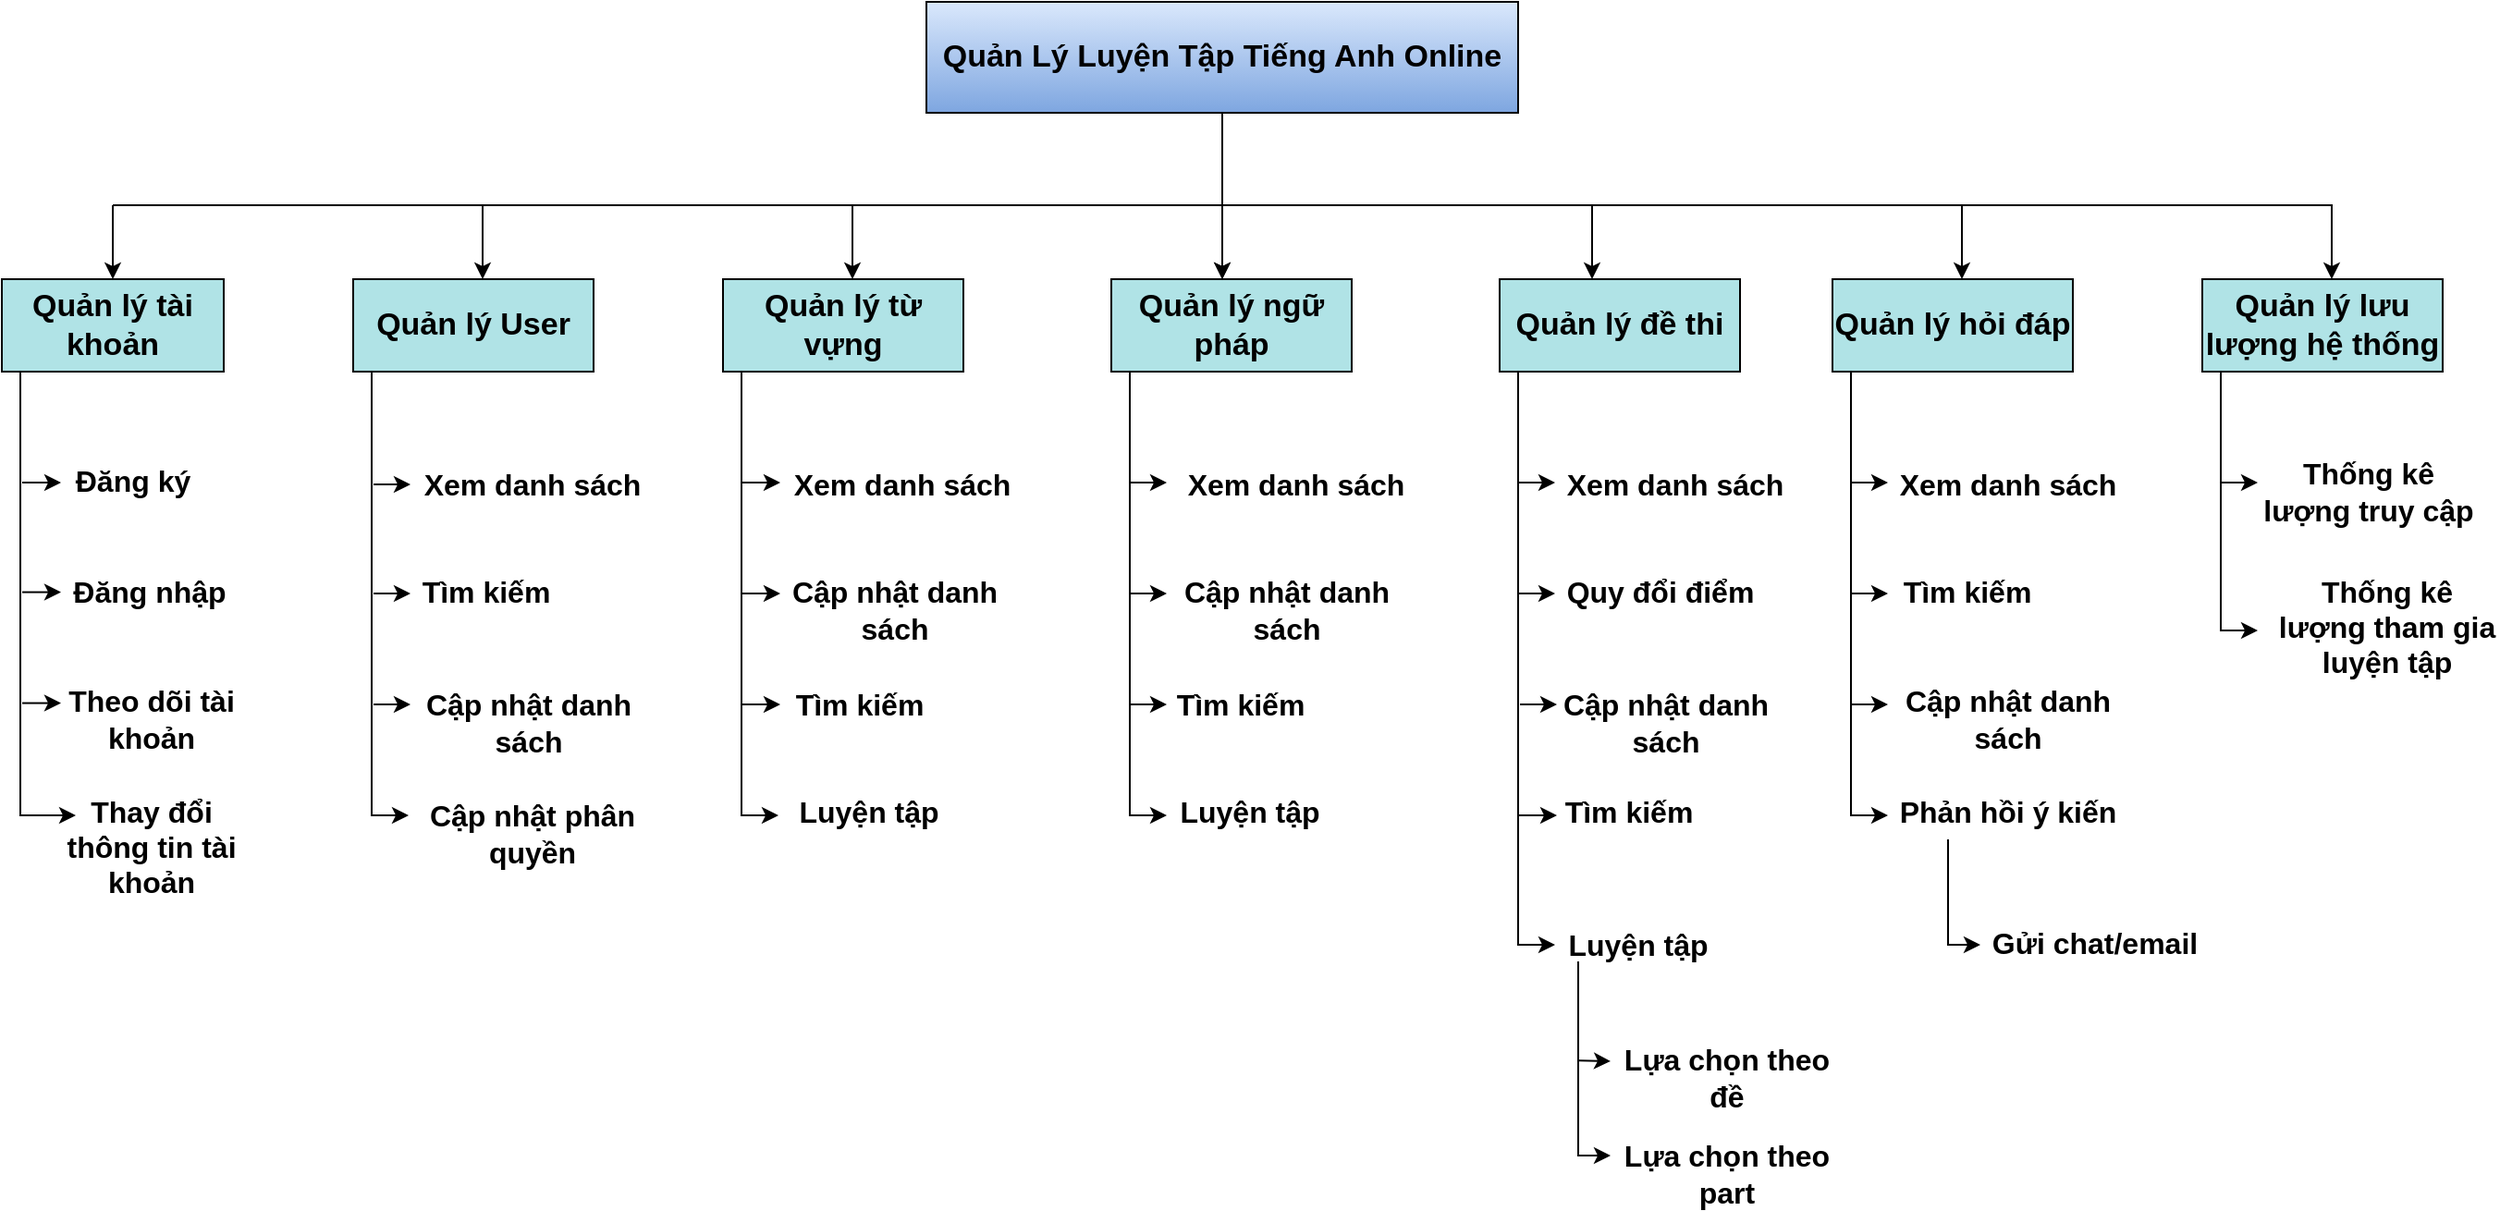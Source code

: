 <mxfile version="20.1.4" type="github" pages="6">
  <diagram id="45z7SKfdKm1kR5zK4M49" name="BFD">
    <mxGraphModel dx="538" dy="1058" grid="1" gridSize="10" guides="1" tooltips="1" connect="1" arrows="1" fold="1" page="1" pageScale="1" pageWidth="2339" pageHeight="3300" math="0" shadow="0">
      <root>
        <mxCell id="0" />
        <mxCell id="1" parent="0" />
        <mxCell id="4rPs-aONJJcFyswpSmcG-7" style="edgeStyle=orthogonalEdgeStyle;rounded=0;orthogonalLoop=1;jettySize=auto;html=1;exitX=0.5;exitY=1;exitDx=0;exitDy=0;fontSize=17;strokeColor=#000000;" parent="1" source="4rPs-aONJJcFyswpSmcG-1" edge="1">
          <mxGeometry relative="1" as="geometry">
            <mxPoint x="1080" y="390" as="targetPoint" />
          </mxGeometry>
        </mxCell>
        <mxCell id="4rPs-aONJJcFyswpSmcG-1" value="&lt;b&gt;&lt;font style=&quot;font-size: 17px;&quot;&gt;Quản Lý Luyện Tập Tiếng Anh Online&lt;/font&gt;&lt;/b&gt;" style="rounded=0;whiteSpace=wrap;html=1;fillColor=#dae8fc;strokeColor=#000000;gradientColor=#7ea6e0;" parent="1" vertex="1">
          <mxGeometry x="920" y="240" width="320" height="60" as="geometry" />
        </mxCell>
        <mxCell id="4rPs-aONJJcFyswpSmcG-8" value="" style="endArrow=classic;html=1;rounded=0;fontSize=17;strokeColor=#000000;" parent="1" edge="1">
          <mxGeometry width="50" height="50" relative="1" as="geometry">
            <mxPoint x="1080" y="350" as="sourcePoint" />
            <mxPoint x="1680" y="390" as="targetPoint" />
            <Array as="points">
              <mxPoint x="1240" y="350" />
              <mxPoint x="1490" y="350" />
              <mxPoint x="1680" y="350" />
            </Array>
          </mxGeometry>
        </mxCell>
        <mxCell id="4rPs-aONJJcFyswpSmcG-9" value="" style="endArrow=classic;html=1;rounded=0;fontSize=17;strokeColor=#000000;" parent="1" edge="1">
          <mxGeometry width="50" height="50" relative="1" as="geometry">
            <mxPoint x="1280" y="350" as="sourcePoint" />
            <mxPoint x="1280" y="390" as="targetPoint" />
          </mxGeometry>
        </mxCell>
        <mxCell id="4rPs-aONJJcFyswpSmcG-10" value="" style="endArrow=classic;html=1;rounded=0;fontSize=17;strokeColor=#000000;" parent="1" edge="1">
          <mxGeometry width="50" height="50" relative="1" as="geometry">
            <mxPoint x="1480" y="350" as="sourcePoint" />
            <mxPoint x="1480" y="390" as="targetPoint" />
          </mxGeometry>
        </mxCell>
        <mxCell id="4rPs-aONJJcFyswpSmcG-11" value="" style="endArrow=classic;html=1;rounded=0;fontSize=17;strokeColor=#000000;" parent="1" edge="1">
          <mxGeometry width="50" height="50" relative="1" as="geometry">
            <mxPoint x="480" y="350" as="sourcePoint" />
            <mxPoint x="1080" y="390" as="targetPoint" />
            <Array as="points">
              <mxPoint x="640" y="350" />
              <mxPoint x="890" y="350" />
              <mxPoint x="1080" y="350" />
            </Array>
          </mxGeometry>
        </mxCell>
        <mxCell id="4rPs-aONJJcFyswpSmcG-12" value="" style="endArrow=classic;html=1;rounded=0;fontSize=17;strokeColor=#000000;" parent="1" edge="1">
          <mxGeometry width="50" height="50" relative="1" as="geometry">
            <mxPoint x="680" y="350" as="sourcePoint" />
            <mxPoint x="680" y="390" as="targetPoint" />
          </mxGeometry>
        </mxCell>
        <mxCell id="4rPs-aONJJcFyswpSmcG-13" value="" style="endArrow=classic;html=1;rounded=0;fontSize=17;strokeColor=#000000;" parent="1" edge="1">
          <mxGeometry width="50" height="50" relative="1" as="geometry">
            <mxPoint x="880" y="350" as="sourcePoint" />
            <mxPoint x="880" y="390" as="targetPoint" />
          </mxGeometry>
        </mxCell>
        <mxCell id="4rPs-aONJJcFyswpSmcG-14" value="" style="endArrow=classic;html=1;rounded=0;fontSize=17;strokeColor=#000000;" parent="1" edge="1">
          <mxGeometry width="50" height="50" relative="1" as="geometry">
            <mxPoint x="480" y="350" as="sourcePoint" />
            <mxPoint x="480" y="390" as="targetPoint" />
          </mxGeometry>
        </mxCell>
        <mxCell id="1SHjU2kLGdwlxHoSmqUO-14" style="edgeStyle=orthogonalEdgeStyle;rounded=0;orthogonalLoop=1;jettySize=auto;html=1;exitX=0.25;exitY=1;exitDx=0;exitDy=0;fontSize=16;" edge="1" parent="1" source="4rPs-aONJJcFyswpSmcG-15">
          <mxGeometry relative="1" as="geometry">
            <mxPoint x="460" y="680" as="targetPoint" />
            <Array as="points">
              <mxPoint x="430" y="440" />
              <mxPoint x="430" y="680" />
            </Array>
          </mxGeometry>
        </mxCell>
        <mxCell id="4rPs-aONJJcFyswpSmcG-15" value="&lt;b&gt;&lt;font style=&quot;font-size: 17px;&quot;&gt;Quản lý tài khoản&lt;/font&gt;&lt;/b&gt;" style="rounded=0;whiteSpace=wrap;html=1;fontSize=17;fillColor=#b0e3e6;strokeColor=#000000;" parent="1" vertex="1">
          <mxGeometry x="420" y="390" width="120" height="50" as="geometry" />
        </mxCell>
        <mxCell id="4rPs-aONJJcFyswpSmcG-16" value="&lt;b style=&quot;&quot;&gt;&lt;font style=&quot;font-size: 17px;&quot;&gt;Quản lý User&lt;/font&gt;&lt;/b&gt;" style="rounded=0;whiteSpace=wrap;html=1;fontSize=17;fillColor=#b0e3e6;strokeColor=#000000;" parent="1" vertex="1">
          <mxGeometry x="610" y="390" width="130" height="50" as="geometry" />
        </mxCell>
        <mxCell id="4rPs-aONJJcFyswpSmcG-52" value="&lt;b&gt;Quản lý hỏi đáp&lt;/b&gt;" style="rounded=0;whiteSpace=wrap;html=1;fontSize=17;fillColor=#b0e3e6;strokeColor=#000000;" parent="1" vertex="1">
          <mxGeometry x="1410" y="390" width="130" height="50" as="geometry" />
        </mxCell>
        <mxCell id="4rPs-aONJJcFyswpSmcG-55" value="&lt;b&gt;Quản lý đề thi&lt;/b&gt;" style="rounded=0;whiteSpace=wrap;html=1;fontSize=17;fillColor=#b0e3e6;strokeColor=#000000;" parent="1" vertex="1">
          <mxGeometry x="1230" y="390" width="130" height="50" as="geometry" />
        </mxCell>
        <mxCell id="4rPs-aONJJcFyswpSmcG-56" value="&lt;b&gt;Quản lý lưu lượng hệ thống&lt;/b&gt;" style="rounded=0;whiteSpace=wrap;html=1;fontSize=17;fillColor=#b0e3e6;strokeColor=#000000;" parent="1" vertex="1">
          <mxGeometry x="1610" y="390" width="130" height="50" as="geometry" />
        </mxCell>
        <mxCell id="4rPs-aONJJcFyswpSmcG-80" value="" style="endArrow=classic;html=1;rounded=0;fontSize=17;strokeColor=#000000;" parent="1" edge="1">
          <mxGeometry width="50" height="50" relative="1" as="geometry">
            <mxPoint x="1420" y="500" as="sourcePoint" />
            <mxPoint x="1440" y="500" as="targetPoint" />
            <Array as="points">
              <mxPoint x="1420" y="500" />
            </Array>
          </mxGeometry>
        </mxCell>
        <mxCell id="4rPs-aONJJcFyswpSmcG-82" value="" style="endArrow=classic;html=1;rounded=0;fontSize=17;strokeColor=#000000;" parent="1" edge="1">
          <mxGeometry width="50" height="50" relative="1" as="geometry">
            <mxPoint x="1420" y="620" as="sourcePoint" />
            <mxPoint x="1440" y="620" as="targetPoint" />
            <Array as="points">
              <mxPoint x="1420" y="620" />
            </Array>
          </mxGeometry>
        </mxCell>
        <mxCell id="4rPs-aONJJcFyswpSmcG-100" value="" style="endArrow=classic;html=1;rounded=0;fontSize=17;strokeColor=#000000;" parent="1" edge="1">
          <mxGeometry width="50" height="50" relative="1" as="geometry">
            <mxPoint x="1240" y="500" as="sourcePoint" />
            <mxPoint x="1260" y="500" as="targetPoint" />
            <Array as="points">
              <mxPoint x="1240" y="500" />
            </Array>
          </mxGeometry>
        </mxCell>
        <mxCell id="4rPs-aONJJcFyswpSmcG-101" value="" style="endArrow=classic;html=1;rounded=0;fontSize=17;strokeColor=#000000;" parent="1" edge="1">
          <mxGeometry width="50" height="50" relative="1" as="geometry">
            <mxPoint x="1240" y="560" as="sourcePoint" />
            <mxPoint x="1260" y="560" as="targetPoint" />
            <Array as="points">
              <mxPoint x="1240" y="560" />
            </Array>
          </mxGeometry>
        </mxCell>
        <mxCell id="4rPs-aONJJcFyswpSmcG-102" value="" style="endArrow=classic;html=1;rounded=0;fontSize=17;strokeColor=#000000;" parent="1" edge="1">
          <mxGeometry width="50" height="50" relative="1" as="geometry">
            <mxPoint x="1241" y="620" as="sourcePoint" />
            <mxPoint x="1261" y="620" as="targetPoint" />
            <Array as="points">
              <mxPoint x="1241" y="620" />
            </Array>
          </mxGeometry>
        </mxCell>
        <mxCell id="4rPs-aONJJcFyswpSmcG-103" style="edgeStyle=orthogonalEdgeStyle;rounded=0;orthogonalLoop=1;jettySize=auto;html=1;exitX=0;exitY=1;exitDx=0;exitDy=0;fontSize=17;strokeColor=#000000;" parent="1" edge="1">
          <mxGeometry relative="1" as="geometry">
            <mxPoint x="1640" y="580.03" as="targetPoint" />
            <mxPoint x="1620" y="440" as="sourcePoint" />
            <Array as="points">
              <mxPoint x="1620" y="580.03" />
              <mxPoint x="1640" y="580.03" />
            </Array>
          </mxGeometry>
        </mxCell>
        <mxCell id="4rPs-aONJJcFyswpSmcG-104" value="" style="endArrow=classic;html=1;rounded=0;fontSize=17;fillColor=#dae8fc;strokeColor=#000000;" parent="1" edge="1">
          <mxGeometry width="50" height="50" relative="1" as="geometry">
            <mxPoint x="1620" y="500" as="sourcePoint" />
            <mxPoint x="1640" y="500" as="targetPoint" />
            <Array as="points">
              <mxPoint x="1620" y="500" />
            </Array>
          </mxGeometry>
        </mxCell>
        <mxCell id="4rPs-aONJJcFyswpSmcG-165" value="" style="endArrow=classic;html=1;rounded=0;fontSize=17;strokeColor=#000000;" parent="1" edge="1">
          <mxGeometry width="50" height="50" relative="1" as="geometry">
            <mxPoint x="621" y="501" as="sourcePoint" />
            <mxPoint x="641" y="501" as="targetPoint" />
            <Array as="points">
              <mxPoint x="621" y="501" />
            </Array>
          </mxGeometry>
        </mxCell>
        <mxCell id="4rPs-aONJJcFyswpSmcG-166" value="" style="endArrow=classic;html=1;rounded=0;fontSize=17;fillColor=#dae8fc;strokeColor=#000000;" parent="1" edge="1">
          <mxGeometry width="50" height="50" relative="1" as="geometry">
            <mxPoint x="621" y="560" as="sourcePoint" />
            <mxPoint x="641" y="560" as="targetPoint" />
            <Array as="points">
              <mxPoint x="621" y="560" />
            </Array>
          </mxGeometry>
        </mxCell>
        <mxCell id="4rPs-aONJJcFyswpSmcG-167" value="" style="endArrow=classic;html=1;rounded=0;fontSize=17;fillColor=#dae8fc;strokeColor=#000000;" parent="1" edge="1">
          <mxGeometry width="50" height="50" relative="1" as="geometry">
            <mxPoint x="621" y="620" as="sourcePoint" />
            <mxPoint x="641" y="620" as="targetPoint" />
            <Array as="points">
              <mxPoint x="621" y="620" />
            </Array>
          </mxGeometry>
        </mxCell>
        <mxCell id="4rPs-aONJJcFyswpSmcG-184" value="&lt;b&gt;Quản lý từ vựng&lt;/b&gt;" style="rounded=0;whiteSpace=wrap;html=1;fontSize=17;fillColor=#b0e3e6;strokeColor=#000000;" parent="1" vertex="1">
          <mxGeometry x="810" y="390" width="130" height="50" as="geometry" />
        </mxCell>
        <mxCell id="4rPs-aONJJcFyswpSmcG-193" value="&lt;b&gt;Quản lý ngữ pháp&lt;br&gt;&lt;/b&gt;" style="rounded=0;whiteSpace=wrap;html=1;fontSize=17;fillColor=#b0e3e6;strokeColor=#000000;" parent="1" vertex="1">
          <mxGeometry x="1020" y="390" width="130" height="50" as="geometry" />
        </mxCell>
        <mxCell id="4rPs-aONJJcFyswpSmcG-195" value="" style="endArrow=classic;html=1;rounded=0;fontSize=17;fillColor=#dae8fc;strokeColor=#000000;" parent="1" edge="1">
          <mxGeometry width="50" height="50" relative="1" as="geometry">
            <mxPoint x="1030" y="500" as="sourcePoint" />
            <mxPoint x="1050" y="500" as="targetPoint" />
            <Array as="points">
              <mxPoint x="1030" y="500" />
            </Array>
          </mxGeometry>
        </mxCell>
        <mxCell id="4rPs-aONJJcFyswpSmcG-196" value="" style="endArrow=classic;html=1;rounded=0;fontSize=17;fillColor=#dae8fc;strokeColor=#000000;" parent="1" edge="1">
          <mxGeometry width="50" height="50" relative="1" as="geometry">
            <mxPoint x="1030" y="560" as="sourcePoint" />
            <mxPoint x="1050" y="560" as="targetPoint" />
            <Array as="points">
              <mxPoint x="1030" y="560" />
            </Array>
          </mxGeometry>
        </mxCell>
        <mxCell id="4rPs-aONJJcFyswpSmcG-197" value="" style="endArrow=classic;html=1;rounded=0;fontSize=17;fillColor=#dae8fc;strokeColor=#000000;" parent="1" edge="1">
          <mxGeometry width="50" height="50" relative="1" as="geometry">
            <mxPoint x="1030" y="620" as="sourcePoint" />
            <mxPoint x="1050" y="620" as="targetPoint" />
            <Array as="points">
              <mxPoint x="1030" y="620" />
            </Array>
          </mxGeometry>
        </mxCell>
        <mxCell id="1SHjU2kLGdwlxHoSmqUO-1" value="" style="endArrow=classic;html=1;rounded=0;" edge="1" parent="1">
          <mxGeometry width="50" height="50" relative="1" as="geometry">
            <mxPoint x="431" y="500" as="sourcePoint" />
            <mxPoint x="452" y="500" as="targetPoint" />
          </mxGeometry>
        </mxCell>
        <mxCell id="1SHjU2kLGdwlxHoSmqUO-2" value="&lt;font style=&quot;font-size: 16px;&quot;&gt;&lt;b&gt;Đăng ký&lt;/b&gt;&lt;/font&gt;" style="text;html=1;strokeColor=none;fillColor=none;align=center;verticalAlign=middle;whiteSpace=wrap;rounded=0;" vertex="1" parent="1">
          <mxGeometry x="426" y="484" width="130" height="30" as="geometry" />
        </mxCell>
        <mxCell id="1SHjU2kLGdwlxHoSmqUO-3" value="&lt;font style=&quot;font-size: 16px;&quot;&gt;&lt;b&gt;Đăng nhập&lt;/b&gt;&lt;/font&gt;" style="text;html=1;strokeColor=none;fillColor=none;align=center;verticalAlign=middle;whiteSpace=wrap;rounded=0;" vertex="1" parent="1">
          <mxGeometry x="435" y="544" width="130" height="30" as="geometry" />
        </mxCell>
        <mxCell id="1SHjU2kLGdwlxHoSmqUO-8" value="" style="endArrow=classic;html=1;rounded=0;" edge="1" parent="1">
          <mxGeometry width="50" height="50" relative="1" as="geometry">
            <mxPoint x="1240" y="680" as="sourcePoint" />
            <mxPoint x="1261" y="680" as="targetPoint" />
          </mxGeometry>
        </mxCell>
        <mxCell id="1SHjU2kLGdwlxHoSmqUO-9" value="" style="endArrow=classic;html=1;rounded=0;" edge="1" parent="1">
          <mxGeometry width="50" height="50" relative="1" as="geometry">
            <mxPoint x="820" y="620" as="sourcePoint" />
            <mxPoint x="841" y="620" as="targetPoint" />
          </mxGeometry>
        </mxCell>
        <mxCell id="1SHjU2kLGdwlxHoSmqUO-10" value="" style="endArrow=classic;html=1;rounded=0;" edge="1" parent="1">
          <mxGeometry width="50" height="50" relative="1" as="geometry">
            <mxPoint x="820" y="560" as="sourcePoint" />
            <mxPoint x="841" y="560" as="targetPoint" />
          </mxGeometry>
        </mxCell>
        <mxCell id="1SHjU2kLGdwlxHoSmqUO-11" value="" style="endArrow=classic;html=1;rounded=0;" edge="1" parent="1">
          <mxGeometry width="50" height="50" relative="1" as="geometry">
            <mxPoint x="820" y="500" as="sourcePoint" />
            <mxPoint x="841" y="500" as="targetPoint" />
          </mxGeometry>
        </mxCell>
        <mxCell id="1SHjU2kLGdwlxHoSmqUO-12" value="" style="endArrow=classic;html=1;rounded=0;" edge="1" parent="1">
          <mxGeometry width="50" height="50" relative="1" as="geometry">
            <mxPoint x="431" y="559.29" as="sourcePoint" />
            <mxPoint x="452" y="559.29" as="targetPoint" />
          </mxGeometry>
        </mxCell>
        <mxCell id="1SHjU2kLGdwlxHoSmqUO-13" value="" style="endArrow=classic;html=1;rounded=0;" edge="1" parent="1">
          <mxGeometry width="50" height="50" relative="1" as="geometry">
            <mxPoint x="431" y="619.29" as="sourcePoint" />
            <mxPoint x="452" y="619.29" as="targetPoint" />
          </mxGeometry>
        </mxCell>
        <mxCell id="1SHjU2kLGdwlxHoSmqUO-18" style="edgeStyle=orthogonalEdgeStyle;rounded=0;orthogonalLoop=1;jettySize=auto;html=1;exitX=0.25;exitY=1;exitDx=0;exitDy=0;fontSize=16;" edge="1" parent="1">
          <mxGeometry relative="1" as="geometry">
            <mxPoint x="640" y="680" as="targetPoint" />
            <mxPoint x="632.5" y="440" as="sourcePoint" />
            <Array as="points">
              <mxPoint x="620" y="440" />
              <mxPoint x="620" y="680" />
            </Array>
          </mxGeometry>
        </mxCell>
        <mxCell id="1SHjU2kLGdwlxHoSmqUO-19" style="edgeStyle=orthogonalEdgeStyle;rounded=0;orthogonalLoop=1;jettySize=auto;html=1;exitX=0.25;exitY=1;exitDx=0;exitDy=0;fontSize=16;" edge="1" parent="1">
          <mxGeometry relative="1" as="geometry">
            <mxPoint x="840" y="680" as="targetPoint" />
            <mxPoint x="832.5" y="440" as="sourcePoint" />
            <Array as="points">
              <mxPoint x="820" y="440" />
              <mxPoint x="820" y="680" />
            </Array>
          </mxGeometry>
        </mxCell>
        <mxCell id="1SHjU2kLGdwlxHoSmqUO-20" style="edgeStyle=orthogonalEdgeStyle;rounded=0;orthogonalLoop=1;jettySize=auto;html=1;exitX=0.25;exitY=1;exitDx=0;exitDy=0;fontSize=16;" edge="1" parent="1">
          <mxGeometry relative="1" as="geometry">
            <mxPoint x="1440" y="680" as="targetPoint" />
            <mxPoint x="1432.5" y="440" as="sourcePoint" />
            <Array as="points">
              <mxPoint x="1420" y="440" />
              <mxPoint x="1420" y="680" />
              <mxPoint x="1440" y="680" />
            </Array>
          </mxGeometry>
        </mxCell>
        <mxCell id="1SHjU2kLGdwlxHoSmqUO-21" style="edgeStyle=orthogonalEdgeStyle;rounded=0;orthogonalLoop=1;jettySize=auto;html=1;exitX=0.25;exitY=1;exitDx=0;exitDy=0;fontSize=16;" edge="1" parent="1">
          <mxGeometry relative="1" as="geometry">
            <mxPoint x="1260" y="750" as="targetPoint" />
            <mxPoint x="1252.5" y="440" as="sourcePoint" />
            <Array as="points">
              <mxPoint x="1240" y="440" />
              <mxPoint x="1240" y="750" />
            </Array>
          </mxGeometry>
        </mxCell>
        <mxCell id="1SHjU2kLGdwlxHoSmqUO-22" style="edgeStyle=orthogonalEdgeStyle;rounded=0;orthogonalLoop=1;jettySize=auto;html=1;exitX=0.25;exitY=1;exitDx=0;exitDy=0;fontSize=16;" edge="1" parent="1">
          <mxGeometry relative="1" as="geometry">
            <mxPoint x="1050" y="680" as="targetPoint" />
            <mxPoint x="1042.5" y="440" as="sourcePoint" />
            <Array as="points">
              <mxPoint x="1030" y="440" />
              <mxPoint x="1030" y="680" />
            </Array>
          </mxGeometry>
        </mxCell>
        <mxCell id="1SHjU2kLGdwlxHoSmqUO-23" value="&lt;b&gt;Thống kê lượng truy cập&lt;/b&gt;" style="text;html=1;strokeColor=none;fillColor=none;align=center;verticalAlign=middle;whiteSpace=wrap;rounded=0;fontSize=16;" vertex="1" parent="1">
          <mxGeometry x="1640" y="490" width="120" height="30" as="geometry" />
        </mxCell>
        <mxCell id="1SHjU2kLGdwlxHoSmqUO-24" value="&lt;b&gt;Thống kê lượng tham gia luyện tập&lt;/b&gt;" style="text;html=1;strokeColor=none;fillColor=none;align=center;verticalAlign=middle;whiteSpace=wrap;rounded=0;fontSize=16;" vertex="1" parent="1">
          <mxGeometry x="1650" y="563" width="120" height="30" as="geometry" />
        </mxCell>
        <mxCell id="1SHjU2kLGdwlxHoSmqUO-28" value="" style="endArrow=classic;html=1;rounded=0;fontSize=17;strokeColor=#000000;" edge="1" parent="1">
          <mxGeometry width="50" height="50" relative="1" as="geometry">
            <mxPoint x="1420" y="560" as="sourcePoint" />
            <mxPoint x="1440" y="560" as="targetPoint" />
            <Array as="points">
              <mxPoint x="1420" y="560" />
            </Array>
          </mxGeometry>
        </mxCell>
        <mxCell id="1SHjU2kLGdwlxHoSmqUO-30" value="&lt;font style=&quot;font-size: 16px;&quot;&gt;&lt;b&gt;Xem danh sách&lt;/b&gt;&lt;/font&gt;" style="text;html=1;strokeColor=none;fillColor=none;align=center;verticalAlign=middle;whiteSpace=wrap;rounded=0;" vertex="1" parent="1">
          <mxGeometry x="642" y="486" width="130" height="30" as="geometry" />
        </mxCell>
        <mxCell id="1SHjU2kLGdwlxHoSmqUO-31" value="&lt;font style=&quot;font-size: 16px;&quot;&gt;&lt;b&gt;Tìm kiếm&lt;/b&gt;&lt;/font&gt;" style="text;html=1;strokeColor=none;fillColor=none;align=center;verticalAlign=middle;whiteSpace=wrap;rounded=0;" vertex="1" parent="1">
          <mxGeometry x="617" y="544" width="130" height="30" as="geometry" />
        </mxCell>
        <mxCell id="1SHjU2kLGdwlxHoSmqUO-32" value="&lt;font style=&quot;font-size: 16px;&quot;&gt;&lt;b&gt;Theo dõi tài khoản&lt;/b&gt;&lt;/font&gt;" style="text;html=1;strokeColor=none;fillColor=none;align=center;verticalAlign=middle;whiteSpace=wrap;rounded=0;" vertex="1" parent="1">
          <mxGeometry x="436" y="613" width="130" height="30" as="geometry" />
        </mxCell>
        <mxCell id="1SHjU2kLGdwlxHoSmqUO-33" value="&lt;font style=&quot;font-size: 16px;&quot;&gt;&lt;b&gt;Cập nhật danh sách&lt;/b&gt;&lt;/font&gt;" style="text;html=1;strokeColor=none;fillColor=none;align=center;verticalAlign=middle;whiteSpace=wrap;rounded=0;" vertex="1" parent="1">
          <mxGeometry x="640" y="615" width="130" height="30" as="geometry" />
        </mxCell>
        <mxCell id="1SHjU2kLGdwlxHoSmqUO-34" value="&lt;font style=&quot;font-size: 16px;&quot;&gt;&lt;b&gt;Cập nhật phân quyền&lt;/b&gt;&lt;/font&gt;" style="text;html=1;strokeColor=none;fillColor=none;align=center;verticalAlign=middle;whiteSpace=wrap;rounded=0;" vertex="1" parent="1">
          <mxGeometry x="642" y="675" width="130" height="30" as="geometry" />
        </mxCell>
        <mxCell id="1SHjU2kLGdwlxHoSmqUO-35" value="&lt;font style=&quot;font-size: 16px;&quot;&gt;&lt;b&gt;Cập nhật danh sách&lt;/b&gt;&lt;/font&gt;" style="text;html=1;strokeColor=none;fillColor=none;align=center;verticalAlign=middle;whiteSpace=wrap;rounded=0;" vertex="1" parent="1">
          <mxGeometry x="1440" y="613" width="130" height="30" as="geometry" />
        </mxCell>
        <mxCell id="1SHjU2kLGdwlxHoSmqUO-36" value="&lt;font style=&quot;font-size: 16px;&quot;&gt;&lt;b&gt;Luyện tập&lt;/b&gt;&lt;/font&gt;" style="text;html=1;strokeColor=none;fillColor=none;align=center;verticalAlign=middle;whiteSpace=wrap;rounded=0;" vertex="1" parent="1">
          <mxGeometry x="824" y="663" width="130" height="30" as="geometry" />
        </mxCell>
        <mxCell id="1SHjU2kLGdwlxHoSmqUO-37" value="&lt;font style=&quot;font-size: 16px;&quot;&gt;&lt;b&gt;Tìm kiếm&lt;/b&gt;&lt;/font&gt;" style="text;html=1;strokeColor=none;fillColor=none;align=center;verticalAlign=middle;whiteSpace=wrap;rounded=0;" vertex="1" parent="1">
          <mxGeometry x="819" y="605" width="130" height="30" as="geometry" />
        </mxCell>
        <mxCell id="1SHjU2kLGdwlxHoSmqUO-38" value="&lt;font style=&quot;font-size: 16px;&quot;&gt;&lt;b&gt;Cập nhật danh sách&lt;/b&gt;&lt;/font&gt;" style="text;html=1;strokeColor=none;fillColor=none;align=center;verticalAlign=middle;whiteSpace=wrap;rounded=0;" vertex="1" parent="1">
          <mxGeometry x="838" y="554" width="130" height="30" as="geometry" />
        </mxCell>
        <mxCell id="1SHjU2kLGdwlxHoSmqUO-39" value="&lt;font style=&quot;font-size: 16px;&quot;&gt;&lt;b&gt;Xem danh sách&lt;/b&gt;&lt;/font&gt;" style="text;html=1;strokeColor=none;fillColor=none;align=center;verticalAlign=middle;whiteSpace=wrap;rounded=0;" vertex="1" parent="1">
          <mxGeometry x="842" y="486" width="130" height="30" as="geometry" />
        </mxCell>
        <mxCell id="1SHjU2kLGdwlxHoSmqUO-42" value="&lt;font style=&quot;font-size: 16px;&quot;&gt;&lt;b&gt;Cập nhật danh sách&lt;/b&gt;&lt;/font&gt;" style="text;html=1;strokeColor=none;fillColor=none;align=center;verticalAlign=middle;whiteSpace=wrap;rounded=0;" vertex="1" parent="1">
          <mxGeometry x="1050" y="554" width="130" height="30" as="geometry" />
        </mxCell>
        <mxCell id="1SHjU2kLGdwlxHoSmqUO-43" value="&lt;font style=&quot;font-size: 16px;&quot;&gt;&lt;b&gt;Xem danh sách&lt;/b&gt;&lt;/font&gt;" style="text;html=1;strokeColor=none;fillColor=none;align=center;verticalAlign=middle;whiteSpace=wrap;rounded=0;" vertex="1" parent="1">
          <mxGeometry x="1055" y="486" width="130" height="30" as="geometry" />
        </mxCell>
        <mxCell id="1SHjU2kLGdwlxHoSmqUO-45" value="&lt;font style=&quot;font-size: 16px;&quot;&gt;&lt;b&gt;Luyện tập&lt;/b&gt;&lt;/font&gt;" style="text;html=1;strokeColor=none;fillColor=none;align=center;verticalAlign=middle;whiteSpace=wrap;rounded=0;" vertex="1" parent="1">
          <mxGeometry x="1030" y="663" width="130" height="30" as="geometry" />
        </mxCell>
        <mxCell id="1SHjU2kLGdwlxHoSmqUO-46" value="&lt;font style=&quot;font-size: 16px;&quot;&gt;&lt;b&gt;Tìm kiếm&lt;/b&gt;&lt;/font&gt;" style="text;html=1;strokeColor=none;fillColor=none;align=center;verticalAlign=middle;whiteSpace=wrap;rounded=0;" vertex="1" parent="1">
          <mxGeometry x="1235" y="663" width="130" height="30" as="geometry" />
        </mxCell>
        <mxCell id="1SHjU2kLGdwlxHoSmqUO-48" value="&lt;font style=&quot;font-size: 16px;&quot;&gt;&lt;b&gt;Xem danh sách&lt;/b&gt;&lt;/font&gt;" style="text;html=1;strokeColor=none;fillColor=none;align=center;verticalAlign=middle;whiteSpace=wrap;rounded=0;" vertex="1" parent="1">
          <mxGeometry x="1260" y="486" width="130" height="30" as="geometry" />
        </mxCell>
        <mxCell id="1SHjU2kLGdwlxHoSmqUO-49" value="&lt;font style=&quot;font-size: 16px;&quot;&gt;&lt;b&gt;Quy đổi điểm&lt;/b&gt;&lt;/font&gt;" style="text;html=1;strokeColor=none;fillColor=none;align=center;verticalAlign=middle;whiteSpace=wrap;rounded=0;" vertex="1" parent="1">
          <mxGeometry x="1252" y="544" width="130" height="30" as="geometry" />
        </mxCell>
        <mxCell id="1SHjU2kLGdwlxHoSmqUO-50" value="&lt;font style=&quot;font-size: 16px;&quot;&gt;&lt;b&gt;Cập nhật danh sách&lt;/b&gt;&lt;/font&gt;" style="text;html=1;strokeColor=none;fillColor=none;align=center;verticalAlign=middle;whiteSpace=wrap;rounded=0;" vertex="1" parent="1">
          <mxGeometry x="1255" y="615" width="130" height="30" as="geometry" />
        </mxCell>
        <mxCell id="1SHjU2kLGdwlxHoSmqUO-51" value="&lt;font style=&quot;font-size: 16px;&quot;&gt;&lt;b&gt;Tìm kiếm&lt;/b&gt;&lt;/font&gt;" style="text;html=1;strokeColor=none;fillColor=none;align=center;verticalAlign=middle;whiteSpace=wrap;rounded=0;" vertex="1" parent="1">
          <mxGeometry x="1025" y="605" width="130" height="30" as="geometry" />
        </mxCell>
        <mxCell id="1SHjU2kLGdwlxHoSmqUO-53" style="edgeStyle=orthogonalEdgeStyle;rounded=0;orthogonalLoop=1;jettySize=auto;html=1;exitX=0.25;exitY=1;exitDx=0;exitDy=0;fontSize=16;" edge="1" parent="1">
          <mxGeometry relative="1" as="geometry">
            <mxPoint x="1290" y="864" as="targetPoint" />
            <mxPoint x="1272.5" y="759" as="sourcePoint" />
            <Array as="points">
              <mxPoint x="1273" y="864" />
            </Array>
          </mxGeometry>
        </mxCell>
        <mxCell id="1SHjU2kLGdwlxHoSmqUO-52" value="&lt;font style=&quot;font-size: 16px;&quot;&gt;&lt;b&gt;Luyện tập&lt;/b&gt;&lt;/font&gt;" style="text;html=1;strokeColor=none;fillColor=none;align=center;verticalAlign=middle;whiteSpace=wrap;rounded=0;" vertex="1" parent="1">
          <mxGeometry x="1240" y="735" width="130" height="30" as="geometry" />
        </mxCell>
        <mxCell id="1SHjU2kLGdwlxHoSmqUO-54" value="&lt;font style=&quot;font-size: 16px;&quot;&gt;&lt;b&gt;Lựa chọn theo đề&lt;/b&gt;&lt;/font&gt;" style="text;html=1;strokeColor=none;fillColor=none;align=center;verticalAlign=middle;whiteSpace=wrap;rounded=0;" vertex="1" parent="1">
          <mxGeometry x="1288" y="807" width="130" height="30" as="geometry" />
        </mxCell>
        <mxCell id="1SHjU2kLGdwlxHoSmqUO-55" value="&lt;font style=&quot;font-size: 16px;&quot;&gt;&lt;b&gt;Lựa chọn theo part&lt;/b&gt;&lt;/font&gt;" style="text;html=1;strokeColor=none;fillColor=none;align=center;verticalAlign=middle;whiteSpace=wrap;rounded=0;" vertex="1" parent="1">
          <mxGeometry x="1288" y="859" width="130" height="30" as="geometry" />
        </mxCell>
        <mxCell id="1SHjU2kLGdwlxHoSmqUO-56" value="" style="endArrow=classic;html=1;rounded=0;fontSize=17;fillColor=#dae8fc;strokeColor=#000000;" edge="1" parent="1">
          <mxGeometry width="50" height="50" relative="1" as="geometry">
            <mxPoint x="1273" y="812.57" as="sourcePoint" />
            <mxPoint x="1290" y="813" as="targetPoint" />
            <Array as="points">
              <mxPoint x="1273" y="812.57" />
            </Array>
          </mxGeometry>
        </mxCell>
        <mxCell id="1SHjU2kLGdwlxHoSmqUO-57" value="&lt;font style=&quot;font-size: 16px;&quot;&gt;&lt;b&gt;Xem danh sách&lt;/b&gt;&lt;/font&gt;" style="text;html=1;strokeColor=none;fillColor=none;align=center;verticalAlign=middle;whiteSpace=wrap;rounded=0;" vertex="1" parent="1">
          <mxGeometry x="1440" y="486" width="130" height="30" as="geometry" />
        </mxCell>
        <mxCell id="1SHjU2kLGdwlxHoSmqUO-58" value="&lt;font style=&quot;font-size: 16px;&quot;&gt;&lt;b&gt;Tìm kiếm&lt;/b&gt;&lt;/font&gt;" style="text;html=1;strokeColor=none;fillColor=none;align=center;verticalAlign=middle;whiteSpace=wrap;rounded=0;" vertex="1" parent="1">
          <mxGeometry x="1418" y="544" width="130" height="30" as="geometry" />
        </mxCell>
        <mxCell id="1SHjU2kLGdwlxHoSmqUO-61" style="edgeStyle=orthogonalEdgeStyle;rounded=0;orthogonalLoop=1;jettySize=auto;html=1;exitX=0.25;exitY=1;exitDx=0;exitDy=0;fontSize=16;" edge="1" parent="1" source="1SHjU2kLGdwlxHoSmqUO-59">
          <mxGeometry relative="1" as="geometry">
            <mxPoint x="1490" y="750" as="targetPoint" />
            <Array as="points">
              <mxPoint x="1473" y="750" />
            </Array>
          </mxGeometry>
        </mxCell>
        <mxCell id="1SHjU2kLGdwlxHoSmqUO-59" value="&lt;font style=&quot;font-size: 16px;&quot;&gt;&lt;b&gt;Phản hồi ý kiến&lt;/b&gt;&lt;/font&gt;" style="text;html=1;strokeColor=none;fillColor=none;align=center;verticalAlign=middle;whiteSpace=wrap;rounded=0;" vertex="1" parent="1">
          <mxGeometry x="1440" y="663" width="130" height="30" as="geometry" />
        </mxCell>
        <mxCell id="1SHjU2kLGdwlxHoSmqUO-62" value="&lt;font style=&quot;font-size: 16px;&quot;&gt;&lt;b&gt;Gửi chat/email&lt;/b&gt;&lt;/font&gt;" style="text;html=1;strokeColor=none;fillColor=none;align=center;verticalAlign=middle;whiteSpace=wrap;rounded=0;" vertex="1" parent="1">
          <mxGeometry x="1487" y="734" width="130" height="30" as="geometry" />
        </mxCell>
        <mxCell id="1SHjU2kLGdwlxHoSmqUO-63" value="&lt;font style=&quot;font-size: 16px;&quot;&gt;&lt;b&gt;Thay đổi thông tin tài khoản&lt;/b&gt;&lt;/font&gt;" style="text;html=1;strokeColor=none;fillColor=none;align=center;verticalAlign=middle;whiteSpace=wrap;rounded=0;" vertex="1" parent="1">
          <mxGeometry x="446" y="659" width="110" height="75" as="geometry" />
        </mxCell>
      </root>
    </mxGraphModel>
  </diagram>
  <diagram id="QNculDc_qG4ztOTOJSLF" name="UCD">
    <mxGraphModel dx="384" dy="756" grid="1" gridSize="10" guides="1" tooltips="1" connect="1" arrows="1" fold="1" page="1" pageScale="1" pageWidth="2339" pageHeight="3300" math="0" shadow="0">
      <root>
        <mxCell id="0" />
        <mxCell id="1" parent="0" />
        <mxCell id="hrRAc1_ypunlWakugekx-10" style="edgeStyle=none;rounded=1;sketch=0;orthogonalLoop=1;jettySize=auto;html=1;exitX=1;exitY=0.333;exitDx=0;exitDy=0;exitPerimeter=0;strokeColor=#000000;entryX=0;entryY=0.5;entryDx=0;entryDy=0;" parent="1" source="hrRAc1_ypunlWakugekx-1" target="hrRAc1_ypunlWakugekx-31" edge="1">
          <mxGeometry relative="1" as="geometry">
            <mxPoint x="160" y="280" as="targetPoint" />
          </mxGeometry>
        </mxCell>
        <mxCell id="hrRAc1_ypunlWakugekx-11" style="edgeStyle=none;rounded=1;sketch=0;orthogonalLoop=1;jettySize=auto;html=1;exitX=1;exitY=0.333;exitDx=0;exitDy=0;exitPerimeter=0;strokeColor=#000000;entryX=1;entryY=0.5;entryDx=0;entryDy=0;" parent="1" source="hrRAc1_ypunlWakugekx-1" target="hrRAc1_ypunlWakugekx-38" edge="1">
          <mxGeometry relative="1" as="geometry">
            <mxPoint x="160" y="340" as="targetPoint" />
          </mxGeometry>
        </mxCell>
        <mxCell id="hrRAc1_ypunlWakugekx-12" style="edgeStyle=none;rounded=1;sketch=0;orthogonalLoop=1;jettySize=auto;html=1;exitX=1;exitY=0.333;exitDx=0;exitDy=0;exitPerimeter=0;strokeColor=#000000;entryX=0;entryY=0.5;entryDx=0;entryDy=0;" parent="1" source="hrRAc1_ypunlWakugekx-1" target="hrRAc1_ypunlWakugekx-39" edge="1">
          <mxGeometry relative="1" as="geometry">
            <mxPoint x="170" y="390" as="targetPoint" />
          </mxGeometry>
        </mxCell>
        <mxCell id="hrRAc1_ypunlWakugekx-13" style="edgeStyle=none;rounded=1;sketch=0;orthogonalLoop=1;jettySize=auto;html=1;exitX=1;exitY=0.333;exitDx=0;exitDy=0;exitPerimeter=0;strokeColor=#000000;entryX=0;entryY=0.5;entryDx=0;entryDy=0;" parent="1" source="hrRAc1_ypunlWakugekx-1" target="hrRAc1_ypunlWakugekx-40" edge="1">
          <mxGeometry relative="1" as="geometry">
            <mxPoint x="160" y="450" as="targetPoint" />
          </mxGeometry>
        </mxCell>
        <mxCell id="hrRAc1_ypunlWakugekx-14" style="edgeStyle=none;rounded=1;sketch=0;orthogonalLoop=1;jettySize=auto;html=1;exitX=1;exitY=0.333;exitDx=0;exitDy=0;exitPerimeter=0;strokeColor=#000000;entryX=0;entryY=0.5;entryDx=0;entryDy=0;" parent="1" source="hrRAc1_ypunlWakugekx-1" target="hrRAc1_ypunlWakugekx-37" edge="1">
          <mxGeometry relative="1" as="geometry">
            <mxPoint x="160" y="500" as="targetPoint" />
          </mxGeometry>
        </mxCell>
        <mxCell id="hrRAc1_ypunlWakugekx-15" style="edgeStyle=none;rounded=1;sketch=0;orthogonalLoop=1;jettySize=auto;html=1;exitX=1;exitY=0.333;exitDx=0;exitDy=0;exitPerimeter=0;strokeColor=#000000;entryX=0;entryY=0.5;entryDx=0;entryDy=0;" parent="1" source="hrRAc1_ypunlWakugekx-1" target="hrRAc1_ypunlWakugekx-36" edge="1">
          <mxGeometry relative="1" as="geometry">
            <mxPoint x="160" y="550" as="targetPoint" />
            <Array as="points" />
          </mxGeometry>
        </mxCell>
        <mxCell id="hrRAc1_ypunlWakugekx-16" style="edgeStyle=none;rounded=1;sketch=0;orthogonalLoop=1;jettySize=auto;html=1;exitX=1;exitY=0.333;exitDx=0;exitDy=0;exitPerimeter=0;strokeColor=#000000;entryX=0;entryY=0.5;entryDx=0;entryDy=0;" parent="1" source="hrRAc1_ypunlWakugekx-1" target="hrRAc1_ypunlWakugekx-35" edge="1">
          <mxGeometry relative="1" as="geometry">
            <mxPoint x="160" y="610" as="targetPoint" />
          </mxGeometry>
        </mxCell>
        <mxCell id="hrRAc1_ypunlWakugekx-17" style="edgeStyle=none;rounded=1;sketch=0;orthogonalLoop=1;jettySize=auto;html=1;exitX=1;exitY=0.333;exitDx=0;exitDy=0;exitPerimeter=0;strokeColor=#000000;entryX=0;entryY=0.5;entryDx=0;entryDy=0;" parent="1" source="hrRAc1_ypunlWakugekx-1" target="hrRAc1_ypunlWakugekx-34" edge="1">
          <mxGeometry relative="1" as="geometry">
            <mxPoint x="160" y="670" as="targetPoint" />
          </mxGeometry>
        </mxCell>
        <mxCell id="hrRAc1_ypunlWakugekx-18" style="edgeStyle=none;rounded=1;sketch=0;orthogonalLoop=1;jettySize=auto;html=1;exitX=1;exitY=0.333;exitDx=0;exitDy=0;exitPerimeter=0;strokeColor=#000000;entryX=0;entryY=0.5;entryDx=0;entryDy=0;" parent="1" source="hrRAc1_ypunlWakugekx-1" target="hrRAc1_ypunlWakugekx-20" edge="1">
          <mxGeometry relative="1" as="geometry">
            <mxPoint x="160" y="220" as="targetPoint" />
          </mxGeometry>
        </mxCell>
        <mxCell id="hrRAc1_ypunlWakugekx-19" style="edgeStyle=none;rounded=1;sketch=0;orthogonalLoop=1;jettySize=auto;html=1;exitX=1;exitY=0.333;exitDx=0;exitDy=0;exitPerimeter=0;strokeColor=#000000;entryX=0;entryY=0.5;entryDx=0;entryDy=0;" parent="1" source="hrRAc1_ypunlWakugekx-1" target="hrRAc1_ypunlWakugekx-33" edge="1">
          <mxGeometry relative="1" as="geometry">
            <mxPoint x="150" y="720" as="targetPoint" />
          </mxGeometry>
        </mxCell>
        <mxCell id="hrRAc1_ypunlWakugekx-1" value="&lt;b&gt;&lt;font style=&quot;font-size: 16px;&quot;&gt;User&lt;/font&gt;&lt;/b&gt;" style="shape=umlActor;verticalLabelPosition=bottom;verticalAlign=top;html=1;outlineConnect=0;rounded=0;sketch=0;strokeColor=#000000;" parent="1" vertex="1">
          <mxGeometry x="20" y="410" width="40" height="80" as="geometry" />
        </mxCell>
        <mxCell id="hrRAc1_ypunlWakugekx-20" value="&lt;b&gt;&lt;font style=&quot;font-size: 14px;&quot;&gt;Đăng ký/ Đăng nhập&lt;/font&gt;&lt;/b&gt;" style="ellipse;whiteSpace=wrap;html=1;rounded=0;sketch=0;strokeColor=#000000;" parent="1" vertex="1">
          <mxGeometry x="160" y="160" width="220" height="50" as="geometry" />
        </mxCell>
        <mxCell id="hrRAc1_ypunlWakugekx-31" value="&lt;b&gt;&lt;font style=&quot;font-size: 14px;&quot;&gt;Xem thông tin tài khoản&lt;/font&gt;&lt;/b&gt;" style="ellipse;whiteSpace=wrap;html=1;rounded=0;sketch=0;strokeColor=#000000;" parent="1" vertex="1">
          <mxGeometry x="160" y="230" width="220" height="50" as="geometry" />
        </mxCell>
        <mxCell id="hrRAc1_ypunlWakugekx-33" value="&lt;b&gt;&lt;font style=&quot;font-size: 14px;&quot;&gt;Đăng xuất&lt;/font&gt;&lt;/b&gt;" style="ellipse;whiteSpace=wrap;html=1;rounded=0;sketch=0;strokeColor=#000000;" parent="1" vertex="1">
          <mxGeometry x="160" y="790" width="220" height="50" as="geometry" />
        </mxCell>
        <mxCell id="hrRAc1_ypunlWakugekx-34" value="&lt;b&gt;&lt;font style=&quot;font-size: 14px;&quot;&gt;Ghi chú&lt;/font&gt;&lt;/b&gt;" style="ellipse;whiteSpace=wrap;html=1;rounded=0;sketch=0;strokeColor=#000000;" parent="1" vertex="1">
          <mxGeometry x="160" y="300" width="220" height="50" as="geometry" />
        </mxCell>
        <mxCell id="hrRAc1_ypunlWakugekx-35" value="&lt;b&gt;&lt;font style=&quot;font-size: 14px;&quot;&gt;Phản hồi ý kiến&lt;/font&gt;&lt;/b&gt;" style="ellipse;whiteSpace=wrap;html=1;rounded=0;sketch=0;strokeColor=#000000;" parent="1" vertex="1">
          <mxGeometry x="160" y="720" width="220" height="50" as="geometry" />
        </mxCell>
        <mxCell id="hrRAc1_ypunlWakugekx-36" value="&lt;b&gt;&lt;font style=&quot;font-size: 14px;&quot;&gt;Xem danh sách Q&amp;amp;A&lt;/font&gt;&lt;/b&gt;" style="ellipse;whiteSpace=wrap;html=1;rounded=0;sketch=0;strokeColor=#000000;" parent="1" vertex="1">
          <mxGeometry x="160" y="650" width="220" height="50" as="geometry" />
        </mxCell>
        <mxCell id="hrRAc1_ypunlWakugekx-37" value="&lt;b&gt;&lt;font style=&quot;font-size: 14px;&quot;&gt;Xem bảng điểm quy đổi Toeic&lt;/font&gt;&lt;/b&gt;" style="ellipse;whiteSpace=wrap;html=1;rounded=0;sketch=0;strokeColor=#000000;" parent="1" vertex="1">
          <mxGeometry x="160" y="580" width="220" height="50" as="geometry" />
        </mxCell>
        <mxCell id="hrRAc1_ypunlWakugekx-38" value="&lt;b&gt;&lt;font style=&quot;font-size: 14px;&quot;&gt;Xem danh sách từ vựng&lt;/font&gt;&lt;/b&gt;" style="ellipse;whiteSpace=wrap;html=1;rounded=0;sketch=0;strokeColor=#000000;direction=west;" parent="1" vertex="1">
          <mxGeometry x="160" y="375" width="220" height="50" as="geometry" />
        </mxCell>
        <mxCell id="hrRAc1_ypunlWakugekx-39" value="&lt;b&gt;&lt;font style=&quot;font-size: 14px;&quot;&gt;Xem danh sách ngữ pháp&lt;/font&gt;&lt;/b&gt;" style="ellipse;whiteSpace=wrap;html=1;rounded=0;sketch=0;strokeColor=#000000;" parent="1" vertex="1">
          <mxGeometry x="160" y="440" width="220" height="50" as="geometry" />
        </mxCell>
        <mxCell id="hrRAc1_ypunlWakugekx-40" value="&lt;b&gt;&lt;font style=&quot;font-size: 14px;&quot;&gt;Xem danh sách Toeic&lt;/font&gt;&lt;/b&gt;" style="ellipse;whiteSpace=wrap;html=1;rounded=0;sketch=0;strokeColor=#000000;" parent="1" vertex="1">
          <mxGeometry x="160" y="510" width="220" height="50" as="geometry" />
        </mxCell>
        <mxCell id="hrRAc1_ypunlWakugekx-41" value="&lt;b&gt;&lt;font style=&quot;font-size: 15px;&quot;&gt;Thêm, sửa, xoá&lt;/font&gt;&lt;/b&gt;" style="ellipse;whiteSpace=wrap;html=1;rounded=0;sketch=0;fontSize=12;strokeColor=#000000;" parent="1" vertex="1">
          <mxGeometry x="510" y="180" width="170" height="40" as="geometry" />
        </mxCell>
        <mxCell id="hrRAc1_ypunlWakugekx-42" value="&lt;font size=&quot;1&quot; style=&quot;&quot;&gt;&lt;b style=&quot;font-size: 14px;&quot;&gt;Xem lịch sử làm bài&lt;/b&gt;&lt;/font&gt;" style="ellipse;whiteSpace=wrap;html=1;rounded=0;sketch=0;fontSize=12;strokeColor=#000000;" parent="1" vertex="1">
          <mxGeometry x="510" y="235" width="170" height="40" as="geometry" />
        </mxCell>
        <mxCell id="hrRAc1_ypunlWakugekx-43" value="&lt;font style=&quot;font-size: 15px;&quot;&gt;&lt;b&gt;Đổi mật khẩu&lt;/b&gt;&lt;/font&gt;" style="ellipse;whiteSpace=wrap;html=1;rounded=0;sketch=0;fontSize=12;strokeColor=#000000;" parent="1" vertex="1">
          <mxGeometry x="510" y="290" width="170" height="40" as="geometry" />
        </mxCell>
        <mxCell id="hrRAc1_ypunlWakugekx-49" value="&lt;font style=&quot;font-size: 15px;&quot;&gt;&lt;b&gt;Luyện tập từ vựng&amp;nbsp;&lt;/b&gt;&lt;/font&gt;" style="ellipse;whiteSpace=wrap;html=1;rounded=0;sketch=0;fontSize=12;strokeColor=#000000;" parent="1" vertex="1">
          <mxGeometry x="510" y="380" width="180" height="45" as="geometry" />
        </mxCell>
        <mxCell id="hrRAc1_ypunlWakugekx-51" value="&lt;font style=&quot;font-size: 15px;&quot;&gt;&lt;b&gt;Luyện tập ngữ pháp&lt;/b&gt;&lt;/font&gt;" style="ellipse;whiteSpace=wrap;html=1;rounded=0;sketch=0;fontSize=12;strokeColor=#000000;" parent="1" vertex="1">
          <mxGeometry x="510" y="445" width="180" height="45" as="geometry" />
        </mxCell>
        <mxCell id="hrRAc1_ypunlWakugekx-52" value="&lt;span style=&quot;font-size: 15px;&quot;&gt;&lt;b&gt;Xem theo đề thi&lt;/b&gt;&lt;/span&gt;" style="ellipse;whiteSpace=wrap;html=1;rounded=0;sketch=0;fontSize=12;strokeColor=#000000;" parent="1" vertex="1">
          <mxGeometry x="510" y="510" width="180" height="45" as="geometry" />
        </mxCell>
        <mxCell id="hrRAc1_ypunlWakugekx-53" value="&lt;font style=&quot;font-size: 15px;&quot;&gt;&lt;b&gt;Xem theo part 1 - 7&lt;/b&gt;&lt;/font&gt;" style="ellipse;whiteSpace=wrap;html=1;rounded=0;sketch=0;fontSize=12;strokeColor=#000000;" parent="1" vertex="1">
          <mxGeometry x="510" y="570" width="180" height="45" as="geometry" />
        </mxCell>
        <mxCell id="hrRAc1_ypunlWakugekx-66" value="&lt;font style=&quot;font-size: 14px;&quot;&gt;&lt;b&gt;&amp;lt;&amp;lt;extend&amp;gt;&amp;gt;&lt;/b&gt;&lt;/font&gt;" style="endArrow=classicThin;html=1;rounded=1;dashed=1;sketch=0;fontSize=16;strokeColor=#000000;endFill=1;" parent="1" source="hrRAc1_ypunlWakugekx-42" target="hrRAc1_ypunlWakugekx-31" edge="1">
          <mxGeometry relative="1" as="geometry">
            <mxPoint x="480" y="254.29" as="sourcePoint" />
            <mxPoint x="380" y="254.29" as="targetPoint" />
          </mxGeometry>
        </mxCell>
        <mxCell id="hrRAc1_ypunlWakugekx-67" value="" style="edgeLabel;resizable=0;html=1;align=center;verticalAlign=middle;rounded=0;sketch=0;fontSize=16;strokeColor=#000000;" parent="hrRAc1_ypunlWakugekx-66" connectable="0" vertex="1">
          <mxGeometry relative="1" as="geometry" />
        </mxCell>
        <mxCell id="hrRAc1_ypunlWakugekx-68" value="" style="endArrow=classicThin;html=1;rounded=1;dashed=1;sketch=0;fontSize=14;strokeColor=#000000;entryX=0;entryY=0.5;entryDx=0;entryDy=0;exitX=1;exitY=0.5;exitDx=0;exitDy=0;endFill=1;" parent="1" source="hrRAc1_ypunlWakugekx-31" target="hrRAc1_ypunlWakugekx-41" edge="1">
          <mxGeometry relative="1" as="geometry">
            <mxPoint x="390" y="210.0" as="sourcePoint" />
            <mxPoint x="490" y="210.0" as="targetPoint" />
          </mxGeometry>
        </mxCell>
        <mxCell id="hrRAc1_ypunlWakugekx-69" value="&lt;b&gt;&lt;font color=&quot;#ff0000&quot;&gt;&amp;lt;&amp;lt;include&amp;gt;&amp;gt;&lt;/font&gt;&lt;/b&gt;" style="edgeLabel;resizable=0;html=1;align=center;verticalAlign=middle;rounded=0;sketch=0;fontSize=14;strokeColor=#000000;" parent="hrRAc1_ypunlWakugekx-68" connectable="0" vertex="1">
          <mxGeometry relative="1" as="geometry" />
        </mxCell>
        <mxCell id="hrRAc1_ypunlWakugekx-70" value="" style="endArrow=classicThin;html=1;rounded=1;dashed=1;sketch=0;fontSize=14;strokeColor=#000000;exitX=1;exitY=0.5;exitDx=0;exitDy=0;endFill=1;" parent="1" source="hrRAc1_ypunlWakugekx-49" target="hrRAc1_ypunlWakugekx-96" edge="1">
          <mxGeometry relative="1" as="geometry">
            <mxPoint x="700.0" y="375" as="sourcePoint" />
            <mxPoint x="830.0" y="320.0" as="targetPoint" />
          </mxGeometry>
        </mxCell>
        <mxCell id="hrRAc1_ypunlWakugekx-71" value="&lt;b&gt;&lt;font color=&quot;#ff0000&quot;&gt;&amp;lt;&amp;lt;include&amp;gt;&amp;gt;&lt;/font&gt;&lt;/b&gt;" style="edgeLabel;resizable=0;html=1;align=center;verticalAlign=middle;rounded=0;sketch=0;fontSize=14;strokeColor=#000000;" parent="hrRAc1_ypunlWakugekx-70" connectable="0" vertex="1">
          <mxGeometry relative="1" as="geometry" />
        </mxCell>
        <mxCell id="hrRAc1_ypunlWakugekx-72" value="" style="endArrow=classicThin;html=1;rounded=1;dashed=1;sketch=0;fontSize=14;strokeColor=#000000;entryX=0;entryY=0.5;entryDx=0;entryDy=0;exitX=1;exitY=0.5;exitDx=0;exitDy=0;endFill=1;" parent="1" source="hrRAc1_ypunlWakugekx-51" target="hrRAc1_ypunlWakugekx-94" edge="1">
          <mxGeometry relative="1" as="geometry">
            <mxPoint x="710.0" y="455" as="sourcePoint" />
            <mxPoint x="840.0" y="400.0" as="targetPoint" />
          </mxGeometry>
        </mxCell>
        <mxCell id="hrRAc1_ypunlWakugekx-73" value="&lt;b&gt;&lt;font color=&quot;#ff0000&quot;&gt;&amp;lt;&amp;lt;include&amp;gt;&amp;gt;&lt;/font&gt;&lt;/b&gt;" style="edgeLabel;resizable=0;html=1;align=center;verticalAlign=middle;rounded=0;sketch=0;fontSize=14;strokeColor=#000000;" parent="hrRAc1_ypunlWakugekx-72" connectable="0" vertex="1">
          <mxGeometry relative="1" as="geometry" />
        </mxCell>
        <mxCell id="hrRAc1_ypunlWakugekx-74" value="" style="endArrow=classicThin;html=1;rounded=1;dashed=1;sketch=0;fontSize=14;strokeColor=#000000;entryX=0;entryY=0.5;entryDx=0;entryDy=0;endFill=1;" parent="1" source="hrRAc1_ypunlWakugekx-89" target="hrRAc1_ypunlWakugekx-95" edge="1">
          <mxGeometry relative="1" as="geometry">
            <mxPoint x="770.0" y="815" as="sourcePoint" />
            <mxPoint x="900.0" y="760.0" as="targetPoint" />
          </mxGeometry>
        </mxCell>
        <mxCell id="hrRAc1_ypunlWakugekx-75" value="&lt;b&gt;&lt;font color=&quot;#ff0000&quot;&gt;&amp;lt;&amp;lt;include&amp;gt;&amp;gt;&lt;/font&gt;&lt;/b&gt;" style="edgeLabel;resizable=0;html=1;align=center;verticalAlign=middle;rounded=0;sketch=0;fontSize=14;strokeColor=#000000;direction=south;" parent="hrRAc1_ypunlWakugekx-74" connectable="0" vertex="1">
          <mxGeometry relative="1" as="geometry" />
        </mxCell>
        <mxCell id="hrRAc1_ypunlWakugekx-76" value="" style="endArrow=classicThin;html=1;rounded=1;dashed=1;sketch=0;fontSize=14;strokeColor=#000000;entryX=0;entryY=0.5;entryDx=0;entryDy=0;exitX=1;exitY=0.5;exitDx=0;exitDy=0;endFill=1;" parent="1" source="hrRAc1_ypunlWakugekx-92" target="hrRAc1_ypunlWakugekx-93" edge="1">
          <mxGeometry relative="1" as="geometry">
            <mxPoint x="1060.0" y="745" as="sourcePoint" />
            <mxPoint x="1190.0" y="690.0" as="targetPoint" />
          </mxGeometry>
        </mxCell>
        <mxCell id="hrRAc1_ypunlWakugekx-77" value="&lt;b&gt;&lt;font color=&quot;#ff0000&quot;&gt;&amp;lt;&amp;lt;include&amp;gt;&amp;gt;&lt;/font&gt;&lt;/b&gt;" style="edgeLabel;resizable=0;html=1;align=center;verticalAlign=middle;rounded=0;sketch=0;fontSize=14;strokeColor=#000000;" parent="hrRAc1_ypunlWakugekx-76" connectable="0" vertex="1">
          <mxGeometry relative="1" as="geometry" />
        </mxCell>
        <mxCell id="hrRAc1_ypunlWakugekx-79" value="&lt;font style=&quot;font-size: 14px;&quot;&gt;&lt;b&gt;&amp;lt;&amp;lt;extend&amp;gt;&amp;gt;&lt;/b&gt;&lt;/font&gt;" style="endArrow=classicThin;html=1;rounded=1;dashed=1;sketch=0;fontSize=16;strokeColor=#000000;endFill=1;exitX=0;exitY=0.5;exitDx=0;exitDy=0;entryX=1;entryY=0.5;entryDx=0;entryDy=0;" parent="1" source="hrRAc1_ypunlWakugekx-43" target="hrRAc1_ypunlWakugekx-31" edge="1">
          <mxGeometry relative="1" as="geometry">
            <mxPoint x="500.0" y="280" as="sourcePoint" />
            <mxPoint x="370.0" y="280" as="targetPoint" />
          </mxGeometry>
        </mxCell>
        <mxCell id="hrRAc1_ypunlWakugekx-80" value="" style="edgeLabel;resizable=0;html=1;align=center;verticalAlign=middle;rounded=0;sketch=0;fontSize=16;strokeColor=#000000;" parent="hrRAc1_ypunlWakugekx-79" connectable="0" vertex="1">
          <mxGeometry relative="1" as="geometry" />
        </mxCell>
        <mxCell id="hrRAc1_ypunlWakugekx-81" value="&lt;font style=&quot;font-size: 14px;&quot;&gt;&lt;b&gt;&amp;lt;&amp;lt;extend&amp;gt;&amp;gt;&lt;/b&gt;&lt;/font&gt;" style="endArrow=classicThin;html=1;rounded=1;dashed=1;sketch=0;fontSize=16;strokeColor=#000000;endFill=1;" parent="1" source="hrRAc1_ypunlWakugekx-49" target="hrRAc1_ypunlWakugekx-38" edge="1">
          <mxGeometry relative="1" as="geometry">
            <mxPoint x="510.0" y="401.79" as="sourcePoint" />
            <mxPoint x="380.0" y="401.79" as="targetPoint" />
          </mxGeometry>
        </mxCell>
        <mxCell id="hrRAc1_ypunlWakugekx-82" value="" style="edgeLabel;resizable=0;html=1;align=center;verticalAlign=middle;rounded=0;sketch=0;fontSize=16;strokeColor=#000000;" parent="hrRAc1_ypunlWakugekx-81" connectable="0" vertex="1">
          <mxGeometry relative="1" as="geometry" />
        </mxCell>
        <mxCell id="hrRAc1_ypunlWakugekx-83" value="&lt;font style=&quot;font-size: 14px;&quot;&gt;&lt;b&gt;&amp;lt;&amp;lt;extend&amp;gt;&amp;gt;&lt;/b&gt;&lt;/font&gt;" style="endArrow=classicThin;html=1;rounded=1;dashed=1;sketch=0;fontSize=16;strokeColor=#000000;endFill=1;exitX=0;exitY=0.5;exitDx=0;exitDy=0;" parent="1" source="hrRAc1_ypunlWakugekx-51" target="hrRAc1_ypunlWakugekx-39" edge="1">
          <mxGeometry relative="1" as="geometry">
            <mxPoint x="520.03" y="411.916" as="sourcePoint" />
            <mxPoint x="389.98" y="410.476" as="targetPoint" />
          </mxGeometry>
        </mxCell>
        <mxCell id="hrRAc1_ypunlWakugekx-84" value="" style="edgeLabel;resizable=0;html=1;align=center;verticalAlign=middle;rounded=0;sketch=0;fontSize=16;strokeColor=#000000;" parent="hrRAc1_ypunlWakugekx-83" connectable="0" vertex="1">
          <mxGeometry relative="1" as="geometry" />
        </mxCell>
        <mxCell id="hrRAc1_ypunlWakugekx-85" value="&lt;font style=&quot;font-size: 14px;&quot;&gt;&lt;b&gt;&amp;lt;&amp;lt;extend&amp;gt;&amp;gt;&lt;/b&gt;&lt;/font&gt;" style="endArrow=classicThin;html=1;rounded=1;dashed=1;sketch=0;fontSize=16;strokeColor=#000000;endFill=1;exitX=0;exitY=0.5;exitDx=0;exitDy=0;" parent="1" source="hrRAc1_ypunlWakugekx-52" target="hrRAc1_ypunlWakugekx-40" edge="1">
          <mxGeometry relative="1" as="geometry">
            <mxPoint x="530.03" y="421.916" as="sourcePoint" />
            <mxPoint x="399.98" y="420.476" as="targetPoint" />
          </mxGeometry>
        </mxCell>
        <mxCell id="hrRAc1_ypunlWakugekx-86" value="" style="edgeLabel;resizable=0;html=1;align=center;verticalAlign=middle;rounded=0;sketch=0;fontSize=16;strokeColor=#000000;" parent="hrRAc1_ypunlWakugekx-85" connectable="0" vertex="1">
          <mxGeometry relative="1" as="geometry" />
        </mxCell>
        <mxCell id="hrRAc1_ypunlWakugekx-87" value="&lt;font style=&quot;font-size: 14px;&quot;&gt;&lt;b&gt;&amp;lt;&amp;lt;extend&amp;gt;&amp;gt;&lt;/b&gt;&lt;/font&gt;" style="endArrow=classicThin;html=1;rounded=1;dashed=1;sketch=0;fontSize=16;strokeColor=#000000;endFill=1;exitX=0;exitY=0.5;exitDx=0;exitDy=0;entryX=1;entryY=0.5;entryDx=0;entryDy=0;" parent="1" source="hrRAc1_ypunlWakugekx-53" target="hrRAc1_ypunlWakugekx-40" edge="1">
          <mxGeometry relative="1" as="geometry">
            <mxPoint x="540.03" y="431.916" as="sourcePoint" />
            <mxPoint x="409.98" y="430.476" as="targetPoint" />
          </mxGeometry>
        </mxCell>
        <mxCell id="hrRAc1_ypunlWakugekx-88" value="" style="edgeLabel;resizable=0;html=1;align=center;verticalAlign=middle;rounded=0;sketch=0;fontSize=16;strokeColor=#000000;" parent="hrRAc1_ypunlWakugekx-87" connectable="0" vertex="1">
          <mxGeometry relative="1" as="geometry" />
        </mxCell>
        <mxCell id="hrRAc1_ypunlWakugekx-89" value="&lt;font style=&quot;font-size: 15px;&quot;&gt;&lt;b&gt;Truy cập từng Q&amp;amp;A&lt;/b&gt;&lt;/font&gt;" style="ellipse;whiteSpace=wrap;html=1;rounded=0;sketch=0;fontSize=12;strokeColor=#000000;" parent="1" vertex="1">
          <mxGeometry x="510" y="655" width="180" height="45" as="geometry" />
        </mxCell>
        <mxCell id="hrRAc1_ypunlWakugekx-90" value="&lt;font style=&quot;font-size: 14px;&quot;&gt;&lt;b&gt;&amp;lt;&amp;lt;extend&amp;gt;&amp;gt;&lt;/b&gt;&lt;/font&gt;" style="endArrow=classicThin;html=1;rounded=1;dashed=1;sketch=0;fontSize=16;strokeColor=#000000;endFill=1;exitX=0;exitY=0.5;exitDx=0;exitDy=0;" parent="1" source="hrRAc1_ypunlWakugekx-89" target="hrRAc1_ypunlWakugekx-36" edge="1">
          <mxGeometry relative="1" as="geometry">
            <mxPoint x="520" y="700" as="sourcePoint" />
            <mxPoint x="390.0" y="642.5" as="targetPoint" />
          </mxGeometry>
        </mxCell>
        <mxCell id="hrRAc1_ypunlWakugekx-91" value="" style="edgeLabel;resizable=0;html=1;align=center;verticalAlign=middle;rounded=0;sketch=0;fontSize=16;strokeColor=#000000;" parent="hrRAc1_ypunlWakugekx-90" connectable="0" vertex="1">
          <mxGeometry relative="1" as="geometry" />
        </mxCell>
        <mxCell id="hrRAc1_ypunlWakugekx-92" value="&lt;font style=&quot;font-size: 15px;&quot;&gt;&lt;b&gt;Luyện thi Toeic&lt;/b&gt;&lt;/font&gt;" style="ellipse;whiteSpace=wrap;html=1;rounded=0;sketch=0;fontSize=12;strokeColor=#000000;" parent="1" vertex="1">
          <mxGeometry x="820" y="535" width="180" height="45" as="geometry" />
        </mxCell>
        <mxCell id="hrRAc1_ypunlWakugekx-93" value="&lt;font style=&quot;font-size: 15px;&quot;&gt;&lt;b&gt;Xem kết quả&lt;/b&gt;&lt;/font&gt;" style="ellipse;whiteSpace=wrap;html=1;rounded=0;sketch=0;fontSize=12;strokeColor=#000000;" parent="1" vertex="1">
          <mxGeometry x="1130" y="535" width="180" height="45" as="geometry" />
        </mxCell>
        <mxCell id="hrRAc1_ypunlWakugekx-94" value="&lt;font style=&quot;font-size: 15px;&quot;&gt;&lt;b&gt;Xem kết quả&lt;/b&gt;&lt;/font&gt;" style="ellipse;whiteSpace=wrap;html=1;rounded=0;sketch=0;fontSize=12;strokeColor=#000000;" parent="1" vertex="1">
          <mxGeometry x="820" y="442.5" width="180" height="45" as="geometry" />
        </mxCell>
        <mxCell id="hrRAc1_ypunlWakugekx-95" value="&lt;font style=&quot;font-size: 15px;&quot;&gt;&lt;b&gt;Xem giải đáp&lt;/b&gt;&lt;/font&gt;" style="ellipse;whiteSpace=wrap;html=1;rounded=0;sketch=0;fontSize=12;strokeColor=#000000;" parent="1" vertex="1">
          <mxGeometry x="820" y="652.5" width="180" height="45" as="geometry" />
        </mxCell>
        <mxCell id="hrRAc1_ypunlWakugekx-96" value="&lt;font style=&quot;font-size: 15px;&quot;&gt;&lt;b&gt;Xem kết quả&lt;/b&gt;&lt;/font&gt;" style="ellipse;whiteSpace=wrap;html=1;rounded=0;sketch=0;fontSize=12;strokeColor=#000000;" parent="1" vertex="1">
          <mxGeometry x="820" y="380" width="180" height="45" as="geometry" />
        </mxCell>
        <mxCell id="hrRAc1_ypunlWakugekx-98" value="&lt;font style=&quot;font-size: 14px;&quot;&gt;&lt;b&gt;&amp;lt;&amp;lt;extend&amp;gt;&amp;gt;&lt;/b&gt;&lt;/font&gt;" style="endArrow=classicThin;html=1;rounded=1;dashed=1;sketch=0;fontSize=16;strokeColor=#000000;endFill=1;exitX=0;exitY=0.5;exitDx=0;exitDy=0;entryX=1;entryY=0.5;entryDx=0;entryDy=0;" parent="1" source="hrRAc1_ypunlWakugekx-92" target="hrRAc1_ypunlWakugekx-52" edge="1">
          <mxGeometry relative="1" as="geometry">
            <mxPoint x="820" y="570" as="sourcePoint" />
            <mxPoint x="690.0" y="512.5" as="targetPoint" />
          </mxGeometry>
        </mxCell>
        <mxCell id="hrRAc1_ypunlWakugekx-99" value="" style="edgeLabel;resizable=0;html=1;align=center;verticalAlign=middle;rounded=0;sketch=0;fontSize=16;strokeColor=#000000;" parent="hrRAc1_ypunlWakugekx-98" connectable="0" vertex="1">
          <mxGeometry relative="1" as="geometry" />
        </mxCell>
        <mxCell id="hrRAc1_ypunlWakugekx-100" value="&lt;font style=&quot;font-size: 14px;&quot;&gt;&lt;b&gt;&amp;lt;&amp;lt;extend&amp;gt;&amp;gt;&lt;/b&gt;&lt;/font&gt;" style="endArrow=classicThin;html=1;rounded=1;dashed=1;sketch=0;fontSize=16;strokeColor=#000000;endFill=1;entryX=1;entryY=0.5;entryDx=0;entryDy=0;exitX=0;exitY=0.5;exitDx=0;exitDy=0;" parent="1" source="hrRAc1_ypunlWakugekx-92" target="hrRAc1_ypunlWakugekx-53" edge="1">
          <mxGeometry relative="1" as="geometry">
            <mxPoint x="820" y="650" as="sourcePoint" />
            <mxPoint x="690.0" y="592.5" as="targetPoint" />
          </mxGeometry>
        </mxCell>
        <mxCell id="hrRAc1_ypunlWakugekx-101" value="" style="edgeLabel;resizable=0;html=1;align=center;verticalAlign=middle;rounded=0;sketch=0;fontSize=16;strokeColor=#000000;" parent="hrRAc1_ypunlWakugekx-100" connectable="0" vertex="1">
          <mxGeometry relative="1" as="geometry" />
        </mxCell>
        <mxCell id="oVC5gq1DiCTJedkyGq8w-2" value="&lt;b&gt;&lt;font style=&quot;font-size: 14px;&quot;&gt;Xem danh sách User&lt;/font&gt;&lt;/b&gt;" style="ellipse;whiteSpace=wrap;html=1;rounded=0;sketch=0;strokeColor=#000000;" parent="1" vertex="1">
          <mxGeometry x="1960" y="780" width="220" height="50" as="geometry" />
        </mxCell>
        <mxCell id="oVC5gq1DiCTJedkyGq8w-3" value="&lt;b&gt;&lt;font style=&quot;font-size: 14px;&quot;&gt;Xem danh sách từ vựng&lt;/font&gt;&lt;/b&gt;" style="ellipse;whiteSpace=wrap;html=1;rounded=0;sketch=0;strokeColor=#000000;" parent="1" vertex="1">
          <mxGeometry x="1960" y="290" width="220" height="50" as="geometry" />
        </mxCell>
        <mxCell id="oVC5gq1DiCTJedkyGq8w-4" value="&lt;b&gt;&lt;font style=&quot;font-size: 14px;&quot;&gt;Thống kê lượng truy cập&lt;/font&gt;&lt;/b&gt;" style="ellipse;whiteSpace=wrap;html=1;rounded=0;sketch=0;strokeColor=#000000;" parent="1" vertex="1">
          <mxGeometry x="1960" y="710" width="220" height="50" as="geometry" />
        </mxCell>
        <mxCell id="oVC5gq1DiCTJedkyGq8w-5" value="&lt;b&gt;&lt;font style=&quot;font-size: 14px;&quot;&gt;Tìm kiếm&lt;/font&gt;&lt;/b&gt;" style="ellipse;whiteSpace=wrap;html=1;rounded=0;sketch=0;strokeColor=#000000;" parent="1" vertex="1">
          <mxGeometry x="1960" y="570" width="220" height="50" as="geometry" />
        </mxCell>
        <mxCell id="oVC5gq1DiCTJedkyGq8w-6" value="&lt;b&gt;&lt;font style=&quot;font-size: 14px;&quot;&gt;Chat với User&lt;/font&gt;&lt;/b&gt;" style="ellipse;whiteSpace=wrap;html=1;rounded=0;sketch=0;strokeColor=#000000;" parent="1" vertex="1">
          <mxGeometry x="1960" y="640" width="220" height="50" as="geometry" />
        </mxCell>
        <mxCell id="oVC5gq1DiCTJedkyGq8w-7" value="&lt;span style=&quot;font-size: 14px;&quot;&gt;&lt;b&gt;Xem danh sách ngữ pháp&lt;/b&gt;&lt;/span&gt;" style="ellipse;whiteSpace=wrap;html=1;rounded=0;sketch=0;strokeColor=#000000;direction=west;" parent="1" vertex="1">
          <mxGeometry x="1960" y="365" width="220" height="50" as="geometry" />
        </mxCell>
        <mxCell id="oVC5gq1DiCTJedkyGq8w-8" value="&lt;font style=&quot;font-size: 14px;&quot;&gt;&lt;b&gt;Xem danh sách đề thi Toeic&lt;/b&gt;&lt;/font&gt;" style="ellipse;whiteSpace=wrap;html=1;rounded=0;sketch=0;strokeColor=#000000;" parent="1" vertex="1">
          <mxGeometry x="1960" y="430" width="220" height="50" as="geometry" />
        </mxCell>
        <mxCell id="oVC5gq1DiCTJedkyGq8w-9" value="&lt;b&gt;&lt;font style=&quot;font-size: 14px;&quot;&gt;Xem bảng điểm quy đổi Toeic&lt;/font&gt;&lt;/b&gt;" style="ellipse;whiteSpace=wrap;html=1;rounded=0;sketch=0;strokeColor=#000000;" parent="1" vertex="1">
          <mxGeometry x="1960" y="500" width="220" height="50" as="geometry" />
        </mxCell>
        <mxCell id="oVC5gq1DiCTJedkyGq8w-14" style="edgeStyle=none;rounded=1;sketch=0;orthogonalLoop=1;jettySize=auto;html=1;exitX=1;exitY=0.333;exitDx=0;exitDy=0;exitPerimeter=0;entryX=0;entryY=0.5;entryDx=0;entryDy=0;fontSize=17;fontColor=#000000;endArrow=classicThin;endFill=1;strokeColor=#000000;" parent="1" source="oVC5gq1DiCTJedkyGq8w-10" target="oVC5gq1DiCTJedkyGq8w-3" edge="1">
          <mxGeometry relative="1" as="geometry" />
        </mxCell>
        <mxCell id="oVC5gq1DiCTJedkyGq8w-15" style="edgeStyle=none;rounded=1;sketch=0;orthogonalLoop=1;jettySize=auto;html=1;exitX=1;exitY=0.333;exitDx=0;exitDy=0;exitPerimeter=0;entryX=1;entryY=0.5;entryDx=0;entryDy=0;fontSize=17;fontColor=#000000;endArrow=classicThin;endFill=1;strokeColor=#000000;" parent="1" source="oVC5gq1DiCTJedkyGq8w-10" target="oVC5gq1DiCTJedkyGq8w-7" edge="1">
          <mxGeometry relative="1" as="geometry" />
        </mxCell>
        <mxCell id="oVC5gq1DiCTJedkyGq8w-16" style="edgeStyle=none;rounded=1;sketch=0;orthogonalLoop=1;jettySize=auto;html=1;exitX=1;exitY=0.333;exitDx=0;exitDy=0;exitPerimeter=0;entryX=0;entryY=0.5;entryDx=0;entryDy=0;fontSize=17;fontColor=#000000;endArrow=classicThin;endFill=1;strokeColor=#000000;" parent="1" source="oVC5gq1DiCTJedkyGq8w-10" target="oVC5gq1DiCTJedkyGq8w-8" edge="1">
          <mxGeometry relative="1" as="geometry" />
        </mxCell>
        <mxCell id="oVC5gq1DiCTJedkyGq8w-17" style="edgeStyle=none;rounded=1;sketch=0;orthogonalLoop=1;jettySize=auto;html=1;exitX=1;exitY=0.333;exitDx=0;exitDy=0;exitPerimeter=0;entryX=0;entryY=0.5;entryDx=0;entryDy=0;fontSize=17;fontColor=#000000;endArrow=classicThin;endFill=1;strokeColor=#000000;" parent="1" source="oVC5gq1DiCTJedkyGq8w-10" target="oVC5gq1DiCTJedkyGq8w-9" edge="1">
          <mxGeometry relative="1" as="geometry" />
        </mxCell>
        <mxCell id="oVC5gq1DiCTJedkyGq8w-18" style="edgeStyle=none;rounded=1;sketch=0;orthogonalLoop=1;jettySize=auto;html=1;exitX=1;exitY=0.333;exitDx=0;exitDy=0;exitPerimeter=0;entryX=0;entryY=0.5;entryDx=0;entryDy=0;fontSize=17;fontColor=#000000;endArrow=classicThin;endFill=1;strokeColor=#000000;" parent="1" source="oVC5gq1DiCTJedkyGq8w-10" target="oVC5gq1DiCTJedkyGq8w-5" edge="1">
          <mxGeometry relative="1" as="geometry" />
        </mxCell>
        <mxCell id="oVC5gq1DiCTJedkyGq8w-19" style="edgeStyle=none;rounded=1;sketch=0;orthogonalLoop=1;jettySize=auto;html=1;exitX=1;exitY=0.333;exitDx=0;exitDy=0;exitPerimeter=0;fontSize=17;fontColor=#000000;endArrow=classicThin;endFill=1;strokeColor=#000000;entryX=0;entryY=0.6;entryDx=0;entryDy=0;entryPerimeter=0;" parent="1" source="oVC5gq1DiCTJedkyGq8w-10" target="oVC5gq1DiCTJedkyGq8w-6" edge="1">
          <mxGeometry relative="1" as="geometry">
            <mxPoint x="1970" y="670" as="targetPoint" />
          </mxGeometry>
        </mxCell>
        <mxCell id="oVC5gq1DiCTJedkyGq8w-10" value="&lt;b&gt;&lt;font style=&quot;font-size: 17px;&quot;&gt;Collaborator&lt;/font&gt;&lt;/b&gt;" style="shape=umlActor;verticalLabelPosition=bottom;verticalAlign=top;html=1;outlineConnect=0;rounded=0;sketch=0;fontSize=19;fontColor=#000000;strokeColor=#000000;" parent="1" vertex="1">
          <mxGeometry x="1760" y="400" width="30" height="70" as="geometry" />
        </mxCell>
        <mxCell id="oVC5gq1DiCTJedkyGq8w-11" value="&lt;b&gt;&lt;font style=&quot;font-size: 17px;&quot;&gt;Admin&lt;/font&gt;&lt;/b&gt;" style="shape=umlActor;verticalLabelPosition=bottom;verticalAlign=top;html=1;outlineConnect=0;rounded=0;sketch=0;fontSize=19;fontColor=#000000;strokeColor=#000000;" parent="1" vertex="1">
          <mxGeometry x="1760" y="728" width="30" height="65" as="geometry" />
        </mxCell>
        <mxCell id="oVC5gq1DiCTJedkyGq8w-30" value="&lt;font style=&quot;font-size: 14px;&quot;&gt;&lt;b&gt;&amp;lt;&amp;lt;extend&amp;gt;&amp;gt;&lt;/b&gt;&lt;/font&gt;" style="endArrow=classicThin;html=1;rounded=1;dashed=1;sketch=0;fontSize=16;strokeColor=#000000;endFill=1;exitX=0;exitY=0.5;exitDx=0;exitDy=0;" parent="1" edge="1">
          <mxGeometry relative="1" as="geometry">
            <mxPoint x="2310.04" y="315.92" as="sourcePoint" />
            <mxPoint x="2179.401" y="312.605" as="targetPoint" />
          </mxGeometry>
        </mxCell>
        <mxCell id="oVC5gq1DiCTJedkyGq8w-31" value="" style="edgeLabel;resizable=0;html=1;align=center;verticalAlign=middle;rounded=0;sketch=0;fontSize=16;strokeColor=#000000;" parent="oVC5gq1DiCTJedkyGq8w-30" connectable="0" vertex="1">
          <mxGeometry relative="1" as="geometry" />
        </mxCell>
        <mxCell id="oVC5gq1DiCTJedkyGq8w-34" value="&lt;font style=&quot;font-size: 14px;&quot;&gt;&lt;b&gt;&amp;lt;&amp;lt;extend&amp;gt;&amp;gt;&lt;/b&gt;&lt;/font&gt;" style="endArrow=classicThin;html=1;rounded=1;dashed=1;sketch=0;fontSize=16;strokeColor=#000000;endFill=1;exitX=0;exitY=0.5;exitDx=0;exitDy=0;" parent="1" source="oVC5gq1DiCTJedkyGq8w-40" edge="1">
          <mxGeometry relative="1" as="geometry">
            <mxPoint x="2320.04" y="520" as="sourcePoint" />
            <mxPoint x="2180" y="525" as="targetPoint" />
          </mxGeometry>
        </mxCell>
        <mxCell id="oVC5gq1DiCTJedkyGq8w-35" value="" style="edgeLabel;resizable=0;html=1;align=center;verticalAlign=middle;rounded=0;sketch=0;fontSize=16;strokeColor=#000000;" parent="oVC5gq1DiCTJedkyGq8w-34" connectable="0" vertex="1">
          <mxGeometry relative="1" as="geometry" />
        </mxCell>
        <mxCell id="oVC5gq1DiCTJedkyGq8w-36" value="&lt;font style=&quot;font-size: 14px;&quot;&gt;&lt;b&gt;&amp;lt;&amp;lt;extend&amp;gt;&amp;gt;&lt;/b&gt;&lt;/font&gt;" style="endArrow=classicThin;html=1;rounded=1;dashed=1;sketch=0;fontSize=16;strokeColor=#000000;endFill=1;exitX=0;exitY=0.5;exitDx=0;exitDy=0;entryX=1;entryY=0.5;entryDx=0;entryDy=0;" parent="1" source="oVC5gq1DiCTJedkyGq8w-42" edge="1">
          <mxGeometry relative="1" as="geometry">
            <mxPoint x="2310.04" y="390.92" as="sourcePoint" />
            <mxPoint x="2180" y="390" as="targetPoint" />
          </mxGeometry>
        </mxCell>
        <mxCell id="oVC5gq1DiCTJedkyGq8w-37" value="" style="edgeLabel;resizable=0;html=1;align=center;verticalAlign=middle;rounded=0;sketch=0;fontSize=16;strokeColor=#000000;" parent="oVC5gq1DiCTJedkyGq8w-36" connectable="0" vertex="1">
          <mxGeometry relative="1" as="geometry" />
        </mxCell>
        <mxCell id="oVC5gq1DiCTJedkyGq8w-40" value="&lt;b&gt;&lt;font style=&quot;font-size: 15px;&quot;&gt;Thêm, sửa, xoá&lt;/font&gt;&lt;/b&gt;" style="ellipse;whiteSpace=wrap;html=1;rounded=0;sketch=0;fontSize=12;strokeColor=#000000;" parent="1" vertex="1">
          <mxGeometry x="2309" y="502" width="200" height="45" as="geometry" />
        </mxCell>
        <mxCell id="oVC5gq1DiCTJedkyGq8w-41" value="&lt;b&gt;&lt;font style=&quot;font-size: 15px;&quot;&gt;Thêm, sửa, xoá&lt;/font&gt;&lt;/b&gt;" style="ellipse;whiteSpace=wrap;html=1;rounded=0;sketch=0;fontSize=12;strokeColor=#000000;" parent="1" vertex="1">
          <mxGeometry x="2310" y="295" width="200" height="40" as="geometry" />
        </mxCell>
        <mxCell id="oVC5gq1DiCTJedkyGq8w-42" value="&lt;b&gt;&lt;font style=&quot;font-size: 15px;&quot;&gt;Thêm, sửa, xoá&lt;/font&gt;&lt;/b&gt;" style="ellipse;whiteSpace=wrap;html=1;rounded=0;sketch=0;fontSize=12;strokeColor=#000000;" parent="1" vertex="1">
          <mxGeometry x="2310" y="370" width="200" height="45" as="geometry" />
        </mxCell>
        <mxCell id="oVC5gq1DiCTJedkyGq8w-43" value="&lt;b&gt;&lt;font style=&quot;font-size: 15px;&quot;&gt;Xem danh sách task 1 - 7&lt;/font&gt;&lt;/b&gt;" style="ellipse;whiteSpace=wrap;html=1;rounded=0;sketch=0;fontSize=12;strokeColor=#000000;" parent="1" vertex="1">
          <mxGeometry x="2311.04" y="430" width="200" height="45" as="geometry" />
        </mxCell>
        <mxCell id="oVC5gq1DiCTJedkyGq8w-44" value="" style="endArrow=classicThin;html=1;rounded=1;dashed=1;sketch=0;fontSize=14;strokeColor=#000000;entryX=0;entryY=0.5;entryDx=0;entryDy=0;endFill=1;" parent="1" target="oVC5gq1DiCTJedkyGq8w-43" edge="1">
          <mxGeometry relative="1" as="geometry">
            <mxPoint x="2186.0" y="454.33" as="sourcePoint" />
            <mxPoint x="2316.04" y="451.79" as="targetPoint" />
          </mxGeometry>
        </mxCell>
        <mxCell id="oVC5gq1DiCTJedkyGq8w-45" value="&lt;b&gt;&lt;font color=&quot;#ff0000&quot;&gt;&amp;lt;&amp;lt;include&amp;gt;&amp;gt;&lt;/font&gt;&lt;/b&gt;" style="edgeLabel;resizable=0;html=1;align=center;verticalAlign=middle;rounded=0;sketch=0;fontSize=14;strokeColor=#000000;" parent="oVC5gq1DiCTJedkyGq8w-44" connectable="0" vertex="1">
          <mxGeometry relative="1" as="geometry" />
        </mxCell>
        <mxCell id="oVC5gq1DiCTJedkyGq8w-46" value="&lt;b&gt;&lt;font style=&quot;font-size: 15px;&quot;&gt;Thêm, sửa, xoá&lt;/font&gt;&lt;/b&gt;" style="ellipse;whiteSpace=wrap;html=1;rounded=0;sketch=0;fontSize=12;strokeColor=#000000;" parent="1" vertex="1">
          <mxGeometry x="2626.04" y="430" width="200" height="45" as="geometry" />
        </mxCell>
        <mxCell id="oVC5gq1DiCTJedkyGq8w-47" value="&lt;font style=&quot;font-size: 14px;&quot;&gt;&lt;b&gt;&amp;lt;&amp;lt;extend&amp;gt;&amp;gt;&lt;/b&gt;&lt;/font&gt;" style="endArrow=classicThin;html=1;rounded=1;dashed=1;sketch=0;fontSize=16;strokeColor=#000000;endFill=1;exitX=0;exitY=0.5;exitDx=0;exitDy=0;" parent="1" source="oVC5gq1DiCTJedkyGq8w-46" target="oVC5gq1DiCTJedkyGq8w-43" edge="1">
          <mxGeometry relative="1" as="geometry">
            <mxPoint x="2636.04" y="452.5" as="sourcePoint" />
            <mxPoint x="2506.04" y="450" as="targetPoint" />
          </mxGeometry>
        </mxCell>
        <mxCell id="oVC5gq1DiCTJedkyGq8w-48" value="" style="edgeLabel;resizable=0;html=1;align=center;verticalAlign=middle;rounded=0;sketch=0;fontSize=16;strokeColor=#000000;" parent="oVC5gq1DiCTJedkyGq8w-47" connectable="0" vertex="1">
          <mxGeometry relative="1" as="geometry" />
        </mxCell>
        <mxCell id="TfCFU-6UenN5FlAYAkjm-1" value="&lt;b&gt;&lt;font style=&quot;font-size: 15px;&quot;&gt;Thay đổi phân quyền&lt;/font&gt;&lt;/b&gt;" style="ellipse;whiteSpace=wrap;html=1;rounded=0;sketch=0;fontSize=12;strokeColor=#000000;" vertex="1" parent="1">
          <mxGeometry x="2310" y="740" width="190" height="40" as="geometry" />
        </mxCell>
        <mxCell id="TfCFU-6UenN5FlAYAkjm-2" value="&lt;b&gt;&lt;font style=&quot;font-size: 15px;&quot;&gt;Thêm, sửa, xoá&lt;/font&gt;&lt;/b&gt;" style="ellipse;whiteSpace=wrap;html=1;rounded=0;sketch=0;fontSize=12;strokeColor=#000000;" vertex="1" parent="1">
          <mxGeometry x="2310" y="800" width="190" height="40" as="geometry" />
        </mxCell>
        <mxCell id="TfCFU-6UenN5FlAYAkjm-3" value="&lt;font style=&quot;font-size: 14px;&quot;&gt;&lt;b&gt;&amp;lt;&amp;lt;extend&amp;gt;&amp;gt;&lt;/b&gt;&lt;/font&gt;" style="endArrow=classicThin;html=1;rounded=1;dashed=1;sketch=0;fontSize=16;strokeColor=#000000;endFill=1;exitX=0;exitY=0.5;exitDx=0;exitDy=0;entryX=1;entryY=0.5;entryDx=0;entryDy=0;" edge="1" parent="1" source="TfCFU-6UenN5FlAYAkjm-1">
          <mxGeometry relative="1" as="geometry">
            <mxPoint x="1660.04" y="971.85" as="sourcePoint" />
            <mxPoint x="2180" y="805" as="targetPoint" />
          </mxGeometry>
        </mxCell>
        <mxCell id="TfCFU-6UenN5FlAYAkjm-4" value="" style="edgeLabel;resizable=0;html=1;align=center;verticalAlign=middle;rounded=0;sketch=0;fontSize=16;strokeColor=#000000;" connectable="0" vertex="1" parent="TfCFU-6UenN5FlAYAkjm-3">
          <mxGeometry relative="1" as="geometry" />
        </mxCell>
        <mxCell id="TfCFU-6UenN5FlAYAkjm-5" value="&lt;font style=&quot;font-size: 14px;&quot;&gt;&lt;b&gt;&amp;lt;&amp;lt;extend&amp;gt;&amp;gt;&lt;/b&gt;&lt;/font&gt;" style="endArrow=classicThin;html=1;rounded=1;dashed=1;sketch=0;fontSize=16;strokeColor=#000000;endFill=1;exitX=0;exitY=0.5;exitDx=0;exitDy=0;entryX=1;entryY=0.5;entryDx=0;entryDy=0;" edge="1" parent="1" source="TfCFU-6UenN5FlAYAkjm-2">
          <mxGeometry relative="1" as="geometry">
            <mxPoint x="2310" y="841.85" as="sourcePoint" />
            <mxPoint x="2180" y="805" as="targetPoint" />
          </mxGeometry>
        </mxCell>
        <mxCell id="TfCFU-6UenN5FlAYAkjm-6" value="" style="edgeLabel;resizable=0;html=1;align=center;verticalAlign=middle;rounded=0;sketch=0;fontSize=16;strokeColor=#000000;" connectable="0" vertex="1" parent="TfCFU-6UenN5FlAYAkjm-5">
          <mxGeometry relative="1" as="geometry" />
        </mxCell>
        <mxCell id="TfCFU-6UenN5FlAYAkjm-16" value="" style="endArrow=block;endSize=16;endFill=0;html=1;rounded=0;fontSize=14;targetPerimeterSpacing=5;strokeWidth=1;" edge="1" parent="1">
          <mxGeometry x="-1" y="392" width="160" relative="1" as="geometry">
            <mxPoint x="1776" y="720" as="sourcePoint" />
            <mxPoint x="1776" y="500" as="targetPoint" />
            <mxPoint x="-390" y="352" as="offset" />
          </mxGeometry>
        </mxCell>
        <mxCell id="TfCFU-6UenN5FlAYAkjm-18" value="" style="endArrow=classic;html=1;rounded=0;fontSize=14;targetPerimeterSpacing=5;strokeWidth=1;exitX=0.75;exitY=0.1;exitDx=0;exitDy=0;exitPerimeter=0;" edge="1" parent="1" source="oVC5gq1DiCTJedkyGq8w-11" target="oVC5gq1DiCTJedkyGq8w-4">
          <mxGeometry width="50" height="50" relative="1" as="geometry">
            <mxPoint x="2160" y="710" as="sourcePoint" />
            <mxPoint x="2210" y="660" as="targetPoint" />
          </mxGeometry>
        </mxCell>
        <mxCell id="TfCFU-6UenN5FlAYAkjm-19" value="" style="endArrow=classic;html=1;rounded=0;fontSize=14;targetPerimeterSpacing=5;strokeWidth=1;exitX=0.75;exitY=0.1;exitDx=0;exitDy=0;exitPerimeter=0;" edge="1" parent="1" source="oVC5gq1DiCTJedkyGq8w-11">
          <mxGeometry width="50" height="50" relative="1" as="geometry">
            <mxPoint x="2160" y="710" as="sourcePoint" />
            <mxPoint x="1960" y="805" as="targetPoint" />
          </mxGeometry>
        </mxCell>
      </root>
    </mxGraphModel>
  </diagram>
  <diagram id="Rn69_v5p4_JNqCJ_MZEE" name="SD">
    <mxGraphModel dx="989" dy="513" grid="1" gridSize="10" guides="1" tooltips="1" connect="1" arrows="1" fold="1" page="1" pageScale="1" pageWidth="2339" pageHeight="3300" math="0" shadow="0">
      <root>
        <mxCell id="0" />
        <mxCell id="1" parent="0" />
        <mxCell id="GiFBzRifABIeleytS315-6" value="" style="shape=umlLifeline;participant=umlActor;perimeter=lifelinePerimeter;whiteSpace=wrap;html=1;container=1;collapsible=0;recursiveResize=0;verticalAlign=top;spacingTop=36;outlineConnect=0;rounded=0;sketch=0;fontSize=17;fontColor=#000000;strokeColor=#000000;" parent="1" vertex="1">
          <mxGeometry x="200" y="80" width="20" height="2250" as="geometry" />
        </mxCell>
        <mxCell id="GiFBzRifABIeleytS315-8" value="&lt;font style=&quot;font-size: 13px;&quot;&gt;User&lt;/font&gt;" style="text;html=1;align=center;verticalAlign=middle;resizable=0;points=[];autosize=1;strokeColor=none;fillColor=none;fontSize=15;fontColor=#000000;" parent="1" vertex="1">
          <mxGeometry x="185" y="115" width="50" height="30" as="geometry" />
        </mxCell>
        <mxCell id="GiFBzRifABIeleytS315-9" value="View" style="shape=umlLifeline;perimeter=lifelinePerimeter;whiteSpace=wrap;html=1;container=1;collapsible=0;recursiveResize=0;outlineConnect=0;rounded=0;sketch=0;fontSize=13;fontColor=#000000;strokeColor=#000000;" parent="1" vertex="1">
          <mxGeometry x="310" y="80" width="100" height="2250" as="geometry" />
        </mxCell>
        <mxCell id="GiFBzRifABIeleytS315-25" value="&lt;font style=&quot;font-size: 11px;&quot;&gt;Yêu cầu đăng ký&lt;/font&gt;" style="html=1;verticalAlign=bottom;endArrow=block;rounded=1;sketch=0;fontSize=13;fontColor=#000000;strokeColor=#000000;entryX=0.1;entryY=0.41;entryDx=0;entryDy=0;entryPerimeter=0;" parent="GiFBzRifABIeleytS315-9" target="GiFBzRifABIeleytS315-43" edge="1">
          <mxGeometry width="80" relative="1" as="geometry">
            <mxPoint x="50" y="160" as="sourcePoint" />
            <mxPoint x="220" y="160" as="targetPoint" />
            <Array as="points">
              <mxPoint x="151" y="160" />
            </Array>
          </mxGeometry>
        </mxCell>
        <mxCell id="GiFBzRifABIeleytS315-111" value="Chuyển đến trang đăng nhập" style="html=1;verticalAlign=bottom;endArrow=open;dashed=1;endSize=8;rounded=1;sketch=0;fontSize=11;fontColor=#000000;strokeColor=#000000;entryX=1;entryY=0.93;entryDx=0;entryDy=0;entryPerimeter=0;" parent="GiFBzRifABIeleytS315-9" edge="1">
          <mxGeometry relative="1" as="geometry">
            <mxPoint x="240" y="940.05" as="sourcePoint" />
            <mxPoint x="55" y="940" as="targetPoint" />
            <Array as="points" />
          </mxGeometry>
        </mxCell>
        <mxCell id="GiFBzRifABIeleytS315-113" value="" style="html=1;points=[];perimeter=orthogonalPerimeter;rounded=0;sketch=0;fontSize=11;fontColor=#000000;strokeColor=#000000;" parent="GiFBzRifABIeleytS315-9" vertex="1">
          <mxGeometry x="45" y="620" width="10" height="330" as="geometry" />
        </mxCell>
        <mxCell id="GiFBzRifABIeleytS315-107" value="&lt;span style=&quot;font-size: 11px;&quot;&gt;Xác nhận email/sđt&lt;/span&gt;" style="html=1;verticalAlign=bottom;endArrow=block;rounded=1;sketch=0;fontSize=13;fontColor=#000000;strokeColor=#000000;entryX=-0.22;entryY=0.813;entryDx=0;entryDy=0;entryPerimeter=0;" parent="GiFBzRifABIeleytS315-9" target="GiFBzRifABIeleytS315-114" edge="1">
          <mxGeometry width="80" relative="1" as="geometry">
            <mxPoint x="55" y="890" as="sourcePoint" />
            <mxPoint x="230" y="890.525" as="targetPoint" />
            <Array as="points">
              <mxPoint x="145" y="890" />
            </Array>
          </mxGeometry>
        </mxCell>
        <mxCell id="GiFBzRifABIeleytS315-118" value="" style="html=1;points=[];perimeter=orthogonalPerimeter;rounded=0;sketch=0;fontSize=11;fontColor=#000000;strokeColor=#000000;" parent="GiFBzRifABIeleytS315-9" vertex="1">
          <mxGeometry x="45" y="990" width="10" height="160" as="geometry" />
        </mxCell>
        <mxCell id="GiFBzRifABIeleytS315-120" value="Yêu cầu thay đổi thông tin" style="html=1;verticalAlign=bottom;endArrow=block;rounded=1;sketch=0;fontSize=11;fontColor=#000000;strokeColor=#000000;" parent="GiFBzRifABIeleytS315-9" target="GiFBzRifABIeleytS315-11" edge="1">
          <mxGeometry width="80" relative="1" as="geometry">
            <mxPoint x="55" y="1010" as="sourcePoint" />
            <mxPoint x="135" y="1010" as="targetPoint" />
          </mxGeometry>
        </mxCell>
        <mxCell id="GiFBzRifABIeleytS315-126" value="Lưu thông tin" style="html=1;verticalAlign=bottom;endArrow=block;rounded=1;sketch=0;fontSize=11;fontColor=#000000;strokeColor=#000000;" parent="GiFBzRifABIeleytS315-9" edge="1">
          <mxGeometry width="80" relative="1" as="geometry">
            <mxPoint x="53" y="1074.5" as="sourcePoint" />
            <mxPoint x="237.5" y="1074.5" as="targetPoint" />
          </mxGeometry>
        </mxCell>
        <mxCell id="GiFBzRifABIeleytS315-129" value="Thông báo thay đổi thành công" style="html=1;verticalAlign=bottom;endArrow=open;dashed=1;endSize=8;rounded=1;sketch=0;fontSize=11;fontColor=#000000;strokeColor=#000000;" parent="GiFBzRifABIeleytS315-9" source="GiFBzRifABIeleytS315-11" edge="1">
          <mxGeometry relative="1" as="geometry">
            <mxPoint x="135" y="1130" as="sourcePoint" />
            <mxPoint x="55" y="1130" as="targetPoint" />
          </mxGeometry>
        </mxCell>
        <mxCell id="Z60lC0qY3VSwTqcPkvfF-3" value="" style="html=1;points=[];perimeter=orthogonalPerimeter;rounded=0;sketch=0;fontSize=11;fontColor=#000000;strokeColor=#000000;" parent="GiFBzRifABIeleytS315-9" vertex="1">
          <mxGeometry x="45" y="1240" width="10" height="300" as="geometry" />
        </mxCell>
        <mxCell id="Z60lC0qY3VSwTqcPkvfF-4" value="Request" style="html=1;verticalAlign=bottom;endArrow=block;rounded=1;sketch=0;fontSize=11;fontColor=#000000;strokeColor=#000000;" parent="GiFBzRifABIeleytS315-9" target="GiFBzRifABIeleytS315-11" edge="1">
          <mxGeometry width="80" relative="1" as="geometry">
            <mxPoint x="55" y="1290" as="sourcePoint" />
            <mxPoint x="135" y="1290" as="targetPoint" />
          </mxGeometry>
        </mxCell>
        <mxCell id="Z60lC0qY3VSwTqcPkvfF-6" value="Chọn Part/Đề" style="html=1;verticalAlign=bottom;endArrow=block;rounded=1;sketch=0;fontSize=11;fontColor=#000000;strokeColor=#000000;" parent="GiFBzRifABIeleytS315-9" edge="1">
          <mxGeometry width="80" relative="1" as="geometry">
            <mxPoint x="-95" y="1350" as="sourcePoint" />
            <mxPoint x="45" y="1350" as="targetPoint" />
          </mxGeometry>
        </mxCell>
        <mxCell id="Z60lC0qY3VSwTqcPkvfF-20" value="" style="html=1;points=[];perimeter=orthogonalPerimeter;rounded=0;sketch=0;fontSize=11;fontColor=#000000;strokeColor=#000000;" parent="GiFBzRifABIeleytS315-9" vertex="1">
          <mxGeometry x="45" y="1590" width="10" height="180" as="geometry" />
        </mxCell>
        <mxCell id="Z60lC0qY3VSwTqcPkvfF-21" value="Request" style="html=1;verticalAlign=bottom;endArrow=block;rounded=1;sketch=0;fontSize=11;fontColor=#000000;strokeColor=#000000;" parent="GiFBzRifABIeleytS315-9" edge="1">
          <mxGeometry width="80" relative="1" as="geometry">
            <mxPoint x="53" y="1610" as="sourcePoint" />
            <mxPoint x="237.5" y="1610" as="targetPoint" />
          </mxGeometry>
        </mxCell>
        <mxCell id="Z60lC0qY3VSwTqcPkvfF-24" value="Trang phản hồi" style="html=1;verticalAlign=bottom;endArrow=open;dashed=1;endSize=8;rounded=1;sketch=0;fontSize=11;fontColor=#000000;strokeColor=#000000;" parent="GiFBzRifABIeleytS315-9" source="GiFBzRifABIeleytS315-11" edge="1">
          <mxGeometry relative="1" as="geometry">
            <mxPoint x="135" y="1640" as="sourcePoint" />
            <mxPoint x="55" y="1640" as="targetPoint" />
          </mxGeometry>
        </mxCell>
        <mxCell id="Z60lC0qY3VSwTqcPkvfF-42" value="" style="html=1;points=[];perimeter=orthogonalPerimeter;rounded=0;sketch=0;fontSize=11;fontColor=#000000;strokeColor=#000000;" parent="GiFBzRifABIeleytS315-9" vertex="1">
          <mxGeometry x="45" y="1840" width="10" height="210" as="geometry" />
        </mxCell>
        <mxCell id="Z60lC0qY3VSwTqcPkvfF-38" value="&lt;b&gt;7. Xem Q&amp;amp;A&lt;/b&gt;" style="html=1;verticalAlign=bottom;endArrow=block;rounded=1;sketch=0;fontSize=11;fontColor=#000000;strokeColor=#000000;" parent="GiFBzRifABIeleytS315-9" source="GiFBzRifABIeleytS315-6" edge="1">
          <mxGeometry width="80" relative="1" as="geometry">
            <mxPoint x="-35" y="1850" as="sourcePoint" />
            <mxPoint x="45" y="1850" as="targetPoint" />
          </mxGeometry>
        </mxCell>
        <mxCell id="Z60lC0qY3VSwTqcPkvfF-43" value="Request trang Q&amp;amp;A" style="html=1;verticalAlign=bottom;endArrow=block;rounded=1;sketch=0;fontSize=11;fontColor=#000000;strokeColor=#000000;" parent="GiFBzRifABIeleytS315-9" target="Z60lC0qY3VSwTqcPkvfF-44" edge="1">
          <mxGeometry width="80" relative="1" as="geometry">
            <mxPoint x="55" y="1860" as="sourcePoint" />
            <mxPoint x="135" y="1860" as="targetPoint" />
          </mxGeometry>
        </mxCell>
        <mxCell id="Z60lC0qY3VSwTqcPkvfF-46" value="Chọn/Tìm kiếm câu hỏi" style="html=1;verticalAlign=bottom;endArrow=block;rounded=1;sketch=0;fontSize=11;fontColor=#000000;strokeColor=#000000;" parent="GiFBzRifABIeleytS315-9" source="GiFBzRifABIeleytS315-6" edge="1">
          <mxGeometry width="80" relative="1" as="geometry">
            <mxPoint x="-35" y="1914.5" as="sourcePoint" />
            <mxPoint x="45" y="1914.5" as="targetPoint" />
          </mxGeometry>
        </mxCell>
        <mxCell id="8WQz9uyWbfNWggwOT-KS-2" value="" style="html=1;points=[];perimeter=orthogonalPerimeter;rounded=0;sketch=0;fontSize=11;fontColor=#000000;strokeColor=#000000;" parent="GiFBzRifABIeleytS315-9" vertex="1">
          <mxGeometry x="45" y="2110" width="10" height="100" as="geometry" />
        </mxCell>
        <mxCell id="8WQz9uyWbfNWggwOT-KS-3" value="Request" style="html=1;verticalAlign=bottom;endArrow=block;rounded=1;sketch=0;fontSize=11;fontColor=#000000;strokeColor=#000000;" parent="GiFBzRifABIeleytS315-9" target="8WQz9uyWbfNWggwOT-KS-4" edge="1">
          <mxGeometry width="80" relative="1" as="geometry">
            <mxPoint x="55" y="2130" as="sourcePoint" />
            <mxPoint x="135" y="2130" as="targetPoint" />
          </mxGeometry>
        </mxCell>
        <mxCell id="8WQz9uyWbfNWggwOT-KS-6" value="Đăng xuất thành công" style="html=1;verticalAlign=bottom;endArrow=open;dashed=1;endSize=8;rounded=1;sketch=0;fontSize=11;fontColor=#000000;strokeColor=#000000;" parent="GiFBzRifABIeleytS315-9" source="GiFBzRifABIeleytS315-11" edge="1">
          <mxGeometry relative="1" as="geometry">
            <mxPoint x="135" y="2190" as="sourcePoint" />
            <mxPoint x="55" y="2190" as="targetPoint" />
          </mxGeometry>
        </mxCell>
        <mxCell id="GiFBzRifABIeleytS315-10" value="Database" style="shape=umlLifeline;perimeter=lifelinePerimeter;whiteSpace=wrap;html=1;container=1;collapsible=0;recursiveResize=0;outlineConnect=0;rounded=0;sketch=0;fontSize=13;fontColor=#000000;strokeColor=#000000;" parent="1" vertex="1">
          <mxGeometry x="680" y="80" width="100" height="2240" as="geometry" />
        </mxCell>
        <mxCell id="GiFBzRifABIeleytS315-27" value="Không hợp lệ" style="html=1;verticalAlign=bottom;endArrow=open;dashed=1;endSize=8;rounded=1;sketch=0;fontSize=11;fontColor=#000000;strokeColor=#000000;entryX=1.14;entryY=0.608;entryDx=0;entryDy=0;entryPerimeter=0;" parent="GiFBzRifABIeleytS315-10" target="GiFBzRifABIeleytS315-43" edge="1">
          <mxGeometry relative="1" as="geometry">
            <mxPoint x="50" y="200" as="sourcePoint" />
            <mxPoint x="-120" y="200" as="targetPoint" />
            <Array as="points">
              <mxPoint x="-69.5" y="200" />
            </Array>
          </mxGeometry>
        </mxCell>
        <mxCell id="GiFBzRifABIeleytS315-115" value="" style="html=1;points=[];perimeter=orthogonalPerimeter;rounded=0;sketch=0;fontSize=11;fontColor=#000000;strokeColor=#000000;" parent="GiFBzRifABIeleytS315-10" vertex="1">
          <mxGeometry x="45" y="712.75" width="10" height="227.25" as="geometry" />
        </mxCell>
        <mxCell id="GiFBzRifABIeleytS315-132" value="" style="html=1;points=[];perimeter=orthogonalPerimeter;rounded=0;sketch=0;fontSize=11;fontColor=#000000;strokeColor=#000000;" parent="GiFBzRifABIeleytS315-10" vertex="1">
          <mxGeometry x="45" y="1080" width="10" height="50" as="geometry" />
        </mxCell>
        <mxCell id="Z60lC0qY3VSwTqcPkvfF-18" value="" style="html=1;points=[];perimeter=orthogonalPerimeter;rounded=0;sketch=0;fontSize=11;fontColor=#000000;strokeColor=#000000;" parent="GiFBzRifABIeleytS315-10" vertex="1">
          <mxGeometry x="45" y="1370" width="10" height="150" as="geometry" />
        </mxCell>
        <mxCell id="Z60lC0qY3VSwTqcPkvfF-29" value="" style="html=1;points=[];perimeter=orthogonalPerimeter;rounded=0;sketch=0;fontSize=11;fontColor=#000000;strokeColor=#000000;" parent="GiFBzRifABIeleytS315-10" vertex="1">
          <mxGeometry x="45" y="1670" width="10" height="90" as="geometry" />
        </mxCell>
        <mxCell id="Z60lC0qY3VSwTqcPkvfF-49" value="" style="html=1;points=[];perimeter=orthogonalPerimeter;rounded=0;sketch=0;fontSize=11;fontColor=#000000;strokeColor=#000000;" parent="GiFBzRifABIeleytS315-10" vertex="1">
          <mxGeometry x="45" y="1930" width="10" height="100" as="geometry" />
        </mxCell>
        <mxCell id="GiFBzRifABIeleytS315-11" value="Controller" style="shape=umlLifeline;perimeter=lifelinePerimeter;whiteSpace=wrap;html=1;container=1;collapsible=0;recursiveResize=0;outlineConnect=0;rounded=0;sketch=0;fontSize=13;fontColor=#000000;strokeColor=#000000;" parent="1" vertex="1">
          <mxGeometry x="500" y="80" width="100" height="2250" as="geometry" />
        </mxCell>
        <mxCell id="GiFBzRifABIeleytS315-29" value="Thông báo lỗi" style="html=1;verticalAlign=bottom;endArrow=open;dashed=1;endSize=8;rounded=1;sketch=0;fontSize=11;fontColor=#000000;strokeColor=#000000;entryX=1.1;entryY=0.646;entryDx=0;entryDy=0;entryPerimeter=0;" parent="GiFBzRifABIeleytS315-11" target="GiFBzRifABIeleytS315-45" edge="1">
          <mxGeometry relative="1" as="geometry">
            <mxPoint x="50.5" y="210" as="sourcePoint" />
            <mxPoint x="-140" y="210" as="targetPoint" />
            <Array as="points">
              <mxPoint x="-69" y="210" />
            </Array>
          </mxGeometry>
        </mxCell>
        <mxCell id="GiFBzRifABIeleytS315-43" value="" style="html=1;points=[];perimeter=orthogonalPerimeter;rounded=0;sketch=0;fontSize=11;fontColor=#000000;strokeColor=#000000;" parent="GiFBzRifABIeleytS315-11" vertex="1">
          <mxGeometry x="45" y="77.5" width="10" height="202.5" as="geometry" />
        </mxCell>
        <mxCell id="GiFBzRifABIeleytS315-108" value="&lt;span style=&quot;font-size: 11px;&quot;&gt;Lưu lại mật khẩu&lt;/span&gt;" style="html=1;verticalAlign=bottom;endArrow=block;rounded=1;sketch=0;fontSize=13;fontColor=#000000;strokeColor=#000000;entryX=0.02;entryY=0.084;entryDx=0;entryDy=0;entryPerimeter=0;" parent="GiFBzRifABIeleytS315-11" edge="1">
          <mxGeometry width="80" relative="1" as="geometry">
            <mxPoint x="55" y="900" as="sourcePoint" />
            <mxPoint x="225.2" y="900" as="targetPoint" />
            <Array as="points" />
          </mxGeometry>
        </mxCell>
        <mxCell id="GiFBzRifABIeleytS315-114" value="" style="html=1;points=[];perimeter=orthogonalPerimeter;rounded=0;sketch=0;fontSize=11;fontColor=#000000;strokeColor=#000000;" parent="GiFBzRifABIeleytS315-11" vertex="1">
          <mxGeometry x="45" y="630" width="10" height="320" as="geometry" />
        </mxCell>
        <mxCell id="GiFBzRifABIeleytS315-121" value="" style="html=1;points=[];perimeter=orthogonalPerimeter;rounded=0;sketch=0;fontSize=11;fontColor=#000000;strokeColor=#000000;" parent="GiFBzRifABIeleytS315-11" vertex="1">
          <mxGeometry x="45" y="1000" width="10" height="150" as="geometry" />
        </mxCell>
        <mxCell id="GiFBzRifABIeleytS315-128" value="Đã phê duyệt" style="html=1;verticalAlign=bottom;endArrow=open;dashed=1;endSize=8;rounded=1;sketch=0;fontSize=11;fontColor=#000000;strokeColor=#000000;" parent="GiFBzRifABIeleytS315-11" source="GiFBzRifABIeleytS315-10" edge="1">
          <mxGeometry relative="1" as="geometry">
            <mxPoint x="135" y="1120" as="sourcePoint" />
            <mxPoint x="55" y="1120" as="targetPoint" />
          </mxGeometry>
        </mxCell>
        <mxCell id="Z60lC0qY3VSwTqcPkvfF-5" value="" style="html=1;points=[];perimeter=orthogonalPerimeter;rounded=0;sketch=0;fontSize=11;fontColor=#000000;strokeColor=#000000;" parent="GiFBzRifABIeleytS315-11" vertex="1">
          <mxGeometry x="45" y="1280" width="10" height="260" as="geometry" />
        </mxCell>
        <mxCell id="Z60lC0qY3VSwTqcPkvfF-9" value="return" style="html=1;verticalAlign=bottom;endArrow=open;dashed=1;endSize=8;rounded=1;sketch=0;fontSize=11;fontColor=#000000;strokeColor=#000000;" parent="GiFBzRifABIeleytS315-11" source="GiFBzRifABIeleytS315-10" edge="1">
          <mxGeometry relative="1" as="geometry">
            <mxPoint x="135" y="1400" as="sourcePoint" />
            <mxPoint x="55" y="1400" as="targetPoint" />
          </mxGeometry>
        </mxCell>
        <mxCell id="Z60lC0qY3VSwTqcPkvfF-15" value="Cập nhật kết quả" style="html=1;verticalAlign=bottom;endArrow=block;rounded=1;sketch=0;fontSize=11;fontColor=#000000;strokeColor=#000000;" parent="GiFBzRifABIeleytS315-11" edge="1">
          <mxGeometry width="80" relative="1" as="geometry">
            <mxPoint x="54" y="1480" as="sourcePoint" />
            <mxPoint x="228.5" y="1480" as="targetPoint" />
          </mxGeometry>
        </mxCell>
        <mxCell id="Z60lC0qY3VSwTqcPkvfF-25" value="" style="html=1;points=[];perimeter=orthogonalPerimeter;rounded=0;sketch=0;fontSize=11;fontColor=#000000;strokeColor=#000000;" parent="GiFBzRifABIeleytS315-11" vertex="1">
          <mxGeometry x="45" y="1600" width="10" height="170" as="geometry" />
        </mxCell>
        <mxCell id="Z60lC0qY3VSwTqcPkvfF-28" value="Lưu nội dung" style="html=1;verticalAlign=bottom;endArrow=block;rounded=1;sketch=0;fontSize=11;fontColor=#000000;strokeColor=#000000;" parent="GiFBzRifABIeleytS315-11" edge="1">
          <mxGeometry width="80" relative="1" as="geometry">
            <mxPoint x="53" y="1680" as="sourcePoint" />
            <mxPoint x="228" y="1680" as="targetPoint" />
          </mxGeometry>
        </mxCell>
        <mxCell id="Z60lC0qY3VSwTqcPkvfF-30" value="Thành công" style="html=1;verticalAlign=bottom;endArrow=open;dashed=1;endSize=8;rounded=1;sketch=0;fontSize=11;fontColor=#000000;strokeColor=#000000;" parent="GiFBzRifABIeleytS315-11" source="GiFBzRifABIeleytS315-10" edge="1">
          <mxGeometry relative="1" as="geometry">
            <mxPoint x="135" y="1710" as="sourcePoint" />
            <mxPoint x="55" y="1710" as="targetPoint" />
          </mxGeometry>
        </mxCell>
        <mxCell id="Z60lC0qY3VSwTqcPkvfF-44" value="" style="html=1;points=[];perimeter=orthogonalPerimeter;rounded=0;sketch=0;fontSize=11;fontColor=#000000;strokeColor=#000000;" parent="GiFBzRifABIeleytS315-11" vertex="1">
          <mxGeometry x="45" y="1850" width="10" height="190" as="geometry" />
        </mxCell>
        <mxCell id="Z60lC0qY3VSwTqcPkvfF-45" value="Hiển thị trang Q&amp;amp;A" style="html=1;verticalAlign=bottom;endArrow=open;dashed=1;endSize=8;rounded=1;sketch=0;fontSize=11;fontColor=#000000;strokeColor=#000000;" parent="GiFBzRifABIeleytS315-11" edge="1">
          <mxGeometry relative="1" as="geometry">
            <mxPoint x="42" y="1890" as="sourcePoint" />
            <mxPoint x="-134.5" y="1889.5" as="targetPoint" />
          </mxGeometry>
        </mxCell>
        <mxCell id="Z60lC0qY3VSwTqcPkvfF-48" value="Tìm câu hỏi" style="html=1;verticalAlign=bottom;endArrow=block;rounded=1;sketch=0;fontSize=11;fontColor=#000000;strokeColor=#000000;" parent="GiFBzRifABIeleytS315-11" target="Z60lC0qY3VSwTqcPkvfF-49" edge="1">
          <mxGeometry width="80" relative="1" as="geometry">
            <mxPoint x="55" y="1940" as="sourcePoint" />
            <mxPoint x="135" y="1940" as="targetPoint" />
          </mxGeometry>
        </mxCell>
        <mxCell id="8WQz9uyWbfNWggwOT-KS-4" value="" style="html=1;points=[];perimeter=orthogonalPerimeter;rounded=0;sketch=0;fontSize=11;fontColor=#000000;strokeColor=#000000;" parent="GiFBzRifABIeleytS315-11" vertex="1">
          <mxGeometry x="45" y="2120" width="10" height="80" as="geometry" />
        </mxCell>
        <mxCell id="GiFBzRifABIeleytS315-21" value="&lt;font style=&quot;font-size: 11px;&quot;&gt;&lt;b&gt;1. Đăng ký&lt;/b&gt;&lt;/font&gt;" style="html=1;verticalAlign=bottom;endArrow=block;rounded=1;sketch=0;fontSize=13;fontColor=#000000;strokeColor=#000000;entryX=0.06;entryY=0.047;entryDx=0;entryDy=0;entryPerimeter=0;" parent="1" source="GiFBzRifABIeleytS315-6" target="GiFBzRifABIeleytS315-45" edge="1">
          <mxGeometry width="80" relative="1" as="geometry">
            <mxPoint x="210" y="160" as="sourcePoint" />
            <mxPoint x="360" y="160" as="targetPoint" />
            <Array as="points">
              <mxPoint x="310" y="160" />
            </Array>
          </mxGeometry>
        </mxCell>
        <mxCell id="GiFBzRifABIeleytS315-22" value="&lt;font style=&quot;font-size: 11px;&quot;&gt;Yêu cầu trang đăng ký&lt;/font&gt;" style="html=1;verticalAlign=bottom;endArrow=block;rounded=1;sketch=0;fontSize=13;fontColor=#000000;strokeColor=#000000;" parent="1" source="GiFBzRifABIeleytS315-9" target="GiFBzRifABIeleytS315-43" edge="1">
          <mxGeometry width="80" relative="1" as="geometry">
            <mxPoint x="380" y="170" as="sourcePoint" />
            <mxPoint x="540" y="170" as="targetPoint" />
            <Array as="points">
              <mxPoint x="460.5" y="170" />
            </Array>
          </mxGeometry>
        </mxCell>
        <mxCell id="GiFBzRifABIeleytS315-23" value="Mở giao diện đăng ký" style="html=1;verticalAlign=bottom;endArrow=open;dashed=1;endSize=8;rounded=1;sketch=0;fontSize=11;fontColor=#000000;strokeColor=#000000;entryX=1.18;entryY=0.23;entryDx=0;entryDy=0;entryPerimeter=0;" parent="1" source="GiFBzRifABIeleytS315-11" target="GiFBzRifABIeleytS315-45" edge="1">
          <mxGeometry relative="1" as="geometry">
            <mxPoint x="440" y="200" as="sourcePoint" />
            <mxPoint x="360" y="200" as="targetPoint" />
            <Array as="points">
              <mxPoint x="410" y="200" />
            </Array>
          </mxGeometry>
        </mxCell>
        <mxCell id="GiFBzRifABIeleytS315-24" value="&lt;span style=&quot;font-size: 11px;&quot;&gt;Nhập thông tin&lt;/span&gt;" style="html=1;verticalAlign=bottom;endArrow=block;rounded=1;sketch=0;fontSize=13;fontColor=#000000;strokeColor=#000000;entryX=0.14;entryY=0.367;entryDx=0;entryDy=0;entryPerimeter=0;" parent="1" target="GiFBzRifABIeleytS315-45" edge="1">
          <mxGeometry width="80" relative="1" as="geometry">
            <mxPoint x="210" y="230" as="sourcePoint" />
            <mxPoint x="350" y="230" as="targetPoint" />
            <Array as="points">
              <mxPoint x="310.5" y="230" />
            </Array>
          </mxGeometry>
        </mxCell>
        <mxCell id="GiFBzRifABIeleytS315-30" value="Nhập lại thông tin" style="html=1;verticalAlign=bottom;endArrow=open;dashed=1;endSize=8;rounded=1;sketch=0;fontSize=11;fontColor=#000000;strokeColor=#000000;" parent="1" target="GiFBzRifABIeleytS315-6" edge="1">
          <mxGeometry relative="1" as="geometry">
            <mxPoint x="360.5" y="300" as="sourcePoint" />
            <mxPoint x="210" y="300" as="targetPoint" />
            <Array as="points">
              <mxPoint x="241" y="300" />
            </Array>
          </mxGeometry>
        </mxCell>
        <mxCell id="GiFBzRifABIeleytS315-31" value="Hợp lệ" style="html=1;verticalAlign=bottom;endArrow=open;dashed=1;endSize=8;rounded=1;sketch=0;fontSize=11;fontColor=#000000;strokeColor=#000000;entryX=1.14;entryY=0.908;entryDx=0;entryDy=0;entryPerimeter=0;" parent="1" source="GiFBzRifABIeleytS315-10" target="GiFBzRifABIeleytS315-43" edge="1">
          <mxGeometry relative="1" as="geometry">
            <mxPoint x="690" y="330" as="sourcePoint" />
            <mxPoint x="560" y="340" as="targetPoint" />
            <Array as="points">
              <mxPoint x="600" y="340" />
              <mxPoint x="570" y="340" />
            </Array>
          </mxGeometry>
        </mxCell>
        <mxCell id="GiFBzRifABIeleytS315-41" value="[Thông tin&lt;br&gt;&amp;nbsp;sai/trùng]" style="text;html=1;align=center;verticalAlign=middle;resizable=0;points=[];autosize=1;strokeColor=none;fillColor=none;fontSize=11;fontColor=#000000;" parent="1" vertex="1">
          <mxGeometry x="90" y="276" width="70" height="40" as="geometry" />
        </mxCell>
        <mxCell id="GiFBzRifABIeleytS315-42" value="[Hoàn tất&lt;br&gt;&amp;nbsp;đăng ký]" style="text;html=1;align=center;verticalAlign=middle;resizable=0;points=[];autosize=1;strokeColor=none;fillColor=none;fontSize=11;fontColor=#000000;" parent="1" vertex="1">
          <mxGeometry x="90" y="325" width="70" height="40" as="geometry" />
        </mxCell>
        <mxCell id="GiFBzRifABIeleytS315-44" value="" style="html=1;points=[];perimeter=orthogonalPerimeter;rounded=0;sketch=0;fontSize=11;fontColor=#000000;strokeColor=#000000;" parent="1" vertex="1">
          <mxGeometry x="725" y="241" width="10" height="110" as="geometry" />
        </mxCell>
        <mxCell id="GiFBzRifABIeleytS315-45" value="" style="html=1;points=[];perimeter=orthogonalPerimeter;rounded=0;sketch=0;fontSize=11;fontColor=#000000;strokeColor=#000000;" parent="1" vertex="1">
          <mxGeometry x="355" y="151.25" width="10" height="215" as="geometry" />
        </mxCell>
        <mxCell id="GiFBzRifABIeleytS315-53" value="alternative" style="shape=umlFrame;whiteSpace=wrap;html=1;rounded=0;sketch=0;fontSize=11;fontColor=#000000;strokeColor=#000000;width=70;height=20;" parent="1" vertex="1">
          <mxGeometry x="100" y="260" width="670" height="120" as="geometry" />
        </mxCell>
        <mxCell id="GiFBzRifABIeleytS315-26" value="&lt;span style=&quot;font-size: 11px;&quot;&gt;Kiểm tra thông tin&lt;/span&gt;" style="html=1;verticalAlign=bottom;endArrow=block;rounded=1;sketch=0;fontSize=13;fontColor=#000000;strokeColor=#000000;entryX=0.02;entryY=0.084;entryDx=0;entryDy=0;entryPerimeter=0;" parent="1" source="GiFBzRifABIeleytS315-43" target="GiFBzRifABIeleytS315-44" edge="1">
          <mxGeometry width="80" relative="1" as="geometry">
            <mxPoint x="560" y="250" as="sourcePoint" />
            <mxPoint x="730" y="250" as="targetPoint" />
            <Array as="points" />
          </mxGeometry>
        </mxCell>
        <mxCell id="GiFBzRifABIeleytS315-63" value="" style="line;strokeWidth=1;fillColor=none;align=left;verticalAlign=middle;spacingTop=-1;spacingLeft=3;spacingRight=3;rotatable=0;labelPosition=right;points=[];portConstraint=eastwest;rounded=0;dashed=1;sketch=0;fontSize=11;fontColor=#000000;" parent="1" vertex="1">
          <mxGeometry x="100" y="316" width="670" height="8" as="geometry" />
        </mxCell>
        <mxCell id="GiFBzRifABIeleytS315-66" value="Thông báo đăng ký thành công" style="html=1;verticalAlign=bottom;endArrow=open;dashed=1;endSize=8;rounded=1;sketch=0;fontSize=11;fontColor=#000000;strokeColor=#000000;entryX=1.1;entryY=0.646;entryDx=0;entryDy=0;entryPerimeter=0;exitX=-0.06;exitY=0.924;exitDx=0;exitDy=0;exitPerimeter=0;" parent="1" source="GiFBzRifABIeleytS315-43" edge="1">
          <mxGeometry relative="1" as="geometry">
            <mxPoint x="540" y="345" as="sourcePoint" />
            <mxPoint x="365" y="344.64" as="targetPoint" />
            <Array as="points">
              <mxPoint x="430" y="344.5" />
            </Array>
          </mxGeometry>
        </mxCell>
        <mxCell id="GiFBzRifABIeleytS315-67" value="&lt;font style=&quot;font-size: 11px;&quot;&gt;Yêu cầu đăng nhập&lt;/font&gt;" style="html=1;verticalAlign=bottom;endArrow=block;rounded=1;sketch=0;fontSize=13;fontColor=#000000;strokeColor=#000000;entryX=0.1;entryY=0.41;entryDx=0;entryDy=0;entryPerimeter=0;" parent="1" target="GiFBzRifABIeleytS315-70" edge="1">
          <mxGeometry width="80" relative="1" as="geometry">
            <mxPoint x="360" y="508.75" as="sourcePoint" />
            <mxPoint x="220" y="428.75" as="targetPoint" />
            <Array as="points">
              <mxPoint x="461" y="508.75" />
            </Array>
          </mxGeometry>
        </mxCell>
        <mxCell id="GiFBzRifABIeleytS315-68" value="Không hợp lệ" style="html=1;verticalAlign=bottom;endArrow=open;dashed=1;endSize=8;rounded=1;sketch=0;fontSize=11;fontColor=#000000;strokeColor=#000000;entryX=1.14;entryY=0.608;entryDx=0;entryDy=0;entryPerimeter=0;" parent="1" target="GiFBzRifABIeleytS315-70" edge="1">
          <mxGeometry relative="1" as="geometry">
            <mxPoint x="730" y="548.75" as="sourcePoint" />
            <mxPoint x="-120" y="468.75" as="targetPoint" />
            <Array as="points">
              <mxPoint x="610.5" y="548.75" />
            </Array>
          </mxGeometry>
        </mxCell>
        <mxCell id="GiFBzRifABIeleytS315-69" value="Thông báo lỗi" style="html=1;verticalAlign=bottom;endArrow=open;dashed=1;endSize=8;rounded=1;sketch=0;fontSize=11;fontColor=#000000;strokeColor=#000000;entryX=1.1;entryY=0.646;entryDx=0;entryDy=0;entryPerimeter=0;" parent="1" target="GiFBzRifABIeleytS315-80" edge="1">
          <mxGeometry relative="1" as="geometry">
            <mxPoint x="550.5" y="558.75" as="sourcePoint" />
            <mxPoint x="-140" y="478.75" as="targetPoint" />
            <Array as="points">
              <mxPoint x="431" y="558.75" />
            </Array>
          </mxGeometry>
        </mxCell>
        <mxCell id="GiFBzRifABIeleytS315-70" value="" style="html=1;points=[];perimeter=orthogonalPerimeter;rounded=0;sketch=0;fontSize=11;fontColor=#000000;strokeColor=#000000;" parent="1" vertex="1">
          <mxGeometry x="545" y="426.25" width="10" height="202.5" as="geometry" />
        </mxCell>
        <mxCell id="GiFBzRifABIeleytS315-71" value="&lt;font style=&quot;font-size: 11px;&quot;&gt;&lt;b&gt;2. Đăng nhập&lt;/b&gt;&lt;/font&gt;" style="html=1;verticalAlign=bottom;endArrow=block;rounded=1;sketch=0;fontSize=13;fontColor=#000000;strokeColor=#000000;entryX=0.06;entryY=0.047;entryDx=0;entryDy=0;entryPerimeter=0;" parent="1" target="GiFBzRifABIeleytS315-80" edge="1">
          <mxGeometry width="80" relative="1" as="geometry">
            <mxPoint x="209.5" y="428.75" as="sourcePoint" />
            <mxPoint x="360" y="428.75" as="targetPoint" />
            <Array as="points">
              <mxPoint x="310" y="428.75" />
            </Array>
          </mxGeometry>
        </mxCell>
        <mxCell id="GiFBzRifABIeleytS315-72" value="&lt;font style=&quot;font-size: 11px;&quot;&gt;Yêu cầu trang đăng nhập&lt;/font&gt;" style="html=1;verticalAlign=bottom;endArrow=block;rounded=1;sketch=0;fontSize=13;fontColor=#000000;strokeColor=#000000;" parent="1" target="GiFBzRifABIeleytS315-70" edge="1">
          <mxGeometry width="80" relative="1" as="geometry">
            <mxPoint x="359.5" y="438.75" as="sourcePoint" />
            <mxPoint x="540" y="438.75" as="targetPoint" />
            <Array as="points">
              <mxPoint x="460.5" y="438.75" />
            </Array>
          </mxGeometry>
        </mxCell>
        <mxCell id="GiFBzRifABIeleytS315-73" value="Mở trang đăng nhập" style="html=1;verticalAlign=bottom;endArrow=open;dashed=1;endSize=8;rounded=1;sketch=0;fontSize=11;fontColor=#000000;strokeColor=#000000;entryX=1.18;entryY=0.23;entryDx=0;entryDy=0;entryPerimeter=0;" parent="1" target="GiFBzRifABIeleytS315-80" edge="1">
          <mxGeometry relative="1" as="geometry">
            <mxPoint x="549.5" y="468.75" as="sourcePoint" />
            <mxPoint x="360" y="468.75" as="targetPoint" />
            <Array as="points">
              <mxPoint x="410" y="468.75" />
            </Array>
          </mxGeometry>
        </mxCell>
        <mxCell id="GiFBzRifABIeleytS315-74" value="&lt;span style=&quot;font-size: 11px;&quot;&gt;Nhập thông tin đăng nhập&lt;/span&gt;" style="html=1;verticalAlign=bottom;endArrow=block;rounded=1;sketch=0;fontSize=13;fontColor=#000000;strokeColor=#000000;entryX=0.14;entryY=0.367;entryDx=0;entryDy=0;entryPerimeter=0;" parent="1" target="GiFBzRifABIeleytS315-80" edge="1">
          <mxGeometry width="80" relative="1" as="geometry">
            <mxPoint x="210" y="498.75" as="sourcePoint" />
            <mxPoint x="350" y="498.75" as="targetPoint" />
            <Array as="points">
              <mxPoint x="310.5" y="498.75" />
            </Array>
          </mxGeometry>
        </mxCell>
        <mxCell id="GiFBzRifABIeleytS315-75" value="Nhập lại thông tin" style="html=1;verticalAlign=bottom;endArrow=open;dashed=1;endSize=8;rounded=1;sketch=0;fontSize=11;fontColor=#000000;strokeColor=#000000;" parent="1" edge="1">
          <mxGeometry relative="1" as="geometry">
            <mxPoint x="360.5" y="568.75" as="sourcePoint" />
            <mxPoint x="209.5" y="568.75" as="targetPoint" />
            <Array as="points">
              <mxPoint x="241" y="568.75" />
            </Array>
          </mxGeometry>
        </mxCell>
        <mxCell id="GiFBzRifABIeleytS315-76" value="Hợp lệ" style="html=1;verticalAlign=bottom;endArrow=open;dashed=1;endSize=8;rounded=1;sketch=0;fontSize=11;fontColor=#000000;strokeColor=#000000;entryX=1.14;entryY=0.908;entryDx=0;entryDy=0;entryPerimeter=0;" parent="1" target="GiFBzRifABIeleytS315-70" edge="1">
          <mxGeometry relative="1" as="geometry">
            <mxPoint x="729.5" y="608.75" as="sourcePoint" />
            <mxPoint x="560" y="608.75" as="targetPoint" />
            <Array as="points">
              <mxPoint x="600" y="608.75" />
              <mxPoint x="570" y="608.75" />
            </Array>
          </mxGeometry>
        </mxCell>
        <mxCell id="GiFBzRifABIeleytS315-77" value="[Không tìm &lt;br&gt;thấytài khoản]" style="text;html=1;align=center;verticalAlign=middle;resizable=0;points=[];autosize=1;strokeColor=none;fillColor=none;fontSize=11;fontColor=#000000;" parent="1" vertex="1">
          <mxGeometry x="95" y="544.75" width="90" height="40" as="geometry" />
        </mxCell>
        <mxCell id="GiFBzRifABIeleytS315-78" value="[Tìm thấy]" style="text;html=1;align=center;verticalAlign=middle;resizable=0;points=[];autosize=1;strokeColor=none;fillColor=none;fontSize=11;fontColor=#000000;" parent="1" vertex="1">
          <mxGeometry x="100" y="598.75" width="70" height="30" as="geometry" />
        </mxCell>
        <mxCell id="GiFBzRifABIeleytS315-79" value="" style="html=1;points=[];perimeter=orthogonalPerimeter;rounded=0;sketch=0;fontSize=11;fontColor=#000000;strokeColor=#000000;" parent="1" vertex="1">
          <mxGeometry x="725" y="509.75" width="10" height="110" as="geometry" />
        </mxCell>
        <mxCell id="GiFBzRifABIeleytS315-80" value="" style="html=1;points=[];perimeter=orthogonalPerimeter;rounded=0;sketch=0;fontSize=11;fontColor=#000000;strokeColor=#000000;" parent="1" vertex="1">
          <mxGeometry x="355" y="420" width="10" height="215" as="geometry" />
        </mxCell>
        <mxCell id="GiFBzRifABIeleytS315-81" value="alternative" style="shape=umlFrame;whiteSpace=wrap;html=1;rounded=0;sketch=0;fontSize=11;fontColor=#000000;strokeColor=#000000;width=70;height=20;" parent="1" vertex="1">
          <mxGeometry x="100" y="528.75" width="670" height="120" as="geometry" />
        </mxCell>
        <mxCell id="GiFBzRifABIeleytS315-82" value="&lt;span style=&quot;font-size: 11px;&quot;&gt;Kiểm tra thông tin&lt;/span&gt;" style="html=1;verticalAlign=bottom;endArrow=block;rounded=1;sketch=0;fontSize=13;fontColor=#000000;strokeColor=#000000;entryX=0.02;entryY=0.084;entryDx=0;entryDy=0;entryPerimeter=0;" parent="1" source="GiFBzRifABIeleytS315-70" target="GiFBzRifABIeleytS315-79" edge="1">
          <mxGeometry width="80" relative="1" as="geometry">
            <mxPoint x="560" y="518.75" as="sourcePoint" />
            <mxPoint x="730" y="518.75" as="targetPoint" />
            <Array as="points" />
          </mxGeometry>
        </mxCell>
        <mxCell id="GiFBzRifABIeleytS315-83" value="" style="line;strokeWidth=1;fillColor=none;align=left;verticalAlign=middle;spacingTop=-1;spacingLeft=3;spacingRight=3;rotatable=0;labelPosition=right;points=[];portConstraint=eastwest;rounded=0;dashed=1;sketch=0;fontSize=11;fontColor=#000000;" parent="1" vertex="1">
          <mxGeometry x="100" y="584.75" width="670" height="8" as="geometry" />
        </mxCell>
        <mxCell id="GiFBzRifABIeleytS315-84" value="Chuyển sang trang chủ" style="html=1;verticalAlign=bottom;endArrow=open;dashed=1;endSize=8;rounded=1;sketch=0;fontSize=11;fontColor=#000000;strokeColor=#000000;entryX=1.1;entryY=0.646;entryDx=0;entryDy=0;entryPerimeter=0;exitX=-0.06;exitY=0.924;exitDx=0;exitDy=0;exitPerimeter=0;" parent="1" source="GiFBzRifABIeleytS315-70" edge="1">
          <mxGeometry relative="1" as="geometry">
            <mxPoint x="540" y="613.75" as="sourcePoint" />
            <mxPoint x="365" y="613.39" as="targetPoint" />
            <Array as="points">
              <mxPoint x="430" y="613.25" />
            </Array>
          </mxGeometry>
        </mxCell>
        <mxCell id="GiFBzRifABIeleytS315-86" value="&lt;span style=&quot;font-size: 11px;&quot;&gt;Xác nhận email/sđt&lt;/span&gt;" style="html=1;verticalAlign=bottom;endArrow=block;rounded=1;sketch=0;fontSize=13;fontColor=#000000;strokeColor=#000000;entryX=0.1;entryY=0.41;entryDx=0;entryDy=0;entryPerimeter=0;" parent="1" source="GiFBzRifABIeleytS315-113" edge="1">
          <mxGeometry width="80" relative="1" as="geometry">
            <mxPoint x="370" y="789" as="sourcePoint" />
            <mxPoint x="546" y="789.275" as="targetPoint" />
            <Array as="points">
              <mxPoint x="461" y="788.75" />
            </Array>
          </mxGeometry>
        </mxCell>
        <mxCell id="GiFBzRifABIeleytS315-87" value="Không hợp lệ" style="html=1;verticalAlign=bottom;endArrow=open;dashed=1;endSize=8;rounded=1;sketch=0;fontSize=11;fontColor=#000000;strokeColor=#000000;entryX=1.14;entryY=0.608;entryDx=0;entryDy=0;entryPerimeter=0;" parent="1" edge="1">
          <mxGeometry relative="1" as="geometry">
            <mxPoint x="730" y="828.75" as="sourcePoint" />
            <mxPoint x="556.4" y="829.37" as="targetPoint" />
            <Array as="points">
              <mxPoint x="610.5" y="828.75" />
            </Array>
          </mxGeometry>
        </mxCell>
        <mxCell id="GiFBzRifABIeleytS315-88" value="Thông báo lỗi" style="html=1;verticalAlign=bottom;endArrow=open;dashed=1;endSize=8;rounded=1;sketch=0;fontSize=11;fontColor=#000000;strokeColor=#000000;entryX=1.1;entryY=0.646;entryDx=0;entryDy=0;entryPerimeter=0;" parent="1" edge="1">
          <mxGeometry relative="1" as="geometry">
            <mxPoint x="550.5" y="838.75" as="sourcePoint" />
            <mxPoint x="366" y="838.89" as="targetPoint" />
            <Array as="points">
              <mxPoint x="431" y="838.75" />
            </Array>
          </mxGeometry>
        </mxCell>
        <mxCell id="GiFBzRifABIeleytS315-90" value="&lt;font style=&quot;font-size: 11px;&quot;&gt;&lt;b&gt;3. Quên mật khẩu&lt;/b&gt;&lt;/font&gt;" style="html=1;verticalAlign=bottom;endArrow=block;rounded=1;sketch=0;fontSize=13;fontColor=#000000;strokeColor=#000000;entryX=0.06;entryY=0.047;entryDx=0;entryDy=0;entryPerimeter=0;" parent="1" edge="1">
          <mxGeometry width="80" relative="1" as="geometry">
            <mxPoint x="209.5" y="708.75" as="sourcePoint" />
            <mxPoint x="355.6" y="710.105" as="targetPoint" />
            <Array as="points">
              <mxPoint x="310" y="708.75" />
            </Array>
          </mxGeometry>
        </mxCell>
        <mxCell id="GiFBzRifABIeleytS315-91" value="&lt;font style=&quot;font-size: 11px;&quot;&gt;Yêu cầu trang đổi mật khẩu&lt;/font&gt;" style="html=1;verticalAlign=bottom;endArrow=block;rounded=1;sketch=0;fontSize=13;fontColor=#000000;strokeColor=#000000;" parent="1" edge="1">
          <mxGeometry width="80" relative="1" as="geometry">
            <mxPoint x="359.5" y="718.75" as="sourcePoint" />
            <mxPoint x="545" y="718.75" as="targetPoint" />
            <Array as="points">
              <mxPoint x="460.5" y="718.75" />
            </Array>
          </mxGeometry>
        </mxCell>
        <mxCell id="GiFBzRifABIeleytS315-92" value="Mở trang đổi mật khẩu" style="html=1;verticalAlign=bottom;endArrow=open;dashed=1;endSize=8;rounded=1;sketch=0;fontSize=11;fontColor=#000000;strokeColor=#000000;entryX=1.18;entryY=0.23;entryDx=0;entryDy=0;entryPerimeter=0;" parent="1" edge="1">
          <mxGeometry relative="1" as="geometry">
            <mxPoint x="549.5" y="748.75" as="sourcePoint" />
            <mxPoint x="366.8" y="749.45" as="targetPoint" />
            <Array as="points">
              <mxPoint x="410" y="748.75" />
            </Array>
          </mxGeometry>
        </mxCell>
        <mxCell id="GiFBzRifABIeleytS315-93" value="&lt;span style=&quot;font-size: 11px;&quot;&gt;Nhập email/sđt&lt;/span&gt;" style="html=1;verticalAlign=bottom;endArrow=block;rounded=1;sketch=0;fontSize=13;fontColor=#000000;strokeColor=#000000;entryX=0.14;entryY=0.367;entryDx=0;entryDy=0;entryPerimeter=0;" parent="1" edge="1">
          <mxGeometry width="80" relative="1" as="geometry">
            <mxPoint x="210" y="778.75" as="sourcePoint" />
            <mxPoint x="356.4" y="778.905" as="targetPoint" />
            <Array as="points">
              <mxPoint x="310.5" y="778.75" />
            </Array>
          </mxGeometry>
        </mxCell>
        <mxCell id="GiFBzRifABIeleytS315-94" value="Nhập lại email/sđt" style="html=1;verticalAlign=bottom;endArrow=open;dashed=1;endSize=8;rounded=1;sketch=0;fontSize=11;fontColor=#000000;strokeColor=#000000;" parent="1" edge="1">
          <mxGeometry relative="1" as="geometry">
            <mxPoint x="360.5" y="848.75" as="sourcePoint" />
            <mxPoint x="209.5" y="848.75" as="targetPoint" />
            <Array as="points">
              <mxPoint x="241" y="848.75" />
            </Array>
          </mxGeometry>
        </mxCell>
        <mxCell id="GiFBzRifABIeleytS315-95" value="Hợp lệ" style="html=1;verticalAlign=bottom;endArrow=open;dashed=1;endSize=8;rounded=1;sketch=0;fontSize=11;fontColor=#000000;strokeColor=#000000;entryX=1.14;entryY=0.908;entryDx=0;entryDy=0;entryPerimeter=0;" parent="1" edge="1">
          <mxGeometry relative="1" as="geometry">
            <mxPoint x="729.5" y="888.75" as="sourcePoint" />
            <mxPoint x="556.4" y="890.12" as="targetPoint" />
            <Array as="points">
              <mxPoint x="600" y="888.75" />
              <mxPoint x="570" y="888.75" />
            </Array>
          </mxGeometry>
        </mxCell>
        <mxCell id="GiFBzRifABIeleytS315-96" value="[Không tìm &lt;br&gt;thấy]" style="text;html=1;align=center;verticalAlign=middle;resizable=0;points=[];autosize=1;strokeColor=none;fillColor=none;fontSize=11;fontColor=#000000;" parent="1" vertex="1">
          <mxGeometry x="90" y="832.75" width="80" height="40" as="geometry" />
        </mxCell>
        <mxCell id="GiFBzRifABIeleytS315-97" value="[Tìm thấy]" style="text;html=1;align=center;verticalAlign=middle;resizable=0;points=[];autosize=1;strokeColor=none;fillColor=none;fontSize=11;fontColor=#000000;" parent="1" vertex="1">
          <mxGeometry x="100" y="878.75" width="70" height="30" as="geometry" />
        </mxCell>
        <mxCell id="GiFBzRifABIeleytS315-101" value="&lt;span style=&quot;font-size: 11px;&quot;&gt;Kiểm tra email/sđt&lt;/span&gt;" style="html=1;verticalAlign=bottom;endArrow=block;rounded=1;sketch=0;fontSize=13;fontColor=#000000;strokeColor=#000000;entryX=0.02;entryY=0.084;entryDx=0;entryDy=0;entryPerimeter=0;" parent="1" edge="1">
          <mxGeometry width="80" relative="1" as="geometry">
            <mxPoint x="555" y="798.99" as="sourcePoint" />
            <mxPoint x="725.2" y="798.99" as="targetPoint" />
            <Array as="points" />
          </mxGeometry>
        </mxCell>
        <mxCell id="GiFBzRifABIeleytS315-102" value="" style="line;strokeWidth=1;fillColor=none;align=left;verticalAlign=middle;spacingTop=-1;spacingLeft=3;spacingRight=3;rotatable=0;labelPosition=right;points=[];portConstraint=eastwest;rounded=0;dashed=1;sketch=0;fontSize=11;fontColor=#000000;" parent="1" vertex="1">
          <mxGeometry x="100" y="864.75" width="670" height="8" as="geometry" />
        </mxCell>
        <mxCell id="GiFBzRifABIeleytS315-103" value="Gửi mã OTP" style="html=1;verticalAlign=bottom;endArrow=open;dashed=1;endSize=8;rounded=1;sketch=0;fontSize=11;fontColor=#000000;strokeColor=#000000;entryX=1;entryY=0.93;entryDx=0;entryDy=0;entryPerimeter=0;" parent="1" edge="1">
          <mxGeometry relative="1" as="geometry">
            <mxPoint x="550" y="900" as="sourcePoint" />
            <mxPoint x="365" y="899.95" as="targetPoint" />
            <Array as="points" />
          </mxGeometry>
        </mxCell>
        <mxCell id="GiFBzRifABIeleytS315-104" value="&lt;span style=&quot;font-size: 11px;&quot;&gt;Nhập mã OTP&lt;/span&gt;" style="html=1;verticalAlign=bottom;endArrow=block;rounded=1;sketch=0;fontSize=13;fontColor=#000000;strokeColor=#000000;entryX=0.14;entryY=0.367;entryDx=0;entryDy=0;entryPerimeter=0;" parent="1" edge="1">
          <mxGeometry width="80" relative="1" as="geometry">
            <mxPoint x="208.6" y="930" as="sourcePoint" />
            <mxPoint x="355.0" y="930.155" as="targetPoint" />
            <Array as="points">
              <mxPoint x="309.1" y="930" />
            </Array>
          </mxGeometry>
        </mxCell>
        <mxCell id="GiFBzRifABIeleytS315-105" value="&lt;span style=&quot;font-size: 11px;&quot;&gt;Nhập mật khẩu mới&lt;/span&gt;" style="html=1;verticalAlign=bottom;endArrow=block;rounded=1;sketch=0;fontSize=13;fontColor=#000000;strokeColor=#000000;entryX=0.14;entryY=0.367;entryDx=0;entryDy=0;entryPerimeter=0;" parent="1" edge="1">
          <mxGeometry width="80" relative="1" as="geometry">
            <mxPoint x="208.6" y="960" as="sourcePoint" />
            <mxPoint x="355.0" y="960.155" as="targetPoint" />
            <Array as="points">
              <mxPoint x="309.1" y="960" />
            </Array>
          </mxGeometry>
        </mxCell>
        <mxCell id="GiFBzRifABIeleytS315-109" value="Thành công" style="html=1;verticalAlign=bottom;endArrow=open;dashed=1;endSize=8;rounded=1;sketch=0;fontSize=11;fontColor=#000000;strokeColor=#000000;entryX=1.14;entryY=0.908;entryDx=0;entryDy=0;entryPerimeter=0;" parent="1" edge="1">
          <mxGeometry relative="1" as="geometry">
            <mxPoint x="728.1" y="1010" as="sourcePoint" />
            <mxPoint x="555.0" y="1011.37" as="targetPoint" />
            <Array as="points">
              <mxPoint x="598.6" y="1010" />
              <mxPoint x="568.6" y="1010" />
            </Array>
          </mxGeometry>
        </mxCell>
        <mxCell id="GiFBzRifABIeleytS315-116" value="alternative" style="shape=umlFrame;whiteSpace=wrap;html=1;rounded=0;sketch=0;fontSize=11;fontColor=#000000;strokeColor=#000000;" parent="1" vertex="1">
          <mxGeometry x="100" y="808.75" width="670" height="100" as="geometry" />
        </mxCell>
        <mxCell id="GiFBzRifABIeleytS315-117" value="&lt;b&gt;&lt;font style=&quot;font-size: 11px;&quot;&gt;4. Thay đổi thông tin&lt;/font&gt;&lt;/b&gt;" style="html=1;verticalAlign=bottom;endArrow=block;rounded=1;sketch=0;fontSize=11;fontColor=#000000;strokeColor=#000000;" parent="1" edge="1">
          <mxGeometry width="80" relative="1" as="geometry">
            <mxPoint x="210" y="1080" as="sourcePoint" />
            <mxPoint x="360" y="1080" as="targetPoint" />
          </mxGeometry>
        </mxCell>
        <mxCell id="GiFBzRifABIeleytS315-122" value="Hiển thị trang thông tin" style="html=1;verticalAlign=bottom;endArrow=open;dashed=1;endSize=8;rounded=1;sketch=0;fontSize=11;fontColor=#000000;strokeColor=#000000;" parent="1" source="GiFBzRifABIeleytS315-11" target="GiFBzRifABIeleytS315-118" edge="1">
          <mxGeometry relative="1" as="geometry">
            <mxPoint x="445" y="1110" as="sourcePoint" />
            <mxPoint x="365" y="1110" as="targetPoint" />
            <Array as="points">
              <mxPoint x="490" y="1120" />
            </Array>
          </mxGeometry>
        </mxCell>
        <mxCell id="GiFBzRifABIeleytS315-124" value="Chỉnh sửa thông tin &amp;amp; Lưu" style="html=1;verticalAlign=bottom;endArrow=block;rounded=1;sketch=0;fontSize=11;fontColor=#000000;strokeColor=#000000;" parent="1" target="GiFBzRifABIeleytS315-118" edge="1">
          <mxGeometry width="80" relative="1" as="geometry">
            <mxPoint x="210" y="1140" as="sourcePoint" />
            <mxPoint x="290" y="1140" as="targetPoint" />
          </mxGeometry>
        </mxCell>
        <mxCell id="GiFBzRifABIeleytS315-127" value="Cập nhật vào CSDL" style="html=1;verticalAlign=bottom;endArrow=block;rounded=1;sketch=0;fontSize=11;fontColor=#000000;strokeColor=#000000;" parent="1" source="GiFBzRifABIeleytS315-121" target="GiFBzRifABIeleytS315-10" edge="1">
          <mxGeometry width="80" relative="1" as="geometry">
            <mxPoint x="560" y="1170" as="sourcePoint" />
            <mxPoint x="640" y="1170" as="targetPoint" />
            <Array as="points">
              <mxPoint x="580" y="1170" />
            </Array>
          </mxGeometry>
        </mxCell>
        <mxCell id="GiFBzRifABIeleytS315-130" value="HIển thị trên trang thông tin" style="html=1;verticalAlign=bottom;endArrow=open;dashed=1;endSize=8;rounded=1;sketch=0;fontSize=11;fontColor=#000000;strokeColor=#000000;" parent="1" target="GiFBzRifABIeleytS315-6" edge="1">
          <mxGeometry relative="1" as="geometry">
            <mxPoint x="355" y="1219.5" as="sourcePoint" />
            <mxPoint x="275" y="1219.5" as="targetPoint" />
          </mxGeometry>
        </mxCell>
        <mxCell id="GiFBzRifABIeleytS315-133" value="&lt;b&gt;5. Làm bài thi&lt;/b&gt;" style="html=1;verticalAlign=bottom;endArrow=block;rounded=1;sketch=0;fontSize=11;fontColor=#000000;strokeColor=#000000;" parent="1" target="Z60lC0qY3VSwTqcPkvfF-3" edge="1">
          <mxGeometry width="80" relative="1" as="geometry">
            <mxPoint x="210" y="1330" as="sourcePoint" />
            <mxPoint x="350" y="1330" as="targetPoint" />
          </mxGeometry>
        </mxCell>
        <mxCell id="GiFBzRifABIeleytS315-134" value="Chọn thi theo Part/Đề" style="html=1;verticalAlign=bottom;endArrow=block;rounded=1;sketch=0;fontSize=11;fontColor=#000000;strokeColor=#000000;" parent="1" edge="1">
          <mxGeometry width="80" relative="1" as="geometry">
            <mxPoint x="208" y="1360" as="sourcePoint" />
            <mxPoint x="357.5" y="1360" as="targetPoint" />
          </mxGeometry>
        </mxCell>
        <mxCell id="Z60lC0qY3VSwTqcPkvfF-2" value="Danh sách part/đề" style="html=1;verticalAlign=bottom;endArrow=open;dashed=1;endSize=8;rounded=1;sketch=0;fontSize=11;fontColor=#000000;strokeColor=#000000;" parent="1" edge="1">
          <mxGeometry relative="1" as="geometry">
            <mxPoint x="551.5" y="1410" as="sourcePoint" />
            <mxPoint x="361.5" y="1410" as="targetPoint" />
            <Array as="points">
              <mxPoint x="392" y="1410" />
            </Array>
          </mxGeometry>
        </mxCell>
        <mxCell id="Z60lC0qY3VSwTqcPkvfF-7" value="Request" style="html=1;verticalAlign=bottom;endArrow=block;rounded=1;sketch=0;fontSize=11;fontColor=#000000;strokeColor=#000000;" parent="1" edge="1">
          <mxGeometry width="80" relative="1" as="geometry">
            <mxPoint x="363" y="1444.5" as="sourcePoint" />
            <mxPoint x="547.5" y="1444.5" as="targetPoint" />
          </mxGeometry>
        </mxCell>
        <mxCell id="Z60lC0qY3VSwTqcPkvfF-8" value="Nhận dữ liệu bài test" style="html=1;verticalAlign=bottom;endArrow=block;rounded=1;sketch=0;fontSize=11;fontColor=#000000;strokeColor=#000000;" parent="1" edge="1">
          <mxGeometry width="80" relative="1" as="geometry">
            <mxPoint x="557" y="1460" as="sourcePoint" />
            <mxPoint x="726.5" y="1459.5" as="targetPoint" />
          </mxGeometry>
        </mxCell>
        <mxCell id="Z60lC0qY3VSwTqcPkvfF-10" value="Hiển thị đề bài" style="html=1;verticalAlign=bottom;endArrow=open;dashed=1;endSize=8;rounded=1;sketch=0;fontSize=11;fontColor=#000000;strokeColor=#000000;" parent="1" edge="1">
          <mxGeometry relative="1" as="geometry">
            <mxPoint x="547" y="1490" as="sourcePoint" />
            <mxPoint x="362" y="1490" as="targetPoint" />
          </mxGeometry>
        </mxCell>
        <mxCell id="Z60lC0qY3VSwTqcPkvfF-12" value="Nộp bài/Hết giờ" style="html=1;verticalAlign=bottom;endArrow=block;rounded=1;sketch=0;fontSize=11;fontColor=#000000;strokeColor=#000000;" parent="1" source="GiFBzRifABIeleytS315-6" edge="1">
          <mxGeometry width="80" relative="1" as="geometry">
            <mxPoint x="275" y="1540" as="sourcePoint" />
            <mxPoint x="355" y="1540" as="targetPoint" />
          </mxGeometry>
        </mxCell>
        <mxCell id="Z60lC0qY3VSwTqcPkvfF-13" value="Bắt đầu làm bài" style="html=1;verticalAlign=bottom;endArrow=block;rounded=1;sketch=0;fontSize=11;fontColor=#000000;strokeColor=#000000;" parent="1" source="GiFBzRifABIeleytS315-6" edge="1">
          <mxGeometry width="80" relative="1" as="geometry">
            <mxPoint x="275" y="1510" as="sourcePoint" />
            <mxPoint x="355" y="1510" as="targetPoint" />
          </mxGeometry>
        </mxCell>
        <mxCell id="Z60lC0qY3VSwTqcPkvfF-14" value="Request câu trả lời" style="html=1;verticalAlign=bottom;endArrow=block;rounded=1;sketch=0;fontSize=11;fontColor=#000000;strokeColor=#000000;" parent="1" edge="1">
          <mxGeometry width="80" relative="1" as="geometry">
            <mxPoint x="370" y="1550" as="sourcePoint" />
            <mxPoint x="545" y="1550" as="targetPoint" />
          </mxGeometry>
        </mxCell>
        <mxCell id="Z60lC0qY3VSwTqcPkvfF-16" value="Trả về kết quả, đáp án" style="html=1;verticalAlign=bottom;endArrow=open;dashed=1;endSize=8;rounded=1;sketch=0;fontSize=11;fontColor=#000000;strokeColor=#000000;" parent="1" source="GiFBzRifABIeleytS315-10" edge="1">
          <mxGeometry relative="1" as="geometry">
            <mxPoint x="635" y="1580" as="sourcePoint" />
            <mxPoint x="554" y="1590" as="targetPoint" />
            <Array as="points">
              <mxPoint x="610" y="1590" />
            </Array>
          </mxGeometry>
        </mxCell>
        <mxCell id="Z60lC0qY3VSwTqcPkvfF-17" value="Hiển thị đáp án, điểm bài test" style="html=1;verticalAlign=bottom;endArrow=open;dashed=1;endSize=8;rounded=1;sketch=0;fontSize=11;fontColor=#000000;strokeColor=#000000;" parent="1" edge="1">
          <mxGeometry relative="1" as="geometry">
            <mxPoint x="547" y="1600" as="sourcePoint" />
            <mxPoint x="361.5" y="1600" as="targetPoint" />
          </mxGeometry>
        </mxCell>
        <mxCell id="Z60lC0qY3VSwTqcPkvfF-19" value="&lt;b&gt;6. Phản hồi&lt;/b&gt;" style="html=1;verticalAlign=bottom;endArrow=block;rounded=1;sketch=0;fontSize=11;fontColor=#000000;strokeColor=#000000;" parent="1" edge="1">
          <mxGeometry width="80" relative="1" as="geometry">
            <mxPoint x="208" y="1680" as="sourcePoint" />
            <mxPoint x="357.5" y="1680" as="targetPoint" />
          </mxGeometry>
        </mxCell>
        <mxCell id="Z60lC0qY3VSwTqcPkvfF-26" value="Nhập nội dung và Gửi" style="html=1;verticalAlign=bottom;endArrow=block;rounded=1;sketch=0;fontSize=11;fontColor=#000000;strokeColor=#000000;" parent="1" target="Z60lC0qY3VSwTqcPkvfF-20" edge="1">
          <mxGeometry width="80" relative="1" as="geometry">
            <mxPoint x="210" y="1740" as="sourcePoint" />
            <mxPoint x="280" y="1740" as="targetPoint" />
          </mxGeometry>
        </mxCell>
        <mxCell id="Z60lC0qY3VSwTqcPkvfF-27" value="Request" style="html=1;verticalAlign=bottom;endArrow=block;rounded=1;sketch=0;fontSize=11;fontColor=#000000;strokeColor=#000000;" parent="1" edge="1">
          <mxGeometry width="80" relative="1" as="geometry">
            <mxPoint x="363" y="1750" as="sourcePoint" />
            <mxPoint x="547.5" y="1750" as="targetPoint" />
          </mxGeometry>
        </mxCell>
        <mxCell id="Z60lC0qY3VSwTqcPkvfF-32" value="Hiển thị lỗi" style="html=1;verticalAlign=bottom;endArrow=open;dashed=1;endSize=8;rounded=1;sketch=0;fontSize=11;fontColor=#000000;strokeColor=#000000;exitX=-0.06;exitY=0.94;exitDx=0;exitDy=0;exitPerimeter=0;" parent="1" source="Z60lC0qY3VSwTqcPkvfF-25" target="Z60lC0qY3VSwTqcPkvfF-20" edge="1">
          <mxGeometry relative="1" as="geometry">
            <mxPoint x="545" y="1830" as="sourcePoint" />
            <mxPoint x="360" y="1830" as="targetPoint" />
          </mxGeometry>
        </mxCell>
        <mxCell id="Z60lC0qY3VSwTqcPkvfF-33" value="Thông báo thành công" style="html=1;verticalAlign=bottom;endArrow=open;dashed=1;endSize=8;rounded=1;sketch=0;fontSize=11;fontColor=#000000;strokeColor=#000000;" parent="1" edge="1">
          <mxGeometry relative="1" as="geometry">
            <mxPoint x="549" y="1800" as="sourcePoint" />
            <mxPoint x="364" y="1800" as="targetPoint" />
          </mxGeometry>
        </mxCell>
        <mxCell id="Z60lC0qY3VSwTqcPkvfF-31" value="Thất bại" style="html=1;verticalAlign=bottom;endArrow=open;dashed=1;endSize=8;rounded=1;sketch=0;fontSize=11;fontColor=#000000;strokeColor=#000000;entryX=1.3;entryY=0.884;entryDx=0;entryDy=0;entryPerimeter=0;" parent="1" source="GiFBzRifABIeleytS315-10" target="Z60lC0qY3VSwTqcPkvfF-25" edge="1">
          <mxGeometry relative="1" as="geometry">
            <mxPoint x="635" y="1820" as="sourcePoint" />
            <mxPoint x="555" y="1820" as="targetPoint" />
            <Array as="points">
              <mxPoint x="610" y="1830" />
            </Array>
          </mxGeometry>
        </mxCell>
        <mxCell id="Z60lC0qY3VSwTqcPkvfF-34" value="alternative" style="shape=umlFrame;whiteSpace=wrap;html=1;rounded=0;sketch=0;fontSize=11;fontColor=#000000;strokeColor=#000000;width=60;height=20;" parent="1" vertex="1">
          <mxGeometry x="100" y="1770" width="670" height="100" as="geometry" />
        </mxCell>
        <mxCell id="Z60lC0qY3VSwTqcPkvfF-35" value="" style="line;strokeWidth=1;fillColor=none;align=left;verticalAlign=middle;spacingTop=-1;spacingLeft=3;spacingRight=3;rotatable=0;labelPosition=right;points=[];portConstraint=eastwest;rounded=0;sketch=0;fontSize=11;fontColor=#000000;dashed=1;" parent="1" vertex="1">
          <mxGeometry x="100" y="1808" width="670" height="8" as="geometry" />
        </mxCell>
        <mxCell id="Z60lC0qY3VSwTqcPkvfF-36" value="[Tìm thấy]" style="text;html=1;align=center;verticalAlign=middle;resizable=0;points=[];autosize=1;strokeColor=none;fillColor=none;fontSize=11;fontColor=#000000;" parent="1" vertex="1">
          <mxGeometry x="95" y="1788" width="70" height="30" as="geometry" />
        </mxCell>
        <mxCell id="Z60lC0qY3VSwTqcPkvfF-37" value="[Không tìm thấy]" style="text;html=1;align=center;verticalAlign=middle;resizable=0;points=[];autosize=1;strokeColor=none;fillColor=none;fontSize=11;fontColor=#000000;" parent="1" vertex="1">
          <mxGeometry x="95" y="1818" width="100" height="30" as="geometry" />
        </mxCell>
        <mxCell id="Z60lC0qY3VSwTqcPkvfF-47" value="Request" style="html=1;verticalAlign=bottom;endArrow=block;rounded=1;sketch=0;fontSize=11;fontColor=#000000;strokeColor=#000000;exitX=1.271;exitY=0.43;exitDx=0;exitDy=0;exitPerimeter=0;" parent="1" source="Z60lC0qY3VSwTqcPkvfF-42" edge="1">
          <mxGeometry width="80" relative="1" as="geometry">
            <mxPoint x="369" y="2010" as="sourcePoint" />
            <mxPoint x="544" y="2010" as="targetPoint" />
          </mxGeometry>
        </mxCell>
        <mxCell id="Z60lC0qY3VSwTqcPkvfF-50" value="Chưa phê duyệt" style="html=1;verticalAlign=bottom;endArrow=open;dashed=1;endSize=8;rounded=1;sketch=0;fontSize=11;fontColor=#000000;strokeColor=#000000;" parent="1" edge="1">
          <mxGeometry relative="1" as="geometry">
            <mxPoint x="728" y="2050" as="sourcePoint" />
            <mxPoint x="552.5" y="2050" as="targetPoint" />
          </mxGeometry>
        </mxCell>
        <mxCell id="Z60lC0qY3VSwTqcPkvfF-51" value="Đã phê duyệt" style="html=1;verticalAlign=bottom;endArrow=open;dashed=1;endSize=8;rounded=1;sketch=0;fontSize=11;fontColor=#000000;strokeColor=#000000;exitX=0.02;exitY=0.898;exitDx=0;exitDy=0;exitPerimeter=0;" parent="1" edge="1">
          <mxGeometry relative="1" as="geometry">
            <mxPoint x="728.2" y="2099.8" as="sourcePoint" />
            <mxPoint x="552.5" y="2100" as="targetPoint" />
            <Array as="points">
              <mxPoint x="703" y="2100" />
            </Array>
          </mxGeometry>
        </mxCell>
        <mxCell id="Z60lC0qY3VSwTqcPkvfF-52" value="Không hiển thị" style="html=1;verticalAlign=bottom;endArrow=open;dashed=1;endSize=8;rounded=1;sketch=0;fontSize=11;fontColor=#000000;strokeColor=#000000;" parent="1" edge="1">
          <mxGeometry relative="1" as="geometry">
            <mxPoint x="541" y="2060" as="sourcePoint" />
            <mxPoint x="366" y="2060" as="targetPoint" />
          </mxGeometry>
        </mxCell>
        <mxCell id="Z60lC0qY3VSwTqcPkvfF-53" value="Trả về câu trả lời" style="html=1;verticalAlign=bottom;endArrow=open;dashed=1;endSize=8;rounded=1;sketch=0;fontSize=11;fontColor=#000000;strokeColor=#000000;exitX=-0.14;exitY=0.94;exitDx=0;exitDy=0;exitPerimeter=0;" parent="1" edge="1">
          <mxGeometry relative="1" as="geometry">
            <mxPoint x="547.6" y="2108.6" as="sourcePoint" />
            <mxPoint x="363.5" y="2108.6" as="targetPoint" />
          </mxGeometry>
        </mxCell>
        <mxCell id="Z60lC0qY3VSwTqcPkvfF-54" value="Chọn lại câu hỏi" style="html=1;verticalAlign=bottom;endArrow=open;dashed=1;endSize=8;rounded=1;sketch=0;fontSize=11;fontColor=#000000;strokeColor=#000000;" parent="1" target="GiFBzRifABIeleytS315-6" edge="1">
          <mxGeometry relative="1" as="geometry">
            <mxPoint x="355" y="2070" as="sourcePoint" />
            <mxPoint x="275" y="2070" as="targetPoint" />
          </mxGeometry>
        </mxCell>
        <mxCell id="Z60lC0qY3VSwTqcPkvfF-55" value="Hiển thị lên trang Q&amp;amp;A" style="html=1;verticalAlign=bottom;endArrow=open;dashed=1;endSize=8;rounded=1;sketch=0;fontSize=11;fontColor=#000000;strokeColor=#000000;" parent="1" target="GiFBzRifABIeleytS315-6" edge="1">
          <mxGeometry relative="1" as="geometry">
            <mxPoint x="355" y="2120" as="sourcePoint" />
            <mxPoint x="275" y="2120" as="targetPoint" />
          </mxGeometry>
        </mxCell>
        <mxCell id="Z60lC0qY3VSwTqcPkvfF-56" value="alternative" style="shape=umlFrame;whiteSpace=wrap;html=1;rounded=0;sketch=0;fontSize=11;fontColor=#000000;strokeColor=#000000;width=70;height=20;" parent="1" vertex="1">
          <mxGeometry x="100" y="2030" width="670" height="110" as="geometry" />
        </mxCell>
        <mxCell id="Z60lC0qY3VSwTqcPkvfF-58" value="" style="line;strokeWidth=1;fillColor=none;align=left;verticalAlign=middle;spacingTop=-1;spacingLeft=3;spacingRight=3;rotatable=0;labelPosition=right;points=[];portConstraint=eastwest;rounded=0;dashed=1;sketch=0;fontSize=11;fontColor=#000000;" parent="1" vertex="1">
          <mxGeometry x="100" y="2076" width="670" height="8" as="geometry" />
        </mxCell>
        <mxCell id="Z60lC0qY3VSwTqcPkvfF-59" value="[Không tìm thấy]" style="text;html=1;align=center;verticalAlign=middle;resizable=0;points=[];autosize=1;strokeColor=none;fillColor=none;fontSize=11;fontColor=#000000;" parent="1" vertex="1">
          <mxGeometry x="95" y="2050" width="100" height="30" as="geometry" />
        </mxCell>
        <mxCell id="Z60lC0qY3VSwTqcPkvfF-60" value="[Tìm thấy]" style="text;html=1;align=center;verticalAlign=middle;resizable=0;points=[];autosize=1;strokeColor=none;fillColor=none;fontSize=11;fontColor=#000000;" parent="1" vertex="1">
          <mxGeometry x="95" y="2088" width="70" height="30" as="geometry" />
        </mxCell>
        <mxCell id="8WQz9uyWbfNWggwOT-KS-1" value="&lt;b&gt;8. Đăng xuất&lt;/b&gt;" style="html=1;verticalAlign=bottom;endArrow=block;rounded=1;sketch=0;fontSize=11;fontColor=#000000;strokeColor=#000000;" parent="1" target="8WQz9uyWbfNWggwOT-KS-2" edge="1">
          <mxGeometry width="80" relative="1" as="geometry">
            <mxPoint x="210" y="2200" as="sourcePoint" />
            <mxPoint x="320" y="2200" as="targetPoint" />
          </mxGeometry>
        </mxCell>
        <mxCell id="8WQz9uyWbfNWggwOT-KS-5" value="Thông báo lỗi" style="html=1;verticalAlign=bottom;endArrow=open;dashed=1;endSize=8;rounded=1;sketch=0;fontSize=11;fontColor=#000000;strokeColor=#000000;exitX=0.18;exitY=0.498;exitDx=0;exitDy=0;exitPerimeter=0;" parent="1" source="8WQz9uyWbfNWggwOT-KS-4" edge="1">
          <mxGeometry relative="1" as="geometry">
            <mxPoint x="540" y="2240" as="sourcePoint" />
            <mxPoint x="365" y="2240" as="targetPoint" />
          </mxGeometry>
        </mxCell>
        <mxCell id="8WQz9uyWbfNWggwOT-KS-7" value="Quay về trang Home" style="html=1;verticalAlign=bottom;endArrow=open;dashed=1;endSize=8;rounded=1;sketch=0;fontSize=11;fontColor=#000000;strokeColor=#000000;" parent="1" target="GiFBzRifABIeleytS315-6" edge="1">
          <mxGeometry relative="1" as="geometry">
            <mxPoint x="355" y="2280" as="sourcePoint" />
            <mxPoint x="275" y="2280" as="targetPoint" />
          </mxGeometry>
        </mxCell>
        <mxCell id="8WQz9uyWbfNWggwOT-KS-8" value="alternative" style="shape=umlFrame;whiteSpace=wrap;html=1;rounded=0;sketch=0;fontSize=11;fontColor=#000000;strokeColor=#000000;width=70;height=15;" parent="1" vertex="1">
          <mxGeometry x="100" y="2220" width="480" height="90" as="geometry" />
        </mxCell>
        <mxCell id="8WQz9uyWbfNWggwOT-KS-9" value="" style="line;strokeWidth=1;fillColor=none;align=left;verticalAlign=middle;spacingTop=-1;spacingLeft=3;spacingRight=3;rotatable=0;labelPosition=right;points=[];portConstraint=eastwest;rounded=0;sketch=0;fontSize=11;fontColor=#000000;dashed=1;" parent="1" vertex="1">
          <mxGeometry x="100" y="2249" width="480" height="8" as="geometry" />
        </mxCell>
        <mxCell id="8WQz9uyWbfNWggwOT-KS-10" value="[Không thành công]" style="text;html=1;align=center;verticalAlign=middle;resizable=0;points=[];autosize=1;strokeColor=none;fillColor=none;fontSize=11;fontColor=#000000;" parent="1" vertex="1">
          <mxGeometry x="90" y="2228" width="120" height="30" as="geometry" />
        </mxCell>
        <mxCell id="8WQz9uyWbfNWggwOT-KS-11" value="[Thành công]" style="text;html=1;align=center;verticalAlign=middle;resizable=0;points=[];autosize=1;strokeColor=none;fillColor=none;fontSize=11;fontColor=#000000;" parent="1" vertex="1">
          <mxGeometry x="95" y="2258" width="90" height="30" as="geometry" />
        </mxCell>
        <mxCell id="5A8q9M5HCPAx_eF8cOq9-2" value="&lt;font style=&quot;font-size: 12px;&quot;&gt;Admin/Collaborator&lt;/font&gt;" style="shape=umlActor;verticalLabelPosition=bottom;verticalAlign=top;html=1;rounded=0;sketch=0;fontSize=11;fontColor=#000000;strokeColor=#000000;" parent="1" vertex="1">
          <mxGeometry x="1070" y="60" width="20" height="40" as="geometry" />
        </mxCell>
        <mxCell id="5A8q9M5HCPAx_eF8cOq9-8" value="" style="endArrow=none;dashed=1;html=1;rounded=1;sketch=0;fontSize=12;fontColor=#000000;strokeColor=#000000;" parent="1" edge="1">
          <mxGeometry width="50" height="50" relative="1" as="geometry">
            <mxPoint x="1080" y="2570" as="sourcePoint" />
            <mxPoint x="1080" y="120" as="targetPoint" />
          </mxGeometry>
        </mxCell>
        <mxCell id="5A8q9M5HCPAx_eF8cOq9-9" value="View" style="shape=umlLifeline;perimeter=lifelinePerimeter;whiteSpace=wrap;html=1;container=1;collapsible=0;recursiveResize=0;outlineConnect=0;rounded=0;sketch=0;fontSize=12;fontColor=#000000;strokeColor=#000000;" parent="1" vertex="1">
          <mxGeometry x="1210" y="80" width="100" height="2480" as="geometry" />
        </mxCell>
        <mxCell id="5A8q9M5HCPAx_eF8cOq9-13" value="" style="html=1;points=[];perimeter=orthogonalPerimeter;rounded=0;sketch=0;fontSize=12;fontColor=#000000;strokeColor=#000000;" parent="5A8q9M5HCPAx_eF8cOq9-9" vertex="1">
          <mxGeometry x="45" y="71.25" width="10" height="128.75" as="geometry" />
        </mxCell>
        <mxCell id="5A8q9M5HCPAx_eF8cOq9-14" value="Request" style="html=1;verticalAlign=bottom;endArrow=block;rounded=1;sketch=0;fontSize=12;fontColor=#000000;strokeColor=#000000;" parent="5A8q9M5HCPAx_eF8cOq9-9" target="5A8q9M5HCPAx_eF8cOq9-15" edge="1">
          <mxGeometry width="80" relative="1" as="geometry">
            <mxPoint x="55" y="90" as="sourcePoint" />
            <mxPoint x="135" y="90" as="targetPoint" />
          </mxGeometry>
        </mxCell>
        <mxCell id="5A8q9M5HCPAx_eF8cOq9-19" value="Thông báo lỗi" style="html=1;verticalAlign=bottom;endArrow=open;dashed=1;endSize=8;rounded=1;sketch=0;fontSize=12;fontColor=#000000;strokeColor=#000000;" parent="5A8q9M5HCPAx_eF8cOq9-9" edge="1">
          <mxGeometry relative="1" as="geometry">
            <mxPoint x="225" y="140" as="sourcePoint" />
            <mxPoint x="55" y="140" as="targetPoint" />
          </mxGeometry>
        </mxCell>
        <mxCell id="5A8q9M5HCPAx_eF8cOq9-21" value="Giao diện trang quản trị" style="html=1;verticalAlign=bottom;endArrow=open;dashed=1;endSize=8;rounded=1;sketch=0;fontSize=12;fontColor=#000000;strokeColor=#000000;" parent="5A8q9M5HCPAx_eF8cOq9-9" edge="1">
          <mxGeometry relative="1" as="geometry">
            <mxPoint x="225" y="190" as="sourcePoint" />
            <mxPoint x="55" y="190" as="targetPoint" />
          </mxGeometry>
        </mxCell>
        <mxCell id="5A8q9M5HCPAx_eF8cOq9-27" value="" style="html=1;points=[];perimeter=orthogonalPerimeter;rounded=0;sketch=0;fontSize=11;fontColor=#000000;strokeColor=#000000;" parent="5A8q9M5HCPAx_eF8cOq9-9" vertex="1">
          <mxGeometry x="45" y="257" width="10" height="270" as="geometry" />
        </mxCell>
        <mxCell id="5A8q9M5HCPAx_eF8cOq9-28" value="Request" style="html=1;verticalAlign=bottom;endArrow=block;rounded=1;sketch=0;fontSize=11;fontColor=#000000;strokeColor=#000000;" parent="5A8q9M5HCPAx_eF8cOq9-9" target="5A8q9M5HCPAx_eF8cOq9-29" edge="1">
          <mxGeometry width="80" relative="1" as="geometry">
            <mxPoint x="55" y="277" as="sourcePoint" />
            <mxPoint x="135" y="277" as="targetPoint" />
          </mxGeometry>
        </mxCell>
        <mxCell id="5A8q9M5HCPAx_eF8cOq9-34" value="Thông báo lỗi" style="html=1;verticalAlign=bottom;endArrow=open;dashed=1;endSize=8;rounded=1;sketch=0;fontSize=11;fontColor=#000000;strokeColor=#000000;" parent="5A8q9M5HCPAx_eF8cOq9-9" edge="1">
          <mxGeometry relative="1" as="geometry">
            <mxPoint x="225" y="334" as="sourcePoint" />
            <mxPoint x="55" y="334" as="targetPoint" />
          </mxGeometry>
        </mxCell>
        <mxCell id="5A8q9M5HCPAx_eF8cOq9-39" value="Trang quản lý User" style="html=1;verticalAlign=bottom;endArrow=open;dashed=1;endSize=8;rounded=1;sketch=0;fontSize=11;fontColor=#000000;strokeColor=#000000;" parent="5A8q9M5HCPAx_eF8cOq9-9" edge="1">
          <mxGeometry relative="1" as="geometry">
            <mxPoint x="225" y="384" as="sourcePoint" />
            <mxPoint x="55" y="384" as="targetPoint" />
          </mxGeometry>
        </mxCell>
        <mxCell id="5A8q9M5HCPAx_eF8cOq9-42" value="Request" style="html=1;verticalAlign=bottom;endArrow=block;rounded=1;sketch=0;fontSize=11;fontColor=#000000;strokeColor=#000000;" parent="5A8q9M5HCPAx_eF8cOq9-9" edge="1">
          <mxGeometry width="80" relative="1" as="geometry">
            <mxPoint x="55" y="414" as="sourcePoint" />
            <mxPoint x="225" y="414" as="targetPoint" />
          </mxGeometry>
        </mxCell>
        <mxCell id="5A8q9M5HCPAx_eF8cOq9-45" value="Thay đổi thành công" style="html=1;verticalAlign=bottom;endArrow=open;dashed=1;endSize=8;rounded=1;sketch=0;fontSize=11;fontColor=#000000;strokeColor=#000000;" parent="5A8q9M5HCPAx_eF8cOq9-9" edge="1">
          <mxGeometry relative="1" as="geometry">
            <mxPoint x="225" y="479" as="sourcePoint" />
            <mxPoint x="55" y="479" as="targetPoint" />
          </mxGeometry>
        </mxCell>
        <mxCell id="5A8q9M5HCPAx_eF8cOq9-46" value="Thông báo lỗi" style="html=1;verticalAlign=bottom;endArrow=open;dashed=1;endSize=8;rounded=1;sketch=0;fontSize=11;fontColor=#000000;strokeColor=#000000;" parent="5A8q9M5HCPAx_eF8cOq9-9" edge="1">
          <mxGeometry relative="1" as="geometry">
            <mxPoint x="225" y="519" as="sourcePoint" />
            <mxPoint x="55" y="519" as="targetPoint" />
          </mxGeometry>
        </mxCell>
        <mxCell id="5A8q9M5HCPAx_eF8cOq9-177" value="" style="html=1;points=[];perimeter=orthogonalPerimeter;rounded=0;sketch=0;fontSize=11;fontColor=#000000;strokeColor=#000000;" parent="5A8q9M5HCPAx_eF8cOq9-9" vertex="1">
          <mxGeometry x="45" y="2330" width="10" height="100" as="geometry" />
        </mxCell>
        <mxCell id="5A8q9M5HCPAx_eF8cOq9-178" value="Request" style="html=1;verticalAlign=bottom;endArrow=block;rounded=1;sketch=0;fontSize=11;fontColor=#000000;strokeColor=#000000;" parent="5A8q9M5HCPAx_eF8cOq9-9" target="5A8q9M5HCPAx_eF8cOq9-179" edge="1">
          <mxGeometry width="80" relative="1" as="geometry">
            <mxPoint x="55" y="2350" as="sourcePoint" />
            <mxPoint x="135" y="2350" as="targetPoint" />
          </mxGeometry>
        </mxCell>
        <mxCell id="5A8q9M5HCPAx_eF8cOq9-182" value="Đăng xuất thành công" style="html=1;verticalAlign=bottom;endArrow=open;dashed=1;endSize=8;rounded=1;sketch=0;fontSize=11;fontColor=#000000;strokeColor=#000000;" parent="5A8q9M5HCPAx_eF8cOq9-9" edge="1">
          <mxGeometry relative="1" as="geometry">
            <mxPoint x="225.5" y="2413" as="sourcePoint" />
            <mxPoint x="55" y="2413" as="targetPoint" />
          </mxGeometry>
        </mxCell>
        <mxCell id="5A8q9M5HCPAx_eF8cOq9-10" value="Database" style="shape=umlLifeline;perimeter=lifelinePerimeter;whiteSpace=wrap;html=1;container=1;collapsible=0;recursiveResize=0;outlineConnect=0;rounded=0;sketch=0;fontSize=12;fontColor=#000000;strokeColor=#000000;" parent="1" vertex="1">
          <mxGeometry x="1570" y="80" width="100" height="2450" as="geometry" />
        </mxCell>
        <mxCell id="5A8q9M5HCPAx_eF8cOq9-17" value="" style="html=1;points=[];perimeter=orthogonalPerimeter;rounded=0;sketch=0;fontSize=12;fontColor=#000000;strokeColor=#000000;" parent="5A8q9M5HCPAx_eF8cOq9-10" vertex="1">
          <mxGeometry x="45" y="90" width="10" height="100" as="geometry" />
        </mxCell>
        <mxCell id="5A8q9M5HCPAx_eF8cOq9-18" value="Truy cập thất bại" style="html=1;verticalAlign=bottom;endArrow=open;dashed=1;endSize=8;rounded=1;sketch=0;fontSize=12;fontColor=#000000;strokeColor=#000000;" parent="5A8q9M5HCPAx_eF8cOq9-10" target="5A8q9M5HCPAx_eF8cOq9-15" edge="1">
          <mxGeometry relative="1" as="geometry">
            <mxPoint x="45" y="130" as="sourcePoint" />
            <mxPoint x="-35" y="130" as="targetPoint" />
          </mxGeometry>
        </mxCell>
        <mxCell id="5A8q9M5HCPAx_eF8cOq9-31" value="" style="html=1;points=[];perimeter=orthogonalPerimeter;rounded=0;sketch=0;fontSize=11;fontColor=#000000;strokeColor=#000000;" parent="5A8q9M5HCPAx_eF8cOq9-10" vertex="1">
          <mxGeometry x="45" y="277" width="10" height="193" as="geometry" />
        </mxCell>
        <mxCell id="5A8q9M5HCPAx_eF8cOq9-32" value="Thất bại" style="html=1;verticalAlign=bottom;endArrow=open;dashed=1;endSize=8;rounded=1;sketch=0;fontSize=11;fontColor=#000000;strokeColor=#000000;" parent="5A8q9M5HCPAx_eF8cOq9-10" edge="1">
          <mxGeometry relative="1" as="geometry">
            <mxPoint x="45" y="324" as="sourcePoint" />
            <mxPoint x="-125" y="324" as="targetPoint" />
          </mxGeometry>
        </mxCell>
        <mxCell id="5A8q9M5HCPAx_eF8cOq9-11" value="Controller" style="shape=umlLifeline;perimeter=lifelinePerimeter;whiteSpace=wrap;html=1;container=1;collapsible=0;recursiveResize=0;outlineConnect=0;rounded=0;sketch=0;fontSize=12;fontColor=#000000;strokeColor=#000000;" parent="1" vertex="1">
          <mxGeometry x="1390" y="80" width="100" height="2480" as="geometry" />
        </mxCell>
        <mxCell id="5A8q9M5HCPAx_eF8cOq9-15" value="" style="html=1;points=[];perimeter=orthogonalPerimeter;rounded=0;sketch=0;fontSize=12;fontColor=#000000;strokeColor=#000000;" parent="5A8q9M5HCPAx_eF8cOq9-11" vertex="1">
          <mxGeometry x="45" y="81" width="10" height="119" as="geometry" />
        </mxCell>
        <mxCell id="5A8q9M5HCPAx_eF8cOq9-16" value="Kiểm tra quyền truy cập" style="html=1;verticalAlign=bottom;endArrow=block;rounded=1;sketch=0;fontSize=12;fontColor=#000000;strokeColor=#000000;" parent="5A8q9M5HCPAx_eF8cOq9-11" target="5A8q9M5HCPAx_eF8cOq9-17" edge="1">
          <mxGeometry width="80" relative="1" as="geometry">
            <mxPoint x="55" y="100" as="sourcePoint" />
            <mxPoint x="135" y="100" as="targetPoint" />
          </mxGeometry>
        </mxCell>
        <mxCell id="5A8q9M5HCPAx_eF8cOq9-20" value="Thành công" style="html=1;verticalAlign=bottom;endArrow=open;dashed=1;endSize=8;rounded=1;sketch=0;fontSize=12;fontColor=#000000;strokeColor=#000000;" parent="5A8q9M5HCPAx_eF8cOq9-11" edge="1">
          <mxGeometry relative="1" as="geometry">
            <mxPoint x="225" y="180" as="sourcePoint" />
            <mxPoint x="55" y="180" as="targetPoint" />
          </mxGeometry>
        </mxCell>
        <mxCell id="5A8q9M5HCPAx_eF8cOq9-29" value="" style="html=1;points=[];perimeter=orthogonalPerimeter;rounded=0;sketch=0;fontSize=11;fontColor=#000000;strokeColor=#000000;" parent="5A8q9M5HCPAx_eF8cOq9-11" vertex="1">
          <mxGeometry x="45" y="267" width="10" height="260" as="geometry" />
        </mxCell>
        <mxCell id="5A8q9M5HCPAx_eF8cOq9-30" value="Kiểm tra quyền truy cập" style="html=1;verticalAlign=bottom;endArrow=block;rounded=1;sketch=0;fontSize=11;fontColor=#000000;strokeColor=#000000;" parent="5A8q9M5HCPAx_eF8cOq9-11" target="5A8q9M5HCPAx_eF8cOq9-31" edge="1">
          <mxGeometry width="80" relative="1" as="geometry">
            <mxPoint x="55" y="287" as="sourcePoint" />
            <mxPoint x="135" y="287" as="targetPoint" />
          </mxGeometry>
        </mxCell>
        <mxCell id="5A8q9M5HCPAx_eF8cOq9-43" value="Thực hiện các thao tác" style="html=1;verticalAlign=bottom;endArrow=block;rounded=1;sketch=0;fontSize=11;fontColor=#000000;strokeColor=#000000;" parent="5A8q9M5HCPAx_eF8cOq9-11" edge="1">
          <mxGeometry width="80" relative="1" as="geometry">
            <mxPoint x="55" y="424" as="sourcePoint" />
            <mxPoint x="225" y="424" as="targetPoint" />
          </mxGeometry>
        </mxCell>
        <mxCell id="5A8q9M5HCPAx_eF8cOq9-44" value="return" style="html=1;verticalAlign=bottom;endArrow=open;dashed=1;endSize=8;rounded=1;sketch=0;fontSize=11;fontColor=#000000;strokeColor=#000000;" parent="5A8q9M5HCPAx_eF8cOq9-11" edge="1">
          <mxGeometry relative="1" as="geometry">
            <mxPoint x="225" y="454" as="sourcePoint" />
            <mxPoint x="55" y="454" as="targetPoint" />
          </mxGeometry>
        </mxCell>
        <mxCell id="5A8q9M5HCPAx_eF8cOq9-179" value="" style="html=1;points=[];perimeter=orthogonalPerimeter;rounded=0;sketch=0;fontSize=11;fontColor=#000000;strokeColor=#000000;" parent="5A8q9M5HCPAx_eF8cOq9-11" vertex="1">
          <mxGeometry x="45" y="2340" width="10" height="80" as="geometry" />
        </mxCell>
        <mxCell id="5A8q9M5HCPAx_eF8cOq9-12" value="&lt;b style=&quot;font-size: 11px;&quot;&gt;1. Đăng nhập hệ thống quản trị&lt;/b&gt;" style="html=1;verticalAlign=bottom;endArrow=block;rounded=1;sketch=0;fontSize=12;fontColor=#000000;strokeColor=#000000;" parent="1" target="5A8q9M5HCPAx_eF8cOq9-13" edge="1">
          <mxGeometry width="80" relative="1" as="geometry">
            <mxPoint x="1080" y="160" as="sourcePoint" />
            <mxPoint x="1190" y="160" as="targetPoint" />
          </mxGeometry>
        </mxCell>
        <mxCell id="5A8q9M5HCPAx_eF8cOq9-22" value="alternative" style="shape=umlFrame;whiteSpace=wrap;html=1;rounded=0;sketch=0;fontSize=11;fontColor=#000000;strokeColor=#000000;width=70;height=20;" parent="1" vertex="1">
          <mxGeometry x="1110" y="190" width="550" height="100" as="geometry" />
        </mxCell>
        <mxCell id="5A8q9M5HCPAx_eF8cOq9-23" value="" style="line;strokeWidth=1;fillColor=none;align=left;verticalAlign=middle;spacingTop=-1;spacingLeft=3;spacingRight=3;rotatable=0;labelPosition=right;points=[];portConstraint=eastwest;rounded=0;sketch=0;fontSize=11;fontColor=#000000;dashed=1;" parent="1" vertex="1">
          <mxGeometry x="1110" y="233" width="550" height="8" as="geometry" />
        </mxCell>
        <mxCell id="5A8q9M5HCPAx_eF8cOq9-24" value="[TK không có quyền]" style="text;html=1;align=center;verticalAlign=middle;resizable=0;points=[];autosize=1;strokeColor=none;fillColor=none;fontSize=11;fontColor=#000000;" parent="1" vertex="1">
          <mxGeometry x="1110" y="211" width="120" height="30" as="geometry" />
        </mxCell>
        <mxCell id="5A8q9M5HCPAx_eF8cOq9-25" value="[TK có quyền]" style="text;html=1;align=center;verticalAlign=middle;resizable=0;points=[];autosize=1;strokeColor=none;fillColor=none;fontSize=11;fontColor=#000000;" parent="1" vertex="1">
          <mxGeometry x="1110" y="246" width="90" height="30" as="geometry" />
        </mxCell>
        <mxCell id="5A8q9M5HCPAx_eF8cOq9-26" value="&lt;b&gt;2. Quản lý User&lt;/b&gt;" style="html=1;verticalAlign=bottom;endArrow=block;rounded=1;sketch=0;fontSize=11;fontColor=#000000;strokeColor=#000000;" parent="1" target="5A8q9M5HCPAx_eF8cOq9-27" edge="1">
          <mxGeometry width="80" relative="1" as="geometry">
            <mxPoint x="1080" y="351.5" as="sourcePoint" />
            <mxPoint x="1160" y="351.5" as="targetPoint" />
          </mxGeometry>
        </mxCell>
        <mxCell id="5A8q9M5HCPAx_eF8cOq9-38" value="Thành công" style="html=1;verticalAlign=bottom;endArrow=open;dashed=1;endSize=8;rounded=1;sketch=0;fontSize=11;fontColor=#000000;strokeColor=#000000;" parent="1" edge="1">
          <mxGeometry relative="1" as="geometry">
            <mxPoint x="1616" y="446.25" as="sourcePoint" />
            <mxPoint x="1446" y="446.25" as="targetPoint" />
          </mxGeometry>
        </mxCell>
        <mxCell id="5A8q9M5HCPAx_eF8cOq9-40" value="Thêm, sửa, xoá User" style="html=1;verticalAlign=bottom;endArrow=block;rounded=1;sketch=0;fontSize=11;fontColor=#000000;strokeColor=#000000;" parent="1" edge="1">
          <mxGeometry width="80" relative="1" as="geometry">
            <mxPoint x="1080" y="484" as="sourcePoint" />
            <mxPoint x="1255" y="484" as="targetPoint" />
          </mxGeometry>
        </mxCell>
        <mxCell id="5A8q9M5HCPAx_eF8cOq9-49" value="alternative" style="shape=umlFrame;whiteSpace=wrap;html=1;rounded=0;sketch=0;fontSize=11;fontColor=#000000;strokeColor=#000000;width=70;height=15;" parent="1" vertex="1">
          <mxGeometry x="940" y="381.25" width="720" height="253.75" as="geometry" />
        </mxCell>
        <mxCell id="5A8q9M5HCPAx_eF8cOq9-51" value="" style="line;strokeWidth=1;fillColor=none;align=left;verticalAlign=middle;spacingTop=-1;spacingLeft=3;spacingRight=3;rotatable=0;labelPosition=right;points=[];portConstraint=eastwest;rounded=0;sketch=0;fontSize=11;fontColor=#000000;dashed=1;" parent="1" vertex="1">
          <mxGeometry x="940" y="420" width="720" height="8" as="geometry" />
        </mxCell>
        <mxCell id="5A8q9M5HCPAx_eF8cOq9-53" value="alternative" style="shape=umlFrame;whiteSpace=wrap;html=1;rounded=0;sketch=0;fontSize=11;fontColor=#000000;strokeColor=#000000;width=70;height=15;" parent="1" vertex="1">
          <mxGeometry x="1160" y="541.38" width="310" height="81.25" as="geometry" />
        </mxCell>
        <mxCell id="5A8q9M5HCPAx_eF8cOq9-54" value="" style="line;strokeWidth=1;fillColor=none;align=left;verticalAlign=middle;spacingTop=-1;spacingLeft=3;spacingRight=3;rotatable=0;labelPosition=right;points=[];portConstraint=eastwest;rounded=0;sketch=0;fontSize=11;fontColor=#000000;dashed=1;" parent="1" vertex="1">
          <mxGeometry x="1160" y="571" width="310" height="8" as="geometry" />
        </mxCell>
        <mxCell id="5A8q9M5HCPAx_eF8cOq9-55" value="[TK không có quyền]" style="text;html=1;align=center;verticalAlign=middle;resizable=0;points=[];autosize=1;strokeColor=none;fillColor=none;fontSize=11;fontColor=#000000;" parent="1" vertex="1">
          <mxGeometry x="940" y="395" width="120" height="30" as="geometry" />
        </mxCell>
        <mxCell id="5A8q9M5HCPAx_eF8cOq9-56" value="[TK có quyền]" style="text;html=1;align=center;verticalAlign=middle;resizable=0;points=[];autosize=1;strokeColor=none;fillColor=none;fontSize=11;fontColor=#000000;" parent="1" vertex="1">
          <mxGeometry x="940" y="434" width="90" height="30" as="geometry" />
        </mxCell>
        <mxCell id="5A8q9M5HCPAx_eF8cOq9-57" value="[Thành công]" style="text;html=1;align=center;verticalAlign=middle;resizable=0;points=[];autosize=1;strokeColor=none;fillColor=none;fontSize=11;fontColor=#000000;" parent="1" vertex="1">
          <mxGeometry x="1150" y="549" width="90" height="30" as="geometry" />
        </mxCell>
        <mxCell id="5A8q9M5HCPAx_eF8cOq9-58" value="[Không thao&lt;br&gt;&amp;nbsp;tác được]" style="text;html=1;align=center;verticalAlign=middle;resizable=0;points=[];autosize=1;strokeColor=none;fillColor=none;fontSize=11;fontColor=#000000;" parent="1" vertex="1">
          <mxGeometry x="1153" y="571.75" width="80" height="40" as="geometry" />
        </mxCell>
        <mxCell id="5A8q9M5HCPAx_eF8cOq9-74" value="" style="html=1;points=[];perimeter=orthogonalPerimeter;rounded=0;sketch=0;fontSize=11;fontColor=#000000;strokeColor=#000000;" parent="1" vertex="1">
          <mxGeometry x="1255" y="689" width="10" height="301" as="geometry" />
        </mxCell>
        <mxCell id="5A8q9M5HCPAx_eF8cOq9-75" value="Request" style="html=1;verticalAlign=bottom;endArrow=block;rounded=1;sketch=0;fontSize=11;fontColor=#000000;strokeColor=#000000;" parent="1" target="5A8q9M5HCPAx_eF8cOq9-83" edge="1">
          <mxGeometry width="80" relative="1" as="geometry">
            <mxPoint x="1265" y="709" as="sourcePoint" />
            <mxPoint x="135" y="629" as="targetPoint" />
          </mxGeometry>
        </mxCell>
        <mxCell id="5A8q9M5HCPAx_eF8cOq9-76" value="Thông báo lỗi" style="html=1;verticalAlign=bottom;endArrow=open;dashed=1;endSize=8;rounded=1;sketch=0;fontSize=11;fontColor=#000000;strokeColor=#000000;" parent="1" edge="1">
          <mxGeometry relative="1" as="geometry">
            <mxPoint x="1435" y="766" as="sourcePoint" />
            <mxPoint x="1265" y="766" as="targetPoint" />
          </mxGeometry>
        </mxCell>
        <mxCell id="5A8q9M5HCPAx_eF8cOq9-77" value="Trang quản lý Từ vựng" style="html=1;verticalAlign=bottom;endArrow=open;dashed=1;endSize=8;rounded=1;sketch=0;fontSize=11;fontColor=#000000;strokeColor=#000000;" parent="1" edge="1">
          <mxGeometry relative="1" as="geometry">
            <mxPoint x="1435" y="816" as="sourcePoint" />
            <mxPoint x="1265" y="816" as="targetPoint" />
          </mxGeometry>
        </mxCell>
        <mxCell id="5A8q9M5HCPAx_eF8cOq9-80" value="Thông báo lỗi" style="html=1;verticalAlign=bottom;endArrow=open;dashed=1;endSize=8;rounded=1;sketch=0;fontSize=11;fontColor=#000000;strokeColor=#000000;" parent="1" edge="1">
          <mxGeometry relative="1" as="geometry">
            <mxPoint x="1435" y="980" as="sourcePoint" />
            <mxPoint x="1265" y="980" as="targetPoint" />
          </mxGeometry>
        </mxCell>
        <mxCell id="5A8q9M5HCPAx_eF8cOq9-81" value="" style="html=1;points=[];perimeter=orthogonalPerimeter;rounded=0;sketch=0;fontSize=11;fontColor=#000000;strokeColor=#000000;" parent="1" vertex="1">
          <mxGeometry x="1615" y="709" width="10" height="201" as="geometry" />
        </mxCell>
        <mxCell id="5A8q9M5HCPAx_eF8cOq9-82" value="Thất bại" style="html=1;verticalAlign=bottom;endArrow=open;dashed=1;endSize=8;rounded=1;sketch=0;fontSize=11;fontColor=#000000;strokeColor=#000000;" parent="1" edge="1">
          <mxGeometry relative="1" as="geometry">
            <mxPoint x="1615" y="756" as="sourcePoint" />
            <mxPoint x="1445" y="756" as="targetPoint" />
          </mxGeometry>
        </mxCell>
        <mxCell id="5A8q9M5HCPAx_eF8cOq9-83" value="" style="html=1;points=[];perimeter=orthogonalPerimeter;rounded=0;sketch=0;fontSize=11;fontColor=#000000;strokeColor=#000000;" parent="1" vertex="1">
          <mxGeometry x="1435" y="699" width="10" height="291" as="geometry" />
        </mxCell>
        <mxCell id="5A8q9M5HCPAx_eF8cOq9-84" value="Kiểm tra quyền truy cập" style="html=1;verticalAlign=bottom;endArrow=block;rounded=1;sketch=0;fontSize=11;fontColor=#000000;strokeColor=#000000;" parent="1" target="5A8q9M5HCPAx_eF8cOq9-81" edge="1">
          <mxGeometry width="80" relative="1" as="geometry">
            <mxPoint x="1445" y="719" as="sourcePoint" />
            <mxPoint x="135" y="639" as="targetPoint" />
          </mxGeometry>
        </mxCell>
        <mxCell id="5A8q9M5HCPAx_eF8cOq9-85" value="Thực hiện các thao tác" style="html=1;verticalAlign=bottom;endArrow=block;rounded=1;sketch=0;fontSize=11;fontColor=#000000;strokeColor=#000000;" parent="1" edge="1">
          <mxGeometry width="80" relative="1" as="geometry">
            <mxPoint x="1445" y="878.75" as="sourcePoint" />
            <mxPoint x="1615" y="878.75" as="targetPoint" />
          </mxGeometry>
        </mxCell>
        <mxCell id="5A8q9M5HCPAx_eF8cOq9-86" value="return" style="html=1;verticalAlign=bottom;endArrow=open;dashed=1;endSize=8;rounded=1;sketch=0;fontSize=11;fontColor=#000000;strokeColor=#000000;" parent="1" edge="1">
          <mxGeometry relative="1" as="geometry">
            <mxPoint x="1615" y="900" as="sourcePoint" />
            <mxPoint x="1445" y="900" as="targetPoint" />
          </mxGeometry>
        </mxCell>
        <mxCell id="5A8q9M5HCPAx_eF8cOq9-87" value="&lt;b&gt;3. Quản lý từ vựng&lt;/b&gt;" style="html=1;verticalAlign=bottom;endArrow=block;rounded=1;sketch=0;fontSize=11;fontColor=#000000;strokeColor=#000000;" parent="1" target="5A8q9M5HCPAx_eF8cOq9-74" edge="1">
          <mxGeometry width="80" relative="1" as="geometry">
            <mxPoint x="1080" y="703.5" as="sourcePoint" />
            <mxPoint x="1160" y="703.5" as="targetPoint" />
          </mxGeometry>
        </mxCell>
        <mxCell id="5A8q9M5HCPAx_eF8cOq9-88" value="Thành công" style="html=1;verticalAlign=bottom;endArrow=open;dashed=1;endSize=8;rounded=1;sketch=0;fontSize=11;fontColor=#000000;strokeColor=#000000;" parent="1" edge="1">
          <mxGeometry relative="1" as="geometry">
            <mxPoint x="1616" y="798.25" as="sourcePoint" />
            <mxPoint x="1446" y="798.25" as="targetPoint" />
          </mxGeometry>
        </mxCell>
        <mxCell id="5A8q9M5HCPAx_eF8cOq9-89" value="Thêm, sửa, xoá Từ vựng" style="html=1;verticalAlign=bottom;endArrow=block;rounded=1;sketch=0;fontSize=11;fontColor=#000000;strokeColor=#000000;" parent="1" edge="1">
          <mxGeometry width="80" relative="1" as="geometry">
            <mxPoint x="1080" y="861.75" as="sourcePoint" />
            <mxPoint x="1255" y="861.75" as="targetPoint" />
          </mxGeometry>
        </mxCell>
        <mxCell id="5A8q9M5HCPAx_eF8cOq9-90" value="" style="line;strokeWidth=1;fillColor=none;align=left;verticalAlign=middle;spacingTop=-1;spacingLeft=3;spacingRight=3;rotatable=0;labelPosition=right;points=[];portConstraint=eastwest;rounded=0;sketch=0;fontSize=11;fontColor=#000000;dashed=1;" parent="1" vertex="1">
          <mxGeometry x="941" y="772" width="720" height="8" as="geometry" />
        </mxCell>
        <mxCell id="5A8q9M5HCPAx_eF8cOq9-91" value="" style="line;strokeWidth=1;fillColor=none;align=left;verticalAlign=middle;spacingTop=-1;spacingLeft=3;spacingRight=3;rotatable=0;labelPosition=right;points=[];portConstraint=eastwest;rounded=0;sketch=0;fontSize=11;fontColor=#000000;dashed=1;" parent="1" vertex="1">
          <mxGeometry x="1160" y="931" width="310" height="39" as="geometry" />
        </mxCell>
        <mxCell id="5A8q9M5HCPAx_eF8cOq9-92" value="[TK không có quyền]" style="text;html=1;align=center;verticalAlign=middle;resizable=0;points=[];autosize=1;strokeColor=none;fillColor=none;fontSize=11;fontColor=#000000;" parent="1" vertex="1">
          <mxGeometry x="940" y="747" width="120" height="30" as="geometry" />
        </mxCell>
        <mxCell id="5A8q9M5HCPAx_eF8cOq9-93" value="[TK có quyền]" style="text;html=1;align=center;verticalAlign=middle;resizable=0;points=[];autosize=1;strokeColor=none;fillColor=none;fontSize=11;fontColor=#000000;" parent="1" vertex="1">
          <mxGeometry x="940" y="786" width="90" height="30" as="geometry" />
        </mxCell>
        <mxCell id="5A8q9M5HCPAx_eF8cOq9-94" value="[Thành công]" style="text;html=1;align=center;verticalAlign=middle;resizable=0;points=[];autosize=1;strokeColor=none;fillColor=none;fontSize=11;fontColor=#000000;" parent="1" vertex="1">
          <mxGeometry x="1150" y="920" width="90" height="30" as="geometry" />
        </mxCell>
        <mxCell id="5A8q9M5HCPAx_eF8cOq9-95" value="[Không thao&lt;br&gt;&amp;nbsp;tác được]" style="text;html=1;align=center;verticalAlign=middle;resizable=0;points=[];autosize=1;strokeColor=none;fillColor=none;fontSize=11;fontColor=#000000;" parent="1" vertex="1">
          <mxGeometry x="1150" y="950" width="80" height="40" as="geometry" />
        </mxCell>
        <mxCell id="5A8q9M5HCPAx_eF8cOq9-78" value="Request" style="html=1;verticalAlign=bottom;endArrow=block;rounded=1;sketch=0;fontSize=11;fontColor=#000000;strokeColor=#000000;" parent="1" edge="1">
          <mxGeometry width="80" relative="1" as="geometry">
            <mxPoint x="1265" y="870" as="sourcePoint" />
            <mxPoint x="1435" y="870" as="targetPoint" />
          </mxGeometry>
        </mxCell>
        <mxCell id="5A8q9M5HCPAx_eF8cOq9-96" value="Chọn chủ đề" style="html=1;verticalAlign=bottom;endArrow=block;rounded=1;sketch=0;fontSize=11;fontColor=#000000;strokeColor=#000000;" parent="1" edge="1">
          <mxGeometry width="80" relative="1" as="geometry">
            <mxPoint x="1080" y="839" as="sourcePoint" />
            <mxPoint x="1255" y="839" as="targetPoint" />
          </mxGeometry>
        </mxCell>
        <mxCell id="5A8q9M5HCPAx_eF8cOq9-97" value="Thay đổi thành công" style="html=1;verticalAlign=bottom;endArrow=open;dashed=1;endSize=8;rounded=1;sketch=0;fontSize=11;fontColor=#000000;strokeColor=#000000;" parent="1" edge="1">
          <mxGeometry relative="1" as="geometry">
            <mxPoint x="1435" y="1373" as="sourcePoint" />
            <mxPoint x="1265" y="1373" as="targetPoint" />
          </mxGeometry>
        </mxCell>
        <mxCell id="5A8q9M5HCPAx_eF8cOq9-98" value="" style="html=1;points=[];perimeter=orthogonalPerimeter;rounded=0;sketch=0;fontSize=11;fontColor=#000000;strokeColor=#000000;" parent="1" vertex="1">
          <mxGeometry x="1255" y="1130" width="10" height="301" as="geometry" />
        </mxCell>
        <mxCell id="5A8q9M5HCPAx_eF8cOq9-99" value="Request" style="html=1;verticalAlign=bottom;endArrow=block;rounded=1;sketch=0;fontSize=11;fontColor=#000000;strokeColor=#000000;" parent="1" target="5A8q9M5HCPAx_eF8cOq9-105" edge="1">
          <mxGeometry width="80" relative="1" as="geometry">
            <mxPoint x="1265" y="1150" as="sourcePoint" />
            <mxPoint x="135" y="1070" as="targetPoint" />
          </mxGeometry>
        </mxCell>
        <mxCell id="5A8q9M5HCPAx_eF8cOq9-100" value="Thông báo lỗi" style="html=1;verticalAlign=bottom;endArrow=open;dashed=1;endSize=8;rounded=1;sketch=0;fontSize=11;fontColor=#000000;strokeColor=#000000;" parent="1" edge="1">
          <mxGeometry relative="1" as="geometry">
            <mxPoint x="1435" y="1207" as="sourcePoint" />
            <mxPoint x="1265" y="1207" as="targetPoint" />
          </mxGeometry>
        </mxCell>
        <mxCell id="5A8q9M5HCPAx_eF8cOq9-101" value="Trang quản lý Ngữ pháp" style="html=1;verticalAlign=bottom;endArrow=open;dashed=1;endSize=8;rounded=1;sketch=0;fontSize=11;fontColor=#000000;strokeColor=#000000;" parent="1" edge="1">
          <mxGeometry relative="1" as="geometry">
            <mxPoint x="1435" y="1257" as="sourcePoint" />
            <mxPoint x="1265" y="1257" as="targetPoint" />
          </mxGeometry>
        </mxCell>
        <mxCell id="5A8q9M5HCPAx_eF8cOq9-102" value="Thông báo lỗi" style="html=1;verticalAlign=bottom;endArrow=open;dashed=1;endSize=8;rounded=1;sketch=0;fontSize=11;fontColor=#000000;strokeColor=#000000;" parent="1" edge="1">
          <mxGeometry relative="1" as="geometry">
            <mxPoint x="1435" y="1412" as="sourcePoint" />
            <mxPoint x="1265" y="1412" as="targetPoint" />
          </mxGeometry>
        </mxCell>
        <mxCell id="5A8q9M5HCPAx_eF8cOq9-103" value="" style="html=1;points=[];perimeter=orthogonalPerimeter;rounded=0;sketch=0;fontSize=11;fontColor=#000000;strokeColor=#000000;" parent="1" vertex="1">
          <mxGeometry x="1615" y="1150" width="10" height="201" as="geometry" />
        </mxCell>
        <mxCell id="5A8q9M5HCPAx_eF8cOq9-104" value="Thất bại" style="html=1;verticalAlign=bottom;endArrow=open;dashed=1;endSize=8;rounded=1;sketch=0;fontSize=11;fontColor=#000000;strokeColor=#000000;" parent="1" edge="1">
          <mxGeometry relative="1" as="geometry">
            <mxPoint x="1615" y="1197" as="sourcePoint" />
            <mxPoint x="1445" y="1197" as="targetPoint" />
          </mxGeometry>
        </mxCell>
        <mxCell id="5A8q9M5HCPAx_eF8cOq9-105" value="" style="html=1;points=[];perimeter=orthogonalPerimeter;rounded=0;sketch=0;fontSize=11;fontColor=#000000;strokeColor=#000000;" parent="1" vertex="1">
          <mxGeometry x="1435" y="1140" width="10" height="290" as="geometry" />
        </mxCell>
        <mxCell id="5A8q9M5HCPAx_eF8cOq9-106" value="Kiểm tra quyền truy cập" style="html=1;verticalAlign=bottom;endArrow=block;rounded=1;sketch=0;fontSize=11;fontColor=#000000;strokeColor=#000000;" parent="1" target="5A8q9M5HCPAx_eF8cOq9-103" edge="1">
          <mxGeometry width="80" relative="1" as="geometry">
            <mxPoint x="1445" y="1160" as="sourcePoint" />
            <mxPoint x="135" y="1080" as="targetPoint" />
          </mxGeometry>
        </mxCell>
        <mxCell id="5A8q9M5HCPAx_eF8cOq9-107" value="Thực hiện các thao tác" style="html=1;verticalAlign=bottom;endArrow=block;rounded=1;sketch=0;fontSize=11;fontColor=#000000;strokeColor=#000000;" parent="1" edge="1">
          <mxGeometry width="80" relative="1" as="geometry">
            <mxPoint x="1445" y="1319.75" as="sourcePoint" />
            <mxPoint x="1615" y="1319.75" as="targetPoint" />
          </mxGeometry>
        </mxCell>
        <mxCell id="5A8q9M5HCPAx_eF8cOq9-108" value="return" style="html=1;verticalAlign=bottom;endArrow=open;dashed=1;endSize=8;rounded=1;sketch=0;fontSize=11;fontColor=#000000;strokeColor=#000000;" parent="1" edge="1">
          <mxGeometry relative="1" as="geometry">
            <mxPoint x="1615" y="1341" as="sourcePoint" />
            <mxPoint x="1445" y="1341" as="targetPoint" />
          </mxGeometry>
        </mxCell>
        <mxCell id="5A8q9M5HCPAx_eF8cOq9-109" value="&lt;b&gt;4. Quản lý ngữ pháp&lt;/b&gt;" style="html=1;verticalAlign=bottom;endArrow=block;rounded=1;sketch=0;fontSize=11;fontColor=#000000;strokeColor=#000000;" parent="1" target="5A8q9M5HCPAx_eF8cOq9-98" edge="1">
          <mxGeometry width="80" relative="1" as="geometry">
            <mxPoint x="1080" y="1144.5" as="sourcePoint" />
            <mxPoint x="1160" y="1144.5" as="targetPoint" />
          </mxGeometry>
        </mxCell>
        <mxCell id="5A8q9M5HCPAx_eF8cOq9-110" value="Thành công" style="html=1;verticalAlign=bottom;endArrow=open;dashed=1;endSize=8;rounded=1;sketch=0;fontSize=11;fontColor=#000000;strokeColor=#000000;" parent="1" edge="1">
          <mxGeometry relative="1" as="geometry">
            <mxPoint x="1616" y="1239.25" as="sourcePoint" />
            <mxPoint x="1446" y="1239.25" as="targetPoint" />
          </mxGeometry>
        </mxCell>
        <mxCell id="5A8q9M5HCPAx_eF8cOq9-111" value="Thêm, sửa, xoá Ngữ pháp" style="html=1;verticalAlign=bottom;endArrow=block;rounded=1;sketch=0;fontSize=11;fontColor=#000000;strokeColor=#000000;" parent="1" edge="1">
          <mxGeometry width="80" relative="1" as="geometry">
            <mxPoint x="1080" y="1302.75" as="sourcePoint" />
            <mxPoint x="1255" y="1302.75" as="targetPoint" />
          </mxGeometry>
        </mxCell>
        <mxCell id="5A8q9M5HCPAx_eF8cOq9-112" value="" style="line;strokeWidth=1;fillColor=none;align=left;verticalAlign=middle;spacingTop=-1;spacingLeft=3;spacingRight=3;rotatable=0;labelPosition=right;points=[];portConstraint=eastwest;rounded=0;sketch=0;fontSize=11;fontColor=#000000;dashed=1;" parent="1" vertex="1">
          <mxGeometry x="941" y="1213" width="720" height="8" as="geometry" />
        </mxCell>
        <mxCell id="5A8q9M5HCPAx_eF8cOq9-113" value="" style="line;strokeWidth=1;fillColor=none;align=left;verticalAlign=middle;spacingTop=-1;spacingLeft=3;spacingRight=3;rotatable=0;labelPosition=right;points=[];portConstraint=eastwest;rounded=0;sketch=0;fontSize=11;fontColor=#000000;dashed=1;" parent="1" vertex="1">
          <mxGeometry x="1160" y="1380" width="310" height="8" as="geometry" />
        </mxCell>
        <mxCell id="5A8q9M5HCPAx_eF8cOq9-114" value="[TK không có quyền]" style="text;html=1;align=center;verticalAlign=middle;resizable=0;points=[];autosize=1;strokeColor=none;fillColor=none;fontSize=11;fontColor=#000000;" parent="1" vertex="1">
          <mxGeometry x="940" y="1188" width="120" height="30" as="geometry" />
        </mxCell>
        <mxCell id="5A8q9M5HCPAx_eF8cOq9-115" value="[TK có quyền]" style="text;html=1;align=center;verticalAlign=middle;resizable=0;points=[];autosize=1;strokeColor=none;fillColor=none;fontSize=11;fontColor=#000000;" parent="1" vertex="1">
          <mxGeometry x="940" y="1227" width="90" height="30" as="geometry" />
        </mxCell>
        <mxCell id="5A8q9M5HCPAx_eF8cOq9-116" value="[Thành công]" style="text;html=1;align=center;verticalAlign=middle;resizable=0;points=[];autosize=1;strokeColor=none;fillColor=none;fontSize=11;fontColor=#000000;" parent="1" vertex="1">
          <mxGeometry x="1153" y="1358.75" width="90" height="30" as="geometry" />
        </mxCell>
        <mxCell id="5A8q9M5HCPAx_eF8cOq9-117" value="[Không thao&lt;br&gt;&amp;nbsp;tác được]" style="text;html=1;align=center;verticalAlign=middle;resizable=0;points=[];autosize=1;strokeColor=none;fillColor=none;fontSize=11;fontColor=#000000;" parent="1" vertex="1">
          <mxGeometry x="1153" y="1381" width="80" height="40" as="geometry" />
        </mxCell>
        <mxCell id="5A8q9M5HCPAx_eF8cOq9-118" value="Request" style="html=1;verticalAlign=bottom;endArrow=block;rounded=1;sketch=0;fontSize=11;fontColor=#000000;strokeColor=#000000;" parent="1" edge="1">
          <mxGeometry width="80" relative="1" as="geometry">
            <mxPoint x="1265" y="1311" as="sourcePoint" />
            <mxPoint x="1435" y="1311" as="targetPoint" />
          </mxGeometry>
        </mxCell>
        <mxCell id="5A8q9M5HCPAx_eF8cOq9-119" value="Chọn chủ đề" style="html=1;verticalAlign=bottom;endArrow=block;rounded=1;sketch=0;fontSize=11;fontColor=#000000;strokeColor=#000000;" parent="1" edge="1">
          <mxGeometry width="80" relative="1" as="geometry">
            <mxPoint x="1080" y="1280" as="sourcePoint" />
            <mxPoint x="1255" y="1280" as="targetPoint" />
          </mxGeometry>
        </mxCell>
        <mxCell id="5A8q9M5HCPAx_eF8cOq9-120" value="alternative" style="shape=umlFrame;whiteSpace=wrap;html=1;rounded=0;sketch=0;fontSize=11;fontColor=#000000;strokeColor=#000000;width=70;height=15;" parent="1" vertex="1">
          <mxGeometry x="940" y="731.88" width="720" height="288.12" as="geometry" />
        </mxCell>
        <mxCell id="5A8q9M5HCPAx_eF8cOq9-79" value="Thay đổi thành công" style="html=1;verticalAlign=bottom;endArrow=open;dashed=1;endSize=8;rounded=1;sketch=0;fontSize=11;fontColor=#000000;strokeColor=#000000;" parent="1" edge="1">
          <mxGeometry relative="1" as="geometry">
            <mxPoint x="1435" y="930" as="sourcePoint" />
            <mxPoint x="1265" y="930" as="targetPoint" />
          </mxGeometry>
        </mxCell>
        <mxCell id="5A8q9M5HCPAx_eF8cOq9-124" value="alternative" style="shape=umlFrame;whiteSpace=wrap;html=1;rounded=0;sketch=0;fontSize=11;fontColor=#000000;strokeColor=#000000;width=70;height=15;" parent="1" vertex="1">
          <mxGeometry x="1158" y="910.75" width="310" height="91.25" as="geometry" />
        </mxCell>
        <mxCell id="5A8q9M5HCPAx_eF8cOq9-125" value="alternative" style="shape=umlFrame;whiteSpace=wrap;html=1;rounded=0;sketch=0;fontSize=11;fontColor=#000000;strokeColor=#000000;width=70;height=15;" parent="1" vertex="1">
          <mxGeometry x="1158" y="1351" width="310" height="91.25" as="geometry" />
        </mxCell>
        <mxCell id="5A8q9M5HCPAx_eF8cOq9-126" value="alternative" style="shape=umlFrame;whiteSpace=wrap;html=1;rounded=0;sketch=0;fontSize=11;fontColor=#000000;strokeColor=#000000;width=70;height=15;" parent="1" vertex="1">
          <mxGeometry x="941" y="1177" width="720" height="285.12" as="geometry" />
        </mxCell>
        <mxCell id="5A8q9M5HCPAx_eF8cOq9-127" value="Thay đổi thành công" style="html=1;verticalAlign=bottom;endArrow=open;dashed=1;endSize=8;rounded=1;sketch=0;fontSize=11;fontColor=#000000;strokeColor=#000000;" parent="1" edge="1">
          <mxGeometry relative="1" as="geometry">
            <mxPoint x="1435" y="1800" as="sourcePoint" />
            <mxPoint x="1265" y="1800" as="targetPoint" />
          </mxGeometry>
        </mxCell>
        <mxCell id="5A8q9M5HCPAx_eF8cOq9-128" value="" style="html=1;points=[];perimeter=orthogonalPerimeter;rounded=0;sketch=0;fontSize=11;fontColor=#000000;strokeColor=#000000;" parent="1" vertex="1">
          <mxGeometry x="1255" y="1560" width="10" height="301" as="geometry" />
        </mxCell>
        <mxCell id="5A8q9M5HCPAx_eF8cOq9-129" value="Request" style="html=1;verticalAlign=bottom;endArrow=block;rounded=1;sketch=0;fontSize=11;fontColor=#000000;strokeColor=#000000;" parent="1" target="5A8q9M5HCPAx_eF8cOq9-135" edge="1">
          <mxGeometry width="80" relative="1" as="geometry">
            <mxPoint x="1265" y="1580.0" as="sourcePoint" />
            <mxPoint x="135" y="1500" as="targetPoint" />
          </mxGeometry>
        </mxCell>
        <mxCell id="5A8q9M5HCPAx_eF8cOq9-130" value="Thông báo lỗi" style="html=1;verticalAlign=bottom;endArrow=open;dashed=1;endSize=8;rounded=1;sketch=0;fontSize=11;fontColor=#000000;strokeColor=#000000;" parent="1" edge="1">
          <mxGeometry relative="1" as="geometry">
            <mxPoint x="1435" y="1637" as="sourcePoint" />
            <mxPoint x="1265" y="1637" as="targetPoint" />
          </mxGeometry>
        </mxCell>
        <mxCell id="5A8q9M5HCPAx_eF8cOq9-131" value="Trang quản lý đề thi" style="html=1;verticalAlign=bottom;endArrow=open;dashed=1;endSize=8;rounded=1;sketch=0;fontSize=11;fontColor=#000000;strokeColor=#000000;" parent="1" edge="1">
          <mxGeometry relative="1" as="geometry">
            <mxPoint x="1435" y="1687" as="sourcePoint" />
            <mxPoint x="1265" y="1687" as="targetPoint" />
          </mxGeometry>
        </mxCell>
        <mxCell id="5A8q9M5HCPAx_eF8cOq9-132" value="Thông báo lỗi" style="html=1;verticalAlign=bottom;endArrow=open;dashed=1;endSize=8;rounded=1;sketch=0;fontSize=11;fontColor=#000000;strokeColor=#000000;" parent="1" edge="1">
          <mxGeometry relative="1" as="geometry">
            <mxPoint x="1435" y="1842" as="sourcePoint" />
            <mxPoint x="1265" y="1842" as="targetPoint" />
          </mxGeometry>
        </mxCell>
        <mxCell id="5A8q9M5HCPAx_eF8cOq9-133" value="" style="html=1;points=[];perimeter=orthogonalPerimeter;rounded=0;sketch=0;fontSize=11;fontColor=#000000;strokeColor=#000000;" parent="1" vertex="1">
          <mxGeometry x="1615" y="1580" width="10" height="201" as="geometry" />
        </mxCell>
        <mxCell id="5A8q9M5HCPAx_eF8cOq9-134" value="Thất bại" style="html=1;verticalAlign=bottom;endArrow=open;dashed=1;endSize=8;rounded=1;sketch=0;fontSize=11;fontColor=#000000;strokeColor=#000000;" parent="1" edge="1">
          <mxGeometry relative="1" as="geometry">
            <mxPoint x="1615" y="1627" as="sourcePoint" />
            <mxPoint x="1445" y="1627" as="targetPoint" />
          </mxGeometry>
        </mxCell>
        <mxCell id="5A8q9M5HCPAx_eF8cOq9-135" value="" style="html=1;points=[];perimeter=orthogonalPerimeter;rounded=0;sketch=0;fontSize=11;fontColor=#000000;strokeColor=#000000;" parent="1" vertex="1">
          <mxGeometry x="1435" y="1570" width="10" height="290" as="geometry" />
        </mxCell>
        <mxCell id="5A8q9M5HCPAx_eF8cOq9-136" value="Kiểm tra quyền truy cập" style="html=1;verticalAlign=bottom;endArrow=block;rounded=1;sketch=0;fontSize=11;fontColor=#000000;strokeColor=#000000;" parent="1" target="5A8q9M5HCPAx_eF8cOq9-133" edge="1">
          <mxGeometry width="80" relative="1" as="geometry">
            <mxPoint x="1445" y="1590" as="sourcePoint" />
            <mxPoint x="135" y="1510" as="targetPoint" />
          </mxGeometry>
        </mxCell>
        <mxCell id="5A8q9M5HCPAx_eF8cOq9-137" value="Thực hiện các thao tác" style="html=1;verticalAlign=bottom;endArrow=block;rounded=1;sketch=0;fontSize=11;fontColor=#000000;strokeColor=#000000;" parent="1" edge="1">
          <mxGeometry width="80" relative="1" as="geometry">
            <mxPoint x="1445" y="1740" as="sourcePoint" />
            <mxPoint x="1615" y="1740" as="targetPoint" />
          </mxGeometry>
        </mxCell>
        <mxCell id="5A8q9M5HCPAx_eF8cOq9-138" value="return" style="html=1;verticalAlign=bottom;endArrow=open;dashed=1;endSize=8;rounded=1;sketch=0;fontSize=11;fontColor=#000000;strokeColor=#000000;" parent="1" edge="1">
          <mxGeometry relative="1" as="geometry">
            <mxPoint x="1614" y="1760" as="sourcePoint" />
            <mxPoint x="1444" y="1760" as="targetPoint" />
          </mxGeometry>
        </mxCell>
        <mxCell id="5A8q9M5HCPAx_eF8cOq9-139" value="&lt;b&gt;5. Quản lý đề thi&lt;/b&gt;" style="html=1;verticalAlign=bottom;endArrow=block;rounded=1;sketch=0;fontSize=11;fontColor=#000000;strokeColor=#000000;" parent="1" target="5A8q9M5HCPAx_eF8cOq9-128" edge="1">
          <mxGeometry width="80" relative="1" as="geometry">
            <mxPoint x="1080" y="1574.5" as="sourcePoint" />
            <mxPoint x="1160" y="1574.5" as="targetPoint" />
          </mxGeometry>
        </mxCell>
        <mxCell id="5A8q9M5HCPAx_eF8cOq9-140" value="Thành công" style="html=1;verticalAlign=bottom;endArrow=open;dashed=1;endSize=8;rounded=1;sketch=0;fontSize=11;fontColor=#000000;strokeColor=#000000;" parent="1" edge="1">
          <mxGeometry relative="1" as="geometry">
            <mxPoint x="1616" y="1669.25" as="sourcePoint" />
            <mxPoint x="1446" y="1669.25" as="targetPoint" />
          </mxGeometry>
        </mxCell>
        <mxCell id="5A8q9M5HCPAx_eF8cOq9-141" value="Thêm, sửa, xoá đề thi" style="html=1;verticalAlign=bottom;endArrow=block;rounded=1;sketch=0;fontSize=11;fontColor=#000000;strokeColor=#000000;" parent="1" edge="1">
          <mxGeometry width="80" relative="1" as="geometry">
            <mxPoint x="1080.5" y="1720" as="sourcePoint" />
            <mxPoint x="1255.5" y="1720" as="targetPoint" />
          </mxGeometry>
        </mxCell>
        <mxCell id="5A8q9M5HCPAx_eF8cOq9-142" value="" style="line;strokeWidth=1;fillColor=none;align=left;verticalAlign=middle;spacingTop=-1;spacingLeft=3;spacingRight=3;rotatable=0;labelPosition=right;points=[];portConstraint=eastwest;rounded=0;sketch=0;fontSize=11;fontColor=#000000;dashed=1;" parent="1" vertex="1">
          <mxGeometry x="941" y="1643" width="720" height="8" as="geometry" />
        </mxCell>
        <mxCell id="5A8q9M5HCPAx_eF8cOq9-143" value="" style="line;strokeWidth=1;fillColor=none;align=left;verticalAlign=middle;spacingTop=-1;spacingLeft=3;spacingRight=3;rotatable=0;labelPosition=right;points=[];portConstraint=eastwest;rounded=0;sketch=0;fontSize=11;fontColor=#000000;dashed=1;" parent="1" vertex="1">
          <mxGeometry x="1160" y="1810" width="310" height="8" as="geometry" />
        </mxCell>
        <mxCell id="5A8q9M5HCPAx_eF8cOq9-144" value="[TK không có quyền]" style="text;html=1;align=center;verticalAlign=middle;resizable=0;points=[];autosize=1;strokeColor=none;fillColor=none;fontSize=11;fontColor=#000000;" parent="1" vertex="1">
          <mxGeometry x="940" y="1618" width="120" height="30" as="geometry" />
        </mxCell>
        <mxCell id="5A8q9M5HCPAx_eF8cOq9-145" value="[TK có quyền]" style="text;html=1;align=center;verticalAlign=middle;resizable=0;points=[];autosize=1;strokeColor=none;fillColor=none;fontSize=11;fontColor=#000000;" parent="1" vertex="1">
          <mxGeometry x="940" y="1657" width="90" height="30" as="geometry" />
        </mxCell>
        <mxCell id="5A8q9M5HCPAx_eF8cOq9-146" value="[Thành công]" style="text;html=1;align=center;verticalAlign=middle;resizable=0;points=[];autosize=1;strokeColor=none;fillColor=none;fontSize=11;fontColor=#000000;" parent="1" vertex="1">
          <mxGeometry x="1153" y="1788.75" width="90" height="30" as="geometry" />
        </mxCell>
        <mxCell id="5A8q9M5HCPAx_eF8cOq9-147" value="[Không thao&lt;br&gt;&amp;nbsp;tác được]" style="text;html=1;align=center;verticalAlign=middle;resizable=0;points=[];autosize=1;strokeColor=none;fillColor=none;fontSize=11;fontColor=#000000;" parent="1" vertex="1">
          <mxGeometry x="1153" y="1811" width="80" height="40" as="geometry" />
        </mxCell>
        <mxCell id="5A8q9M5HCPAx_eF8cOq9-148" value="Request" style="html=1;verticalAlign=bottom;endArrow=block;rounded=1;sketch=0;fontSize=11;fontColor=#000000;strokeColor=#000000;" parent="1" edge="1">
          <mxGeometry width="80" relative="1" as="geometry">
            <mxPoint x="1265" y="1730" as="sourcePoint" />
            <mxPoint x="1435" y="1730" as="targetPoint" />
          </mxGeometry>
        </mxCell>
        <mxCell id="5A8q9M5HCPAx_eF8cOq9-150" value="Thay đổi thành công" style="html=1;verticalAlign=bottom;endArrow=open;dashed=1;endSize=8;rounded=1;sketch=0;fontSize=11;fontColor=#000000;strokeColor=#000000;" parent="1" edge="1">
          <mxGeometry relative="1" as="geometry">
            <mxPoint x="1435.5" y="2219" as="sourcePoint" />
            <mxPoint x="1265.5" y="2219" as="targetPoint" />
          </mxGeometry>
        </mxCell>
        <mxCell id="5A8q9M5HCPAx_eF8cOq9-151" value="" style="html=1;points=[];perimeter=orthogonalPerimeter;rounded=0;sketch=0;fontSize=11;fontColor=#000000;strokeColor=#000000;" parent="1" vertex="1">
          <mxGeometry x="1255.5" y="1979" width="10" height="301" as="geometry" />
        </mxCell>
        <mxCell id="5A8q9M5HCPAx_eF8cOq9-152" value="Request" style="html=1;verticalAlign=bottom;endArrow=block;rounded=1;sketch=0;fontSize=11;fontColor=#000000;strokeColor=#000000;" parent="1" target="5A8q9M5HCPAx_eF8cOq9-158" edge="1">
          <mxGeometry width="80" relative="1" as="geometry">
            <mxPoint x="1265.5" y="1999" as="sourcePoint" />
            <mxPoint x="135.5" y="1919" as="targetPoint" />
          </mxGeometry>
        </mxCell>
        <mxCell id="5A8q9M5HCPAx_eF8cOq9-153" value="Thông báo lỗi" style="html=1;verticalAlign=bottom;endArrow=open;dashed=1;endSize=8;rounded=1;sketch=0;fontSize=11;fontColor=#000000;strokeColor=#000000;" parent="1" edge="1">
          <mxGeometry relative="1" as="geometry">
            <mxPoint x="1435.5" y="2056" as="sourcePoint" />
            <mxPoint x="1265.5" y="2056" as="targetPoint" />
          </mxGeometry>
        </mxCell>
        <mxCell id="5A8q9M5HCPAx_eF8cOq9-154" value="Trang quản lý Q&amp;amp;A" style="html=1;verticalAlign=bottom;endArrow=open;dashed=1;endSize=8;rounded=1;sketch=0;fontSize=11;fontColor=#000000;strokeColor=#000000;" parent="1" edge="1">
          <mxGeometry relative="1" as="geometry">
            <mxPoint x="1435.5" y="2106" as="sourcePoint" />
            <mxPoint x="1265.5" y="2106" as="targetPoint" />
          </mxGeometry>
        </mxCell>
        <mxCell id="5A8q9M5HCPAx_eF8cOq9-155" value="Thông báo lỗi" style="html=1;verticalAlign=bottom;endArrow=open;dashed=1;endSize=8;rounded=1;sketch=0;fontSize=11;fontColor=#000000;strokeColor=#000000;" parent="1" edge="1">
          <mxGeometry relative="1" as="geometry">
            <mxPoint x="1435.5" y="2261" as="sourcePoint" />
            <mxPoint x="1265.5" y="2261" as="targetPoint" />
          </mxGeometry>
        </mxCell>
        <mxCell id="5A8q9M5HCPAx_eF8cOq9-156" value="" style="html=1;points=[];perimeter=orthogonalPerimeter;rounded=0;sketch=0;fontSize=11;fontColor=#000000;strokeColor=#000000;" parent="1" vertex="1">
          <mxGeometry x="1615.5" y="1999" width="10" height="201" as="geometry" />
        </mxCell>
        <mxCell id="5A8q9M5HCPAx_eF8cOq9-157" value="Thất bại" style="html=1;verticalAlign=bottom;endArrow=open;dashed=1;endSize=8;rounded=1;sketch=0;fontSize=11;fontColor=#000000;strokeColor=#000000;" parent="1" edge="1">
          <mxGeometry relative="1" as="geometry">
            <mxPoint x="1615.5" y="2046" as="sourcePoint" />
            <mxPoint x="1445.5" y="2046" as="targetPoint" />
          </mxGeometry>
        </mxCell>
        <mxCell id="5A8q9M5HCPAx_eF8cOq9-158" value="" style="html=1;points=[];perimeter=orthogonalPerimeter;rounded=0;sketch=0;fontSize=11;fontColor=#000000;strokeColor=#000000;" parent="1" vertex="1">
          <mxGeometry x="1435.5" y="1989" width="10" height="290" as="geometry" />
        </mxCell>
        <mxCell id="5A8q9M5HCPAx_eF8cOq9-159" value="Kiểm tra quyền truy cập" style="html=1;verticalAlign=bottom;endArrow=block;rounded=1;sketch=0;fontSize=11;fontColor=#000000;strokeColor=#000000;" parent="1" target="5A8q9M5HCPAx_eF8cOq9-156" edge="1">
          <mxGeometry width="80" relative="1" as="geometry">
            <mxPoint x="1445.5" y="2009" as="sourcePoint" />
            <mxPoint x="135.5" y="1929" as="targetPoint" />
          </mxGeometry>
        </mxCell>
        <mxCell id="5A8q9M5HCPAx_eF8cOq9-160" value="Thực hiện các thao tác" style="html=1;verticalAlign=bottom;endArrow=block;rounded=1;sketch=0;fontSize=11;fontColor=#000000;strokeColor=#000000;" parent="1" edge="1">
          <mxGeometry width="80" relative="1" as="geometry">
            <mxPoint x="1445.5" y="2159" as="sourcePoint" />
            <mxPoint x="1615.5" y="2159" as="targetPoint" />
          </mxGeometry>
        </mxCell>
        <mxCell id="5A8q9M5HCPAx_eF8cOq9-161" value="return" style="html=1;verticalAlign=bottom;endArrow=open;dashed=1;endSize=8;rounded=1;sketch=0;fontSize=11;fontColor=#000000;strokeColor=#000000;" parent="1" edge="1">
          <mxGeometry relative="1" as="geometry">
            <mxPoint x="1614.5" y="2179" as="sourcePoint" />
            <mxPoint x="1444.5" y="2179" as="targetPoint" />
          </mxGeometry>
        </mxCell>
        <mxCell id="5A8q9M5HCPAx_eF8cOq9-162" value="&lt;b&gt;6. Quản lý Q&amp;amp;A&lt;/b&gt;" style="html=1;verticalAlign=bottom;endArrow=block;rounded=1;sketch=0;fontSize=11;fontColor=#000000;strokeColor=#000000;" parent="1" target="5A8q9M5HCPAx_eF8cOq9-151" edge="1">
          <mxGeometry width="80" relative="1" as="geometry">
            <mxPoint x="1080.5" y="1993.5" as="sourcePoint" />
            <mxPoint x="1160.5" y="1993.5" as="targetPoint" />
          </mxGeometry>
        </mxCell>
        <mxCell id="5A8q9M5HCPAx_eF8cOq9-163" value="Thành công" style="html=1;verticalAlign=bottom;endArrow=open;dashed=1;endSize=8;rounded=1;sketch=0;fontSize=11;fontColor=#000000;strokeColor=#000000;" parent="1" edge="1">
          <mxGeometry relative="1" as="geometry">
            <mxPoint x="1616.5" y="2091.25" as="sourcePoint" />
            <mxPoint x="1446.5" y="2091.25" as="targetPoint" />
          </mxGeometry>
        </mxCell>
        <mxCell id="5A8q9M5HCPAx_eF8cOq9-164" value="Thêm, sửa, xoá Q&amp;amp;A" style="html=1;verticalAlign=bottom;endArrow=block;rounded=1;sketch=0;fontSize=11;fontColor=#000000;strokeColor=#000000;" parent="1" edge="1">
          <mxGeometry width="80" relative="1" as="geometry">
            <mxPoint x="1081" y="2139" as="sourcePoint" />
            <mxPoint x="1256" y="2139" as="targetPoint" />
          </mxGeometry>
        </mxCell>
        <mxCell id="5A8q9M5HCPAx_eF8cOq9-165" value="" style="line;strokeWidth=1;fillColor=none;align=left;verticalAlign=middle;spacingTop=-1;spacingLeft=3;spacingRight=3;rotatable=0;labelPosition=right;points=[];portConstraint=eastwest;rounded=0;sketch=0;fontSize=11;fontColor=#000000;dashed=1;" parent="1" vertex="1">
          <mxGeometry x="941.5" y="2064" width="720" height="8" as="geometry" />
        </mxCell>
        <mxCell id="5A8q9M5HCPAx_eF8cOq9-166" value="" style="line;strokeWidth=1;fillColor=none;align=left;verticalAlign=middle;spacingTop=-1;spacingLeft=3;spacingRight=3;rotatable=0;labelPosition=right;points=[];portConstraint=eastwest;rounded=0;sketch=0;fontSize=11;fontColor=#000000;dashed=1;" parent="1" vertex="1">
          <mxGeometry x="1160.5" y="2229" width="310" height="8" as="geometry" />
        </mxCell>
        <mxCell id="5A8q9M5HCPAx_eF8cOq9-167" value="[TK không có quyền]" style="text;html=1;align=center;verticalAlign=middle;resizable=0;points=[];autosize=1;strokeColor=none;fillColor=none;fontSize=11;fontColor=#000000;" parent="1" vertex="1">
          <mxGeometry x="940.5" y="2037" width="120" height="30" as="geometry" />
        </mxCell>
        <mxCell id="5A8q9M5HCPAx_eF8cOq9-168" value="[TK có quyền]" style="text;html=1;align=center;verticalAlign=middle;resizable=0;points=[];autosize=1;strokeColor=none;fillColor=none;fontSize=11;fontColor=#000000;" parent="1" vertex="1">
          <mxGeometry x="940.5" y="2076" width="90" height="30" as="geometry" />
        </mxCell>
        <mxCell id="5A8q9M5HCPAx_eF8cOq9-169" value="[Thành công]" style="text;html=1;align=center;verticalAlign=middle;resizable=0;points=[];autosize=1;strokeColor=none;fillColor=none;fontSize=11;fontColor=#000000;" parent="1" vertex="1">
          <mxGeometry x="1153.5" y="2207.75" width="90" height="30" as="geometry" />
        </mxCell>
        <mxCell id="5A8q9M5HCPAx_eF8cOq9-170" value="[Không thao&lt;br&gt;&amp;nbsp;tác được]" style="text;html=1;align=center;verticalAlign=middle;resizable=0;points=[];autosize=1;strokeColor=none;fillColor=none;fontSize=11;fontColor=#000000;" parent="1" vertex="1">
          <mxGeometry x="1153.5" y="2230" width="80" height="40" as="geometry" />
        </mxCell>
        <mxCell id="5A8q9M5HCPAx_eF8cOq9-171" value="Request" style="html=1;verticalAlign=bottom;endArrow=block;rounded=1;sketch=0;fontSize=11;fontColor=#000000;strokeColor=#000000;" parent="1" edge="1">
          <mxGeometry width="80" relative="1" as="geometry">
            <mxPoint x="1265.5" y="2149" as="sourcePoint" />
            <mxPoint x="1435.5" y="2149" as="targetPoint" />
          </mxGeometry>
        </mxCell>
        <mxCell id="5A8q9M5HCPAx_eF8cOq9-172" value="alternative" style="shape=umlFrame;whiteSpace=wrap;html=1;rounded=0;sketch=0;fontSize=11;fontColor=#000000;strokeColor=#000000;width=70;height=15;" parent="1" vertex="1">
          <mxGeometry x="1159" y="1778.75" width="310" height="91.25" as="geometry" />
        </mxCell>
        <mxCell id="5A8q9M5HCPAx_eF8cOq9-173" value="alternative" style="shape=umlFrame;whiteSpace=wrap;html=1;rounded=0;sketch=0;fontSize=11;fontColor=#000000;strokeColor=#000000;width=70;height=15;" parent="1" vertex="1">
          <mxGeometry x="940" y="1606" width="720" height="284" as="geometry" />
        </mxCell>
        <mxCell id="5A8q9M5HCPAx_eF8cOq9-174" value="alternative" style="shape=umlFrame;whiteSpace=wrap;html=1;rounded=0;sketch=0;fontSize=11;fontColor=#000000;strokeColor=#000000;width=70;height=15;" parent="1" vertex="1">
          <mxGeometry x="1158" y="2197" width="310" height="91.25" as="geometry" />
        </mxCell>
        <mxCell id="5A8q9M5HCPAx_eF8cOq9-175" value="alternative" style="shape=umlFrame;whiteSpace=wrap;html=1;rounded=0;sketch=0;fontSize=11;fontColor=#000000;strokeColor=#000000;width=70;height=15;" parent="1" vertex="1">
          <mxGeometry x="940" y="2026" width="720" height="284" as="geometry" />
        </mxCell>
        <mxCell id="5A8q9M5HCPAx_eF8cOq9-176" value="&lt;b&gt;7. Đăng xuất&lt;/b&gt;" style="html=1;verticalAlign=bottom;endArrow=block;rounded=1;sketch=0;fontSize=11;fontColor=#000000;strokeColor=#000000;" parent="1" target="5A8q9M5HCPAx_eF8cOq9-177" edge="1">
          <mxGeometry width="80" relative="1" as="geometry">
            <mxPoint x="1079" y="2420" as="sourcePoint" />
            <mxPoint x="1159" y="2420" as="targetPoint" />
          </mxGeometry>
        </mxCell>
        <mxCell id="5A8q9M5HCPAx_eF8cOq9-180" value="Thông báo lỗi" style="html=1;verticalAlign=bottom;endArrow=open;dashed=1;endSize=8;rounded=1;sketch=0;fontSize=11;fontColor=#000000;strokeColor=#000000;" parent="1" target="5A8q9M5HCPAx_eF8cOq9-177" edge="1">
          <mxGeometry relative="1" as="geometry">
            <mxPoint x="1435.5" y="2460" as="sourcePoint" />
            <mxPoint x="1355.5" y="2460" as="targetPoint" />
          </mxGeometry>
        </mxCell>
        <mxCell id="5A8q9M5HCPAx_eF8cOq9-183" value="Quay về trang Home" style="html=1;verticalAlign=bottom;endArrow=open;dashed=1;endSize=8;rounded=1;sketch=0;fontSize=11;fontColor=#000000;strokeColor=#000000;" parent="1" edge="1">
          <mxGeometry relative="1" as="geometry">
            <mxPoint x="1255" y="2500" as="sourcePoint" />
            <mxPoint x="1080" y="2500" as="targetPoint" />
          </mxGeometry>
        </mxCell>
        <mxCell id="5A8q9M5HCPAx_eF8cOq9-185" value="alternative" style="shape=umlFrame;whiteSpace=wrap;html=1;rounded=0;sketch=0;fontSize=11;fontColor=#000000;strokeColor=#000000;width=80;height=15;" parent="1" vertex="1">
          <mxGeometry x="940" y="2440" width="540" height="80" as="geometry" />
        </mxCell>
        <mxCell id="5A8q9M5HCPAx_eF8cOq9-186" value="" style="line;strokeWidth=1;fillColor=none;align=left;verticalAlign=middle;spacingTop=-1;spacingLeft=3;spacingRight=3;rotatable=0;labelPosition=right;points=[];portConstraint=eastwest;rounded=0;sketch=0;fontSize=11;fontColor=#000000;dashed=1;" parent="1" vertex="1">
          <mxGeometry x="940" y="2469" width="540" height="8" as="geometry" />
        </mxCell>
        <mxCell id="5A8q9M5HCPAx_eF8cOq9-187" value="[Không thành công]" style="text;html=1;align=center;verticalAlign=middle;resizable=0;points=[];autosize=1;strokeColor=none;fillColor=none;fontSize=11;fontColor=#000000;" parent="1" vertex="1">
          <mxGeometry x="940" y="2450" width="120" height="30" as="geometry" />
        </mxCell>
        <mxCell id="5A8q9M5HCPAx_eF8cOq9-188" value="[Thành công]" style="text;html=1;align=center;verticalAlign=middle;resizable=0;points=[];autosize=1;strokeColor=none;fillColor=none;fontSize=11;fontColor=#000000;" parent="1" vertex="1">
          <mxGeometry x="940" y="2477" width="90" height="30" as="geometry" />
        </mxCell>
        <mxCell id="5A8q9M5HCPAx_eF8cOq9-189" value="" style="shape=umlLifeline;participant=umlActor;perimeter=lifelinePerimeter;whiteSpace=wrap;html=1;container=1;collapsible=0;recursiveResize=0;verticalAlign=top;spacingTop=36;outlineConnect=0;rounded=0;sketch=0;fontSize=11;fontColor=#000000;strokeColor=#000000;" parent="1" vertex="1">
          <mxGeometry x="1900" y="70" width="20" height="1060" as="geometry" />
        </mxCell>
        <mxCell id="5A8q9M5HCPAx_eF8cOq9-190" value="&lt;font style=&quot;font-size: 13px;&quot;&gt;Admin&lt;/font&gt;" style="text;html=1;align=center;verticalAlign=middle;resizable=0;points=[];autosize=1;strokeColor=none;fillColor=none;fontSize=11;fontColor=#000000;" parent="1" vertex="1">
          <mxGeometry x="1880" y="103" width="60" height="30" as="geometry" />
        </mxCell>
        <mxCell id="5A8q9M5HCPAx_eF8cOq9-191" value="View" style="shape=umlLifeline;perimeter=lifelinePerimeter;whiteSpace=wrap;html=1;container=1;collapsible=0;recursiveResize=0;outlineConnect=0;rounded=0;sketch=0;fontSize=13;fontColor=#000000;strokeColor=#000000;" parent="1" vertex="1">
          <mxGeometry x="2040" y="80" width="100" height="1060" as="geometry" />
        </mxCell>
        <mxCell id="5A8q9M5HCPAx_eF8cOq9-195" value="" style="html=1;points=[];perimeter=orthogonalPerimeter;rounded=0;sketch=0;fontSize=13;fontColor=#000000;strokeColor=#000000;" parent="5A8q9M5HCPAx_eF8cOq9-191" vertex="1">
          <mxGeometry x="45" y="90" width="10" height="250" as="geometry" />
        </mxCell>
        <mxCell id="5A8q9M5HCPAx_eF8cOq9-199" value="Request" style="html=1;verticalAlign=bottom;endArrow=block;rounded=1;sketch=0;fontSize=13;fontColor=#000000;strokeColor=#000000;" parent="5A8q9M5HCPAx_eF8cOq9-191" target="5A8q9M5HCPAx_eF8cOq9-200" edge="1">
          <mxGeometry width="80" relative="1" as="geometry">
            <mxPoint x="55" y="200" as="sourcePoint" />
            <mxPoint x="135" y="200" as="targetPoint" />
          </mxGeometry>
        </mxCell>
        <mxCell id="5A8q9M5HCPAx_eF8cOq9-205" value="&lt;font style=&quot;font-size: 12px;&quot;&gt;Thông báo lỗi&lt;/font&gt;" style="html=1;verticalAlign=bottom;endArrow=open;dashed=1;endSize=8;rounded=1;sketch=0;fontSize=13;fontColor=#000000;strokeColor=#000000;" parent="5A8q9M5HCPAx_eF8cOq9-191" source="5A8q9M5HCPAx_eF8cOq9-192" edge="1">
          <mxGeometry relative="1" as="geometry">
            <mxPoint x="135" y="270" as="sourcePoint" />
            <mxPoint x="55" y="270" as="targetPoint" />
          </mxGeometry>
        </mxCell>
        <mxCell id="5A8q9M5HCPAx_eF8cOq9-192" value="Controller" style="shape=umlLifeline;perimeter=lifelinePerimeter;whiteSpace=wrap;html=1;container=1;collapsible=0;recursiveResize=0;outlineConnect=0;rounded=0;sketch=0;fontSize=13;fontColor=#000000;strokeColor=#000000;" parent="1" vertex="1">
          <mxGeometry x="2239" y="80" width="100" height="1040" as="geometry" />
        </mxCell>
        <mxCell id="5A8q9M5HCPAx_eF8cOq9-200" value="" style="html=1;points=[];perimeter=orthogonalPerimeter;rounded=0;sketch=0;fontSize=13;fontColor=#000000;strokeColor=#000000;" parent="5A8q9M5HCPAx_eF8cOq9-192" vertex="1">
          <mxGeometry x="45" y="191" width="10" height="149" as="geometry" />
        </mxCell>
        <mxCell id="5A8q9M5HCPAx_eF8cOq9-201" value="&lt;font style=&quot;font-size: 12px;&quot;&gt;Lưu thông tin&lt;/font&gt;" style="html=1;verticalAlign=bottom;endArrow=block;rounded=1;sketch=0;fontSize=13;fontColor=#000000;strokeColor=#000000;" parent="5A8q9M5HCPAx_eF8cOq9-192" target="5A8q9M5HCPAx_eF8cOq9-202" edge="1">
          <mxGeometry width="80" relative="1" as="geometry">
            <mxPoint x="55" y="210" as="sourcePoint" />
            <mxPoint x="135" y="210" as="targetPoint" />
          </mxGeometry>
        </mxCell>
        <mxCell id="5A8q9M5HCPAx_eF8cOq9-229" value="&lt;font style=&quot;font-size: 12px;&quot;&gt;Thông báo lỗi&lt;/font&gt;" style="html=1;verticalAlign=bottom;endArrow=open;dashed=1;endSize=8;rounded=1;sketch=0;fontSize=13;fontColor=#000000;strokeColor=#000000;" parent="5A8q9M5HCPAx_eF8cOq9-192" edge="1">
          <mxGeometry relative="1" as="geometry">
            <mxPoint x="45.0" y="580.0" as="sourcePoint" />
            <mxPoint x="-141" y="580.41" as="targetPoint" />
          </mxGeometry>
        </mxCell>
        <mxCell id="5A8q9M5HCPAx_eF8cOq9-193" value="Database" style="shape=umlLifeline;perimeter=lifelinePerimeter;whiteSpace=wrap;html=1;container=1;collapsible=0;recursiveResize=0;outlineConnect=0;rounded=0;sketch=0;fontSize=13;fontColor=#000000;strokeColor=#000000;" parent="1" vertex="1">
          <mxGeometry x="2410" y="80" width="100" height="1050" as="geometry" />
        </mxCell>
        <mxCell id="5A8q9M5HCPAx_eF8cOq9-202" value="" style="html=1;points=[];perimeter=orthogonalPerimeter;rounded=0;sketch=0;fontSize=13;fontColor=#000000;strokeColor=#000000;" parent="5A8q9M5HCPAx_eF8cOq9-193" vertex="1">
          <mxGeometry x="45" y="200" width="10" height="130" as="geometry" />
        </mxCell>
        <mxCell id="5A8q9M5HCPAx_eF8cOq9-204" value="&lt;font style=&quot;font-size: 12px;&quot;&gt;Thành công&lt;/font&gt;" style="html=1;verticalAlign=bottom;endArrow=open;dashed=1;endSize=8;rounded=1;sketch=0;fontSize=13;fontColor=#000000;strokeColor=#000000;" parent="5A8q9M5HCPAx_eF8cOq9-193" edge="1">
          <mxGeometry relative="1" as="geometry">
            <mxPoint x="42.68" y="314.41" as="sourcePoint" />
            <mxPoint x="-114.996" y="314.41" as="targetPoint" />
            <Array as="points">
              <mxPoint x="-63.32" y="314.41" />
            </Array>
          </mxGeometry>
        </mxCell>
        <mxCell id="5A8q9M5HCPAx_eF8cOq9-194" value="&lt;b&gt;&lt;font style=&quot;font-size: 12px;&quot;&gt;2.1. Chỉnh sửa thành viên&lt;/font&gt;&lt;/b&gt;" style="html=1;verticalAlign=bottom;endArrow=block;rounded=1;sketch=0;fontSize=13;fontColor=#000000;strokeColor=#000000;" parent="1" target="5A8q9M5HCPAx_eF8cOq9-195" edge="1">
          <mxGeometry width="80" relative="1" as="geometry">
            <mxPoint x="1910" y="180" as="sourcePoint" />
            <mxPoint x="1990" y="180" as="targetPoint" />
          </mxGeometry>
        </mxCell>
        <mxCell id="5A8q9M5HCPAx_eF8cOq9-197" value="&lt;font style=&quot;font-size: 11px;&quot;&gt;Chọn thành viên cần chỉnh sửa&lt;/font&gt;" style="html=1;verticalAlign=bottom;endArrow=block;rounded=1;sketch=0;fontSize=13;fontColor=#000000;strokeColor=#000000;" parent="1" edge="1">
          <mxGeometry width="80" relative="1" as="geometry">
            <mxPoint x="1910" y="219" as="sourcePoint" />
            <mxPoint x="2085" y="219" as="targetPoint" />
          </mxGeometry>
        </mxCell>
        <mxCell id="5A8q9M5HCPAx_eF8cOq9-198" value="&lt;font style=&quot;font-size: 12px;&quot;&gt;Sửa thông tin&lt;/font&gt;" style="html=1;verticalAlign=bottom;endArrow=block;rounded=1;sketch=0;fontSize=13;fontColor=#000000;strokeColor=#000000;" parent="1" edge="1">
          <mxGeometry width="80" relative="1" as="geometry">
            <mxPoint x="1910" y="258.16" as="sourcePoint" />
            <mxPoint x="2085" y="258.16" as="targetPoint" />
          </mxGeometry>
        </mxCell>
        <mxCell id="5A8q9M5HCPAx_eF8cOq9-203" value="&lt;font style=&quot;font-size: 12px;&quot;&gt;Thất bại&lt;/font&gt;" style="html=1;verticalAlign=bottom;endArrow=open;dashed=1;endSize=8;rounded=1;sketch=0;fontSize=13;fontColor=#000000;strokeColor=#000000;" parent="1" edge="1">
          <mxGeometry relative="1" as="geometry">
            <mxPoint x="2453" y="336" as="sourcePoint" />
            <mxPoint x="2295.324" y="336" as="targetPoint" />
            <Array as="points">
              <mxPoint x="2347" y="336" />
            </Array>
          </mxGeometry>
        </mxCell>
        <mxCell id="5A8q9M5HCPAx_eF8cOq9-206" value="&lt;font style=&quot;font-size: 12px;&quot;&gt;Thông báo cập nhật thành công&lt;/font&gt;" style="html=1;verticalAlign=bottom;endArrow=open;dashed=1;endSize=8;rounded=1;sketch=0;fontSize=13;fontColor=#000000;strokeColor=#000000;" parent="1" edge="1">
          <mxGeometry relative="1" as="geometry">
            <mxPoint x="2282" y="409" as="sourcePoint" />
            <mxPoint x="2096" y="409.41" as="targetPoint" />
          </mxGeometry>
        </mxCell>
        <mxCell id="5A8q9M5HCPAx_eF8cOq9-217" value="Request" style="html=1;verticalAlign=bottom;endArrow=block;rounded=1;sketch=0;fontSize=13;fontColor=#000000;strokeColor=#000000;" parent="1" target="5A8q9M5HCPAx_eF8cOq9-219" edge="1">
          <mxGeometry width="80" relative="1" as="geometry">
            <mxPoint x="2095" y="591.88" as="sourcePoint" />
            <mxPoint x="135" y="511.88" as="targetPoint" />
          </mxGeometry>
        </mxCell>
        <mxCell id="5A8q9M5HCPAx_eF8cOq9-219" value="" style="html=1;points=[];perimeter=orthogonalPerimeter;rounded=0;sketch=0;fontSize=13;fontColor=#000000;strokeColor=#000000;" parent="1" vertex="1">
          <mxGeometry x="2284" y="582.88" width="10" height="149" as="geometry" />
        </mxCell>
        <mxCell id="5A8q9M5HCPAx_eF8cOq9-220" value="&lt;font style=&quot;font-size: 12px;&quot;&gt;Xoá thành viên&lt;/font&gt;" style="html=1;verticalAlign=bottom;endArrow=block;rounded=1;sketch=0;fontSize=13;fontColor=#000000;strokeColor=#000000;" parent="1" target="5A8q9M5HCPAx_eF8cOq9-221" edge="1">
          <mxGeometry width="80" relative="1" as="geometry">
            <mxPoint x="2294" y="601.88" as="sourcePoint" />
            <mxPoint x="135" y="521.88" as="targetPoint" />
          </mxGeometry>
        </mxCell>
        <mxCell id="5A8q9M5HCPAx_eF8cOq9-221" value="" style="html=1;points=[];perimeter=orthogonalPerimeter;rounded=0;sketch=0;fontSize=13;fontColor=#000000;strokeColor=#000000;" parent="1" vertex="1">
          <mxGeometry x="2455" y="591.88" width="10" height="128.12" as="geometry" />
        </mxCell>
        <mxCell id="5A8q9M5HCPAx_eF8cOq9-223" value="&lt;b&gt;&lt;font style=&quot;font-size: 12px;&quot;&gt;2.2. Xoá thành viên&lt;/font&gt;&lt;/b&gt;" style="html=1;verticalAlign=bottom;endArrow=block;rounded=1;sketch=0;fontSize=13;fontColor=#000000;strokeColor=#000000;" parent="1" edge="1">
          <mxGeometry width="80" relative="1" as="geometry">
            <mxPoint x="1910" y="530.88" as="sourcePoint" />
            <mxPoint x="2085" y="530.88" as="targetPoint" />
          </mxGeometry>
        </mxCell>
        <mxCell id="5A8q9M5HCPAx_eF8cOq9-224" value="&lt;font style=&quot;font-size: 12px;&quot;&gt;Chọn thành viên cần xoá&lt;/font&gt;" style="html=1;verticalAlign=bottom;endArrow=block;rounded=1;sketch=0;fontSize=13;fontColor=#000000;strokeColor=#000000;" parent="1" edge="1">
          <mxGeometry width="80" relative="1" as="geometry">
            <mxPoint x="1910" y="570.04" as="sourcePoint" />
            <mxPoint x="2085" y="570.04" as="targetPoint" />
          </mxGeometry>
        </mxCell>
        <mxCell id="5A8q9M5HCPAx_eF8cOq9-225" value="&lt;font style=&quot;font-size: 12px;&quot;&gt;Thất bại&lt;/font&gt;" style="html=1;verticalAlign=bottom;endArrow=open;dashed=1;endSize=8;rounded=1;sketch=0;fontSize=13;fontColor=#000000;strokeColor=#000000;" parent="1" edge="1">
          <mxGeometry relative="1" as="geometry">
            <mxPoint x="2453" y="647.88" as="sourcePoint" />
            <mxPoint x="2295.324" y="647.88" as="targetPoint" />
            <Array as="points">
              <mxPoint x="2347" y="647.88" />
            </Array>
          </mxGeometry>
        </mxCell>
        <mxCell id="5A8q9M5HCPAx_eF8cOq9-226" value="&lt;font style=&quot;font-size: 12px;&quot;&gt;Thông báo hoàn tất xoá&lt;/font&gt;" style="html=1;verticalAlign=bottom;endArrow=open;dashed=1;endSize=8;rounded=1;sketch=0;fontSize=13;fontColor=#000000;strokeColor=#000000;" parent="1" edge="1">
          <mxGeometry relative="1" as="geometry">
            <mxPoint x="2282.0" y="718.88" as="sourcePoint" />
            <mxPoint x="2096" y="719.29" as="targetPoint" />
          </mxGeometry>
        </mxCell>
        <mxCell id="5A8q9M5HCPAx_eF8cOq9-227" value="" style="html=1;points=[];perimeter=orthogonalPerimeter;rounded=0;sketch=0;fontSize=13;fontColor=#000000;strokeColor=#000000;" parent="1" vertex="1">
          <mxGeometry x="2085" y="520" width="10" height="220" as="geometry" />
        </mxCell>
        <mxCell id="5A8q9M5HCPAx_eF8cOq9-231" value="Request" style="html=1;verticalAlign=bottom;endArrow=block;rounded=1;sketch=0;fontSize=13;fontColor=#000000;strokeColor=#000000;" parent="1" target="5A8q9M5HCPAx_eF8cOq9-232" edge="1">
          <mxGeometry width="80" relative="1" as="geometry">
            <mxPoint x="2094" y="944.63" as="sourcePoint" />
            <mxPoint x="134" y="864.63" as="targetPoint" />
          </mxGeometry>
        </mxCell>
        <mxCell id="5A8q9M5HCPAx_eF8cOq9-232" value="" style="html=1;points=[];perimeter=orthogonalPerimeter;rounded=0;sketch=0;fontSize=13;fontColor=#000000;strokeColor=#000000;" parent="1" vertex="1">
          <mxGeometry x="2283" y="935.63" width="10" height="149" as="geometry" />
        </mxCell>
        <mxCell id="5A8q9M5HCPAx_eF8cOq9-233" value="&lt;font style=&quot;font-size: 12px;&quot;&gt;Lưu thành viên&lt;/font&gt;" style="html=1;verticalAlign=bottom;endArrow=block;rounded=1;sketch=0;fontSize=13;fontColor=#000000;strokeColor=#000000;" parent="1" target="5A8q9M5HCPAx_eF8cOq9-234" edge="1">
          <mxGeometry width="80" relative="1" as="geometry">
            <mxPoint x="2293" y="954.63" as="sourcePoint" />
            <mxPoint x="134" y="874.63" as="targetPoint" />
          </mxGeometry>
        </mxCell>
        <mxCell id="5A8q9M5HCPAx_eF8cOq9-234" value="" style="html=1;points=[];perimeter=orthogonalPerimeter;rounded=0;sketch=0;fontSize=13;fontColor=#000000;strokeColor=#000000;" parent="1" vertex="1">
          <mxGeometry x="2454" y="944.63" width="10" height="125.37" as="geometry" />
        </mxCell>
        <mxCell id="5A8q9M5HCPAx_eF8cOq9-235" value="&lt;b style=&quot;&quot;&gt;&lt;font style=&quot;font-size: 12px;&quot;&gt;2.3. Thêm thành viên&lt;/font&gt;&lt;/b&gt;" style="html=1;verticalAlign=bottom;endArrow=block;rounded=1;sketch=0;fontSize=13;fontColor=#000000;strokeColor=#000000;" parent="1" edge="1">
          <mxGeometry width="80" relative="1" as="geometry">
            <mxPoint x="1909" y="883.63" as="sourcePoint" />
            <mxPoint x="2084" y="883.63" as="targetPoint" />
          </mxGeometry>
        </mxCell>
        <mxCell id="5A8q9M5HCPAx_eF8cOq9-236" value="&lt;font style=&quot;font-size: 12px;&quot;&gt;Điền thông tin&lt;/font&gt;" style="html=1;verticalAlign=bottom;endArrow=block;rounded=1;sketch=0;fontSize=13;fontColor=#000000;strokeColor=#000000;" parent="1" edge="1">
          <mxGeometry width="80" relative="1" as="geometry">
            <mxPoint x="1909" y="922.79" as="sourcePoint" />
            <mxPoint x="2084" y="922.79" as="targetPoint" />
          </mxGeometry>
        </mxCell>
        <mxCell id="5A8q9M5HCPAx_eF8cOq9-239" value="" style="html=1;points=[];perimeter=orthogonalPerimeter;rounded=0;sketch=0;fontSize=13;fontColor=#000000;strokeColor=#000000;" parent="1" vertex="1">
          <mxGeometry x="2084" y="872.75" width="10" height="217.25" as="geometry" />
        </mxCell>
        <mxCell id="5A8q9M5HCPAx_eF8cOq9-241" value="alternative" style="shape=umlFrame;whiteSpace=wrap;html=1;rounded=0;sketch=0;fontSize=12;fontColor=#000000;strokeColor=#000000;width=70;height=20;" parent="1" vertex="1">
          <mxGeometry x="1950" y="310" width="550" height="130" as="geometry" />
        </mxCell>
        <mxCell id="5A8q9M5HCPAx_eF8cOq9-242" value="" style="line;strokeWidth=1;fillColor=none;align=left;verticalAlign=middle;spacingTop=-1;spacingLeft=3;spacingRight=3;rotatable=0;labelPosition=right;points=[];portConstraint=eastwest;rounded=0;sketch=0;fontSize=12;fontColor=#000000;dashed=1;" parent="1" vertex="1">
          <mxGeometry x="1950" y="363" width="550" height="8" as="geometry" />
        </mxCell>
        <mxCell id="5A8q9M5HCPAx_eF8cOq9-243" value="[không thực hiện&lt;br&gt;&amp;nbsp;được]" style="text;html=1;align=center;verticalAlign=middle;resizable=0;points=[];autosize=1;strokeColor=none;fillColor=none;fontSize=12;fontColor=#000000;" parent="1" vertex="1">
          <mxGeometry x="1950" y="331" width="110" height="40" as="geometry" />
        </mxCell>
        <mxCell id="5A8q9M5HCPAx_eF8cOq9-244" value="[Hoàn tất&lt;br&gt;chỉnh sửa]" style="text;html=1;align=center;verticalAlign=middle;resizable=0;points=[];autosize=1;strokeColor=none;fillColor=none;fontSize=12;fontColor=#000000;" parent="1" vertex="1">
          <mxGeometry x="1950" y="371" width="80" height="40" as="geometry" />
        </mxCell>
        <mxCell id="5A8q9M5HCPAx_eF8cOq9-245" value="&lt;font style=&quot;font-size: 12px;&quot;&gt;Thành công&lt;/font&gt;" style="html=1;verticalAlign=bottom;endArrow=open;dashed=1;endSize=8;rounded=1;sketch=0;fontSize=13;fontColor=#000000;strokeColor=#000000;" parent="1" edge="1">
          <mxGeometry relative="1" as="geometry">
            <mxPoint x="2454" y="703.0" as="sourcePoint" />
            <mxPoint x="2296.324" y="703.0" as="targetPoint" />
            <Array as="points">
              <mxPoint x="2348" y="703" />
            </Array>
          </mxGeometry>
        </mxCell>
        <mxCell id="5A8q9M5HCPAx_eF8cOq9-246" value="alternative" style="shape=umlFrame;whiteSpace=wrap;html=1;rounded=0;sketch=0;fontSize=12;fontColor=#000000;strokeColor=#000000;width=70;height=20;" parent="1" vertex="1">
          <mxGeometry x="1950" y="622.63" width="550" height="130" as="geometry" />
        </mxCell>
        <mxCell id="5A8q9M5HCPAx_eF8cOq9-247" value="" style="line;strokeWidth=1;fillColor=none;align=left;verticalAlign=middle;spacingTop=-1;spacingLeft=3;spacingRight=3;rotatable=0;labelPosition=right;points=[];portConstraint=eastwest;rounded=0;sketch=0;fontSize=12;fontColor=#000000;dashed=1;" parent="1" vertex="1">
          <mxGeometry x="1950" y="670" width="550" height="8" as="geometry" />
        </mxCell>
        <mxCell id="5A8q9M5HCPAx_eF8cOq9-248" value="[không thực hiện&lt;br&gt;&amp;nbsp;được]" style="text;html=1;align=center;verticalAlign=middle;resizable=0;points=[];autosize=1;strokeColor=none;fillColor=none;fontSize=12;fontColor=#000000;" parent="1" vertex="1">
          <mxGeometry x="1950" y="639" width="110" height="40" as="geometry" />
        </mxCell>
        <mxCell id="5A8q9M5HCPAx_eF8cOq9-249" value="[Hoàn tất&lt;br&gt;thao tác]" style="text;html=1;align=center;verticalAlign=middle;resizable=0;points=[];autosize=1;strokeColor=none;fillColor=none;fontSize=12;fontColor=#000000;" parent="1" vertex="1">
          <mxGeometry x="1955" y="680" width="70" height="40" as="geometry" />
        </mxCell>
        <mxCell id="5A8q9M5HCPAx_eF8cOq9-250" value="&lt;font style=&quot;font-size: 12px;&quot;&gt;Thông báo lỗi&lt;/font&gt;" style="html=1;verticalAlign=bottom;endArrow=open;dashed=1;endSize=8;rounded=1;sketch=0;fontSize=13;fontColor=#000000;strokeColor=#000000;" parent="1" edge="1">
          <mxGeometry relative="1" as="geometry">
            <mxPoint x="2281.0" y="1017.37" as="sourcePoint" />
            <mxPoint x="2095" y="1017.78" as="targetPoint" />
          </mxGeometry>
        </mxCell>
        <mxCell id="5A8q9M5HCPAx_eF8cOq9-251" value="&lt;font style=&quot;font-size: 12px;&quot;&gt;Thất bại&lt;/font&gt;" style="html=1;verticalAlign=bottom;endArrow=open;dashed=1;endSize=8;rounded=1;sketch=0;fontSize=13;fontColor=#000000;strokeColor=#000000;" parent="1" edge="1">
          <mxGeometry relative="1" as="geometry">
            <mxPoint x="2450" y="1005.25" as="sourcePoint" />
            <mxPoint x="2292.324" y="1005.25" as="targetPoint" />
            <Array as="points">
              <mxPoint x="2344" y="1005.25" />
            </Array>
          </mxGeometry>
        </mxCell>
        <mxCell id="5A8q9M5HCPAx_eF8cOq9-252" value="&lt;font style=&quot;font-size: 12px;&quot;&gt;Thông báo hoàn tất xoá&lt;/font&gt;" style="html=1;verticalAlign=bottom;endArrow=open;dashed=1;endSize=8;rounded=1;sketch=0;fontSize=13;fontColor=#000000;strokeColor=#000000;" parent="1" edge="1">
          <mxGeometry relative="1" as="geometry">
            <mxPoint x="2279.0" y="1076.25" as="sourcePoint" />
            <mxPoint x="2093" y="1076.66" as="targetPoint" />
          </mxGeometry>
        </mxCell>
        <mxCell id="5A8q9M5HCPAx_eF8cOq9-253" value="&lt;font style=&quot;font-size: 12px;&quot;&gt;Thành công&lt;/font&gt;" style="html=1;verticalAlign=bottom;endArrow=open;dashed=1;endSize=8;rounded=1;sketch=0;fontSize=13;fontColor=#000000;strokeColor=#000000;" parent="1" edge="1">
          <mxGeometry relative="1" as="geometry">
            <mxPoint x="2451" y="1060.37" as="sourcePoint" />
            <mxPoint x="2293.324" y="1060.37" as="targetPoint" />
            <Array as="points">
              <mxPoint x="2345" y="1060.37" />
            </Array>
          </mxGeometry>
        </mxCell>
        <mxCell id="5A8q9M5HCPAx_eF8cOq9-254" value="alternative" style="shape=umlFrame;whiteSpace=wrap;html=1;rounded=0;sketch=0;fontSize=12;fontColor=#000000;strokeColor=#000000;width=70;height=20;" parent="1" vertex="1">
          <mxGeometry x="1947" y="980" width="550" height="130" as="geometry" />
        </mxCell>
        <mxCell id="5A8q9M5HCPAx_eF8cOq9-255" value="" style="line;strokeWidth=1;fillColor=none;align=left;verticalAlign=middle;spacingTop=-1;spacingLeft=3;spacingRight=3;rotatable=0;labelPosition=right;points=[];portConstraint=eastwest;rounded=0;sketch=0;fontSize=12;fontColor=#000000;dashed=1;" parent="1" vertex="1">
          <mxGeometry x="1947" y="1027.37" width="550" height="8" as="geometry" />
        </mxCell>
        <mxCell id="5A8q9M5HCPAx_eF8cOq9-256" value="[không thực hiện&lt;br&gt;&amp;nbsp;được]" style="text;html=1;align=center;verticalAlign=middle;resizable=0;points=[];autosize=1;strokeColor=none;fillColor=none;fontSize=12;fontColor=#000000;" parent="1" vertex="1">
          <mxGeometry x="1947" y="996.37" width="110" height="40" as="geometry" />
        </mxCell>
        <mxCell id="5A8q9M5HCPAx_eF8cOq9-257" value="[Hoàn tất&lt;br&gt;thao tác]" style="text;html=1;align=center;verticalAlign=middle;resizable=0;points=[];autosize=1;strokeColor=none;fillColor=none;fontSize=12;fontColor=#000000;" parent="1" vertex="1">
          <mxGeometry x="1952" y="1037.37" width="70" height="40" as="geometry" />
        </mxCell>
      </root>
    </mxGraphModel>
  </diagram>
  <diagram id="mQdteVp7_cK6qsAmy-eu" name="CD">
    <mxGraphModel dx="1038" dy="539" grid="1" gridSize="10" guides="1" tooltips="1" connect="1" arrows="1" fold="1" page="1" pageScale="1" pageWidth="2339" pageHeight="3300" math="0" shadow="0">
      <root>
        <mxCell id="0" />
        <mxCell id="1" parent="0" />
        <mxCell id="d-uRf_wiR8mHaeoQs57H-1" value="User" style="swimlane;fontStyle=1;align=center;verticalAlign=top;childLayout=stackLayout;horizontal=1;startSize=26;horizontalStack=0;resizeParent=1;resizeParentMax=0;resizeLast=0;collapsible=1;marginBottom=0;glass=0;" parent="1" vertex="1">
          <mxGeometry x="600" y="280" width="200" height="224" as="geometry">
            <mxRectangle x="350" y="190" width="60" height="26" as="alternateBounds" />
          </mxGeometry>
        </mxCell>
        <mxCell id="d-uRf_wiR8mHaeoQs57H-2" value="- id : long&#xa;- email : String&#xa;- avatar : String&#xa;- full_name : String&#xa;- password : String&#xa;- phone_number : String&#xa;- address : String&#xa;- role_id : long&#xa;- created_at : datetime&#xa;- updated_at : datetime" style="text;strokeColor=none;fillColor=none;align=left;verticalAlign=top;spacingLeft=4;spacingRight=4;overflow=hidden;rotatable=0;points=[[0,0.5],[1,0.5]];portConstraint=eastwest;" parent="d-uRf_wiR8mHaeoQs57H-1" vertex="1">
          <mxGeometry y="26" width="200" height="164" as="geometry" />
        </mxCell>
        <mxCell id="d-uRf_wiR8mHaeoQs57H-3" value="" style="line;strokeWidth=1;fillColor=none;align=left;verticalAlign=middle;spacingTop=-1;spacingLeft=3;spacingRight=3;rotatable=0;labelPosition=right;points=[];portConstraint=eastwest;" parent="d-uRf_wiR8mHaeoQs57H-1" vertex="1">
          <mxGeometry y="190" width="200" height="8" as="geometry" />
        </mxCell>
        <mxCell id="d-uRf_wiR8mHaeoQs57H-4" value="+ method(type): type" style="text;strokeColor=none;fillColor=none;align=left;verticalAlign=top;spacingLeft=4;spacingRight=4;overflow=hidden;rotatable=0;points=[[0,0.5],[1,0.5]];portConstraint=eastwest;" parent="d-uRf_wiR8mHaeoQs57H-1" vertex="1">
          <mxGeometry y="198" width="200" height="26" as="geometry" />
        </mxCell>
        <mxCell id="d-uRf_wiR8mHaeoQs57H-5" value="Role" style="swimlane;fontStyle=1;align=center;verticalAlign=top;childLayout=stackLayout;horizontal=1;startSize=26;horizontalStack=0;resizeParent=1;resizeParentMax=0;resizeLast=0;collapsible=1;marginBottom=0;glass=0;" parent="1" vertex="1">
          <mxGeometry x="600" y="600" width="200" height="104" as="geometry">
            <mxRectangle x="350" y="190" width="60" height="26" as="alternateBounds" />
          </mxGeometry>
        </mxCell>
        <mxCell id="d-uRf_wiR8mHaeoQs57H-6" value="- id : long&#xa;- name : String" style="text;strokeColor=none;fillColor=none;align=left;verticalAlign=top;spacingLeft=4;spacingRight=4;overflow=hidden;rotatable=0;points=[[0,0.5],[1,0.5]];portConstraint=eastwest;" parent="d-uRf_wiR8mHaeoQs57H-5" vertex="1">
          <mxGeometry y="26" width="200" height="44" as="geometry" />
        </mxCell>
        <mxCell id="d-uRf_wiR8mHaeoQs57H-7" value="" style="line;strokeWidth=1;fillColor=none;align=left;verticalAlign=middle;spacingTop=-1;spacingLeft=3;spacingRight=3;rotatable=0;labelPosition=right;points=[];portConstraint=eastwest;" parent="d-uRf_wiR8mHaeoQs57H-5" vertex="1">
          <mxGeometry y="70" width="200" height="8" as="geometry" />
        </mxCell>
        <mxCell id="d-uRf_wiR8mHaeoQs57H-8" value="+ method(type): type" style="text;strokeColor=none;fillColor=none;align=left;verticalAlign=top;spacingLeft=4;spacingRight=4;overflow=hidden;rotatable=0;points=[[0,0.5],[1,0.5]];portConstraint=eastwest;" parent="d-uRf_wiR8mHaeoQs57H-5" vertex="1">
          <mxGeometry y="78" width="200" height="26" as="geometry" />
        </mxCell>
        <mxCell id="d-uRf_wiR8mHaeoQs57H-9" value="VocabularyUser" style="swimlane;fontStyle=1;align=center;verticalAlign=top;childLayout=stackLayout;horizontal=1;startSize=26;horizontalStack=0;resizeParent=1;resizeParentMax=0;resizeLast=0;collapsible=1;marginBottom=0;glass=0;" parent="1" vertex="1">
          <mxGeometry x="320" y="40" width="200" height="154" as="geometry">
            <mxRectangle x="320" y="40" width="60" height="26" as="alternateBounds" />
          </mxGeometry>
        </mxCell>
        <mxCell id="d-uRf_wiR8mHaeoQs57H-10" value="- id : long&#xa;- user_id : long&#xa;- topic_id : long&#xa;- created_at : datetime&#xa;- updated_at : datetime" style="text;strokeColor=none;fillColor=none;align=left;verticalAlign=top;spacingLeft=4;spacingRight=4;overflow=hidden;rotatable=0;points=[[0,0.5],[1,0.5]];portConstraint=eastwest;" parent="d-uRf_wiR8mHaeoQs57H-9" vertex="1">
          <mxGeometry y="26" width="200" height="94" as="geometry" />
        </mxCell>
        <mxCell id="d-uRf_wiR8mHaeoQs57H-11" value="" style="line;strokeWidth=1;fillColor=none;align=left;verticalAlign=middle;spacingTop=-1;spacingLeft=3;spacingRight=3;rotatable=0;labelPosition=right;points=[];portConstraint=eastwest;" parent="d-uRf_wiR8mHaeoQs57H-9" vertex="1">
          <mxGeometry y="120" width="200" height="8" as="geometry" />
        </mxCell>
        <mxCell id="d-uRf_wiR8mHaeoQs57H-12" value="+ method(type): type" style="text;strokeColor=none;fillColor=none;align=left;verticalAlign=top;spacingLeft=4;spacingRight=4;overflow=hidden;rotatable=0;points=[[0,0.5],[1,0.5]];portConstraint=eastwest;" parent="d-uRf_wiR8mHaeoQs57H-9" vertex="1">
          <mxGeometry y="128" width="200" height="26" as="geometry" />
        </mxCell>
        <mxCell id="d-uRf_wiR8mHaeoQs57H-13" value="VocabularyTopic" style="swimlane;fontStyle=1;align=center;verticalAlign=top;childLayout=stackLayout;horizontal=1;startSize=26;horizontalStack=0;resizeParent=1;resizeParentMax=0;resizeLast=0;collapsible=1;marginBottom=0;glass=0;" parent="1" vertex="1">
          <mxGeometry x="40" y="40" width="200" height="184" as="geometry">
            <mxRectangle x="350" y="190" width="60" height="26" as="alternateBounds" />
          </mxGeometry>
        </mxCell>
        <mxCell id="d-uRf_wiR8mHaeoQs57H-14" value="- id : long&#xa;- name_topic : String&#xa;- description : String&#xa;- view : long&#xa;- test : long&#xa;- level : long&#xa;- created_at : datetime&#xa;- updated_at : datetime" style="text;strokeColor=none;fillColor=none;align=left;verticalAlign=top;spacingLeft=4;spacingRight=4;overflow=hidden;rotatable=0;points=[[0,0.5],[1,0.5]];portConstraint=eastwest;" parent="d-uRf_wiR8mHaeoQs57H-13" vertex="1">
          <mxGeometry y="26" width="200" height="124" as="geometry" />
        </mxCell>
        <mxCell id="d-uRf_wiR8mHaeoQs57H-15" value="" style="line;strokeWidth=1;fillColor=none;align=left;verticalAlign=middle;spacingTop=-1;spacingLeft=3;spacingRight=3;rotatable=0;labelPosition=right;points=[];portConstraint=eastwest;" parent="d-uRf_wiR8mHaeoQs57H-13" vertex="1">
          <mxGeometry y="150" width="200" height="8" as="geometry" />
        </mxCell>
        <mxCell id="d-uRf_wiR8mHaeoQs57H-16" value="+ method(type): type" style="text;strokeColor=none;fillColor=none;align=left;verticalAlign=top;spacingLeft=4;spacingRight=4;overflow=hidden;rotatable=0;points=[[0,0.5],[1,0.5]];portConstraint=eastwest;" parent="d-uRf_wiR8mHaeoQs57H-13" vertex="1">
          <mxGeometry y="158" width="200" height="26" as="geometry" />
        </mxCell>
        <mxCell id="d-uRf_wiR8mHaeoQs57H-17" value="Vocabulary" style="swimlane;fontStyle=1;align=center;verticalAlign=top;childLayout=stackLayout;horizontal=1;startSize=26;horizontalStack=0;resizeParent=1;resizeParentMax=0;resizeLast=0;collapsible=1;marginBottom=0;glass=0;" parent="1" vertex="1">
          <mxGeometry x="40" y="280" width="200" height="164" as="geometry">
            <mxRectangle x="350" y="190" width="60" height="26" as="alternateBounds" />
          </mxGeometry>
        </mxCell>
        <mxCell id="d-uRf_wiR8mHaeoQs57H-18" value="- id : long&#xa;- topic_id : long&#xa;- word : String&#xa;- mean : String&#xa;- created_at : datetime&#xa;- updated_at : datetime" style="text;strokeColor=none;fillColor=none;align=left;verticalAlign=top;spacingLeft=4;spacingRight=4;overflow=hidden;rotatable=0;points=[[0,0.5],[1,0.5]];portConstraint=eastwest;" parent="d-uRf_wiR8mHaeoQs57H-17" vertex="1">
          <mxGeometry y="26" width="200" height="104" as="geometry" />
        </mxCell>
        <mxCell id="d-uRf_wiR8mHaeoQs57H-19" value="" style="line;strokeWidth=1;fillColor=none;align=left;verticalAlign=middle;spacingTop=-1;spacingLeft=3;spacingRight=3;rotatable=0;labelPosition=right;points=[];portConstraint=eastwest;" parent="d-uRf_wiR8mHaeoQs57H-17" vertex="1">
          <mxGeometry y="130" width="200" height="8" as="geometry" />
        </mxCell>
        <mxCell id="d-uRf_wiR8mHaeoQs57H-20" value="+ method(type): type" style="text;strokeColor=none;fillColor=none;align=left;verticalAlign=top;spacingLeft=4;spacingRight=4;overflow=hidden;rotatable=0;points=[[0,0.5],[1,0.5]];portConstraint=eastwest;" parent="d-uRf_wiR8mHaeoQs57H-17" vertex="1">
          <mxGeometry y="138" width="200" height="26" as="geometry" />
        </mxCell>
        <mxCell id="d-uRf_wiR8mHaeoQs57H-21" value="GrammarUser" style="swimlane;fontStyle=1;align=center;verticalAlign=top;childLayout=stackLayout;horizontal=1;startSize=26;horizontalStack=0;resizeParent=1;resizeParentMax=0;resizeLast=0;collapsible=1;marginBottom=0;glass=0;" parent="1" vertex="1">
          <mxGeometry x="320" y="284" width="200" height="154" as="geometry">
            <mxRectangle x="350" y="190" width="60" height="26" as="alternateBounds" />
          </mxGeometry>
        </mxCell>
        <mxCell id="d-uRf_wiR8mHaeoQs57H-22" value="- id : long&#xa;- user_id : long&#xa;- topic_id : long&#xa;- created_at : datetime&#xa;- updated_at : datetime" style="text;strokeColor=none;fillColor=none;align=left;verticalAlign=top;spacingLeft=4;spacingRight=4;overflow=hidden;rotatable=0;points=[[0,0.5],[1,0.5]];portConstraint=eastwest;" parent="d-uRf_wiR8mHaeoQs57H-21" vertex="1">
          <mxGeometry y="26" width="200" height="94" as="geometry" />
        </mxCell>
        <mxCell id="d-uRf_wiR8mHaeoQs57H-23" value="" style="line;strokeWidth=1;fillColor=none;align=left;verticalAlign=middle;spacingTop=-1;spacingLeft=3;spacingRight=3;rotatable=0;labelPosition=right;points=[];portConstraint=eastwest;" parent="d-uRf_wiR8mHaeoQs57H-21" vertex="1">
          <mxGeometry y="120" width="200" height="8" as="geometry" />
        </mxCell>
        <mxCell id="d-uRf_wiR8mHaeoQs57H-24" value="+ method(type): type" style="text;strokeColor=none;fillColor=none;align=left;verticalAlign=top;spacingLeft=4;spacingRight=4;overflow=hidden;rotatable=0;points=[[0,0.5],[1,0.5]];portConstraint=eastwest;" parent="d-uRf_wiR8mHaeoQs57H-21" vertex="1">
          <mxGeometry y="128" width="200" height="26" as="geometry" />
        </mxCell>
        <mxCell id="d-uRf_wiR8mHaeoQs57H-25" value="GrammarTopic" style="swimlane;fontStyle=1;align=center;verticalAlign=top;childLayout=stackLayout;horizontal=1;startSize=26;horizontalStack=0;resizeParent=1;resizeParentMax=0;resizeLast=0;collapsible=1;marginBottom=0;glass=0;" parent="1" vertex="1">
          <mxGeometry x="320" y="560" width="200" height="204" as="geometry">
            <mxRectangle x="350" y="190" width="60" height="26" as="alternateBounds" />
          </mxGeometry>
        </mxCell>
        <mxCell id="d-uRf_wiR8mHaeoQs57H-26" value="- id : long&#xa;- name_topic : String&#xa;- description : String&#xa;- view : long&#xa;- test : long&#xa;- level : long&#xa;- file_practice : String&#xa;- created_at : datetime&#xa;- updated_at : datetime" style="text;strokeColor=none;fillColor=none;align=left;verticalAlign=top;spacingLeft=4;spacingRight=4;overflow=hidden;rotatable=0;points=[[0,0.5],[1,0.5]];portConstraint=eastwest;" parent="d-uRf_wiR8mHaeoQs57H-25" vertex="1">
          <mxGeometry y="26" width="200" height="144" as="geometry" />
        </mxCell>
        <mxCell id="d-uRf_wiR8mHaeoQs57H-27" value="" style="line;strokeWidth=1;fillColor=none;align=left;verticalAlign=middle;spacingTop=-1;spacingLeft=3;spacingRight=3;rotatable=0;labelPosition=right;points=[];portConstraint=eastwest;" parent="d-uRf_wiR8mHaeoQs57H-25" vertex="1">
          <mxGeometry y="170" width="200" height="8" as="geometry" />
        </mxCell>
        <mxCell id="d-uRf_wiR8mHaeoQs57H-28" value="+ method(type): type" style="text;strokeColor=none;fillColor=none;align=left;verticalAlign=top;spacingLeft=4;spacingRight=4;overflow=hidden;rotatable=0;points=[[0,0.5],[1,0.5]];portConstraint=eastwest;" parent="d-uRf_wiR8mHaeoQs57H-25" vertex="1">
          <mxGeometry y="178" width="200" height="26" as="geometry" />
        </mxCell>
        <mxCell id="d-uRf_wiR8mHaeoQs57H-29" value="GrammarQuestion" style="swimlane;fontStyle=1;align=center;verticalAlign=top;childLayout=stackLayout;horizontal=1;startSize=26;horizontalStack=0;resizeParent=1;resizeParentMax=0;resizeLast=0;collapsible=1;marginBottom=0;glass=0;" parent="1" vertex="1">
          <mxGeometry x="40" y="560" width="200" height="174" as="geometry">
            <mxRectangle x="350" y="190" width="60" height="26" as="alternateBounds" />
          </mxGeometry>
        </mxCell>
        <mxCell id="d-uRf_wiR8mHaeoQs57H-30" value="- id : long&#xa;- topic_id : long&#xa;- question : String&#xa;- answer_id : long&#xa;- correct : String&#xa;- created_at : datetime&#xa;- updated_at : datetime" style="text;strokeColor=none;fillColor=none;align=left;verticalAlign=top;spacingLeft=4;spacingRight=4;overflow=hidden;rotatable=0;points=[[0,0.5],[1,0.5]];portConstraint=eastwest;" parent="d-uRf_wiR8mHaeoQs57H-29" vertex="1">
          <mxGeometry y="26" width="200" height="114" as="geometry" />
        </mxCell>
        <mxCell id="d-uRf_wiR8mHaeoQs57H-31" value="" style="line;strokeWidth=1;fillColor=none;align=left;verticalAlign=middle;spacingTop=-1;spacingLeft=3;spacingRight=3;rotatable=0;labelPosition=right;points=[];portConstraint=eastwest;" parent="d-uRf_wiR8mHaeoQs57H-29" vertex="1">
          <mxGeometry y="140" width="200" height="8" as="geometry" />
        </mxCell>
        <mxCell id="d-uRf_wiR8mHaeoQs57H-32" value="+ method(type): type" style="text;strokeColor=none;fillColor=none;align=left;verticalAlign=top;spacingLeft=4;spacingRight=4;overflow=hidden;rotatable=0;points=[[0,0.5],[1,0.5]];portConstraint=eastwest;" parent="d-uRf_wiR8mHaeoQs57H-29" vertex="1">
          <mxGeometry y="148" width="200" height="26" as="geometry" />
        </mxCell>
        <mxCell id="d-uRf_wiR8mHaeoQs57H-33" value="QnA" style="swimlane;fontStyle=1;align=center;verticalAlign=top;childLayout=stackLayout;horizontal=1;startSize=26;horizontalStack=0;resizeParent=1;resizeParentMax=0;resizeLast=0;collapsible=1;marginBottom=0;glass=0;" parent="1" vertex="1">
          <mxGeometry x="600" y="800" width="200" height="144" as="geometry">
            <mxRectangle x="350" y="190" width="60" height="26" as="alternateBounds" />
          </mxGeometry>
        </mxCell>
        <mxCell id="d-uRf_wiR8mHaeoQs57H-34" value="- id : long&#xa;- email : String&#xa;- status : int&#xa;- created_at : datetime&#xa;- updated_at : datetime" style="text;strokeColor=none;fillColor=none;align=left;verticalAlign=top;spacingLeft=4;spacingRight=4;overflow=hidden;rotatable=0;points=[[0,0.5],[1,0.5]];portConstraint=eastwest;" parent="d-uRf_wiR8mHaeoQs57H-33" vertex="1">
          <mxGeometry y="26" width="200" height="84" as="geometry" />
        </mxCell>
        <mxCell id="d-uRf_wiR8mHaeoQs57H-35" value="" style="line;strokeWidth=1;fillColor=none;align=left;verticalAlign=middle;spacingTop=-1;spacingLeft=3;spacingRight=3;rotatable=0;labelPosition=right;points=[];portConstraint=eastwest;" parent="d-uRf_wiR8mHaeoQs57H-33" vertex="1">
          <mxGeometry y="110" width="200" height="8" as="geometry" />
        </mxCell>
        <mxCell id="d-uRf_wiR8mHaeoQs57H-36" value="+ method(type): type" style="text;strokeColor=none;fillColor=none;align=left;verticalAlign=top;spacingLeft=4;spacingRight=4;overflow=hidden;rotatable=0;points=[[0,0.5],[1,0.5]];portConstraint=eastwest;" parent="d-uRf_wiR8mHaeoQs57H-33" vertex="1">
          <mxGeometry y="118" width="200" height="26" as="geometry" />
        </mxCell>
        <mxCell id="d-uRf_wiR8mHaeoQs57H-37" value="ToeicUser" style="swimlane;fontStyle=1;align=center;verticalAlign=top;childLayout=stackLayout;horizontal=1;startSize=26;horizontalStack=0;resizeParent=1;resizeParentMax=0;resizeLast=0;collapsible=1;marginBottom=0;glass=0;" parent="1" vertex="1">
          <mxGeometry x="880" y="40" width="200" height="154" as="geometry">
            <mxRectangle x="350" y="190" width="60" height="26" as="alternateBounds" />
          </mxGeometry>
        </mxCell>
        <mxCell id="d-uRf_wiR8mHaeoQs57H-38" value="- id : long&#xa;- user_id : long&#xa;- toeic_id : long&#xa;- score : int&#xa;- created_at : datetime&#xa;- updated_at : datetime" style="text;strokeColor=none;fillColor=none;align=left;verticalAlign=top;spacingLeft=4;spacingRight=4;overflow=hidden;rotatable=0;points=[[0,0.5],[1,0.5]];portConstraint=eastwest;" parent="d-uRf_wiR8mHaeoQs57H-37" vertex="1">
          <mxGeometry y="26" width="200" height="94" as="geometry" />
        </mxCell>
        <mxCell id="d-uRf_wiR8mHaeoQs57H-39" value="" style="line;strokeWidth=1;fillColor=none;align=left;verticalAlign=middle;spacingTop=-1;spacingLeft=3;spacingRight=3;rotatable=0;labelPosition=right;points=[];portConstraint=eastwest;" parent="d-uRf_wiR8mHaeoQs57H-37" vertex="1">
          <mxGeometry y="120" width="200" height="8" as="geometry" />
        </mxCell>
        <mxCell id="d-uRf_wiR8mHaeoQs57H-40" value="+ method(type): type" style="text;strokeColor=none;fillColor=none;align=left;verticalAlign=top;spacingLeft=4;spacingRight=4;overflow=hidden;rotatable=0;points=[[0,0.5],[1,0.5]];portConstraint=eastwest;" parent="d-uRf_wiR8mHaeoQs57H-37" vertex="1">
          <mxGeometry y="128" width="200" height="26" as="geometry" />
        </mxCell>
        <mxCell id="d-uRf_wiR8mHaeoQs57H-41" value="Toeic" style="swimlane;fontStyle=1;align=center;verticalAlign=top;childLayout=stackLayout;horizontal=1;startSize=26;horizontalStack=0;resizeParent=1;resizeParentMax=0;resizeLast=0;collapsible=1;marginBottom=0;glass=0;" parent="1" vertex="1">
          <mxGeometry x="880" y="280" width="200" height="194" as="geometry">
            <mxRectangle x="350" y="190" width="60" height="26" as="alternateBounds" />
          </mxGeometry>
        </mxCell>
        <mxCell id="d-uRf_wiR8mHaeoQs57H-42" value="- id : long&#xa;- name_toeic : String&#xa;- test_number : int&#xa;- description : String&#xa;- view : long&#xa;- test : long&#xa;- link_detail : String&#xa;- created_at : datetime&#xa;- updated_at : datetime" style="text;strokeColor=none;fillColor=none;align=left;verticalAlign=top;spacingLeft=4;spacingRight=4;overflow=hidden;rotatable=0;points=[[0,0.5],[1,0.5]];portConstraint=eastwest;" parent="d-uRf_wiR8mHaeoQs57H-41" vertex="1">
          <mxGeometry y="26" width="200" height="134" as="geometry" />
        </mxCell>
        <mxCell id="d-uRf_wiR8mHaeoQs57H-43" value="" style="line;strokeWidth=1;fillColor=none;align=left;verticalAlign=middle;spacingTop=-1;spacingLeft=3;spacingRight=3;rotatable=0;labelPosition=right;points=[];portConstraint=eastwest;" parent="d-uRf_wiR8mHaeoQs57H-41" vertex="1">
          <mxGeometry y="160" width="200" height="8" as="geometry" />
        </mxCell>
        <mxCell id="d-uRf_wiR8mHaeoQs57H-44" value="+ method(type): type" style="text;strokeColor=none;fillColor=none;align=left;verticalAlign=top;spacingLeft=4;spacingRight=4;overflow=hidden;rotatable=0;points=[[0,0.5],[1,0.5]];portConstraint=eastwest;" parent="d-uRf_wiR8mHaeoQs57H-41" vertex="1">
          <mxGeometry y="168" width="200" height="26" as="geometry" />
        </mxCell>
        <mxCell id="d-uRf_wiR8mHaeoQs57H-45" value="Part" style="swimlane;fontStyle=1;align=center;verticalAlign=top;childLayout=stackLayout;horizontal=1;startSize=26;horizontalStack=0;resizeParent=1;resizeParentMax=0;resizeLast=0;collapsible=1;marginBottom=0;glass=0;" parent="1" vertex="1">
          <mxGeometry x="880" y="560" width="200" height="224" as="geometry">
            <mxRectangle x="350" y="190" width="60" height="26" as="alternateBounds" />
          </mxGeometry>
        </mxCell>
        <mxCell id="d-uRf_wiR8mHaeoQs57H-46" value="- id : long&#xa;- toeic_id : long&#xa;- part : int&#xa;- description : String&#xa;- example : String&#xa;- file_listening : String&#xa;- view : long&#xa;- test : long&#xa;- created_at : datetime&#xa;- updated_at : datetime" style="text;strokeColor=none;fillColor=none;align=left;verticalAlign=top;spacingLeft=4;spacingRight=4;overflow=hidden;rotatable=0;points=[[0,0.5],[1,0.5]];portConstraint=eastwest;" parent="d-uRf_wiR8mHaeoQs57H-45" vertex="1">
          <mxGeometry y="26" width="200" height="164" as="geometry" />
        </mxCell>
        <mxCell id="d-uRf_wiR8mHaeoQs57H-47" value="" style="line;strokeWidth=1;fillColor=none;align=left;verticalAlign=middle;spacingTop=-1;spacingLeft=3;spacingRight=3;rotatable=0;labelPosition=right;points=[];portConstraint=eastwest;" parent="d-uRf_wiR8mHaeoQs57H-45" vertex="1">
          <mxGeometry y="190" width="200" height="8" as="geometry" />
        </mxCell>
        <mxCell id="d-uRf_wiR8mHaeoQs57H-48" value="+ method(type): type" style="text;strokeColor=none;fillColor=none;align=left;verticalAlign=top;spacingLeft=4;spacingRight=4;overflow=hidden;rotatable=0;points=[[0,0.5],[1,0.5]];portConstraint=eastwest;" parent="d-uRf_wiR8mHaeoQs57H-45" vertex="1">
          <mxGeometry y="198" width="200" height="26" as="geometry" />
        </mxCell>
        <mxCell id="d-uRf_wiR8mHaeoQs57H-49" value="Toeic_Transcript" style="swimlane;fontStyle=1;align=center;verticalAlign=top;childLayout=stackLayout;horizontal=1;startSize=26;horizontalStack=0;resizeParent=1;resizeParentMax=0;resizeLast=0;collapsible=1;marginBottom=0;glass=0;" parent="1" vertex="1">
          <mxGeometry x="1160" y="40" width="200" height="174" as="geometry">
            <mxRectangle x="350" y="190" width="60" height="26" as="alternateBounds" />
          </mxGeometry>
        </mxCell>
        <mxCell id="d-uRf_wiR8mHaeoQs57H-50" value="- id : long&#xa;- reading : String&#xa;- listening : String&#xa;- created_at : datetime&#xa;- updated_at : datetime&#xa;" style="text;strokeColor=none;fillColor=none;align=left;verticalAlign=top;spacingLeft=4;spacingRight=4;overflow=hidden;rotatable=0;points=[[0,0.5],[1,0.5]];portConstraint=eastwest;" parent="d-uRf_wiR8mHaeoQs57H-49" vertex="1">
          <mxGeometry y="26" width="200" height="114" as="geometry" />
        </mxCell>
        <mxCell id="d-uRf_wiR8mHaeoQs57H-51" value="" style="line;strokeWidth=1;fillColor=none;align=left;verticalAlign=middle;spacingTop=-1;spacingLeft=3;spacingRight=3;rotatable=0;labelPosition=right;points=[];portConstraint=eastwest;" parent="d-uRf_wiR8mHaeoQs57H-49" vertex="1">
          <mxGeometry y="140" width="200" height="8" as="geometry" />
        </mxCell>
        <mxCell id="d-uRf_wiR8mHaeoQs57H-52" value="+ method(type): type" style="text;strokeColor=none;fillColor=none;align=left;verticalAlign=top;spacingLeft=4;spacingRight=4;overflow=hidden;rotatable=0;points=[[0,0.5],[1,0.5]];portConstraint=eastwest;" parent="d-uRf_wiR8mHaeoQs57H-49" vertex="1">
          <mxGeometry y="148" width="200" height="26" as="geometry" />
        </mxCell>
        <mxCell id="d-uRf_wiR8mHaeoQs57H-53" value="Question" style="swimlane;fontStyle=1;align=center;verticalAlign=top;childLayout=stackLayout;horizontal=1;startSize=26;horizontalStack=0;resizeParent=1;resizeParentMax=0;resizeLast=0;collapsible=1;marginBottom=0;glass=0;" parent="1" vertex="1">
          <mxGeometry x="1160" y="560" width="200" height="184" as="geometry">
            <mxRectangle x="350" y="190" width="60" height="26" as="alternateBounds" />
          </mxGeometry>
        </mxCell>
        <mxCell id="d-uRf_wiR8mHaeoQs57H-54" value="- id : long&#xa;- part_id : long&#xa;- question : String&#xa;- paragraph_id : long&#xa;- answer_id : long&#xa;- correct : String&#xa;- created_at : datetime&#xa;- updated_at : datetime" style="text;strokeColor=none;fillColor=none;align=left;verticalAlign=top;spacingLeft=4;spacingRight=4;overflow=hidden;rotatable=0;points=[[0,0.5],[1,0.5]];portConstraint=eastwest;" parent="d-uRf_wiR8mHaeoQs57H-53" vertex="1">
          <mxGeometry y="26" width="200" height="124" as="geometry" />
        </mxCell>
        <mxCell id="d-uRf_wiR8mHaeoQs57H-55" value="" style="line;strokeWidth=1;fillColor=none;align=left;verticalAlign=middle;spacingTop=-1;spacingLeft=3;spacingRight=3;rotatable=0;labelPosition=right;points=[];portConstraint=eastwest;" parent="d-uRf_wiR8mHaeoQs57H-53" vertex="1">
          <mxGeometry y="150" width="200" height="8" as="geometry" />
        </mxCell>
        <mxCell id="d-uRf_wiR8mHaeoQs57H-56" value="+ method(type): type" style="text;strokeColor=none;fillColor=none;align=left;verticalAlign=top;spacingLeft=4;spacingRight=4;overflow=hidden;rotatable=0;points=[[0,0.5],[1,0.5]];portConstraint=eastwest;" parent="d-uRf_wiR8mHaeoQs57H-53" vertex="1">
          <mxGeometry y="158" width="200" height="26" as="geometry" />
        </mxCell>
        <mxCell id="d-uRf_wiR8mHaeoQs57H-57" value="" style="endArrow=open;html=1;endSize=12;startArrow=diamondThin;startSize=14;startFill=0;edgeStyle=orthogonalEdgeStyle;rounded=0;entryX=0.295;entryY=-0.004;entryDx=0;entryDy=0;entryPerimeter=0;exitX=1.003;exitY=0.081;exitDx=0;exitDy=0;exitPerimeter=0;" parent="1" source="d-uRf_wiR8mHaeoQs57H-9" target="d-uRf_wiR8mHaeoQs57H-1" edge="1">
          <mxGeometry relative="1" as="geometry">
            <mxPoint x="626" y="80" as="sourcePoint" />
            <mxPoint x="720" y="220" as="targetPoint" />
            <Array as="points">
              <mxPoint x="659" y="52" />
            </Array>
          </mxGeometry>
        </mxCell>
        <mxCell id="d-uRf_wiR8mHaeoQs57H-58" value="0..n" style="edgeLabel;resizable=0;html=1;align=left;verticalAlign=top;" parent="d-uRf_wiR8mHaeoQs57H-57" connectable="0" vertex="1">
          <mxGeometry x="-1" relative="1" as="geometry">
            <mxPoint x="1" y="-26" as="offset" />
          </mxGeometry>
        </mxCell>
        <mxCell id="d-uRf_wiR8mHaeoQs57H-59" value="1" style="edgeLabel;resizable=0;html=1;align=right;verticalAlign=top;" parent="d-uRf_wiR8mHaeoQs57H-57" connectable="0" vertex="1">
          <mxGeometry x="1" relative="1" as="geometry">
            <mxPoint x="13" y="-22" as="offset" />
          </mxGeometry>
        </mxCell>
        <mxCell id="d-uRf_wiR8mHaeoQs57H-60" value="" style="endArrow=open;html=1;endSize=12;startArrow=diamondThin;startSize=14;startFill=0;edgeStyle=orthogonalEdgeStyle;rounded=0;entryX=0.7;entryY=0;entryDx=0;entryDy=0;entryPerimeter=0;exitX=0.005;exitY=0.073;exitDx=0;exitDy=0;exitPerimeter=0;" parent="1" source="d-uRf_wiR8mHaeoQs57H-37" target="d-uRf_wiR8mHaeoQs57H-1" edge="1">
          <mxGeometry relative="1" as="geometry">
            <mxPoint x="560" y="220" as="sourcePoint" />
            <mxPoint x="720" y="220" as="targetPoint" />
          </mxGeometry>
        </mxCell>
        <mxCell id="d-uRf_wiR8mHaeoQs57H-61" value="0..n" style="edgeLabel;resizable=0;html=1;align=left;verticalAlign=top;" parent="d-uRf_wiR8mHaeoQs57H-60" connectable="0" vertex="1">
          <mxGeometry x="-1" relative="1" as="geometry">
            <mxPoint x="-22" as="offset" />
          </mxGeometry>
        </mxCell>
        <mxCell id="d-uRf_wiR8mHaeoQs57H-62" value="1" style="edgeLabel;resizable=0;html=1;align=right;verticalAlign=top;" parent="d-uRf_wiR8mHaeoQs57H-60" connectable="0" vertex="1">
          <mxGeometry x="1" relative="1" as="geometry">
            <mxPoint x="16" y="-23" as="offset" />
          </mxGeometry>
        </mxCell>
        <mxCell id="d-uRf_wiR8mHaeoQs57H-63" value="" style="endArrow=open;html=1;endSize=12;startArrow=diamondThin;startSize=14;startFill=0;edgeStyle=orthogonalEdgeStyle;rounded=0;exitX=-0.011;exitY=0.13;exitDx=0;exitDy=0;exitPerimeter=0;entryX=1.006;entryY=0.109;entryDx=0;entryDy=0;entryPerimeter=0;" parent="1" source="d-uRf_wiR8mHaeoQs57H-9" target="d-uRf_wiR8mHaeoQs57H-13" edge="1">
          <mxGeometry relative="1" as="geometry">
            <mxPoint x="240" y="60" as="sourcePoint" />
            <mxPoint x="280" y="10" as="targetPoint" />
            <Array as="points" />
          </mxGeometry>
        </mxCell>
        <mxCell id="d-uRf_wiR8mHaeoQs57H-64" value="0..n" style="edgeLabel;resizable=0;html=1;align=left;verticalAlign=top;" parent="d-uRf_wiR8mHaeoQs57H-63" connectable="0" vertex="1">
          <mxGeometry x="-1" relative="1" as="geometry">
            <mxPoint x="-20" as="offset" />
          </mxGeometry>
        </mxCell>
        <mxCell id="d-uRf_wiR8mHaeoQs57H-65" value="1" style="edgeLabel;resizable=0;html=1;align=right;verticalAlign=top;" parent="d-uRf_wiR8mHaeoQs57H-63" connectable="0" vertex="1">
          <mxGeometry x="1" relative="1" as="geometry">
            <mxPoint x="8" y="-2" as="offset" />
          </mxGeometry>
        </mxCell>
        <mxCell id="d-uRf_wiR8mHaeoQs57H-66" value="" style="endArrow=open;html=1;endSize=12;startArrow=diamondThin;startSize=14;startFill=0;edgeStyle=orthogonalEdgeStyle;rounded=0;exitX=0.5;exitY=0;exitDx=0;exitDy=0;entryX=0.5;entryY=1;entryDx=0;entryDy=0;" parent="1" source="d-uRf_wiR8mHaeoQs57H-17" target="d-uRf_wiR8mHaeoQs57H-13" edge="1">
          <mxGeometry relative="1" as="geometry">
            <mxPoint x="210" y="280" as="sourcePoint" />
            <mxPoint x="370" y="280" as="targetPoint" />
          </mxGeometry>
        </mxCell>
        <mxCell id="d-uRf_wiR8mHaeoQs57H-67" value="0..n" style="edgeLabel;resizable=0;html=1;align=left;verticalAlign=top;" parent="d-uRf_wiR8mHaeoQs57H-66" connectable="0" vertex="1">
          <mxGeometry x="-1" relative="1" as="geometry">
            <mxPoint x="4" y="-21" as="offset" />
          </mxGeometry>
        </mxCell>
        <mxCell id="d-uRf_wiR8mHaeoQs57H-68" value="1" style="edgeLabel;resizable=0;html=1;align=right;verticalAlign=top;" parent="d-uRf_wiR8mHaeoQs57H-66" connectable="0" vertex="1">
          <mxGeometry x="1" relative="1" as="geometry">
            <mxPoint x="15" y="-5" as="offset" />
          </mxGeometry>
        </mxCell>
        <mxCell id="d-uRf_wiR8mHaeoQs57H-69" value="" style="endArrow=open;html=1;endSize=12;startArrow=diamondThin;startSize=14;startFill=0;edgeStyle=orthogonalEdgeStyle;rounded=0;exitX=1.008;exitY=0.093;exitDx=0;exitDy=0;exitPerimeter=0;entryX=-0.012;entryY=0.08;entryDx=0;entryDy=0;entryPerimeter=0;" parent="1" source="d-uRf_wiR8mHaeoQs57H-29" target="d-uRf_wiR8mHaeoQs57H-25" edge="1">
          <mxGeometry relative="1" as="geometry">
            <mxPoint x="220" y="620" as="sourcePoint" />
            <mxPoint x="380" y="620" as="targetPoint" />
          </mxGeometry>
        </mxCell>
        <mxCell id="d-uRf_wiR8mHaeoQs57H-70" value="0..n" style="edgeLabel;resizable=0;html=1;align=left;verticalAlign=top;" parent="d-uRf_wiR8mHaeoQs57H-69" connectable="0" vertex="1">
          <mxGeometry x="-1" relative="1" as="geometry" />
        </mxCell>
        <mxCell id="d-uRf_wiR8mHaeoQs57H-71" value="1" style="edgeLabel;resizable=0;html=1;align=right;verticalAlign=top;" parent="d-uRf_wiR8mHaeoQs57H-69" connectable="0" vertex="1">
          <mxGeometry x="1" relative="1" as="geometry" />
        </mxCell>
        <mxCell id="d-uRf_wiR8mHaeoQs57H-72" value="" style="endArrow=open;html=1;endSize=12;startArrow=diamondThin;startSize=14;startFill=0;edgeStyle=orthogonalEdgeStyle;rounded=0;entryX=0.5;entryY=0;entryDx=0;entryDy=0;exitX=0.5;exitY=1;exitDx=0;exitDy=0;" parent="1" source="d-uRf_wiR8mHaeoQs57H-37" target="d-uRf_wiR8mHaeoQs57H-41" edge="1">
          <mxGeometry relative="1" as="geometry">
            <mxPoint x="1040" y="250" as="sourcePoint" />
            <mxPoint x="1050" y="250" as="targetPoint" />
            <Array as="points" />
          </mxGeometry>
        </mxCell>
        <mxCell id="d-uRf_wiR8mHaeoQs57H-73" value="0..n" style="edgeLabel;resizable=0;html=1;align=left;verticalAlign=top;" parent="d-uRf_wiR8mHaeoQs57H-72" connectable="0" vertex="1">
          <mxGeometry x="-1" relative="1" as="geometry">
            <mxPoint x="4" y="-4" as="offset" />
          </mxGeometry>
        </mxCell>
        <mxCell id="d-uRf_wiR8mHaeoQs57H-74" value="1" style="edgeLabel;resizable=0;html=1;align=right;verticalAlign=top;" parent="d-uRf_wiR8mHaeoQs57H-72" connectable="0" vertex="1">
          <mxGeometry x="1" relative="1" as="geometry">
            <mxPoint x="15" y="-22" as="offset" />
          </mxGeometry>
        </mxCell>
        <mxCell id="d-uRf_wiR8mHaeoQs57H-75" value="GrammarAnswer" style="swimlane;fontStyle=1;align=center;verticalAlign=top;childLayout=stackLayout;horizontal=1;startSize=26;horizontalStack=0;resizeParent=1;resizeParentMax=0;resizeLast=0;collapsible=1;marginBottom=0;" parent="1" vertex="1">
          <mxGeometry x="40" y="800" width="200" height="164" as="geometry" />
        </mxCell>
        <mxCell id="d-uRf_wiR8mHaeoQs57H-76" value="- id : long&#xa;- answerA : String&#xa;- answerB : String&#xa;- answerC : String&#xa;- answerD : String&#xa;- created_at : datetime&#xa;- updated_at : datetime" style="text;strokeColor=none;fillColor=none;align=left;verticalAlign=top;spacingLeft=4;spacingRight=4;overflow=hidden;rotatable=0;points=[[0,0.5],[1,0.5]];portConstraint=eastwest;" parent="d-uRf_wiR8mHaeoQs57H-75" vertex="1">
          <mxGeometry y="26" width="200" height="104" as="geometry" />
        </mxCell>
        <mxCell id="d-uRf_wiR8mHaeoQs57H-77" value="" style="line;strokeWidth=1;fillColor=none;align=left;verticalAlign=middle;spacingTop=-1;spacingLeft=3;spacingRight=3;rotatable=0;labelPosition=right;points=[];portConstraint=eastwest;" parent="d-uRf_wiR8mHaeoQs57H-75" vertex="1">
          <mxGeometry y="130" width="200" height="8" as="geometry" />
        </mxCell>
        <mxCell id="d-uRf_wiR8mHaeoQs57H-78" value="+ method(type): type" style="text;strokeColor=none;fillColor=none;align=left;verticalAlign=top;spacingLeft=4;spacingRight=4;overflow=hidden;rotatable=0;points=[[0,0.5],[1,0.5]];portConstraint=eastwest;" parent="d-uRf_wiR8mHaeoQs57H-75" vertex="1">
          <mxGeometry y="138" width="200" height="26" as="geometry" />
        </mxCell>
        <mxCell id="d-uRf_wiR8mHaeoQs57H-79" value="" style="endArrow=open;html=1;endSize=12;startArrow=diamondThin;startSize=14;startFill=0;edgeStyle=orthogonalEdgeStyle;rounded=0;entryX=0.499;entryY=1.13;entryDx=0;entryDy=0;entryPerimeter=0;" parent="1" source="d-uRf_wiR8mHaeoQs57H-75" target="d-uRf_wiR8mHaeoQs57H-32" edge="1">
          <mxGeometry x="-0.042" y="-10" relative="1" as="geometry">
            <mxPoint x="40" y="810" as="sourcePoint" />
            <mxPoint x="200" y="810" as="targetPoint" />
            <Array as="points">
              <mxPoint x="140" y="750" />
              <mxPoint x="140" y="750" />
            </Array>
            <mxPoint as="offset" />
          </mxGeometry>
        </mxCell>
        <mxCell id="d-uRf_wiR8mHaeoQs57H-80" value="1" style="edgeLabel;resizable=0;html=1;align=left;verticalAlign=top;" parent="d-uRf_wiR8mHaeoQs57H-79" connectable="0" vertex="1">
          <mxGeometry x="-1" relative="1" as="geometry">
            <mxPoint x="-15" y="-21" as="offset" />
          </mxGeometry>
        </mxCell>
        <mxCell id="d-uRf_wiR8mHaeoQs57H-81" value="1" style="edgeLabel;resizable=0;html=1;align=right;verticalAlign=top;" parent="d-uRf_wiR8mHaeoQs57H-79" connectable="0" vertex="1">
          <mxGeometry x="1" relative="1" as="geometry">
            <mxPoint x="-6" y="-8" as="offset" />
          </mxGeometry>
        </mxCell>
        <mxCell id="d-uRf_wiR8mHaeoQs57H-82" value="Extend" style="swimlane;fontStyle=1;align=center;verticalAlign=top;childLayout=stackLayout;horizontal=1;startSize=26;horizontalStack=0;resizeParent=1;resizeParentMax=0;resizeLast=0;collapsible=1;marginBottom=0;glass=0;" parent="1" vertex="1">
          <mxGeometry x="1160" y="280" width="200" height="144" as="geometry">
            <mxRectangle x="350" y="190" width="60" height="26" as="alternateBounds" />
          </mxGeometry>
        </mxCell>
        <mxCell id="d-uRf_wiR8mHaeoQs57H-83" value="- id : long&#xa;- paragraph: String&#xa;- image : String&#xa;- created_at : datetime&#xa;- updated_at : datetime" style="text;strokeColor=none;fillColor=none;align=left;verticalAlign=top;spacingLeft=4;spacingRight=4;overflow=hidden;rotatable=0;points=[[0,0.5],[1,0.5]];portConstraint=eastwest;" parent="d-uRf_wiR8mHaeoQs57H-82" vertex="1">
          <mxGeometry y="26" width="200" height="84" as="geometry" />
        </mxCell>
        <mxCell id="d-uRf_wiR8mHaeoQs57H-84" value="" style="line;strokeWidth=1;fillColor=none;align=left;verticalAlign=middle;spacingTop=-1;spacingLeft=3;spacingRight=3;rotatable=0;labelPosition=right;points=[];portConstraint=eastwest;" parent="d-uRf_wiR8mHaeoQs57H-82" vertex="1">
          <mxGeometry y="110" width="200" height="8" as="geometry" />
        </mxCell>
        <mxCell id="d-uRf_wiR8mHaeoQs57H-85" value="+ method(type): type" style="text;strokeColor=none;fillColor=none;align=left;verticalAlign=top;spacingLeft=4;spacingRight=4;overflow=hidden;rotatable=0;points=[[0,0.5],[1,0.5]];portConstraint=eastwest;" parent="d-uRf_wiR8mHaeoQs57H-82" vertex="1">
          <mxGeometry y="118" width="200" height="26" as="geometry" />
        </mxCell>
        <mxCell id="d-uRf_wiR8mHaeoQs57H-86" value="" style="endArrow=open;html=1;endSize=12;startArrow=diamondThin;startSize=14;startFill=0;edgeStyle=orthogonalEdgeStyle;rounded=0;exitX=0.5;exitY=0;exitDx=0;exitDy=0;entryX=0.501;entryY=1.027;entryDx=0;entryDy=0;entryPerimeter=0;" parent="1" source="d-uRf_wiR8mHaeoQs57H-45" target="d-uRf_wiR8mHaeoQs57H-44" edge="1">
          <mxGeometry relative="1" as="geometry">
            <mxPoint x="950" y="450" as="sourcePoint" />
            <mxPoint x="1050" y="500" as="targetPoint" />
            <Array as="points">
              <mxPoint x="980" y="500" />
            </Array>
          </mxGeometry>
        </mxCell>
        <mxCell id="d-uRf_wiR8mHaeoQs57H-87" value="0..n" style="edgeLabel;resizable=0;html=1;align=left;verticalAlign=top;" parent="d-uRf_wiR8mHaeoQs57H-86" connectable="0" vertex="1">
          <mxGeometry x="-1" relative="1" as="geometry">
            <mxPoint x="-26" y="-22" as="offset" />
          </mxGeometry>
        </mxCell>
        <mxCell id="d-uRf_wiR8mHaeoQs57H-88" value="1" style="edgeLabel;resizable=0;html=1;align=right;verticalAlign=top;" parent="d-uRf_wiR8mHaeoQs57H-86" connectable="0" vertex="1">
          <mxGeometry x="1" relative="1" as="geometry">
            <mxPoint x="-6" y="-6" as="offset" />
          </mxGeometry>
        </mxCell>
        <mxCell id="d-uRf_wiR8mHaeoQs57H-89" value="" style="endArrow=open;html=1;endSize=12;startArrow=diamondThin;startSize=14;startFill=0;edgeStyle=orthogonalEdgeStyle;rounded=0;exitX=-0.011;exitY=0.07;exitDx=0;exitDy=0;exitPerimeter=0;entryX=1;entryY=0.058;entryDx=0;entryDy=0;entryPerimeter=0;" parent="1" source="d-uRf_wiR8mHaeoQs57H-53" target="d-uRf_wiR8mHaeoQs57H-45" edge="1">
          <mxGeometry relative="1" as="geometry">
            <mxPoint x="1130" y="540" as="sourcePoint" />
            <mxPoint x="1140" y="620" as="targetPoint" />
            <Array as="points">
              <mxPoint x="1100" y="573" />
              <mxPoint x="1100" y="573" />
            </Array>
          </mxGeometry>
        </mxCell>
        <mxCell id="d-uRf_wiR8mHaeoQs57H-90" value="0..n" style="edgeLabel;resizable=0;html=1;align=left;verticalAlign=top;" parent="d-uRf_wiR8mHaeoQs57H-89" connectable="0" vertex="1">
          <mxGeometry x="-1" relative="1" as="geometry">
            <mxPoint x="-21" y="-1" as="offset" />
          </mxGeometry>
        </mxCell>
        <mxCell id="d-uRf_wiR8mHaeoQs57H-91" value="1" style="edgeLabel;resizable=0;html=1;align=right;verticalAlign=top;" parent="d-uRf_wiR8mHaeoQs57H-89" connectable="0" vertex="1">
          <mxGeometry x="1" relative="1" as="geometry">
            <mxPoint x="9" y="-2" as="offset" />
          </mxGeometry>
        </mxCell>
        <mxCell id="d-uRf_wiR8mHaeoQs57H-92" value="Answer" style="swimlane;fontStyle=1;align=center;verticalAlign=top;childLayout=stackLayout;horizontal=1;startSize=26;horizontalStack=0;resizeParent=1;resizeParentMax=0;resizeLast=0;collapsible=1;marginBottom=0;" parent="1" vertex="1">
          <mxGeometry x="1160" y="800" width="200" height="164" as="geometry" />
        </mxCell>
        <mxCell id="d-uRf_wiR8mHaeoQs57H-93" value="- id : long&#xa;- answerA : String&#xa;- answerB : String&#xa;- answerC : String&#xa;- answerD : String&#xa;- created_at : datetime&#xa;- updated_at : datetime" style="text;strokeColor=none;fillColor=none;align=left;verticalAlign=top;spacingLeft=4;spacingRight=4;overflow=hidden;rotatable=0;points=[[0,0.5],[1,0.5]];portConstraint=eastwest;" parent="d-uRf_wiR8mHaeoQs57H-92" vertex="1">
          <mxGeometry y="26" width="200" height="104" as="geometry" />
        </mxCell>
        <mxCell id="d-uRf_wiR8mHaeoQs57H-94" value="" style="line;strokeWidth=1;fillColor=none;align=left;verticalAlign=middle;spacingTop=-1;spacingLeft=3;spacingRight=3;rotatable=0;labelPosition=right;points=[];portConstraint=eastwest;" parent="d-uRf_wiR8mHaeoQs57H-92" vertex="1">
          <mxGeometry y="130" width="200" height="8" as="geometry" />
        </mxCell>
        <mxCell id="d-uRf_wiR8mHaeoQs57H-95" value="+ method(type): type" style="text;strokeColor=none;fillColor=none;align=left;verticalAlign=top;spacingLeft=4;spacingRight=4;overflow=hidden;rotatable=0;points=[[0,0.5],[1,0.5]];portConstraint=eastwest;" parent="d-uRf_wiR8mHaeoQs57H-92" vertex="1">
          <mxGeometry y="138" width="200" height="26" as="geometry" />
        </mxCell>
        <mxCell id="d-uRf_wiR8mHaeoQs57H-96" value="" style="endArrow=open;html=1;endSize=12;startArrow=diamondThin;startSize=14;startFill=0;edgeStyle=orthogonalEdgeStyle;rounded=0;exitX=0.5;exitY=0;exitDx=0;exitDy=0;entryX=0.497;entryY=1.062;entryDx=0;entryDy=0;entryPerimeter=0;" parent="1" source="d-uRf_wiR8mHaeoQs57H-92" target="d-uRf_wiR8mHaeoQs57H-56" edge="1">
          <mxGeometry relative="1" as="geometry">
            <mxPoint x="1230" y="740" as="sourcePoint" />
            <mxPoint x="1260" y="760" as="targetPoint" />
            <Array as="points">
              <mxPoint x="1260" y="760" />
              <mxPoint x="1259" y="760" />
            </Array>
          </mxGeometry>
        </mxCell>
        <mxCell id="d-uRf_wiR8mHaeoQs57H-97" value="1" style="edgeLabel;resizable=0;html=1;align=left;verticalAlign=top;" parent="d-uRf_wiR8mHaeoQs57H-96" connectable="0" vertex="1">
          <mxGeometry x="-1" relative="1" as="geometry">
            <mxPoint x="-14" y="-22" as="offset" />
          </mxGeometry>
        </mxCell>
        <mxCell id="d-uRf_wiR8mHaeoQs57H-98" value="1" style="edgeLabel;resizable=0;html=1;align=right;verticalAlign=top;" parent="d-uRf_wiR8mHaeoQs57H-96" connectable="0" vertex="1">
          <mxGeometry x="1" relative="1" as="geometry">
            <mxPoint x="-6" y="-6" as="offset" />
          </mxGeometry>
        </mxCell>
        <mxCell id="d-uRf_wiR8mHaeoQs57H-99" value="" style="endArrow=open;html=1;endSize=12;startArrow=diamondThin;startSize=14;startFill=0;edgeStyle=orthogonalEdgeStyle;rounded=0;exitX=0.998;exitY=0.12;exitDx=0;exitDy=0;exitPerimeter=0;entryX=0;entryY=0.103;entryDx=0;entryDy=0;entryPerimeter=0;" parent="1" source="d-uRf_wiR8mHaeoQs57H-21" target="d-uRf_wiR8mHaeoQs57H-1" edge="1">
          <mxGeometry x="1" y="22" relative="1" as="geometry">
            <mxPoint x="370" y="370" as="sourcePoint" />
            <mxPoint x="590" y="303" as="targetPoint" />
            <mxPoint x="20" y="12" as="offset" />
          </mxGeometry>
        </mxCell>
        <mxCell id="d-uRf_wiR8mHaeoQs57H-100" value="0..n" style="edgeLabel;resizable=0;html=1;align=left;verticalAlign=top;" parent="d-uRf_wiR8mHaeoQs57H-99" connectable="0" vertex="1">
          <mxGeometry x="-1" relative="1" as="geometry">
            <mxPoint y="-26" as="offset" />
          </mxGeometry>
        </mxCell>
        <mxCell id="d-uRf_wiR8mHaeoQs57H-101" value="1" style="edgeLabel;resizable=0;html=1;align=right;verticalAlign=top;" parent="d-uRf_wiR8mHaeoQs57H-99" connectable="0" vertex="1">
          <mxGeometry x="1" relative="1" as="geometry">
            <mxPoint y="-26" as="offset" />
          </mxGeometry>
        </mxCell>
        <mxCell id="d-uRf_wiR8mHaeoQs57H-102" value="" style="endArrow=open;html=1;endSize=12;startArrow=diamondThin;startSize=14;startFill=0;edgeStyle=orthogonalEdgeStyle;rounded=0;entryX=0.5;entryY=0;entryDx=0;entryDy=0;exitX=0.498;exitY=1.031;exitDx=0;exitDy=0;exitPerimeter=0;" parent="1" source="d-uRf_wiR8mHaeoQs57H-24" target="d-uRf_wiR8mHaeoQs57H-25" edge="1">
          <mxGeometry relative="1" as="geometry">
            <mxPoint x="420" y="490" as="sourcePoint" />
            <mxPoint x="420" y="490" as="targetPoint" />
          </mxGeometry>
        </mxCell>
        <mxCell id="d-uRf_wiR8mHaeoQs57H-103" value="0..n" style="edgeLabel;resizable=0;html=1;align=left;verticalAlign=top;" parent="d-uRf_wiR8mHaeoQs57H-102" connectable="0" vertex="1">
          <mxGeometry x="-1" relative="1" as="geometry">
            <mxPoint x="-27" y="-5" as="offset" />
          </mxGeometry>
        </mxCell>
        <mxCell id="d-uRf_wiR8mHaeoQs57H-104" value="1" style="edgeLabel;resizable=0;html=1;align=right;verticalAlign=top;" parent="d-uRf_wiR8mHaeoQs57H-102" connectable="0" vertex="1">
          <mxGeometry x="1" relative="1" as="geometry">
            <mxPoint x="-9" y="-22" as="offset" />
          </mxGeometry>
        </mxCell>
        <mxCell id="d-uRf_wiR8mHaeoQs57H-105" value="" style="endArrow=open;html=1;endSize=12;startArrow=diamondThin;startSize=14;startFill=0;edgeStyle=orthogonalEdgeStyle;rounded=0;exitX=0.5;exitY=0;exitDx=0;exitDy=0;entryX=0.5;entryY=1;entryDx=0;entryDy=0;" parent="1" source="d-uRf_wiR8mHaeoQs57H-53" target="d-uRf_wiR8mHaeoQs57H-82" edge="1">
          <mxGeometry relative="1" as="geometry">
            <mxPoint x="1120" y="500" as="sourcePoint" />
            <mxPoint x="1280" y="500" as="targetPoint" />
          </mxGeometry>
        </mxCell>
        <mxCell id="d-uRf_wiR8mHaeoQs57H-106" value="0..n" style="edgeLabel;resizable=0;html=1;align=left;verticalAlign=top;" parent="d-uRf_wiR8mHaeoQs57H-105" connectable="0" vertex="1">
          <mxGeometry x="-1" relative="1" as="geometry">
            <mxPoint x="6" y="-22" as="offset" />
          </mxGeometry>
        </mxCell>
        <mxCell id="d-uRf_wiR8mHaeoQs57H-107" value="1" style="edgeLabel;resizable=0;html=1;align=right;verticalAlign=top;" parent="d-uRf_wiR8mHaeoQs57H-105" connectable="0" vertex="1">
          <mxGeometry x="1" relative="1" as="geometry">
            <mxPoint x="-7" y="-5" as="offset" />
          </mxGeometry>
        </mxCell>
        <mxCell id="d-uRf_wiR8mHaeoQs57H-108" value="" style="endArrow=open;html=1;endSize=12;startArrow=diamondThin;startSize=14;startFill=0;edgeStyle=orthogonalEdgeStyle;rounded=0;exitX=0.5;exitY=0;exitDx=0;exitDy=0;entryX=0.5;entryY=1;entryDx=0;entryDy=0;" parent="1" source="d-uRf_wiR8mHaeoQs57H-5" target="d-uRf_wiR8mHaeoQs57H-1" edge="1">
          <mxGeometry relative="1" as="geometry">
            <mxPoint x="690" y="610" as="sourcePoint" />
            <mxPoint x="850" y="610" as="targetPoint" />
          </mxGeometry>
        </mxCell>
        <mxCell id="d-uRf_wiR8mHaeoQs57H-109" value="n" style="edgeLabel;resizable=0;html=1;align=left;verticalAlign=top;" parent="d-uRf_wiR8mHaeoQs57H-108" connectable="0" vertex="1">
          <mxGeometry x="-1" relative="1" as="geometry">
            <mxPoint x="6" y="-22" as="offset" />
          </mxGeometry>
        </mxCell>
        <mxCell id="d-uRf_wiR8mHaeoQs57H-110" value="n" style="edgeLabel;resizable=0;html=1;align=left;verticalAlign=top;" parent="1" connectable="0" vertex="1">
          <mxGeometry x="706" y="498.0" as="geometry" />
        </mxCell>
      </root>
    </mxGraphModel>
  </diagram>
  <diagram id="ckYnGwv1FK0897uNddSD" name="Database">
    <mxGraphModel dx="2307" dy="1198" grid="1" gridSize="10" guides="1" tooltips="1" connect="1" arrows="1" fold="1" page="1" pageScale="1" pageWidth="2339" pageHeight="3300" math="0" shadow="0">
      <root>
        <mxCell id="0" />
        <mxCell id="1" parent="0" />
        <mxCell id="pIN9HWJ0fTqqmz6Q222d-1" value="User" style="swimlane;fontStyle=1;align=center;verticalAlign=top;childLayout=stackLayout;horizontal=1;startSize=26;horizontalStack=0;resizeParent=1;resizeParentMax=0;resizeLast=0;collapsible=1;marginBottom=0;glass=0;fillColor=#b0e3e6;strokeColor=#0e8088;fontSize=16;labelBorderColor=none;labelBackgroundColor=none;" parent="1" vertex="1">
          <mxGeometry x="690" y="261.03" width="200" height="218" as="geometry">
            <mxRectangle x="350" y="190" width="60" height="26" as="alternateBounds" />
          </mxGeometry>
        </mxCell>
        <mxCell id="pIN9HWJ0fTqqmz6Q222d-2" value="- id : long&#xa;- email : String&#xa;- avatar : String&#xa;- full_name : String&#xa;- password : String&#xa;- phone_number : String&#xa;- address : String&#xa;- role_id : long&#xa;- created_at : Date&#xa;- updated_at : Date" style="text;strokeColor=#0e8088;fillColor=#b0e3e6;align=left;verticalAlign=top;spacingLeft=4;spacingRight=4;overflow=hidden;rotatable=0;points=[[0,0.5],[1,0.5]];portConstraint=eastwest;fontSize=14;fontStyle=1;labelBorderColor=none;labelBackgroundColor=none;" parent="pIN9HWJ0fTqqmz6Q222d-1" vertex="1">
          <mxGeometry y="26" width="200" height="184" as="geometry" />
        </mxCell>
        <mxCell id="pIN9HWJ0fTqqmz6Q222d-3" value="" style="line;strokeWidth=1;fillColor=none;align=left;verticalAlign=middle;spacingTop=-1;spacingLeft=3;spacingRight=3;rotatable=0;labelPosition=right;points=[];portConstraint=eastwest;fontSize=14;fontStyle=1;labelBorderColor=none;labelBackgroundColor=none;" parent="pIN9HWJ0fTqqmz6Q222d-1" vertex="1">
          <mxGeometry y="210" width="200" height="8" as="geometry" />
        </mxCell>
        <mxCell id="pIN9HWJ0fTqqmz6Q222d-4" value="Role" style="swimlane;fontStyle=1;align=center;verticalAlign=top;childLayout=stackLayout;horizontal=1;startSize=26;horizontalStack=0;resizeParent=1;resizeParentMax=0;resizeLast=0;collapsible=1;marginBottom=0;glass=0;fillColor=#d5e8d4;strokeColor=#82b366;fontSize=16;" parent="1" vertex="1">
          <mxGeometry x="690" y="588.03" width="200" height="88" as="geometry">
            <mxRectangle x="350" y="190" width="60" height="26" as="alternateBounds" />
          </mxGeometry>
        </mxCell>
        <mxCell id="pIN9HWJ0fTqqmz6Q222d-5" value="- id : long&#xa;- name : String" style="text;strokeColor=#82b366;fillColor=#d5e8d4;align=left;verticalAlign=top;spacingLeft=4;spacingRight=4;overflow=hidden;rotatable=0;points=[[0,0.5],[1,0.5]];portConstraint=eastwest;fontSize=14;fontStyle=1;" parent="pIN9HWJ0fTqqmz6Q222d-4" vertex="1">
          <mxGeometry y="26" width="200" height="54" as="geometry" />
        </mxCell>
        <mxCell id="pIN9HWJ0fTqqmz6Q222d-6" value="" style="line;strokeWidth=1;fillColor=none;align=left;verticalAlign=middle;spacingTop=-1;spacingLeft=3;spacingRight=3;rotatable=0;labelPosition=right;points=[];portConstraint=eastwest;fontSize=14;fontStyle=1" parent="pIN9HWJ0fTqqmz6Q222d-4" vertex="1">
          <mxGeometry y="80" width="200" height="8" as="geometry" />
        </mxCell>
        <mxCell id="pIN9HWJ0fTqqmz6Q222d-7" value="VocabularyUser" style="swimlane;fontStyle=1;align=center;verticalAlign=top;childLayout=stackLayout;horizontal=1;startSize=26;horizontalStack=0;resizeParent=1;resizeParentMax=0;resizeLast=0;collapsible=1;marginBottom=0;glass=0;fillColor=#dae8fc;strokeColor=#6c8ebf;fontSize=16;" parent="1" vertex="1">
          <mxGeometry x="410" y="30" width="200" height="138" as="geometry">
            <mxRectangle x="350" y="190" width="60" height="26" as="alternateBounds" />
          </mxGeometry>
        </mxCell>
        <mxCell id="pIN9HWJ0fTqqmz6Q222d-8" value="- id : long&#xa;- user_id : long&#xa;- topic_id : long&#xa;- created_at : Date&#xa;- updated_at : Date" style="text;strokeColor=#6c8ebf;fillColor=#dae8fc;align=left;verticalAlign=top;spacingLeft=4;spacingRight=4;overflow=hidden;rotatable=0;points=[[0,0.5],[1,0.5]];portConstraint=eastwest;fontSize=14;fontStyle=1;" parent="pIN9HWJ0fTqqmz6Q222d-7" vertex="1">
          <mxGeometry y="26" width="200" height="104" as="geometry" />
        </mxCell>
        <mxCell id="pIN9HWJ0fTqqmz6Q222d-9" value="" style="line;strokeWidth=1;fillColor=none;align=left;verticalAlign=middle;spacingTop=-1;spacingLeft=3;spacingRight=3;rotatable=0;labelPosition=right;points=[];portConstraint=eastwest;fontSize=14;fontStyle=1" parent="pIN9HWJ0fTqqmz6Q222d-7" vertex="1">
          <mxGeometry y="130" width="200" height="8" as="geometry" />
        </mxCell>
        <mxCell id="pIN9HWJ0fTqqmz6Q222d-10" value="VocabularyTopic" style="swimlane;fontStyle=1;align=center;verticalAlign=top;childLayout=stackLayout;horizontal=1;startSize=26;horizontalStack=0;resizeParent=1;resizeParentMax=0;resizeLast=0;collapsible=1;marginBottom=0;glass=0;fillColor=#dae8fc;strokeColor=#6c8ebf;fontSize=16;" parent="1" vertex="1">
          <mxGeometry x="130" y="30" width="200" height="188" as="geometry">
            <mxRectangle x="350" y="190" width="60" height="26" as="alternateBounds" />
          </mxGeometry>
        </mxCell>
        <mxCell id="pIN9HWJ0fTqqmz6Q222d-11" value="- id : long&#xa;- name_topic : String&#xa;- description : String&#xa;- view : long&#xa;- test : long&#xa;- level : long&#xa;- created_at : Date&#xa;- updated_at : Date" style="text;strokeColor=#6c8ebf;fillColor=#dae8fc;align=left;verticalAlign=top;spacingLeft=4;spacingRight=4;overflow=hidden;rotatable=0;points=[[0,0.5],[1,0.5]];portConstraint=eastwest;fontSize=14;fontStyle=1" parent="pIN9HWJ0fTqqmz6Q222d-10" vertex="1">
          <mxGeometry y="26" width="200" height="154" as="geometry" />
        </mxCell>
        <mxCell id="pIN9HWJ0fTqqmz6Q222d-12" value="" style="line;strokeWidth=1;fillColor=none;align=left;verticalAlign=middle;spacingTop=-1;spacingLeft=3;spacingRight=3;rotatable=0;labelPosition=right;points=[];portConstraint=eastwest;fontSize=14;fontStyle=1" parent="pIN9HWJ0fTqqmz6Q222d-10" vertex="1">
          <mxGeometry y="180" width="200" height="8" as="geometry" />
        </mxCell>
        <mxCell id="pIN9HWJ0fTqqmz6Q222d-13" value="Vocabulary" style="swimlane;fontStyle=1;align=center;verticalAlign=top;childLayout=stackLayout;horizontal=1;startSize=26;horizontalStack=0;resizeParent=1;resizeParentMax=0;resizeLast=0;collapsible=1;marginBottom=0;glass=0;fillColor=#dae8fc;strokeColor=#6c8ebf;fontSize=16;" parent="1" vertex="1">
          <mxGeometry x="130" y="262" width="200" height="148" as="geometry">
            <mxRectangle x="350" y="190" width="60" height="26" as="alternateBounds" />
          </mxGeometry>
        </mxCell>
        <mxCell id="pIN9HWJ0fTqqmz6Q222d-14" value="- id : long&#xa;- topic_id : long&#xa;- word : String&#xa;- mean : String&#xa;- created_at : Date&#xa;- updated_at : Date" style="text;strokeColor=#6c8ebf;fillColor=#dae8fc;align=left;verticalAlign=top;spacingLeft=4;spacingRight=4;overflow=hidden;rotatable=0;points=[[0,0.5],[1,0.5]];portConstraint=eastwest;fontSize=14;fontStyle=1" parent="pIN9HWJ0fTqqmz6Q222d-13" vertex="1">
          <mxGeometry y="26" width="200" height="114" as="geometry" />
        </mxCell>
        <mxCell id="pIN9HWJ0fTqqmz6Q222d-15" value="" style="line;strokeWidth=1;fillColor=none;align=left;verticalAlign=middle;spacingTop=-1;spacingLeft=3;spacingRight=3;rotatable=0;labelPosition=right;points=[];portConstraint=eastwest;fontSize=14;fontStyle=1" parent="pIN9HWJ0fTqqmz6Q222d-13" vertex="1">
          <mxGeometry y="140" width="200" height="8" as="geometry" />
        </mxCell>
        <mxCell id="pIN9HWJ0fTqqmz6Q222d-16" value="GrammarUser" style="swimlane;fontStyle=1;align=center;verticalAlign=top;childLayout=stackLayout;horizontal=1;startSize=26;horizontalStack=0;resizeParent=1;resizeParentMax=0;resizeLast=0;collapsible=1;marginBottom=0;glass=0;fillColor=#ffcccc;strokeColor=#FF0000;fontSize=16;" parent="1" vertex="1">
          <mxGeometry x="410" y="263" width="200" height="138" as="geometry">
            <mxRectangle x="350" y="190" width="60" height="26" as="alternateBounds" />
          </mxGeometry>
        </mxCell>
        <mxCell id="pIN9HWJ0fTqqmz6Q222d-17" value="- id : long&#xa;- user_id : long&#xa;- topic_id : long&#xa;- created_at : Date&#xa;- updated_at : Date" style="text;strokeColor=#FF0000;fillColor=#ffcccc;align=left;verticalAlign=top;spacingLeft=4;spacingRight=4;overflow=hidden;rotatable=0;points=[[0,0.5],[1,0.5]];portConstraint=eastwest;fontSize=14;fontStyle=1" parent="pIN9HWJ0fTqqmz6Q222d-16" vertex="1">
          <mxGeometry y="26" width="200" height="104" as="geometry" />
        </mxCell>
        <mxCell id="pIN9HWJ0fTqqmz6Q222d-18" value="" style="line;strokeWidth=1;fillColor=none;align=left;verticalAlign=middle;spacingTop=-1;spacingLeft=3;spacingRight=3;rotatable=0;labelPosition=right;points=[];portConstraint=eastwest;fontSize=14;fontStyle=1" parent="pIN9HWJ0fTqqmz6Q222d-16" vertex="1">
          <mxGeometry y="130" width="200" height="8" as="geometry" />
        </mxCell>
        <mxCell id="pIN9HWJ0fTqqmz6Q222d-19" value="GrammarTopic" style="swimlane;fontStyle=1;align=center;verticalAlign=top;childLayout=stackLayout;horizontal=1;startSize=26;horizontalStack=0;resizeParent=1;resizeParentMax=0;resizeLast=0;collapsible=1;marginBottom=0;glass=0;fillColor=#FFCCCC;strokeColor=#FF0000;fontSize=16;" parent="1" vertex="1">
          <mxGeometry x="410" y="470" width="200" height="208" as="geometry">
            <mxRectangle x="350" y="190" width="60" height="26" as="alternateBounds" />
          </mxGeometry>
        </mxCell>
        <mxCell id="pIN9HWJ0fTqqmz6Q222d-20" value="- id : long&#xa;- name_topic : String&#xa;- description : String&#xa;- view : long&#xa;- test : long&#xa;- level : long&#xa;- file_practice : String&#xa;- created_at : Date&#xa;- updated_at : Date" style="text;align=left;verticalAlign=top;spacingLeft=4;spacingRight=4;overflow=hidden;rotatable=0;points=[[0,0.5],[1,0.5]];portConstraint=eastwest;fontSize=14;fontStyle=1;fillColor=#ffcccc;strokeColor=#FF3399;" parent="pIN9HWJ0fTqqmz6Q222d-19" vertex="1">
          <mxGeometry y="26" width="200" height="174" as="geometry" />
        </mxCell>
        <mxCell id="pIN9HWJ0fTqqmz6Q222d-21" value="" style="line;strokeWidth=1;fillColor=none;align=left;verticalAlign=middle;spacingTop=-1;spacingLeft=3;spacingRight=3;rotatable=0;labelPosition=right;points=[];portConstraint=eastwest;fontSize=14;fontStyle=1" parent="pIN9HWJ0fTqqmz6Q222d-19" vertex="1">
          <mxGeometry y="200" width="200" height="8" as="geometry" />
        </mxCell>
        <mxCell id="pIN9HWJ0fTqqmz6Q222d-22" value="GrammarQuestion" style="swimlane;fontStyle=1;align=center;verticalAlign=top;childLayout=stackLayout;horizontal=1;startSize=26;horizontalStack=0;resizeParent=1;resizeParentMax=0;resizeLast=0;collapsible=1;marginBottom=0;glass=0;fillColor=#ffcccc;strokeColor=#FF0000;fontSize=16;" parent="1" vertex="1">
          <mxGeometry x="130" y="470" width="200" height="168" as="geometry">
            <mxRectangle x="350" y="190" width="60" height="26" as="alternateBounds" />
          </mxGeometry>
        </mxCell>
        <mxCell id="pIN9HWJ0fTqqmz6Q222d-23" value="- id : long&#xa;- topic_id : long&#xa;- question : String&#xa;- answer_id : long&#xa;- correct : String&#xa;- created_at : Date&#xa;- updated_at : Date" style="text;strokeColor=#FF0000;fillColor=#ffcccc;align=left;verticalAlign=top;spacingLeft=4;spacingRight=4;overflow=hidden;rotatable=0;points=[[0,0.5],[1,0.5]];portConstraint=eastwest;fontSize=14;fontStyle=1" parent="pIN9HWJ0fTqqmz6Q222d-22" vertex="1">
          <mxGeometry y="26" width="200" height="134" as="geometry" />
        </mxCell>
        <mxCell id="pIN9HWJ0fTqqmz6Q222d-24" value="" style="line;strokeWidth=1;fillColor=none;align=left;verticalAlign=middle;spacingTop=-1;spacingLeft=3;spacingRight=3;rotatable=0;labelPosition=right;points=[];portConstraint=eastwest;fontSize=14;fontStyle=1" parent="pIN9HWJ0fTqqmz6Q222d-22" vertex="1">
          <mxGeometry y="160" width="200" height="8" as="geometry" />
        </mxCell>
        <mxCell id="pIN9HWJ0fTqqmz6Q222d-25" value="Q&amp;A" style="swimlane;fontStyle=1;align=center;verticalAlign=top;childLayout=stackLayout;horizontal=1;startSize=26;horizontalStack=0;resizeParent=1;resizeParentMax=0;resizeLast=0;collapsible=1;marginBottom=0;glass=0;fillColor=#f5f5f5;strokeColor=#666666;fontSize=16;gradientColor=#b3b3b3;" parent="1" vertex="1">
          <mxGeometry x="690" y="725.03" width="200" height="138" as="geometry">
            <mxRectangle x="350" y="190" width="60" height="26" as="alternateBounds" />
          </mxGeometry>
        </mxCell>
        <mxCell id="pIN9HWJ0fTqqmz6Q222d-26" value="- id : long&#xa;- email : String&#xa;- status : int&#xa;- created_at : Date&#xa;- updated_at : Date" style="text;strokeColor=#666666;fillColor=#f5f5f5;align=left;verticalAlign=top;spacingLeft=4;spacingRight=4;overflow=hidden;rotatable=0;points=[[0,0.5],[1,0.5]];portConstraint=eastwest;fontSize=14;fontStyle=1;gradientColor=#b3b3b3;" parent="pIN9HWJ0fTqqmz6Q222d-25" vertex="1">
          <mxGeometry y="26" width="200" height="104" as="geometry" />
        </mxCell>
        <mxCell id="pIN9HWJ0fTqqmz6Q222d-27" value="" style="line;strokeWidth=1;fillColor=none;align=left;verticalAlign=middle;spacingTop=-1;spacingLeft=3;spacingRight=3;rotatable=0;labelPosition=right;points=[];portConstraint=eastwest;fontSize=14;fontStyle=1" parent="pIN9HWJ0fTqqmz6Q222d-25" vertex="1">
          <mxGeometry y="130" width="200" height="8" as="geometry" />
        </mxCell>
        <mxCell id="pIN9HWJ0fTqqmz6Q222d-28" value="ToeicUser" style="swimlane;fontStyle=1;align=center;verticalAlign=top;childLayout=stackLayout;horizontal=1;startSize=26;horizontalStack=0;resizeParent=1;resizeParentMax=0;resizeLast=0;collapsible=1;marginBottom=0;glass=0;fillColor=#e1d5e7;strokeColor=#9673a6;fontSize=16;" parent="1" vertex="1">
          <mxGeometry x="989" y="30" width="200" height="168" as="geometry">
            <mxRectangle x="350" y="190" width="60" height="26" as="alternateBounds" />
          </mxGeometry>
        </mxCell>
        <mxCell id="pIN9HWJ0fTqqmz6Q222d-29" value="- id : long&#xa;- user_id : long&#xa;- toeic_id : long&#xa;- toeic_transcript_id : long&#xa;- score : int&#xa;- created_at : Date&#xa;- updated_at : Date" style="text;strokeColor=#9673a6;fillColor=#e1d5e7;align=left;verticalAlign=top;spacingLeft=4;spacingRight=4;overflow=hidden;rotatable=0;points=[[0,0.5],[1,0.5]];portConstraint=eastwest;fontSize=14;fontStyle=1" parent="pIN9HWJ0fTqqmz6Q222d-28" vertex="1">
          <mxGeometry y="26" width="200" height="134" as="geometry" />
        </mxCell>
        <mxCell id="pIN9HWJ0fTqqmz6Q222d-30" value="" style="line;strokeWidth=1;fillColor=none;align=left;verticalAlign=middle;spacingTop=-1;spacingLeft=3;spacingRight=3;rotatable=0;labelPosition=right;points=[];portConstraint=eastwest;fontSize=14;fontStyle=1" parent="pIN9HWJ0fTqqmz6Q222d-28" vertex="1">
          <mxGeometry y="160" width="200" height="8" as="geometry" />
        </mxCell>
        <mxCell id="pIN9HWJ0fTqqmz6Q222d-31" value="Toeic" style="swimlane;fontStyle=1;align=center;verticalAlign=top;childLayout=stackLayout;horizontal=1;startSize=26;horizontalStack=0;resizeParent=1;resizeParentMax=0;resizeLast=0;collapsible=1;marginBottom=0;glass=0;fillColor=#e1d5e7;strokeColor=#9673a6;fontSize=16;" parent="1" vertex="1">
          <mxGeometry x="989" y="262" width="200" height="208" as="geometry">
            <mxRectangle x="350" y="190" width="60" height="26" as="alternateBounds" />
          </mxGeometry>
        </mxCell>
        <mxCell id="pIN9HWJ0fTqqmz6Q222d-32" value="- id : long&#xa;- name_toeic : String&#xa;- test_number : int&#xa;- description : String&#xa;- view : long&#xa;- test : long&#xa;- link_detail : String&#xa;- created_at : Date&#xa;- updated_at : Date" style="text;strokeColor=#9673a6;fillColor=#e1d5e7;align=left;verticalAlign=top;spacingLeft=4;spacingRight=4;overflow=hidden;rotatable=0;points=[[0,0.5],[1,0.5]];portConstraint=eastwest;fontSize=14;fontStyle=1" parent="pIN9HWJ0fTqqmz6Q222d-31" vertex="1">
          <mxGeometry y="26" width="200" height="174" as="geometry" />
        </mxCell>
        <mxCell id="pIN9HWJ0fTqqmz6Q222d-33" value="" style="line;strokeWidth=1;fillColor=none;align=left;verticalAlign=middle;spacingTop=-1;spacingLeft=3;spacingRight=3;rotatable=0;labelPosition=right;points=[];portConstraint=eastwest;fontSize=14;fontStyle=1" parent="pIN9HWJ0fTqqmz6Q222d-31" vertex="1">
          <mxGeometry y="200" width="200" height="8" as="geometry" />
        </mxCell>
        <mxCell id="pIN9HWJ0fTqqmz6Q222d-34" value="Part" style="swimlane;fontStyle=1;align=center;verticalAlign=top;childLayout=stackLayout;horizontal=1;startSize=26;horizontalStack=0;resizeParent=1;resizeParentMax=0;resizeLast=0;collapsible=1;marginBottom=0;glass=0;fillColor=#e1d5e7;strokeColor=#9673a6;fontSize=16;" parent="1" vertex="1">
          <mxGeometry x="989" y="547.97" width="200" height="228" as="geometry">
            <mxRectangle x="350" y="190" width="60" height="26" as="alternateBounds" />
          </mxGeometry>
        </mxCell>
        <mxCell id="pIN9HWJ0fTqqmz6Q222d-35" value="- id : long&#xa;- toeic_id : long&#xa;- part : int&#xa;- description : String&#xa;- example : String&#xa;- file_listening : String&#xa;- view : long&#xa;- test : long&#xa;- created_at : Date&#xa;- updated_at : Date" style="text;strokeColor=#9673a6;fillColor=#e1d5e7;align=left;verticalAlign=top;spacingLeft=4;spacingRight=4;overflow=hidden;rotatable=0;points=[[0,0.5],[1,0.5]];portConstraint=eastwest;fontSize=14;fontStyle=1" parent="pIN9HWJ0fTqqmz6Q222d-34" vertex="1">
          <mxGeometry y="26" width="200" height="194" as="geometry" />
        </mxCell>
        <mxCell id="pIN9HWJ0fTqqmz6Q222d-36" value="" style="line;strokeWidth=1;fillColor=none;align=left;verticalAlign=middle;spacingTop=-1;spacingLeft=3;spacingRight=3;rotatable=0;labelPosition=right;points=[];portConstraint=eastwest;fontSize=14;fontStyle=1" parent="pIN9HWJ0fTqqmz6Q222d-34" vertex="1">
          <mxGeometry y="220" width="200" height="8" as="geometry" />
        </mxCell>
        <mxCell id="pIN9HWJ0fTqqmz6Q222d-37" value="Toeic_Transcript" style="swimlane;fontStyle=1;align=center;verticalAlign=top;childLayout=stackLayout;horizontal=1;startSize=26;horizontalStack=0;resizeParent=1;resizeParentMax=0;resizeLast=0;collapsible=1;marginBottom=0;glass=0;fillColor=#e1d5e7;strokeColor=#9673a6;fontSize=16;" parent="1" vertex="1">
          <mxGeometry x="1269" y="34.0" width="200" height="138" as="geometry">
            <mxRectangle x="350" y="190" width="60" height="26" as="alternateBounds" />
          </mxGeometry>
        </mxCell>
        <mxCell id="pIN9HWJ0fTqqmz6Q222d-38" value="- id : long&#xa;- reading : String&#xa;- listening : String&#xa;- created_at : Date&#xa;- updated_at : Date&#xa;" style="text;strokeColor=#9673a6;fillColor=#e1d5e7;align=left;verticalAlign=top;spacingLeft=4;spacingRight=4;overflow=hidden;rotatable=0;points=[[0,0.5],[1,0.5]];portConstraint=eastwest;fontSize=14;fontStyle=1" parent="pIN9HWJ0fTqqmz6Q222d-37" vertex="1">
          <mxGeometry y="26" width="200" height="104" as="geometry" />
        </mxCell>
        <mxCell id="pIN9HWJ0fTqqmz6Q222d-39" value="" style="line;strokeWidth=1;fillColor=none;align=left;verticalAlign=middle;spacingTop=-1;spacingLeft=3;spacingRight=3;rotatable=0;labelPosition=right;points=[];portConstraint=eastwest;fontSize=14;fontStyle=1" parent="pIN9HWJ0fTqqmz6Q222d-37" vertex="1">
          <mxGeometry y="130" width="200" height="8" as="geometry" />
        </mxCell>
        <mxCell id="pIN9HWJ0fTqqmz6Q222d-40" value="Question" style="swimlane;fontStyle=1;align=center;verticalAlign=top;childLayout=stackLayout;horizontal=1;startSize=26;horizontalStack=0;resizeParent=1;resizeParentMax=0;resizeLast=0;collapsible=1;marginBottom=0;glass=0;fillColor=#e1d5e7;strokeColor=#9673a6;fontSize=16;" parent="1" vertex="1">
          <mxGeometry x="1269" y="547.97" width="200" height="188" as="geometry">
            <mxRectangle x="350" y="190" width="60" height="26" as="alternateBounds" />
          </mxGeometry>
        </mxCell>
        <mxCell id="pIN9HWJ0fTqqmz6Q222d-41" value="- id : long&#xa;- part_id : long&#xa;- question : String&#xa;- paragraph_id : long&#xa;- answer_id : long&#xa;- correct : String&#xa;- created_at : Date&#xa;- updated_at : Date" style="text;strokeColor=#9673a6;fillColor=#e1d5e7;align=left;verticalAlign=top;spacingLeft=4;spacingRight=4;overflow=hidden;rotatable=0;points=[[0,0.5],[1,0.5]];portConstraint=eastwest;fontSize=14;fontStyle=1" parent="pIN9HWJ0fTqqmz6Q222d-40" vertex="1">
          <mxGeometry y="26" width="200" height="154" as="geometry" />
        </mxCell>
        <mxCell id="pIN9HWJ0fTqqmz6Q222d-42" value="" style="line;strokeWidth=1;fillColor=none;align=left;verticalAlign=middle;spacingTop=-1;spacingLeft=3;spacingRight=3;rotatable=0;labelPosition=right;points=[];portConstraint=eastwest;fontSize=14;fontStyle=1" parent="pIN9HWJ0fTqqmz6Q222d-40" vertex="1">
          <mxGeometry y="180" width="200" height="8" as="geometry" />
        </mxCell>
        <mxCell id="pIN9HWJ0fTqqmz6Q222d-43" value="" style="endArrow=open;html=1;endSize=12;startArrow=diamondThin;startSize=14;startFill=0;edgeStyle=orthogonalEdgeStyle;rounded=0;entryX=0.295;entryY=-0.004;entryDx=0;entryDy=0;entryPerimeter=0;exitX=1;exitY=0.093;exitDx=0;exitDy=0;exitPerimeter=0;fontSize=14;fontStyle=1" parent="1" source="pIN9HWJ0fTqqmz6Q222d-7" target="pIN9HWJ0fTqqmz6Q222d-1" edge="1">
          <mxGeometry relative="1" as="geometry">
            <mxPoint x="700" y="62.03" as="sourcePoint" />
            <mxPoint x="810" y="212.03" as="targetPoint" />
            <Array as="points">
              <mxPoint x="690" y="43.03" />
              <mxPoint x="749" y="42.03" />
            </Array>
          </mxGeometry>
        </mxCell>
        <mxCell id="pIN9HWJ0fTqqmz6Q222d-44" value="0..n" style="edgeLabel;resizable=0;html=1;align=left;verticalAlign=top;fontSize=14;fontStyle=1" parent="pIN9HWJ0fTqqmz6Q222d-43" connectable="0" vertex="1">
          <mxGeometry x="-1" relative="1" as="geometry">
            <mxPoint x="1" y="2" as="offset" />
          </mxGeometry>
        </mxCell>
        <mxCell id="pIN9HWJ0fTqqmz6Q222d-45" value="1" style="edgeLabel;resizable=0;html=1;align=right;verticalAlign=top;fontSize=14;fontStyle=1;labelBorderColor=none;labelBackgroundColor=none;" parent="pIN9HWJ0fTqqmz6Q222d-43" connectable="0" vertex="1">
          <mxGeometry x="1" relative="1" as="geometry">
            <mxPoint x="15" y="-24" as="offset" />
          </mxGeometry>
        </mxCell>
        <mxCell id="pIN9HWJ0fTqqmz6Q222d-46" value="" style="endArrow=open;html=1;endSize=12;startArrow=diamondThin;startSize=14;startFill=0;edgeStyle=orthogonalEdgeStyle;rounded=0;entryX=0.7;entryY=0;entryDx=0;entryDy=0;entryPerimeter=0;exitX=0.005;exitY=0.073;exitDx=0;exitDy=0;exitPerimeter=0;fontSize=14;fontStyle=1" parent="1" source="pIN9HWJ0fTqqmz6Q222d-28" target="pIN9HWJ0fTqqmz6Q222d-1" edge="1">
          <mxGeometry relative="1" as="geometry">
            <mxPoint x="650" y="212.03" as="sourcePoint" />
            <mxPoint x="810" y="212.03" as="targetPoint" />
          </mxGeometry>
        </mxCell>
        <mxCell id="pIN9HWJ0fTqqmz6Q222d-47" value="0..n" style="edgeLabel;resizable=0;html=1;align=left;verticalAlign=top;fontSize=14;fontStyle=1" parent="pIN9HWJ0fTqqmz6Q222d-46" connectable="0" vertex="1">
          <mxGeometry x="-1" relative="1" as="geometry">
            <mxPoint x="-30" as="offset" />
          </mxGeometry>
        </mxCell>
        <mxCell id="pIN9HWJ0fTqqmz6Q222d-48" value="1" style="edgeLabel;resizable=0;html=1;align=right;verticalAlign=top;fontSize=14;fontStyle=1;labelBorderColor=none;labelBackgroundColor=none;" parent="pIN9HWJ0fTqqmz6Q222d-46" connectable="0" vertex="1">
          <mxGeometry x="1" relative="1" as="geometry">
            <mxPoint x="18" y="-26" as="offset" />
          </mxGeometry>
        </mxCell>
        <mxCell id="pIN9HWJ0fTqqmz6Q222d-49" value="" style="endArrow=open;html=1;endSize=12;startArrow=diamondThin;startSize=14;startFill=0;edgeStyle=orthogonalEdgeStyle;rounded=0;entryX=1.006;entryY=0.109;entryDx=0;entryDy=0;entryPerimeter=0;exitX=0;exitY=0.146;exitDx=0;exitDy=0;exitPerimeter=0;fontSize=14;fontStyle=1" parent="1" source="pIN9HWJ0fTqqmz6Q222d-7" target="pIN9HWJ0fTqqmz6Q222d-10" edge="1">
          <mxGeometry relative="1" as="geometry">
            <mxPoint x="340" y="47" as="sourcePoint" />
            <mxPoint x="330" y="-4.441e-16" as="targetPoint" />
            <Array as="points" />
          </mxGeometry>
        </mxCell>
        <mxCell id="pIN9HWJ0fTqqmz6Q222d-50" value="0..n" style="edgeLabel;resizable=0;html=1;align=left;verticalAlign=top;fontSize=14;fontStyle=1" parent="pIN9HWJ0fTqqmz6Q222d-49" connectable="0" vertex="1">
          <mxGeometry x="-1" relative="1" as="geometry">
            <mxPoint x="-28" y="-1" as="offset" />
          </mxGeometry>
        </mxCell>
        <mxCell id="pIN9HWJ0fTqqmz6Q222d-51" value="1" style="edgeLabel;resizable=0;html=1;align=right;verticalAlign=top;fontSize=14;fontStyle=1" parent="pIN9HWJ0fTqqmz6Q222d-49" connectable="0" vertex="1">
          <mxGeometry x="1" relative="1" as="geometry">
            <mxPoint x="8" y="-2" as="offset" />
          </mxGeometry>
        </mxCell>
        <mxCell id="pIN9HWJ0fTqqmz6Q222d-52" value="" style="endArrow=open;html=1;endSize=12;startArrow=diamondThin;startSize=14;startFill=0;edgeStyle=orthogonalEdgeStyle;rounded=0;exitX=0.5;exitY=0;exitDx=0;exitDy=0;entryX=0.5;entryY=1;entryDx=0;entryDy=0;fontSize=14;fontStyle=1" parent="1" source="pIN9HWJ0fTqqmz6Q222d-13" target="pIN9HWJ0fTqqmz6Q222d-10" edge="1">
          <mxGeometry relative="1" as="geometry">
            <mxPoint x="260" y="270" as="sourcePoint" />
            <mxPoint x="420" y="270" as="targetPoint" />
          </mxGeometry>
        </mxCell>
        <mxCell id="pIN9HWJ0fTqqmz6Q222d-53" value="0..n" style="edgeLabel;resizable=0;html=1;align=left;verticalAlign=top;fontSize=14;fontStyle=1" parent="pIN9HWJ0fTqqmz6Q222d-52" connectable="0" vertex="1">
          <mxGeometry x="-1" relative="1" as="geometry">
            <mxPoint x="4" y="-26" as="offset" />
          </mxGeometry>
        </mxCell>
        <mxCell id="pIN9HWJ0fTqqmz6Q222d-54" value="1" style="edgeLabel;resizable=0;html=1;align=right;verticalAlign=top;fontSize=14;fontStyle=1" parent="pIN9HWJ0fTqqmz6Q222d-52" connectable="0" vertex="1">
          <mxGeometry x="1" relative="1" as="geometry">
            <mxPoint x="15" y="-5" as="offset" />
          </mxGeometry>
        </mxCell>
        <mxCell id="pIN9HWJ0fTqqmz6Q222d-55" value="" style="endArrow=open;html=1;endSize=12;startArrow=diamondThin;startSize=14;startFill=0;edgeStyle=orthogonalEdgeStyle;rounded=0;entryX=-0.012;entryY=0.08;entryDx=0;entryDy=0;entryPerimeter=0;exitX=1.013;exitY=0.095;exitDx=0;exitDy=0;exitPerimeter=0;fontSize=14;fontStyle=1" parent="1" source="pIN9HWJ0fTqqmz6Q222d-22" target="pIN9HWJ0fTqqmz6Q222d-19" edge="1">
          <mxGeometry relative="1" as="geometry">
            <mxPoint x="310" y="584" as="sourcePoint" />
            <mxPoint x="430" y="630" as="targetPoint" />
          </mxGeometry>
        </mxCell>
        <mxCell id="pIN9HWJ0fTqqmz6Q222d-56" value="0..n" style="edgeLabel;resizable=0;html=1;align=left;verticalAlign=top;fontSize=14;fontStyle=1" parent="pIN9HWJ0fTqqmz6Q222d-55" connectable="0" vertex="1">
          <mxGeometry x="-1" relative="1" as="geometry" />
        </mxCell>
        <mxCell id="pIN9HWJ0fTqqmz6Q222d-57" value="1" style="edgeLabel;resizable=0;html=1;align=right;verticalAlign=top;fontSize=14;fontStyle=1" parent="pIN9HWJ0fTqqmz6Q222d-55" connectable="0" vertex="1">
          <mxGeometry x="1" relative="1" as="geometry" />
        </mxCell>
        <mxCell id="pIN9HWJ0fTqqmz6Q222d-58" value="" style="endArrow=open;html=1;endSize=12;startArrow=diamondThin;startSize=14;startFill=0;edgeStyle=orthogonalEdgeStyle;rounded=0;entryX=0.5;entryY=0;entryDx=0;entryDy=0;exitX=0.5;exitY=1;exitDx=0;exitDy=0;fontSize=14;fontStyle=1" parent="1" source="pIN9HWJ0fTqqmz6Q222d-28" target="pIN9HWJ0fTqqmz6Q222d-31" edge="1">
          <mxGeometry relative="1" as="geometry">
            <mxPoint x="1189" y="240" as="sourcePoint" />
            <mxPoint x="1199" y="240" as="targetPoint" />
            <Array as="points" />
          </mxGeometry>
        </mxCell>
        <mxCell id="pIN9HWJ0fTqqmz6Q222d-59" value="0..n" style="edgeLabel;resizable=0;html=1;align=left;verticalAlign=top;fontSize=14;fontStyle=1" parent="pIN9HWJ0fTqqmz6Q222d-58" connectable="0" vertex="1">
          <mxGeometry x="-1" relative="1" as="geometry">
            <mxPoint x="4" y="-4" as="offset" />
          </mxGeometry>
        </mxCell>
        <mxCell id="pIN9HWJ0fTqqmz6Q222d-60" value="1" style="edgeLabel;resizable=0;html=1;align=right;verticalAlign=top;fontSize=14;fontStyle=1" parent="pIN9HWJ0fTqqmz6Q222d-58" connectable="0" vertex="1">
          <mxGeometry x="1" relative="1" as="geometry">
            <mxPoint x="16" y="-25" as="offset" />
          </mxGeometry>
        </mxCell>
        <mxCell id="pIN9HWJ0fTqqmz6Q222d-61" value="GrammarAnswer" style="swimlane;fontStyle=1;align=center;verticalAlign=top;childLayout=stackLayout;horizontal=1;startSize=26;horizontalStack=0;resizeParent=1;resizeParentMax=0;resizeLast=0;collapsible=1;marginBottom=0;fillColor=#ffcccc;strokeColor=#FF0000;fontSize=16;" parent="1" vertex="1">
          <mxGeometry x="130" y="688" width="200" height="168" as="geometry" />
        </mxCell>
        <mxCell id="pIN9HWJ0fTqqmz6Q222d-62" value="- id : long&#xa;- answerA : String&#xa;- answerB : String&#xa;- answerC : String&#xa;- answerD : String&#xa;- created_at : Date&#xa;- updated_at : Date" style="text;strokeColor=#FF0000;fillColor=#ffcccc;align=left;verticalAlign=top;spacingLeft=4;spacingRight=4;overflow=hidden;rotatable=0;points=[[0,0.5],[1,0.5]];portConstraint=eastwest;fontSize=14;fontStyle=1" parent="pIN9HWJ0fTqqmz6Q222d-61" vertex="1">
          <mxGeometry y="26" width="200" height="134" as="geometry" />
        </mxCell>
        <mxCell id="pIN9HWJ0fTqqmz6Q222d-63" value="" style="line;strokeWidth=1;fillColor=none;align=left;verticalAlign=middle;spacingTop=-1;spacingLeft=3;spacingRight=3;rotatable=0;labelPosition=right;points=[];portConstraint=eastwest;fontSize=14;fontStyle=1" parent="pIN9HWJ0fTqqmz6Q222d-61" vertex="1">
          <mxGeometry y="160" width="200" height="8" as="geometry" />
        </mxCell>
        <mxCell id="pIN9HWJ0fTqqmz6Q222d-64" value="" style="endArrow=open;html=1;endSize=12;startArrow=diamondThin;startSize=14;startFill=0;edgeStyle=orthogonalEdgeStyle;rounded=0;entryX=0.5;entryY=1;entryDx=0;entryDy=0;fontSize=14;fontStyle=1" parent="1" source="pIN9HWJ0fTqqmz6Q222d-61" target="pIN9HWJ0fTqqmz6Q222d-22" edge="1">
          <mxGeometry x="-0.042" y="-10" relative="1" as="geometry">
            <mxPoint x="90" y="750" as="sourcePoint" />
            <mxPoint x="189.8" y="677.38" as="targetPoint" />
            <Array as="points" />
            <mxPoint as="offset" />
          </mxGeometry>
        </mxCell>
        <mxCell id="pIN9HWJ0fTqqmz6Q222d-65" value="1" style="edgeLabel;resizable=0;html=1;align=left;verticalAlign=top;fontSize=14;fontStyle=1" parent="pIN9HWJ0fTqqmz6Q222d-64" connectable="0" vertex="1">
          <mxGeometry x="-1" relative="1" as="geometry">
            <mxPoint x="-15" y="-25" as="offset" />
          </mxGeometry>
        </mxCell>
        <mxCell id="pIN9HWJ0fTqqmz6Q222d-66" value="1" style="edgeLabel;resizable=0;html=1;align=right;verticalAlign=top;fontSize=14;fontStyle=1" parent="pIN9HWJ0fTqqmz6Q222d-64" connectable="0" vertex="1">
          <mxGeometry x="1" relative="1" as="geometry">
            <mxPoint x="-7" y="-5" as="offset" />
          </mxGeometry>
        </mxCell>
        <mxCell id="pIN9HWJ0fTqqmz6Q222d-67" value="Extend" style="swimlane;fontStyle=1;align=center;verticalAlign=top;childLayout=stackLayout;horizontal=1;startSize=26;horizontalStack=0;resizeParent=1;resizeParentMax=0;resizeLast=0;collapsible=1;marginBottom=0;glass=0;fillColor=#e1d5e7;strokeColor=#9673a6;fontSize=16;" parent="1" vertex="1">
          <mxGeometry x="1269" y="267" width="200" height="148" as="geometry">
            <mxRectangle x="350" y="190" width="60" height="26" as="alternateBounds" />
          </mxGeometry>
        </mxCell>
        <mxCell id="pIN9HWJ0fTqqmz6Q222d-68" value="- id : long&#xa;- paragraph: String&#xa;- image : String&#xa;- created_at : Date&#xa;- updated_at : Date" style="text;strokeColor=#9673a6;fillColor=#e1d5e7;align=left;verticalAlign=top;spacingLeft=4;spacingRight=4;overflow=hidden;rotatable=0;points=[[0,0.5],[1,0.5]];portConstraint=eastwest;fontSize=14;fontStyle=1" parent="pIN9HWJ0fTqqmz6Q222d-67" vertex="1">
          <mxGeometry y="26" width="200" height="114" as="geometry" />
        </mxCell>
        <mxCell id="pIN9HWJ0fTqqmz6Q222d-69" value="" style="line;strokeWidth=1;fillColor=none;align=left;verticalAlign=middle;spacingTop=-1;spacingLeft=3;spacingRight=3;rotatable=0;labelPosition=right;points=[];portConstraint=eastwest;fontSize=14;fontStyle=1" parent="pIN9HWJ0fTqqmz6Q222d-67" vertex="1">
          <mxGeometry y="140" width="200" height="8" as="geometry" />
        </mxCell>
        <mxCell id="pIN9HWJ0fTqqmz6Q222d-70" value="" style="endArrow=open;html=1;endSize=12;startArrow=diamondThin;startSize=14;startFill=0;edgeStyle=orthogonalEdgeStyle;rounded=0;exitX=0.5;exitY=0;exitDx=0;exitDy=0;entryX=0.5;entryY=1;entryDx=0;entryDy=0;fontSize=14;fontStyle=1" parent="1" source="pIN9HWJ0fTqqmz6Q222d-34" target="pIN9HWJ0fTqqmz6Q222d-31" edge="1">
          <mxGeometry relative="1" as="geometry">
            <mxPoint x="1099" y="440" as="sourcePoint" />
            <mxPoint x="1129.2" y="464.702" as="targetPoint" />
            <Array as="points" />
          </mxGeometry>
        </mxCell>
        <mxCell id="pIN9HWJ0fTqqmz6Q222d-71" value="0..n" style="edgeLabel;resizable=0;html=1;align=left;verticalAlign=top;fontSize=14;fontStyle=1" parent="pIN9HWJ0fTqqmz6Q222d-70" connectable="0" vertex="1">
          <mxGeometry x="-1" relative="1" as="geometry">
            <mxPoint x="-34" y="-25" as="offset" />
          </mxGeometry>
        </mxCell>
        <mxCell id="pIN9HWJ0fTqqmz6Q222d-72" value="1" style="edgeLabel;resizable=0;html=1;align=right;verticalAlign=top;fontSize=14;fontStyle=1" parent="pIN9HWJ0fTqqmz6Q222d-70" connectable="0" vertex="1">
          <mxGeometry x="1" relative="1" as="geometry">
            <mxPoint x="-6" y="-6" as="offset" />
          </mxGeometry>
        </mxCell>
        <mxCell id="pIN9HWJ0fTqqmz6Q222d-73" value="" style="endArrow=open;html=1;endSize=12;startArrow=diamondThin;startSize=14;startFill=0;edgeStyle=orthogonalEdgeStyle;rounded=0;exitX=-0.011;exitY=0.07;exitDx=0;exitDy=0;exitPerimeter=0;entryX=1;entryY=0.058;entryDx=0;entryDy=0;entryPerimeter=0;fontSize=14;fontStyle=1" parent="1" source="pIN9HWJ0fTqqmz6Q222d-40" target="pIN9HWJ0fTqqmz6Q222d-34" edge="1">
          <mxGeometry relative="1" as="geometry">
            <mxPoint x="1279" y="530" as="sourcePoint" />
            <mxPoint x="1289" y="610" as="targetPoint" />
            <Array as="points" />
          </mxGeometry>
        </mxCell>
        <mxCell id="pIN9HWJ0fTqqmz6Q222d-74" value="0..n" style="edgeLabel;resizable=0;html=1;align=left;verticalAlign=top;fontSize=14;fontStyle=1" parent="pIN9HWJ0fTqqmz6Q222d-73" connectable="0" vertex="1">
          <mxGeometry x="-1" relative="1" as="geometry">
            <mxPoint x="-27" y="-1" as="offset" />
          </mxGeometry>
        </mxCell>
        <mxCell id="pIN9HWJ0fTqqmz6Q222d-75" value="1" style="edgeLabel;resizable=0;html=1;align=right;verticalAlign=top;fontSize=14;fontStyle=1" parent="pIN9HWJ0fTqqmz6Q222d-73" connectable="0" vertex="1">
          <mxGeometry x="1" relative="1" as="geometry">
            <mxPoint x="9" y="-2" as="offset" />
          </mxGeometry>
        </mxCell>
        <mxCell id="pIN9HWJ0fTqqmz6Q222d-76" value="Answer" style="swimlane;fontStyle=1;align=center;verticalAlign=top;childLayout=stackLayout;horizontal=1;startSize=26;horizontalStack=0;resizeParent=1;resizeParentMax=0;resizeLast=0;collapsible=1;marginBottom=0;fillColor=#e1d5e7;strokeColor=#9673a6;fontSize=16;" parent="1" vertex="1">
          <mxGeometry x="1269" y="797.97" width="200" height="168" as="geometry" />
        </mxCell>
        <mxCell id="pIN9HWJ0fTqqmz6Q222d-77" value="- id : long&#xa;- answerA : String&#xa;- answerB : String&#xa;- answerC : String&#xa;- answerD : String&#xa;- created_at : Date&#xa;- updated_at : Date" style="text;strokeColor=#9673a6;fillColor=#e1d5e7;align=left;verticalAlign=top;spacingLeft=4;spacingRight=4;overflow=hidden;rotatable=0;points=[[0,0.5],[1,0.5]];portConstraint=eastwest;fontSize=14;fontStyle=1" parent="pIN9HWJ0fTqqmz6Q222d-76" vertex="1">
          <mxGeometry y="26" width="200" height="134" as="geometry" />
        </mxCell>
        <mxCell id="pIN9HWJ0fTqqmz6Q222d-78" value="" style="line;strokeWidth=1;fillColor=none;align=left;verticalAlign=middle;spacingTop=-1;spacingLeft=3;spacingRight=3;rotatable=0;labelPosition=right;points=[];portConstraint=eastwest;fontSize=14;fontStyle=1" parent="pIN9HWJ0fTqqmz6Q222d-76" vertex="1">
          <mxGeometry y="160" width="200" height="8" as="geometry" />
        </mxCell>
        <mxCell id="pIN9HWJ0fTqqmz6Q222d-79" value="" style="endArrow=open;html=1;endSize=12;startArrow=diamondThin;startSize=14;startFill=0;edgeStyle=orthogonalEdgeStyle;rounded=0;entryX=0.004;entryY=0.085;entryDx=0;entryDy=0;entryPerimeter=0;exitX=0.998;exitY=0.12;exitDx=0;exitDy=0;exitPerimeter=0;fontSize=14;fontStyle=1" parent="1" source="pIN9HWJ0fTqqmz6Q222d-16" target="pIN9HWJ0fTqqmz6Q222d-1" edge="1">
          <mxGeometry x="1" y="22" relative="1" as="geometry">
            <mxPoint x="460" y="362.03" as="sourcePoint" />
            <mxPoint x="620" y="362.03" as="targetPoint" />
            <mxPoint x="20" y="12" as="offset" />
          </mxGeometry>
        </mxCell>
        <mxCell id="pIN9HWJ0fTqqmz6Q222d-80" value="0..n" style="edgeLabel;resizable=0;html=1;align=left;verticalAlign=top;fontSize=14;fontStyle=1" parent="pIN9HWJ0fTqqmz6Q222d-79" connectable="0" vertex="1">
          <mxGeometry x="-1" relative="1" as="geometry">
            <mxPoint x="1" y="-1" as="offset" />
          </mxGeometry>
        </mxCell>
        <mxCell id="pIN9HWJ0fTqqmz6Q222d-81" value="1" style="edgeLabel;resizable=0;html=1;align=right;verticalAlign=top;fontSize=14;fontStyle=1;labelBorderColor=none;labelBackgroundColor=none;" parent="pIN9HWJ0fTqqmz6Q222d-79" connectable="0" vertex="1">
          <mxGeometry x="1" relative="1" as="geometry">
            <mxPoint x="-3" y="-29" as="offset" />
          </mxGeometry>
        </mxCell>
        <mxCell id="pIN9HWJ0fTqqmz6Q222d-82" value="" style="endArrow=open;html=1;endSize=12;startArrow=diamondThin;startSize=14;startFill=0;edgeStyle=orthogonalEdgeStyle;rounded=0;entryX=0.5;entryY=0;entryDx=0;entryDy=0;exitX=0.5;exitY=1;exitDx=0;exitDy=0;fontSize=14;fontStyle=1" parent="1" source="pIN9HWJ0fTqqmz6Q222d-16" target="pIN9HWJ0fTqqmz6Q222d-19" edge="1">
          <mxGeometry relative="1" as="geometry">
            <mxPoint x="471.0" y="404.806" as="sourcePoint" />
            <mxPoint x="471.4" y="410" as="targetPoint" />
          </mxGeometry>
        </mxCell>
        <mxCell id="pIN9HWJ0fTqqmz6Q222d-83" value="0..n" style="edgeLabel;resizable=0;html=1;align=left;verticalAlign=top;fontSize=14;fontStyle=1" parent="pIN9HWJ0fTqqmz6Q222d-82" connectable="0" vertex="1">
          <mxGeometry x="-1" relative="1" as="geometry">
            <mxPoint x="-32" y="-6" as="offset" />
          </mxGeometry>
        </mxCell>
        <mxCell id="pIN9HWJ0fTqqmz6Q222d-84" value="1" style="edgeLabel;resizable=0;html=1;align=right;verticalAlign=top;fontSize=14;fontStyle=1" parent="pIN9HWJ0fTqqmz6Q222d-82" connectable="0" vertex="1">
          <mxGeometry x="1" relative="1" as="geometry">
            <mxPoint x="-9" y="-26" as="offset" />
          </mxGeometry>
        </mxCell>
        <mxCell id="pIN9HWJ0fTqqmz6Q222d-85" value="" style="endArrow=open;html=1;endSize=12;startArrow=diamondThin;startSize=14;startFill=0;edgeStyle=orthogonalEdgeStyle;rounded=0;exitX=0.5;exitY=0;exitDx=0;exitDy=0;entryX=0.5;entryY=1;entryDx=0;entryDy=0;fontSize=14;fontStyle=1" parent="1" source="pIN9HWJ0fTqqmz6Q222d-40" target="pIN9HWJ0fTqqmz6Q222d-67" edge="1">
          <mxGeometry relative="1" as="geometry">
            <mxPoint x="1269" y="607" as="sourcePoint" />
            <mxPoint x="1429" y="607" as="targetPoint" />
          </mxGeometry>
        </mxCell>
        <mxCell id="pIN9HWJ0fTqqmz6Q222d-86" value="0..n" style="edgeLabel;resizable=0;html=1;align=left;verticalAlign=top;fontSize=14;fontStyle=1" parent="pIN9HWJ0fTqqmz6Q222d-85" connectable="0" vertex="1">
          <mxGeometry x="-1" relative="1" as="geometry">
            <mxPoint x="7" y="-25" as="offset" />
          </mxGeometry>
        </mxCell>
        <mxCell id="pIN9HWJ0fTqqmz6Q222d-87" value="1" style="edgeLabel;resizable=0;html=1;align=right;verticalAlign=top;fontSize=14;fontStyle=1" parent="pIN9HWJ0fTqqmz6Q222d-85" connectable="0" vertex="1">
          <mxGeometry x="1" relative="1" as="geometry">
            <mxPoint x="-7" y="-5" as="offset" />
          </mxGeometry>
        </mxCell>
        <mxCell id="pIN9HWJ0fTqqmz6Q222d-88" value="" style="endArrow=open;html=1;endSize=12;startArrow=diamondThin;startSize=14;startFill=0;edgeStyle=orthogonalEdgeStyle;rounded=0;exitX=0.5;exitY=0;exitDx=0;exitDy=0;entryX=0.5;entryY=1;entryDx=0;entryDy=0;fontSize=14;fontStyle=1" parent="1" source="pIN9HWJ0fTqqmz6Q222d-4" target="pIN9HWJ0fTqqmz6Q222d-1" edge="1">
          <mxGeometry relative="1" as="geometry">
            <mxPoint x="780" y="602.03" as="sourcePoint" />
            <mxPoint x="940" y="602.03" as="targetPoint" />
          </mxGeometry>
        </mxCell>
        <mxCell id="pIN9HWJ0fTqqmz6Q222d-89" value="n" style="edgeLabel;resizable=0;html=1;align=left;verticalAlign=top;fontSize=14;fontStyle=1" parent="pIN9HWJ0fTqqmz6Q222d-88" connectable="0" vertex="1">
          <mxGeometry x="-1" relative="1" as="geometry">
            <mxPoint x="6" y="-26" as="offset" />
          </mxGeometry>
        </mxCell>
        <mxCell id="pIN9HWJ0fTqqmz6Q222d-93" value="n" style="edgeLabel;resizable=0;html=1;align=left;verticalAlign=top;fontSize=14;fontStyle=1;labelBorderColor=none;labelBackgroundColor=none;" parent="1" connectable="0" vertex="1">
          <mxGeometry x="800" y="479.03" as="geometry" />
        </mxCell>
        <mxCell id="pIN9HWJ0fTqqmz6Q222d-94" value="1" style="endArrow=open;html=1;endSize=12;startArrow=diamondThin;startSize=14;startFill=0;edgeStyle=orthogonalEdgeStyle;align=left;verticalAlign=bottom;rounded=0;fontSize=16;entryX=1.009;entryY=0.111;entryDx=0;entryDy=0;entryPerimeter=0;exitX=-0.009;exitY=0.131;exitDx=0;exitDy=0;exitPerimeter=0;" parent="1" edge="1">
          <mxGeometry x="-0.524" y="-2" relative="1" as="geometry">
            <mxPoint x="1267.2" y="50.078" as="sourcePoint" />
            <mxPoint x="1190.8" y="50.648" as="targetPoint" />
            <Array as="points">
              <mxPoint x="1249" y="49.97" />
              <mxPoint x="1191" y="50.97" />
            </Array>
            <mxPoint as="offset" />
          </mxGeometry>
        </mxCell>
        <mxCell id="pIN9HWJ0fTqqmz6Q222d-95" value="1" style="edgeLabel;resizable=0;html=1;align=right;verticalAlign=top;fontSize=14;fontStyle=1" parent="1" connectable="0" vertex="1">
          <mxGeometry x="1204" y="54.969" as="geometry" />
        </mxCell>
        <mxCell id="pIN9HWJ0fTqqmz6Q222d-104" value="" style="endArrow=open;html=1;endSize=12;startArrow=diamondThin;startSize=14;startFill=0;edgeStyle=orthogonalEdgeStyle;rounded=0;entryX=0.5;entryY=1;entryDx=0;entryDy=0;fontSize=14;fontStyle=1" parent="1" target="pIN9HWJ0fTqqmz6Q222d-40" edge="1">
          <mxGeometry x="-0.042" y="-10" relative="1" as="geometry">
            <mxPoint x="1370" y="797" as="sourcePoint" />
            <mxPoint x="250" y="775" as="targetPoint" />
            <Array as="points">
              <mxPoint x="1370" y="735" />
            </Array>
            <mxPoint as="offset" />
          </mxGeometry>
        </mxCell>
        <mxCell id="pIN9HWJ0fTqqmz6Q222d-105" value="1" style="edgeLabel;resizable=0;html=1;align=left;verticalAlign=top;fontSize=14;fontStyle=1" parent="pIN9HWJ0fTqqmz6Q222d-104" connectable="0" vertex="1">
          <mxGeometry x="-1" relative="1" as="geometry">
            <mxPoint x="-15" y="-25" as="offset" />
          </mxGeometry>
        </mxCell>
        <mxCell id="pIN9HWJ0fTqqmz6Q222d-106" value="1" style="edgeLabel;resizable=0;html=1;align=right;verticalAlign=top;fontSize=14;fontStyle=1" parent="pIN9HWJ0fTqqmz6Q222d-104" connectable="0" vertex="1">
          <mxGeometry x="1" relative="1" as="geometry">
            <mxPoint x="-7" y="-5" as="offset" />
          </mxGeometry>
        </mxCell>
      </root>
    </mxGraphModel>
  </diagram>
  <diagram id="NSUcWavxbyKh3gwIIXGi" name="AD">
    <mxGraphModel dx="1038" dy="539" grid="1" gridSize="10" guides="1" tooltips="1" connect="1" arrows="1" fold="1" page="1" pageScale="1" pageWidth="2339" pageHeight="3300" math="0" shadow="0">
      <root>
        <mxCell id="0" />
        <mxCell id="1" parent="0" />
        <mxCell id="p1Dk-GkbTRo3ClZOtdPB-85" value="" style="ellipse;html=1;shape=startState;fillColor=#000000;strokeColor=#ff0000;" parent="1" vertex="1">
          <mxGeometry x="260" y="150" width="30" height="30" as="geometry" />
        </mxCell>
        <mxCell id="p1Dk-GkbTRo3ClZOtdPB-86" value="" style="edgeStyle=orthogonalEdgeStyle;html=1;verticalAlign=bottom;endArrow=open;endSize=8;strokeColor=#ff0000;rounded=0;" parent="1" source="p1Dk-GkbTRo3ClZOtdPB-85" edge="1">
          <mxGeometry relative="1" as="geometry">
            <mxPoint x="275" y="240" as="targetPoint" />
          </mxGeometry>
        </mxCell>
        <mxCell id="p1Dk-GkbTRo3ClZOtdPB-87" value="Màn hình đăng nhập" style="rounded=1;whiteSpace=wrap;html=1;arcSize=40;fontColor=#000000;fillColor=#ffffc0;strokeColor=#ff0000;" parent="1" vertex="1">
          <mxGeometry x="215" y="240" width="120" height="40" as="geometry" />
        </mxCell>
        <mxCell id="p1Dk-GkbTRo3ClZOtdPB-88" value="" style="edgeStyle=orthogonalEdgeStyle;html=1;verticalAlign=bottom;endArrow=open;endSize=8;strokeColor=#ff0000;rounded=0;" parent="1" source="p1Dk-GkbTRo3ClZOtdPB-87" target="p1Dk-GkbTRo3ClZOtdPB-89" edge="1">
          <mxGeometry relative="1" as="geometry">
            <mxPoint x="275" y="340" as="targetPoint" />
          </mxGeometry>
        </mxCell>
        <mxCell id="p1Dk-GkbTRo3ClZOtdPB-91" value="" style="edgeStyle=orthogonalEdgeStyle;rounded=0;orthogonalLoop=1;jettySize=auto;html=1;strokeColor=#FF0000;" parent="1" source="p1Dk-GkbTRo3ClZOtdPB-89" target="p1Dk-GkbTRo3ClZOtdPB-90" edge="1">
          <mxGeometry relative="1" as="geometry" />
        </mxCell>
        <mxCell id="p1Dk-GkbTRo3ClZOtdPB-97" value="" style="edgeStyle=orthogonalEdgeStyle;rounded=0;orthogonalLoop=1;jettySize=auto;html=1;strokeColor=#FF0000;" parent="1" source="p1Dk-GkbTRo3ClZOtdPB-89" target="p1Dk-GkbTRo3ClZOtdPB-96" edge="1">
          <mxGeometry relative="1" as="geometry" />
        </mxCell>
        <mxCell id="p1Dk-GkbTRo3ClZOtdPB-89" value="Đăng nhập" style="rounded=1;whiteSpace=wrap;html=1;arcSize=40;fontColor=#000000;fillColor=#ffffc0;strokeColor=#ff0000;" parent="1" vertex="1">
          <mxGeometry x="215" y="320" width="120" height="40" as="geometry" />
        </mxCell>
        <mxCell id="p1Dk-GkbTRo3ClZOtdPB-95" style="edgeStyle=orthogonalEdgeStyle;rounded=0;orthogonalLoop=1;jettySize=auto;html=1;exitX=0.5;exitY=0;exitDx=0;exitDy=0;entryX=0.5;entryY=1;entryDx=0;entryDy=0;strokeColor=#FF0000;" parent="1" source="p1Dk-GkbTRo3ClZOtdPB-90" target="p1Dk-GkbTRo3ClZOtdPB-92" edge="1">
          <mxGeometry relative="1" as="geometry" />
        </mxCell>
        <mxCell id="p1Dk-GkbTRo3ClZOtdPB-90" value="Kiểm tra đăng nhập" style="rounded=1;whiteSpace=wrap;html=1;arcSize=40;fontColor=#000000;fillColor=#ffffc0;strokeColor=#ff0000;" parent="1" vertex="1">
          <mxGeometry x="470" y="320" width="120" height="40" as="geometry" />
        </mxCell>
        <mxCell id="p1Dk-GkbTRo3ClZOtdPB-92" value="" style="rhombus;whiteSpace=wrap;html=1;fillColor=#ffffc0;strokeColor=#ff0000;" parent="1" vertex="1">
          <mxGeometry x="490" y="240" width="80" height="40" as="geometry" />
        </mxCell>
        <mxCell id="p1Dk-GkbTRo3ClZOtdPB-93" value="yes" style="edgeStyle=orthogonalEdgeStyle;html=1;align=left;verticalAlign=bottom;endArrow=open;endSize=8;strokeColor=#ff0000;rounded=0;entryX=1;entryY=0.5;entryDx=0;entryDy=0;" parent="1" source="p1Dk-GkbTRo3ClZOtdPB-92" target="p1Dk-GkbTRo3ClZOtdPB-112" edge="1">
          <mxGeometry x="-1" relative="1" as="geometry">
            <mxPoint x="440" y="780" as="targetPoint" />
            <Array as="points">
              <mxPoint x="670" y="260" />
              <mxPoint x="670" y="798" />
            </Array>
          </mxGeometry>
        </mxCell>
        <mxCell id="p1Dk-GkbTRo3ClZOtdPB-94" value="no" style="edgeStyle=orthogonalEdgeStyle;html=1;align=left;verticalAlign=top;endArrow=open;endSize=8;strokeColor=#ff0000;rounded=0;entryX=1;entryY=0.5;entryDx=0;entryDy=0;" parent="1" source="p1Dk-GkbTRo3ClZOtdPB-92" target="p1Dk-GkbTRo3ClZOtdPB-87" edge="1">
          <mxGeometry x="-1" relative="1" as="geometry">
            <mxPoint x="390" y="260" as="targetPoint" />
          </mxGeometry>
        </mxCell>
        <mxCell id="p1Dk-GkbTRo3ClZOtdPB-99" value="" style="edgeStyle=orthogonalEdgeStyle;rounded=0;orthogonalLoop=1;jettySize=auto;html=1;strokeColor=#FF0000;" parent="1" source="p1Dk-GkbTRo3ClZOtdPB-96" target="p1Dk-GkbTRo3ClZOtdPB-98" edge="1">
          <mxGeometry relative="1" as="geometry" />
        </mxCell>
        <mxCell id="p1Dk-GkbTRo3ClZOtdPB-96" value="Quên mật khẩu" style="rounded=1;whiteSpace=wrap;html=1;arcSize=40;fontColor=#000000;fillColor=#ffffc0;strokeColor=#ff0000;" parent="1" vertex="1">
          <mxGeometry x="215" y="414" width="120" height="40" as="geometry" />
        </mxCell>
        <mxCell id="p1Dk-GkbTRo3ClZOtdPB-114" style="edgeStyle=orthogonalEdgeStyle;rounded=0;orthogonalLoop=1;jettySize=auto;html=1;exitX=0.5;exitY=1;exitDx=0;exitDy=0;entryX=0.5;entryY=0;entryDx=0;entryDy=0;strokeColor=#FF0000;" parent="1" source="p1Dk-GkbTRo3ClZOtdPB-98" target="p1Dk-GkbTRo3ClZOtdPB-100" edge="1">
          <mxGeometry relative="1" as="geometry" />
        </mxCell>
        <mxCell id="p1Dk-GkbTRo3ClZOtdPB-98" value="Gửi OTP" style="rounded=1;whiteSpace=wrap;html=1;arcSize=40;fontColor=#000000;fillColor=#ffffc0;strokeColor=#ff0000;" parent="1" vertex="1">
          <mxGeometry x="470" y="414" width="120" height="40" as="geometry" />
        </mxCell>
        <mxCell id="p1Dk-GkbTRo3ClZOtdPB-103" value="" style="edgeStyle=orthogonalEdgeStyle;rounded=0;orthogonalLoop=1;jettySize=auto;html=1;strokeColor=#FF0000;" parent="1" source="p1Dk-GkbTRo3ClZOtdPB-100" target="p1Dk-GkbTRo3ClZOtdPB-102" edge="1">
          <mxGeometry relative="1" as="geometry" />
        </mxCell>
        <mxCell id="p1Dk-GkbTRo3ClZOtdPB-115" style="edgeStyle=orthogonalEdgeStyle;rounded=0;orthogonalLoop=1;jettySize=auto;html=1;exitX=0.5;exitY=1;exitDx=0;exitDy=0;strokeColor=#FF0000;" parent="1" source="p1Dk-GkbTRo3ClZOtdPB-100" target="p1Dk-GkbTRo3ClZOtdPB-108" edge="1">
          <mxGeometry relative="1" as="geometry" />
        </mxCell>
        <mxCell id="p1Dk-GkbTRo3ClZOtdPB-100" value="Nhập OTP" style="rounded=1;whiteSpace=wrap;html=1;arcSize=40;fontColor=#000000;fillColor=#ffffc0;strokeColor=#ff0000;" parent="1" vertex="1">
          <mxGeometry x="215" y="534" width="120" height="40" as="geometry" />
        </mxCell>
        <mxCell id="p1Dk-GkbTRo3ClZOtdPB-107" style="edgeStyle=orthogonalEdgeStyle;rounded=0;orthogonalLoop=1;jettySize=auto;html=1;exitX=0.5;exitY=1;exitDx=0;exitDy=0;entryX=0.5;entryY=0;entryDx=0;entryDy=0;strokeColor=#FF0000;" parent="1" source="p1Dk-GkbTRo3ClZOtdPB-102" target="p1Dk-GkbTRo3ClZOtdPB-104" edge="1">
          <mxGeometry relative="1" as="geometry" />
        </mxCell>
        <mxCell id="p1Dk-GkbTRo3ClZOtdPB-102" value="Kiểm tra OTP" style="rounded=1;whiteSpace=wrap;html=1;arcSize=40;fontColor=#000000;fillColor=#ffffc0;strokeColor=#ff0000;" parent="1" vertex="1">
          <mxGeometry x="470" y="534" width="120" height="40" as="geometry" />
        </mxCell>
        <mxCell id="p1Dk-GkbTRo3ClZOtdPB-104" value="" style="rhombus;whiteSpace=wrap;html=1;fillColor=#ffffc0;strokeColor=#ff0000;" parent="1" vertex="1">
          <mxGeometry x="490" y="614" width="80" height="40" as="geometry" />
        </mxCell>
        <mxCell id="p1Dk-GkbTRo3ClZOtdPB-105" value="no" style="edgeStyle=orthogonalEdgeStyle;html=1;align=left;verticalAlign=bottom;endArrow=open;endSize=8;strokeColor=#ff0000;rounded=0;entryX=1;entryY=0.5;entryDx=0;entryDy=0;" parent="1" source="p1Dk-GkbTRo3ClZOtdPB-104" target="p1Dk-GkbTRo3ClZOtdPB-98" edge="1">
          <mxGeometry x="-1" relative="1" as="geometry">
            <mxPoint x="670" y="634" as="targetPoint" />
            <Array as="points">
              <mxPoint x="620" y="634" />
              <mxPoint x="620" y="434" />
            </Array>
          </mxGeometry>
        </mxCell>
        <mxCell id="p1Dk-GkbTRo3ClZOtdPB-106" value="yes" style="edgeStyle=orthogonalEdgeStyle;html=1;align=left;verticalAlign=top;endArrow=open;endSize=8;strokeColor=#ff0000;rounded=0;" parent="1" source="p1Dk-GkbTRo3ClZOtdPB-104" target="p1Dk-GkbTRo3ClZOtdPB-108" edge="1">
          <mxGeometry x="-0.742" y="-30" relative="1" as="geometry">
            <mxPoint x="340" y="634" as="targetPoint" />
            <mxPoint as="offset" />
          </mxGeometry>
        </mxCell>
        <mxCell id="p1Dk-GkbTRo3ClZOtdPB-110" value="" style="edgeStyle=orthogonalEdgeStyle;rounded=0;orthogonalLoop=1;jettySize=auto;html=1;strokeColor=#FF0000;" parent="1" source="p1Dk-GkbTRo3ClZOtdPB-108" target="p1Dk-GkbTRo3ClZOtdPB-109" edge="1">
          <mxGeometry relative="1" as="geometry">
            <Array as="points">
              <mxPoint x="275" y="714" />
            </Array>
          </mxGeometry>
        </mxCell>
        <mxCell id="p1Dk-GkbTRo3ClZOtdPB-108" value="Nhập mật khẩu mới" style="rounded=1;whiteSpace=wrap;html=1;arcSize=40;fontColor=#000000;fillColor=#ffffc0;strokeColor=#ff0000;" parent="1" vertex="1">
          <mxGeometry x="215" y="614" width="120" height="40" as="geometry" />
        </mxCell>
        <mxCell id="p1Dk-GkbTRo3ClZOtdPB-111" style="edgeStyle=orthogonalEdgeStyle;rounded=0;orthogonalLoop=1;jettySize=auto;html=1;exitX=0.5;exitY=1;exitDx=0;exitDy=0;strokeColor=#FF0000;" parent="1" source="p1Dk-GkbTRo3ClZOtdPB-109" target="p1Dk-GkbTRo3ClZOtdPB-112" edge="1">
          <mxGeometry relative="1" as="geometry">
            <mxPoint x="400" y="804" as="targetPoint" />
          </mxGeometry>
        </mxCell>
        <mxCell id="p1Dk-GkbTRo3ClZOtdPB-109" value="Xác nhận thay đổi mật khẩu" style="rounded=1;whiteSpace=wrap;html=1;arcSize=40;fontColor=#000000;fillColor=#ffffc0;strokeColor=#ff0000;" parent="1" vertex="1">
          <mxGeometry x="470" y="694" width="120" height="40" as="geometry" />
        </mxCell>
        <mxCell id="p1Dk-GkbTRo3ClZOtdPB-120" style="edgeStyle=orthogonalEdgeStyle;rounded=0;orthogonalLoop=1;jettySize=auto;html=1;exitX=0.5;exitY=1;exitDx=0;exitDy=0;entryX=0.512;entryY=0.49;entryDx=0;entryDy=0;entryPerimeter=0;strokeColor=#FF0000;" parent="1" source="p1Dk-GkbTRo3ClZOtdPB-112" target="p1Dk-GkbTRo3ClZOtdPB-116" edge="1">
          <mxGeometry relative="1" as="geometry" />
        </mxCell>
        <mxCell id="p1Dk-GkbTRo3ClZOtdPB-112" value="Màn hình chính" style="rounded=1;whiteSpace=wrap;html=1;arcSize=40;fontColor=#000000;fillColor=#ffffc0;strokeColor=#ff0000;" parent="1" vertex="1">
          <mxGeometry x="250" y="778" width="120" height="40" as="geometry" />
        </mxCell>
        <mxCell id="p1Dk-GkbTRo3ClZOtdPB-116" value="" style="shape=line;html=1;strokeWidth=6;strokeColor=#ff0000;" parent="1" vertex="1">
          <mxGeometry x="280" y="854" width="60" height="10" as="geometry" />
        </mxCell>
        <mxCell id="p1Dk-GkbTRo3ClZOtdPB-117" value="" style="edgeStyle=orthogonalEdgeStyle;html=1;verticalAlign=bottom;endArrow=open;endSize=8;strokeColor=#ff0000;rounded=0;" parent="1" edge="1">
          <mxGeometry relative="1" as="geometry">
            <mxPoint x="309.52" y="883" as="targetPoint" />
            <mxPoint x="310" y="854" as="sourcePoint" />
            <Array as="points">
              <mxPoint x="309.52" y="883" />
            </Array>
          </mxGeometry>
        </mxCell>
        <mxCell id="p1Dk-GkbTRo3ClZOtdPB-121" value="" style="ellipse;html=1;shape=endState;fillColor=#000000;strokeColor=#ff0000;" parent="1" vertex="1">
          <mxGeometry x="295" y="883" width="30" height="30" as="geometry" />
        </mxCell>
        <mxCell id="p1Dk-GkbTRo3ClZOtdPB-122" value="" style="ellipse;html=1;shape=startState;fillColor=#000000;strokeColor=#ff0000;" parent="1" vertex="1">
          <mxGeometry x="916" y="150" width="30" height="30" as="geometry" />
        </mxCell>
        <mxCell id="p1Dk-GkbTRo3ClZOtdPB-123" value="" style="edgeStyle=orthogonalEdgeStyle;html=1;verticalAlign=bottom;endArrow=open;endSize=8;strokeColor=#ff0000;rounded=0;" parent="1" source="p1Dk-GkbTRo3ClZOtdPB-122" edge="1">
          <mxGeometry relative="1" as="geometry">
            <mxPoint x="931" y="240" as="targetPoint" />
          </mxGeometry>
        </mxCell>
        <mxCell id="p1Dk-GkbTRo3ClZOtdPB-124" value="Màn hình đăng nhập" style="rounded=1;whiteSpace=wrap;html=1;arcSize=40;fontColor=#000000;fillColor=#ffffc0;strokeColor=#ff0000;" parent="1" vertex="1">
          <mxGeometry x="865" y="240" width="135" height="40" as="geometry" />
        </mxCell>
        <mxCell id="p1Dk-GkbTRo3ClZOtdPB-125" value="" style="edgeStyle=orthogonalEdgeStyle;html=1;verticalAlign=bottom;endArrow=open;endSize=8;strokeColor=#ff0000;rounded=0;" parent="1" source="p1Dk-GkbTRo3ClZOtdPB-124" target="p1Dk-GkbTRo3ClZOtdPB-126" edge="1">
          <mxGeometry relative="1" as="geometry">
            <mxPoint x="925" y="340" as="targetPoint" />
          </mxGeometry>
        </mxCell>
        <mxCell id="p1Dk-GkbTRo3ClZOtdPB-129" style="edgeStyle=orthogonalEdgeStyle;rounded=0;orthogonalLoop=1;jettySize=auto;html=1;exitX=0.5;exitY=1;exitDx=0;exitDy=0;strokeColor=#FF0000;" parent="1" source="p1Dk-GkbTRo3ClZOtdPB-126" target="p1Dk-GkbTRo3ClZOtdPB-130" edge="1">
          <mxGeometry relative="1" as="geometry">
            <mxPoint x="925.286" y="400" as="targetPoint" />
          </mxGeometry>
        </mxCell>
        <mxCell id="p1Dk-GkbTRo3ClZOtdPB-126" value="Tạo tài khoản" style="rounded=1;whiteSpace=wrap;html=1;arcSize=40;fontColor=#000000;fillColor=#ffffc0;strokeColor=#ff0000;" parent="1" vertex="1">
          <mxGeometry x="865" y="320" width="135" height="40" as="geometry" />
        </mxCell>
        <mxCell id="p1Dk-GkbTRo3ClZOtdPB-131" style="edgeStyle=orthogonalEdgeStyle;rounded=0;orthogonalLoop=1;jettySize=auto;html=1;exitX=0.5;exitY=1;exitDx=0;exitDy=0;strokeColor=#FF0000;" parent="1" source="p1Dk-GkbTRo3ClZOtdPB-130" target="p1Dk-GkbTRo3ClZOtdPB-132" edge="1">
          <mxGeometry relative="1" as="geometry">
            <mxPoint x="932.905" y="480" as="targetPoint" />
          </mxGeometry>
        </mxCell>
        <mxCell id="p1Dk-GkbTRo3ClZOtdPB-130" value="Tạo thông tin người dùng" style="rounded=1;whiteSpace=wrap;html=1;arcSize=40;fontColor=#000000;fillColor=#ffffc0;strokeColor=#ff0000;" parent="1" vertex="1">
          <mxGeometry x="865" y="400" width="135" height="40" as="geometry" />
        </mxCell>
        <mxCell id="p1Dk-GkbTRo3ClZOtdPB-133" style="edgeStyle=orthogonalEdgeStyle;rounded=0;orthogonalLoop=1;jettySize=auto;html=1;exitX=1;exitY=0.5;exitDx=0;exitDy=0;strokeColor=#FF0000;" parent="1" source="p1Dk-GkbTRo3ClZOtdPB-132" target="p1Dk-GkbTRo3ClZOtdPB-134" edge="1">
          <mxGeometry relative="1" as="geometry">
            <mxPoint x="1090" y="500.333" as="targetPoint" />
          </mxGeometry>
        </mxCell>
        <mxCell id="p1Dk-GkbTRo3ClZOtdPB-132" value="Xác nhận qua OTP" style="rounded=1;whiteSpace=wrap;html=1;arcSize=40;fontColor=#000000;fillColor=#ffffc0;strokeColor=#ff0000;" parent="1" vertex="1">
          <mxGeometry x="866.88" y="480" width="131.25" height="40" as="geometry" />
        </mxCell>
        <mxCell id="p1Dk-GkbTRo3ClZOtdPB-135" style="edgeStyle=orthogonalEdgeStyle;rounded=0;orthogonalLoop=1;jettySize=auto;html=1;exitX=0.5;exitY=1;exitDx=0;exitDy=0;strokeColor=#FF0000;" parent="1" source="p1Dk-GkbTRo3ClZOtdPB-134" target="p1Dk-GkbTRo3ClZOtdPB-136" edge="1">
          <mxGeometry relative="1" as="geometry">
            <mxPoint x="930" y="580" as="targetPoint" />
          </mxGeometry>
        </mxCell>
        <mxCell id="p1Dk-GkbTRo3ClZOtdPB-134" value="Gửi OTP" style="rounded=1;whiteSpace=wrap;html=1;arcSize=40;fontColor=#000000;fillColor=#ffffc0;strokeColor=#ff0000;" parent="1" vertex="1">
          <mxGeometry x="1070" y="480.003" width="120" height="40" as="geometry" />
        </mxCell>
        <mxCell id="p1Dk-GkbTRo3ClZOtdPB-137" style="edgeStyle=orthogonalEdgeStyle;rounded=0;orthogonalLoop=1;jettySize=auto;html=1;exitX=1;exitY=0.5;exitDx=0;exitDy=0;strokeColor=#FF0000;" parent="1" source="p1Dk-GkbTRo3ClZOtdPB-136" target="p1Dk-GkbTRo3ClZOtdPB-138" edge="1">
          <mxGeometry relative="1" as="geometry">
            <mxPoint x="1080" y="593.667" as="targetPoint" />
          </mxGeometry>
        </mxCell>
        <mxCell id="p1Dk-GkbTRo3ClZOtdPB-136" value="Nhập OTP" style="rounded=1;whiteSpace=wrap;html=1;arcSize=40;fontColor=#000000;fillColor=#ffffc0;strokeColor=#ff0000;" parent="1" vertex="1">
          <mxGeometry x="872.51" y="574" width="120" height="40" as="geometry" />
        </mxCell>
        <mxCell id="p1Dk-GkbTRo3ClZOtdPB-139" style="edgeStyle=orthogonalEdgeStyle;rounded=0;orthogonalLoop=1;jettySize=auto;html=1;exitX=0.5;exitY=1;exitDx=0;exitDy=0;strokeColor=#FF0000;" parent="1" source="p1Dk-GkbTRo3ClZOtdPB-138" target="p1Dk-GkbTRo3ClZOtdPB-140" edge="1">
          <mxGeometry relative="1" as="geometry">
            <mxPoint x="1130.048" y="670" as="targetPoint" />
          </mxGeometry>
        </mxCell>
        <mxCell id="p1Dk-GkbTRo3ClZOtdPB-138" value="Kiểm tra OTP" style="rounded=1;whiteSpace=wrap;html=1;arcSize=40;fontColor=#000000;fillColor=#ffffc0;strokeColor=#ff0000;" parent="1" vertex="1">
          <mxGeometry x="1070" y="573.997" width="120" height="40" as="geometry" />
        </mxCell>
        <mxCell id="p1Dk-GkbTRo3ClZOtdPB-141" style="edgeStyle=orthogonalEdgeStyle;rounded=0;orthogonalLoop=1;jettySize=auto;html=1;exitX=1;exitY=0.5;exitDx=0;exitDy=0;entryX=1;entryY=0.5;entryDx=0;entryDy=0;strokeColor=#FF0000;" parent="1" source="p1Dk-GkbTRo3ClZOtdPB-140" target="p1Dk-GkbTRo3ClZOtdPB-134" edge="1">
          <mxGeometry relative="1" as="geometry">
            <Array as="points">
              <mxPoint x="1220" y="674" />
              <mxPoint x="1220" y="500" />
            </Array>
          </mxGeometry>
        </mxCell>
        <mxCell id="p1Dk-GkbTRo3ClZOtdPB-143" style="edgeStyle=orthogonalEdgeStyle;rounded=0;orthogonalLoop=1;jettySize=auto;html=1;exitX=0;exitY=0.5;exitDx=0;exitDy=0;strokeColor=#FF0000;" parent="1" source="p1Dk-GkbTRo3ClZOtdPB-140" target="p1Dk-GkbTRo3ClZOtdPB-144" edge="1">
          <mxGeometry relative="1" as="geometry">
            <mxPoint x="930" y="710" as="targetPoint" />
            <Array as="points">
              <mxPoint x="930" y="674" />
            </Array>
          </mxGeometry>
        </mxCell>
        <mxCell id="p1Dk-GkbTRo3ClZOtdPB-140" value="" style="rhombus;whiteSpace=wrap;html=1;fillColor=#ffffc0;strokeColor=#ff0000;" parent="1" vertex="1">
          <mxGeometry x="1089.998" y="654" width="80" height="40" as="geometry" />
        </mxCell>
        <mxCell id="p1Dk-GkbTRo3ClZOtdPB-142" value="no" style="text;html=1;align=center;verticalAlign=middle;resizable=0;points=[];autosize=1;strokeColor=none;fillColor=none;" parent="1" vertex="1">
          <mxGeometry x="1162" y="649" width="40" height="30" as="geometry" />
        </mxCell>
        <mxCell id="p1Dk-GkbTRo3ClZOtdPB-151" style="edgeStyle=orthogonalEdgeStyle;rounded=0;orthogonalLoop=1;jettySize=auto;html=1;exitX=0.5;exitY=1;exitDx=0;exitDy=0;strokeColor=#FF0000;" parent="1" source="p1Dk-GkbTRo3ClZOtdPB-144" target="p1Dk-GkbTRo3ClZOtdPB-147" edge="1">
          <mxGeometry relative="1" as="geometry" />
        </mxCell>
        <mxCell id="p1Dk-GkbTRo3ClZOtdPB-144" value="Màn hình chính" style="rounded=1;whiteSpace=wrap;html=1;arcSize=40;fontColor=#000000;fillColor=#ffffc0;strokeColor=#ff0000;" parent="1" vertex="1">
          <mxGeometry x="872.5" y="710" width="120" height="40" as="geometry" />
        </mxCell>
        <mxCell id="p1Dk-GkbTRo3ClZOtdPB-145" value="yes" style="text;html=1;align=center;verticalAlign=middle;resizable=0;points=[];autosize=1;strokeColor=none;fillColor=none;" parent="1" vertex="1">
          <mxGeometry x="1060" y="647" width="40" height="30" as="geometry" />
        </mxCell>
        <mxCell id="p1Dk-GkbTRo3ClZOtdPB-147" value="" style="shape=line;html=1;strokeWidth=6;strokeColor=#ff0000;" parent="1" vertex="1">
          <mxGeometry x="902.5" y="778" width="60" height="10" as="geometry" />
        </mxCell>
        <mxCell id="p1Dk-GkbTRo3ClZOtdPB-148" value="" style="edgeStyle=orthogonalEdgeStyle;html=1;verticalAlign=bottom;endArrow=open;endSize=8;strokeColor=#ff0000;rounded=0;" parent="1" edge="1">
          <mxGeometry relative="1" as="geometry">
            <mxPoint x="932.02" y="807" as="targetPoint" />
            <mxPoint x="932.5" y="778" as="sourcePoint" />
            <Array as="points">
              <mxPoint x="932.02" y="807" />
            </Array>
          </mxGeometry>
        </mxCell>
        <mxCell id="p1Dk-GkbTRo3ClZOtdPB-149" value="" style="ellipse;html=1;shape=endState;fillColor=#000000;strokeColor=#ff0000;" parent="1" vertex="1">
          <mxGeometry x="917.5" y="807" width="30" height="30" as="geometry" />
        </mxCell>
        <mxCell id="p1Dk-GkbTRo3ClZOtdPB-153" value="" style="line;strokeWidth=1;fillColor=none;align=left;verticalAlign=middle;spacingTop=-1;spacingLeft=3;spacingRight=3;rotatable=0;labelPosition=right;points=[];portConstraint=eastwest;" parent="1" vertex="1">
          <mxGeometry x="150" y="100" width="590" height="8" as="geometry" />
        </mxCell>
        <mxCell id="p1Dk-GkbTRo3ClZOtdPB-155" value="" style="endArrow=none;html=1;rounded=0;strokeColor=#000000;" parent="1" edge="1">
          <mxGeometry width="50" height="50" relative="1" as="geometry">
            <mxPoint x="150" y="940" as="sourcePoint" />
            <mxPoint x="150" y="104" as="targetPoint" />
          </mxGeometry>
        </mxCell>
        <mxCell id="p1Dk-GkbTRo3ClZOtdPB-156" value="" style="endArrow=none;html=1;rounded=0;strokeColor=#000000;" parent="1" edge="1">
          <mxGeometry width="50" height="50" relative="1" as="geometry">
            <mxPoint x="740" y="939" as="sourcePoint" />
            <mxPoint x="740" y="103" as="targetPoint" />
          </mxGeometry>
        </mxCell>
        <mxCell id="p1Dk-GkbTRo3ClZOtdPB-157" value="" style="line;strokeWidth=1;fillColor=none;align=left;verticalAlign=middle;spacingTop=-1;spacingLeft=3;spacingRight=3;rotatable=0;labelPosition=right;points=[];portConstraint=eastwest;" parent="1" vertex="1">
          <mxGeometry x="150" y="935" width="590" height="8" as="geometry" />
        </mxCell>
        <mxCell id="p1Dk-GkbTRo3ClZOtdPB-158" value="" style="endArrow=none;html=1;rounded=0;strokeColor=#000000;" parent="1" edge="1">
          <mxGeometry width="50" height="50" relative="1" as="geometry">
            <mxPoint x="444.52" y="939" as="sourcePoint" />
            <mxPoint x="444.52" y="103" as="targetPoint" />
          </mxGeometry>
        </mxCell>
        <mxCell id="p1Dk-GkbTRo3ClZOtdPB-159" value="" style="line;strokeWidth=1;fillColor=none;align=left;verticalAlign=middle;spacingTop=-1;spacingLeft=3;spacingRight=3;rotatable=0;labelPosition=right;points=[];portConstraint=eastwest;" parent="1" vertex="1">
          <mxGeometry x="150" y="130" width="590" height="8" as="geometry" />
        </mxCell>
        <mxCell id="p1Dk-GkbTRo3ClZOtdPB-160" value="User" style="text;html=1;align=center;verticalAlign=middle;resizable=0;points=[];autosize=1;strokeColor=none;fillColor=none;" parent="1" vertex="1">
          <mxGeometry x="266" y="105" width="50" height="30" as="geometry" />
        </mxCell>
        <mxCell id="p1Dk-GkbTRo3ClZOtdPB-161" value="Hệ thống" style="text;html=1;align=center;verticalAlign=middle;resizable=0;points=[];autosize=1;strokeColor=none;fillColor=none;" parent="1" vertex="1">
          <mxGeometry x="552" y="105" width="70" height="30" as="geometry" />
        </mxCell>
        <mxCell id="p1Dk-GkbTRo3ClZOtdPB-162" value="" style="endArrow=none;html=1;rounded=0;strokeColor=#000000;" parent="1" edge="1">
          <mxGeometry width="50" height="50" relative="1" as="geometry">
            <mxPoint x="1290" y="860" as="sourcePoint" />
            <mxPoint x="1290" y="109" as="targetPoint" />
          </mxGeometry>
        </mxCell>
        <mxCell id="p1Dk-GkbTRo3ClZOtdPB-163" value="" style="endArrow=none;html=1;rounded=0;strokeColor=#000000;exitX=-0.002;exitY=0.637;exitDx=0;exitDy=0;exitPerimeter=0;entryX=0;entryY=0.625;entryDx=0;entryDy=0;entryPerimeter=0;" parent="1" source="p1Dk-GkbTRo3ClZOtdPB-166" target="p1Dk-GkbTRo3ClZOtdPB-167" edge="1">
          <mxGeometry width="50" height="50" relative="1" as="geometry">
            <mxPoint x="830" y="870" as="sourcePoint" />
            <mxPoint x="830" y="135" as="targetPoint" />
          </mxGeometry>
        </mxCell>
        <mxCell id="p1Dk-GkbTRo3ClZOtdPB-164" value="" style="line;strokeWidth=1;fillColor=none;align=left;verticalAlign=middle;spacingTop=-1;spacingLeft=3;spacingRight=3;rotatable=0;labelPosition=right;points=[];portConstraint=eastwest;" parent="1" vertex="1">
          <mxGeometry x="830" y="130" width="460" height="8" as="geometry" />
        </mxCell>
        <mxCell id="p1Dk-GkbTRo3ClZOtdPB-166" value="" style="line;strokeWidth=1;fillColor=none;align=left;verticalAlign=middle;spacingTop=-1;spacingLeft=3;spacingRight=3;rotatable=0;labelPosition=right;points=[];portConstraint=eastwest;" parent="1" vertex="1">
          <mxGeometry x="830" y="856" width="460" height="8" as="geometry" />
        </mxCell>
        <mxCell id="p1Dk-GkbTRo3ClZOtdPB-167" value="" style="line;strokeWidth=1;fillColor=none;align=left;verticalAlign=middle;spacingTop=-1;spacingLeft=3;spacingRight=3;rotatable=0;labelPosition=right;points=[];portConstraint=eastwest;" parent="1" vertex="1">
          <mxGeometry x="830" y="105" width="460" height="8" as="geometry" />
        </mxCell>
        <mxCell id="p1Dk-GkbTRo3ClZOtdPB-168" value="" style="endArrow=none;html=1;rounded=0;strokeColor=#000000;" parent="1" edge="1">
          <mxGeometry width="50" height="50" relative="1" as="geometry">
            <mxPoint x="1040" y="859" as="sourcePoint" />
            <mxPoint x="1040" y="108" as="targetPoint" />
          </mxGeometry>
        </mxCell>
        <mxCell id="p1Dk-GkbTRo3ClZOtdPB-169" value="User" style="text;html=1;align=center;verticalAlign=middle;resizable=0;points=[];autosize=1;strokeColor=none;fillColor=none;" parent="1" vertex="1">
          <mxGeometry x="906" y="105" width="50" height="30" as="geometry" />
        </mxCell>
        <mxCell id="p1Dk-GkbTRo3ClZOtdPB-170" value="Hệ thống" style="text;html=1;align=center;verticalAlign=middle;resizable=0;points=[];autosize=1;strokeColor=none;fillColor=none;" parent="1" vertex="1">
          <mxGeometry x="1120" y="108" width="70" height="30" as="geometry" />
        </mxCell>
        <mxCell id="p1Dk-GkbTRo3ClZOtdPB-171" value="" style="ellipse;html=1;shape=startState;fillColor=#000000;strokeColor=#ff0000;dashed=1;" parent="1" vertex="1">
          <mxGeometry x="1570" y="139" width="30" height="30" as="geometry" />
        </mxCell>
        <mxCell id="p1Dk-GkbTRo3ClZOtdPB-172" value="" style="edgeStyle=orthogonalEdgeStyle;html=1;verticalAlign=bottom;endArrow=open;endSize=8;strokeColor=#ff0000;rounded=0;" parent="1" source="p1Dk-GkbTRo3ClZOtdPB-171" edge="1">
          <mxGeometry relative="1" as="geometry">
            <mxPoint x="1585" y="229" as="targetPoint" />
          </mxGeometry>
        </mxCell>
        <mxCell id="p1Dk-GkbTRo3ClZOtdPB-177" value="" style="edgeStyle=orthogonalEdgeStyle;rounded=0;orthogonalLoop=1;jettySize=auto;html=1;strokeColor=#FF0000;" parent="1" source="p1Dk-GkbTRo3ClZOtdPB-175" target="p1Dk-GkbTRo3ClZOtdPB-176" edge="1">
          <mxGeometry relative="1" as="geometry" />
        </mxCell>
        <mxCell id="p1Dk-GkbTRo3ClZOtdPB-175" value="Đăng nhập" style="rounded=1;whiteSpace=wrap;html=1;arcSize=40;fontColor=#000000;fillColor=#ffffc0;strokeColor=#ff0000;" parent="1" vertex="1">
          <mxGeometry x="1525" y="230" width="120" height="40" as="geometry" />
        </mxCell>
        <mxCell id="p1Dk-GkbTRo3ClZOtdPB-178" style="edgeStyle=orthogonalEdgeStyle;rounded=0;orthogonalLoop=1;jettySize=auto;html=1;exitX=0.5;exitY=1;exitDx=0;exitDy=0;strokeColor=#FF0000;" parent="1" source="p1Dk-GkbTRo3ClZOtdPB-176" target="p1Dk-GkbTRo3ClZOtdPB-179" edge="1">
          <mxGeometry relative="1" as="geometry">
            <mxPoint x="1850" y="410" as="targetPoint" />
          </mxGeometry>
        </mxCell>
        <mxCell id="p1Dk-GkbTRo3ClZOtdPB-176" value="Kiểm tra đăng nhập" style="rounded=1;whiteSpace=wrap;html=1;arcSize=40;fontColor=#000000;fillColor=#ffffc0;strokeColor=#ff0000;" parent="1" vertex="1">
          <mxGeometry x="1790" y="230" width="140" height="41" as="geometry" />
        </mxCell>
        <mxCell id="p1Dk-GkbTRo3ClZOtdPB-184" style="edgeStyle=orthogonalEdgeStyle;rounded=0;orthogonalLoop=1;jettySize=auto;html=1;exitX=0;exitY=0.5;exitDx=0;exitDy=0;strokeColor=#FF0000;" parent="1" source="p1Dk-GkbTRo3ClZOtdPB-179" target="p1Dk-GkbTRo3ClZOtdPB-183" edge="1">
          <mxGeometry relative="1" as="geometry" />
        </mxCell>
        <mxCell id="p1Dk-GkbTRo3ClZOtdPB-179" value="" style="rhombus;whiteSpace=wrap;html=1;fillColor=#ffffc0;strokeColor=#ff0000;" parent="1" vertex="1">
          <mxGeometry x="1820" y="331" width="80" height="40" as="geometry" />
        </mxCell>
        <mxCell id="p1Dk-GkbTRo3ClZOtdPB-181" value="no" style="text;html=1;align=center;verticalAlign=middle;resizable=0;points=[];autosize=1;strokeColor=none;fillColor=none;" parent="1" vertex="1">
          <mxGeometry x="1880" y="325" width="40" height="30" as="geometry" />
        </mxCell>
        <mxCell id="p1Dk-GkbTRo3ClZOtdPB-186" style="edgeStyle=orthogonalEdgeStyle;rounded=0;orthogonalLoop=1;jettySize=auto;html=1;exitX=0.5;exitY=1;exitDx=0;exitDy=0;endArrow=open;endFill=0;strokeColor=#FF0000;" parent="1" source="p1Dk-GkbTRo3ClZOtdPB-183" target="p1Dk-GkbTRo3ClZOtdPB-187" edge="1">
          <mxGeometry relative="1" as="geometry">
            <mxPoint x="1585" y="451" as="targetPoint" />
          </mxGeometry>
        </mxCell>
        <mxCell id="p1Dk-GkbTRo3ClZOtdPB-183" value="Màn hình chính" style="rounded=1;whiteSpace=wrap;html=1;arcSize=40;fontColor=#000000;fillColor=#ffffc0;strokeColor=#ff0000;" parent="1" vertex="1">
          <mxGeometry x="1525" y="331" width="120" height="40" as="geometry" />
        </mxCell>
        <mxCell id="p1Dk-GkbTRo3ClZOtdPB-185" value="yes" style="text;html=1;align=center;verticalAlign=middle;resizable=0;points=[];autosize=1;strokeColor=none;fillColor=none;" parent="1" vertex="1">
          <mxGeometry x="1785" y="326" width="40" height="30" as="geometry" />
        </mxCell>
        <mxCell id="p1Dk-GkbTRo3ClZOtdPB-188" style="edgeStyle=orthogonalEdgeStyle;rounded=0;orthogonalLoop=1;jettySize=auto;html=1;exitX=1;exitY=0.5;exitDx=0;exitDy=0;endArrow=open;endFill=0;strokeColor=#FF0000;" parent="1" source="p1Dk-GkbTRo3ClZOtdPB-187" target="p1Dk-GkbTRo3ClZOtdPB-189" edge="1">
          <mxGeometry relative="1" as="geometry">
            <mxPoint x="1810" y="445" as="targetPoint" />
          </mxGeometry>
        </mxCell>
        <mxCell id="p1Dk-GkbTRo3ClZOtdPB-187" value="Chọn chỉnh sửa thông tin" style="rounded=1;whiteSpace=wrap;html=1;arcSize=40;fontColor=#000000;fillColor=#ffffc0;strokeColor=#ff0000;" parent="1" vertex="1">
          <mxGeometry x="1525" y="425" width="120" height="40" as="geometry" />
        </mxCell>
        <mxCell id="p1Dk-GkbTRo3ClZOtdPB-193" style="edgeStyle=orthogonalEdgeStyle;rounded=0;orthogonalLoop=1;jettySize=auto;html=1;exitX=0.5;exitY=1;exitDx=0;exitDy=0;entryX=1;entryY=0.5;entryDx=0;entryDy=0;endArrow=open;endFill=0;strokeColor=#FF0000;" parent="1" source="p1Dk-GkbTRo3ClZOtdPB-189" target="p1Dk-GkbTRo3ClZOtdPB-191" edge="1">
          <mxGeometry relative="1" as="geometry" />
        </mxCell>
        <mxCell id="p1Dk-GkbTRo3ClZOtdPB-189" value="Truy xuất phần chỉnh sửa" style="rounded=1;whiteSpace=wrap;html=1;arcSize=40;fontColor=#000000;fillColor=#ffffc0;strokeColor=#ff0000;" parent="1" vertex="1">
          <mxGeometry x="1790" y="422" width="150" height="46" as="geometry" />
        </mxCell>
        <mxCell id="p1Dk-GkbTRo3ClZOtdPB-191" value="Chỉnh sửa" style="rounded=1;whiteSpace=wrap;html=1;arcSize=40;fontColor=#000000;fillColor=#ffffc0;strokeColor=#ff0000;" parent="1" vertex="1">
          <mxGeometry x="1525" y="510" width="120" height="40" as="geometry" />
        </mxCell>
        <mxCell id="p1Dk-GkbTRo3ClZOtdPB-192" value="" style="edgeStyle=orthogonalEdgeStyle;html=1;verticalAlign=bottom;endArrow=open;endSize=8;strokeColor=#ff0000;rounded=0;" parent="1" source="p1Dk-GkbTRo3ClZOtdPB-191" edge="1">
          <mxGeometry relative="1" as="geometry">
            <mxPoint x="1585" y="610" as="targetPoint" />
          </mxGeometry>
        </mxCell>
        <mxCell id="p1Dk-GkbTRo3ClZOtdPB-196" style="edgeStyle=orthogonalEdgeStyle;rounded=0;orthogonalLoop=1;jettySize=auto;html=1;exitX=1;exitY=0.5;exitDx=0;exitDy=0;endArrow=open;endFill=0;strokeColor=#FF0000;" parent="1" source="p1Dk-GkbTRo3ClZOtdPB-194" target="p1Dk-GkbTRo3ClZOtdPB-197" edge="1">
          <mxGeometry relative="1" as="geometry">
            <mxPoint x="1800" y="629" as="targetPoint" />
          </mxGeometry>
        </mxCell>
        <mxCell id="p1Dk-GkbTRo3ClZOtdPB-194" value="Lưu thông tin" style="rounded=1;whiteSpace=wrap;html=1;arcSize=40;fontColor=#000000;fillColor=#ffffc0;strokeColor=#ff0000;" parent="1" vertex="1">
          <mxGeometry x="1525" y="609" width="120" height="40" as="geometry" />
        </mxCell>
        <mxCell id="p1Dk-GkbTRo3ClZOtdPB-198" style="edgeStyle=orthogonalEdgeStyle;rounded=0;orthogonalLoop=1;jettySize=auto;html=1;exitX=0.5;exitY=1;exitDx=0;exitDy=0;endArrow=open;endFill=0;strokeColor=#FF0000;" parent="1" source="p1Dk-GkbTRo3ClZOtdPB-197" target="p1Dk-GkbTRo3ClZOtdPB-199" edge="1">
          <mxGeometry relative="1" as="geometry">
            <mxPoint x="1870" y="701" as="targetPoint" />
          </mxGeometry>
        </mxCell>
        <mxCell id="p1Dk-GkbTRo3ClZOtdPB-197" value="Kiểm tra có lưu hay không" style="rounded=1;whiteSpace=wrap;html=1;arcSize=40;fontColor=#000000;fillColor=#ffffc0;strokeColor=#ff0000;" parent="1" vertex="1">
          <mxGeometry x="1800" y="608" width="140" height="42" as="geometry" />
        </mxCell>
        <mxCell id="p1Dk-GkbTRo3ClZOtdPB-200" style="edgeStyle=orthogonalEdgeStyle;rounded=0;orthogonalLoop=1;jettySize=auto;html=1;exitX=0.5;exitY=1;exitDx=0;exitDy=0;endArrow=open;endFill=0;strokeColor=#FF0000;" parent="1" source="p1Dk-GkbTRo3ClZOtdPB-199" target="p1Dk-GkbTRo3ClZOtdPB-201" edge="1">
          <mxGeometry relative="1" as="geometry">
            <mxPoint x="1870" y="781" as="targetPoint" />
          </mxGeometry>
        </mxCell>
        <mxCell id="p1Dk-GkbTRo3ClZOtdPB-203" style="edgeStyle=orthogonalEdgeStyle;rounded=0;orthogonalLoop=1;jettySize=auto;html=1;exitX=0;exitY=0.5;exitDx=0;exitDy=0;entryX=0;entryY=0.5;entryDx=0;entryDy=0;endArrow=open;endFill=0;strokeColor=#FF0000;" parent="1" source="p1Dk-GkbTRo3ClZOtdPB-199" target="p1Dk-GkbTRo3ClZOtdPB-191" edge="1">
          <mxGeometry relative="1" as="geometry">
            <Array as="points">
              <mxPoint x="1500" y="701" />
              <mxPoint x="1500" y="530" />
            </Array>
          </mxGeometry>
        </mxCell>
        <mxCell id="p1Dk-GkbTRo3ClZOtdPB-199" value="" style="rhombus;whiteSpace=wrap;html=1;fillColor=#ffffc0;strokeColor=#ff0000;" parent="1" vertex="1">
          <mxGeometry x="1830" y="681" width="80" height="40" as="geometry" />
        </mxCell>
        <mxCell id="p1Dk-GkbTRo3ClZOtdPB-207" style="edgeStyle=orthogonalEdgeStyle;rounded=0;orthogonalLoop=1;jettySize=auto;html=1;exitX=0;exitY=0.5;exitDx=0;exitDy=0;entryX=1;entryY=0.5;entryDx=0;entryDy=0;endArrow=open;endFill=0;strokeColor=#FF0000;" parent="1" source="p1Dk-GkbTRo3ClZOtdPB-201" target="p1Dk-GkbTRo3ClZOtdPB-206" edge="1">
          <mxGeometry relative="1" as="geometry" />
        </mxCell>
        <mxCell id="p1Dk-GkbTRo3ClZOtdPB-201" value="Cập nhật thông tin lên hệ thống" style="rounded=1;whiteSpace=wrap;html=1;arcSize=40;fontColor=#000000;fillColor=#ffffc0;strokeColor=#ff0000;" parent="1" vertex="1">
          <mxGeometry x="1800" y="761" width="140" height="50" as="geometry" />
        </mxCell>
        <mxCell id="p1Dk-GkbTRo3ClZOtdPB-202" value="yes" style="text;html=1;align=center;verticalAlign=middle;resizable=0;points=[];autosize=1;strokeColor=none;fillColor=none;" parent="1" vertex="1">
          <mxGeometry x="1863" y="713" width="40" height="30" as="geometry" />
        </mxCell>
        <mxCell id="p1Dk-GkbTRo3ClZOtdPB-204" value="no" style="text;html=1;align=center;verticalAlign=middle;resizable=0;points=[];autosize=1;strokeColor=none;fillColor=none;" parent="1" vertex="1">
          <mxGeometry x="1800" y="676" width="40" height="30" as="geometry" />
        </mxCell>
        <mxCell id="p1Dk-GkbTRo3ClZOtdPB-208" style="edgeStyle=orthogonalEdgeStyle;rounded=0;orthogonalLoop=1;jettySize=auto;html=1;exitX=0.5;exitY=1;exitDx=0;exitDy=0;endArrow=open;endFill=0;strokeColor=#FF0000;" parent="1" source="p1Dk-GkbTRo3ClZOtdPB-206" target="p1Dk-GkbTRo3ClZOtdPB-209" edge="1">
          <mxGeometry relative="1" as="geometry">
            <mxPoint x="1585" y="841" as="targetPoint" />
          </mxGeometry>
        </mxCell>
        <mxCell id="p1Dk-GkbTRo3ClZOtdPB-206" value="Thông tin cập nhật hiển thị" style="rounded=1;whiteSpace=wrap;html=1;arcSize=40;fontColor=#000000;fillColor=#ffffc0;strokeColor=#ff0000;" parent="1" vertex="1">
          <mxGeometry x="1525" y="761" width="120" height="50" as="geometry" />
        </mxCell>
        <mxCell id="p1Dk-GkbTRo3ClZOtdPB-211" value="" style="edgeStyle=orthogonalEdgeStyle;rounded=0;orthogonalLoop=1;jettySize=auto;html=1;endArrow=open;endFill=0;strokeColor=#FF0000;" parent="1" source="p1Dk-GkbTRo3ClZOtdPB-209" edge="1">
          <mxGeometry relative="1" as="geometry">
            <mxPoint x="1585" y="891" as="targetPoint" />
          </mxGeometry>
        </mxCell>
        <mxCell id="p1Dk-GkbTRo3ClZOtdPB-209" value="" style="shape=line;html=1;strokeWidth=6;strokeColor=#ff0000;" parent="1" vertex="1">
          <mxGeometry x="1543" y="836" width="85" height="10" as="geometry" />
        </mxCell>
        <mxCell id="p1Dk-GkbTRo3ClZOtdPB-212" value="" style="ellipse;html=1;shape=endState;fillColor=#000000;strokeColor=#ff0000;" parent="1" vertex="1">
          <mxGeometry x="1570" y="890" width="30" height="30" as="geometry" />
        </mxCell>
        <mxCell id="p1Dk-GkbTRo3ClZOtdPB-213" value="" style="endArrow=none;html=1;rounded=0;strokeColor=#000000;" parent="1" edge="1">
          <mxGeometry width="50" height="50" relative="1" as="geometry">
            <mxPoint x="1480" y="120" as="sourcePoint" />
            <mxPoint x="2000" y="120" as="targetPoint" />
          </mxGeometry>
        </mxCell>
        <mxCell id="p1Dk-GkbTRo3ClZOtdPB-214" value="" style="endArrow=none;html=1;rounded=0;strokeColor=#000000;" parent="1" edge="1">
          <mxGeometry width="50" height="50" relative="1" as="geometry">
            <mxPoint x="1480" y="90" as="sourcePoint" />
            <mxPoint x="1480" y="950" as="targetPoint" />
          </mxGeometry>
        </mxCell>
        <mxCell id="p1Dk-GkbTRo3ClZOtdPB-215" value="" style="endArrow=none;html=1;rounded=0;strokeColor=#000000;" parent="1" edge="1">
          <mxGeometry width="50" height="50" relative="1" as="geometry">
            <mxPoint x="2000" y="950" as="sourcePoint" />
            <mxPoint x="2000" y="90" as="targetPoint" />
          </mxGeometry>
        </mxCell>
        <mxCell id="p1Dk-GkbTRo3ClZOtdPB-216" value="" style="endArrow=none;html=1;rounded=0;strokeColor=#000000;" parent="1" edge="1">
          <mxGeometry width="50" height="50" relative="1" as="geometry">
            <mxPoint x="1480" y="950" as="sourcePoint" />
            <mxPoint x="2000" y="950" as="targetPoint" />
          </mxGeometry>
        </mxCell>
        <mxCell id="p1Dk-GkbTRo3ClZOtdPB-217" value="" style="endArrow=none;html=1;rounded=0;strokeColor=#000000;" parent="1" edge="1">
          <mxGeometry width="50" height="50" relative="1" as="geometry">
            <mxPoint x="1480" y="90" as="sourcePoint" />
            <mxPoint x="2000" y="90" as="targetPoint" />
          </mxGeometry>
        </mxCell>
        <mxCell id="p1Dk-GkbTRo3ClZOtdPB-218" value="" style="endArrow=none;html=1;rounded=0;strokeColor=#000000;" parent="1" edge="1">
          <mxGeometry width="50" height="50" relative="1" as="geometry">
            <mxPoint x="1750" y="950" as="sourcePoint" />
            <mxPoint x="1750" y="90" as="targetPoint" />
          </mxGeometry>
        </mxCell>
        <mxCell id="p1Dk-GkbTRo3ClZOtdPB-219" value="User" style="text;html=1;align=center;verticalAlign=middle;resizable=0;points=[];autosize=1;strokeColor=none;fillColor=none;" parent="1" vertex="1">
          <mxGeometry x="1595" y="91" width="50" height="30" as="geometry" />
        </mxCell>
        <mxCell id="p1Dk-GkbTRo3ClZOtdPB-220" value="Hệ thống" style="text;html=1;align=center;verticalAlign=middle;resizable=0;points=[];autosize=1;strokeColor=none;fillColor=none;" parent="1" vertex="1">
          <mxGeometry x="1835" y="91" width="70" height="30" as="geometry" />
        </mxCell>
        <mxCell id="p1Dk-GkbTRo3ClZOtdPB-221" value="" style="ellipse;html=1;shape=startState;fillColor=#000000;strokeColor=#ff0000;" parent="1" vertex="1">
          <mxGeometry x="2260" y="120" width="30" height="30" as="geometry" />
        </mxCell>
        <mxCell id="p1Dk-GkbTRo3ClZOtdPB-222" value="" style="edgeStyle=orthogonalEdgeStyle;html=1;verticalAlign=bottom;endArrow=open;endSize=8;strokeColor=#ff0000;rounded=0;" parent="1" source="p1Dk-GkbTRo3ClZOtdPB-221" edge="1">
          <mxGeometry relative="1" as="geometry">
            <mxPoint x="2275" y="210" as="targetPoint" />
          </mxGeometry>
        </mxCell>
        <mxCell id="p1Dk-GkbTRo3ClZOtdPB-225" style="edgeStyle=orthogonalEdgeStyle;rounded=0;orthogonalLoop=1;jettySize=auto;html=1;exitX=1;exitY=0.5;exitDx=0;exitDy=0;endArrow=open;endFill=0;strokeColor=#FF0000;" parent="1" source="p1Dk-GkbTRo3ClZOtdPB-223" target="p1Dk-GkbTRo3ClZOtdPB-226" edge="1">
          <mxGeometry relative="1" as="geometry">
            <mxPoint x="2440" y="229" as="targetPoint" />
          </mxGeometry>
        </mxCell>
        <mxCell id="p1Dk-GkbTRo3ClZOtdPB-223" value="Đăng nhập" style="rounded=1;whiteSpace=wrap;html=1;arcSize=40;fontColor=#000000;fillColor=#ffffc0;strokeColor=#ff0000;" parent="1" vertex="1">
          <mxGeometry x="2215" y="209" width="120" height="40" as="geometry" />
        </mxCell>
        <mxCell id="p1Dk-GkbTRo3ClZOtdPB-230" style="edgeStyle=orthogonalEdgeStyle;rounded=0;orthogonalLoop=1;jettySize=auto;html=1;exitX=0.5;exitY=1;exitDx=0;exitDy=0;entryX=0.5;entryY=0;entryDx=0;entryDy=0;endArrow=open;endFill=0;strokeColor=#FF0000;" parent="1" source="p1Dk-GkbTRo3ClZOtdPB-226" target="p1Dk-GkbTRo3ClZOtdPB-227" edge="1">
          <mxGeometry relative="1" as="geometry" />
        </mxCell>
        <mxCell id="p1Dk-GkbTRo3ClZOtdPB-226" value="Kiểm tra đăng nhập" style="rounded=1;whiteSpace=wrap;html=1;arcSize=40;fontColor=#000000;fillColor=#ffffc0;strokeColor=#ff0000;" parent="1" vertex="1">
          <mxGeometry x="2450" y="209" width="140" height="41" as="geometry" />
        </mxCell>
        <mxCell id="p1Dk-GkbTRo3ClZOtdPB-227" value="" style="rhombus;whiteSpace=wrap;html=1;fillColor=#ffffc0;strokeColor=#ff0000;" parent="1" vertex="1">
          <mxGeometry x="2480" y="289" width="80" height="40" as="geometry" />
        </mxCell>
        <mxCell id="p1Dk-GkbTRo3ClZOtdPB-228" value="no" style="edgeStyle=orthogonalEdgeStyle;html=1;align=left;verticalAlign=bottom;endArrow=open;endSize=8;strokeColor=#ff0000;rounded=0;entryX=0.75;entryY=0;entryDx=0;entryDy=0;" parent="1" source="p1Dk-GkbTRo3ClZOtdPB-227" target="p1Dk-GkbTRo3ClZOtdPB-223" edge="1">
          <mxGeometry x="-1" relative="1" as="geometry">
            <mxPoint x="2650" y="300" as="targetPoint" />
            <Array as="points">
              <mxPoint x="2610" y="309" />
              <mxPoint x="2610" y="180" />
              <mxPoint x="2305" y="180" />
            </Array>
          </mxGeometry>
        </mxCell>
        <mxCell id="p1Dk-GkbTRo3ClZOtdPB-229" value="yes" style="edgeStyle=orthogonalEdgeStyle;html=1;align=left;verticalAlign=top;endArrow=open;endSize=8;strokeColor=#ff0000;rounded=0;" parent="1" source="p1Dk-GkbTRo3ClZOtdPB-227" target="p1Dk-GkbTRo3ClZOtdPB-232" edge="1">
          <mxGeometry x="-0.714" relative="1" as="geometry">
            <mxPoint x="2400" y="300" as="targetPoint" />
            <mxPoint as="offset" />
          </mxGeometry>
        </mxCell>
        <mxCell id="p1Dk-GkbTRo3ClZOtdPB-233" style="edgeStyle=orthogonalEdgeStyle;rounded=0;orthogonalLoop=1;jettySize=auto;html=1;exitX=0.5;exitY=1;exitDx=0;exitDy=0;endArrow=open;endFill=0;strokeColor=#FF0000;" parent="1" source="p1Dk-GkbTRo3ClZOtdPB-232" target="p1Dk-GkbTRo3ClZOtdPB-234" edge="1">
          <mxGeometry relative="1" as="geometry">
            <mxPoint x="2275" y="380" as="targetPoint" />
          </mxGeometry>
        </mxCell>
        <mxCell id="p1Dk-GkbTRo3ClZOtdPB-232" value="Màn hình chính" style="rounded=1;whiteSpace=wrap;html=1;arcSize=40;fontColor=#000000;fillColor=#ffffc0;strokeColor=#ff0000;" parent="1" vertex="1">
          <mxGeometry x="2215" y="289" width="120" height="40" as="geometry" />
        </mxCell>
        <mxCell id="p1Dk-GkbTRo3ClZOtdPB-235" style="edgeStyle=orthogonalEdgeStyle;rounded=0;orthogonalLoop=1;jettySize=auto;html=1;exitX=1;exitY=0.5;exitDx=0;exitDy=0;endArrow=open;endFill=0;strokeColor=#FF0000;" parent="1" source="p1Dk-GkbTRo3ClZOtdPB-234" target="p1Dk-GkbTRo3ClZOtdPB-236" edge="1">
          <mxGeometry relative="1" as="geometry">
            <mxPoint x="2470" y="380" as="targetPoint" />
          </mxGeometry>
        </mxCell>
        <mxCell id="p1Dk-GkbTRo3ClZOtdPB-234" value="Chọn học Từ vựng" style="rounded=1;whiteSpace=wrap;html=1;arcSize=40;fontColor=#000000;fillColor=#ffffc0;strokeColor=#ff0000;" parent="1" vertex="1">
          <mxGeometry x="2215" y="360" width="120" height="40" as="geometry" />
        </mxCell>
        <mxCell id="4E7JOSE4lqYNqFn6WWhz-1" style="edgeStyle=orthogonalEdgeStyle;rounded=0;orthogonalLoop=1;jettySize=auto;html=1;exitX=0.5;exitY=1;exitDx=0;exitDy=0;entryX=1;entryY=0.5;entryDx=0;entryDy=0;strokeColor=#FF0000;" edge="1" parent="1" source="p1Dk-GkbTRo3ClZOtdPB-236" target="p1Dk-GkbTRo3ClZOtdPB-238">
          <mxGeometry relative="1" as="geometry" />
        </mxCell>
        <mxCell id="p1Dk-GkbTRo3ClZOtdPB-236" value="Truy xuất trang Từ vựng" style="rounded=1;whiteSpace=wrap;html=1;arcSize=40;fontColor=#000000;fillColor=#ffffc0;strokeColor=#ff0000;" parent="1" vertex="1">
          <mxGeometry x="2450" y="360" width="140" height="40" as="geometry" />
        </mxCell>
        <mxCell id="p1Dk-GkbTRo3ClZOtdPB-239" style="edgeStyle=orthogonalEdgeStyle;rounded=0;orthogonalLoop=1;jettySize=auto;html=1;exitX=0.5;exitY=1;exitDx=0;exitDy=0;endArrow=open;endFill=0;strokeColor=#FF0000;" parent="1" source="p1Dk-GkbTRo3ClZOtdPB-238" target="p1Dk-GkbTRo3ClZOtdPB-240" edge="1">
          <mxGeometry relative="1" as="geometry">
            <mxPoint x="2275" y="560" as="targetPoint" />
          </mxGeometry>
        </mxCell>
        <mxCell id="p1Dk-GkbTRo3ClZOtdPB-238" value="Hiển thị trang chủ đề Từ vựng" style="rounded=1;whiteSpace=wrap;html=1;arcSize=40;fontColor=#000000;fillColor=#ffffc0;strokeColor=#ff0000;" parent="1" vertex="1">
          <mxGeometry x="2212.5" y="452" width="125" height="46" as="geometry" />
        </mxCell>
        <mxCell id="p1Dk-GkbTRo3ClZOtdPB-241" style="edgeStyle=orthogonalEdgeStyle;rounded=0;orthogonalLoop=1;jettySize=auto;html=1;exitX=1;exitY=0.5;exitDx=0;exitDy=0;endArrow=open;endFill=0;strokeColor=#FF0000;" parent="1" source="p1Dk-GkbTRo3ClZOtdPB-240" target="p1Dk-GkbTRo3ClZOtdPB-242" edge="1">
          <mxGeometry relative="1" as="geometry">
            <mxPoint x="2460" y="560" as="targetPoint" />
          </mxGeometry>
        </mxCell>
        <mxCell id="p1Dk-GkbTRo3ClZOtdPB-240" value="Chọn chủ đề" style="rounded=1;whiteSpace=wrap;html=1;arcSize=40;fontColor=#000000;fillColor=#ffffc0;strokeColor=#ff0000;" parent="1" vertex="1">
          <mxGeometry x="2215" y="540" width="120" height="40" as="geometry" />
        </mxCell>
        <mxCell id="p1Dk-GkbTRo3ClZOtdPB-245" style="edgeStyle=orthogonalEdgeStyle;rounded=0;orthogonalLoop=1;jettySize=auto;html=1;exitX=0.5;exitY=1;exitDx=0;exitDy=0;entryX=1;entryY=0.5;entryDx=0;entryDy=0;endArrow=open;endFill=0;strokeColor=#FF0000;" parent="1" source="p1Dk-GkbTRo3ClZOtdPB-242" target="p1Dk-GkbTRo3ClZOtdPB-243" edge="1">
          <mxGeometry relative="1" as="geometry" />
        </mxCell>
        <mxCell id="p1Dk-GkbTRo3ClZOtdPB-242" value="Thống kê các part thuộc chủ đề" style="rounded=1;whiteSpace=wrap;html=1;arcSize=40;fontColor=#000000;fillColor=#ffffc0;strokeColor=#ff0000;" parent="1" vertex="1">
          <mxGeometry x="2450" y="540" width="140" height="40" as="geometry" />
        </mxCell>
        <mxCell id="p1Dk-GkbTRo3ClZOtdPB-243" value="Hiển thị các part" style="rounded=1;whiteSpace=wrap;html=1;arcSize=40;fontColor=#000000;fillColor=#ffffc0;strokeColor=#ff0000;" parent="1" vertex="1">
          <mxGeometry x="2215" y="621" width="120" height="40" as="geometry" />
        </mxCell>
        <mxCell id="p1Dk-GkbTRo3ClZOtdPB-244" value="" style="edgeStyle=orthogonalEdgeStyle;html=1;verticalAlign=bottom;endArrow=open;endSize=8;strokeColor=#ff0000;rounded=0;" parent="1" source="p1Dk-GkbTRo3ClZOtdPB-243" edge="1">
          <mxGeometry relative="1" as="geometry">
            <mxPoint x="2275" y="721" as="targetPoint" />
          </mxGeometry>
        </mxCell>
        <mxCell id="p1Dk-GkbTRo3ClZOtdPB-249" value="" style="edgeStyle=orthogonalEdgeStyle;rounded=0;orthogonalLoop=1;jettySize=auto;html=1;endArrow=open;endFill=0;strokeColor=#FF0000;" parent="1" source="p1Dk-GkbTRo3ClZOtdPB-246" target="p1Dk-GkbTRo3ClZOtdPB-248" edge="1">
          <mxGeometry relative="1" as="geometry" />
        </mxCell>
        <mxCell id="p1Dk-GkbTRo3ClZOtdPB-246" value="Chọn part" style="rounded=1;whiteSpace=wrap;html=1;arcSize=40;fontColor=#000000;fillColor=#ffffc0;strokeColor=#ff0000;" parent="1" vertex="1">
          <mxGeometry x="2215" y="721" width="120" height="40" as="geometry" />
        </mxCell>
        <mxCell id="p1Dk-GkbTRo3ClZOtdPB-251" style="edgeStyle=orthogonalEdgeStyle;rounded=0;orthogonalLoop=1;jettySize=auto;html=1;exitX=0.5;exitY=1;exitDx=0;exitDy=0;endArrow=open;endFill=0;strokeColor=#FF0000;" parent="1" source="p1Dk-GkbTRo3ClZOtdPB-248" target="p1Dk-GkbTRo3ClZOtdPB-252" edge="1">
          <mxGeometry relative="1" as="geometry">
            <mxPoint x="2360" y="860" as="targetPoint" />
            <Array as="points">
              <mxPoint x="2520" y="826" />
            </Array>
          </mxGeometry>
        </mxCell>
        <mxCell id="p1Dk-GkbTRo3ClZOtdPB-248" value="Thống kê các câu hỏi thuộc part" style="rounded=1;whiteSpace=wrap;html=1;arcSize=40;fontColor=#000000;fillColor=#ffffc0;strokeColor=#ff0000;" parent="1" vertex="1">
          <mxGeometry x="2442.5" y="721" width="155" height="39" as="geometry" />
        </mxCell>
        <mxCell id="Q_D0XLNxJ8tyGN70JhTV-1" style="edgeStyle=orthogonalEdgeStyle;rounded=0;orthogonalLoop=1;jettySize=auto;html=1;exitX=0.5;exitY=1;exitDx=0;exitDy=0;endArrow=open;endFill=0;strokeColor=#FF0000;" parent="1" source="p1Dk-GkbTRo3ClZOtdPB-252" target="Q_D0XLNxJ8tyGN70JhTV-2" edge="1">
          <mxGeometry relative="1" as="geometry">
            <mxPoint x="2275" y="910" as="targetPoint" />
          </mxGeometry>
        </mxCell>
        <mxCell id="p1Dk-GkbTRo3ClZOtdPB-252" value="Hiển thị danh sách câu hỏi" style="rounded=1;whiteSpace=wrap;html=1;arcSize=40;fontColor=#000000;fillColor=#ffffc0;strokeColor=#ff0000;" parent="1" vertex="1">
          <mxGeometry x="2215" y="806" width="120" height="40" as="geometry" />
        </mxCell>
        <mxCell id="Q_D0XLNxJ8tyGN70JhTV-4" value="" style="edgeStyle=orthogonalEdgeStyle;rounded=0;orthogonalLoop=1;jettySize=auto;html=1;endArrow=open;endFill=0;strokeColor=#FF0000;" parent="1" source="Q_D0XLNxJ8tyGN70JhTV-2" target="Q_D0XLNxJ8tyGN70JhTV-3" edge="1">
          <mxGeometry relative="1" as="geometry" />
        </mxCell>
        <mxCell id="Q_D0XLNxJ8tyGN70JhTV-2" value="Chọn câu hỏi" style="rounded=1;whiteSpace=wrap;html=1;arcSize=40;fontColor=#000000;fillColor=#ffffc0;strokeColor=#ff0000;" parent="1" vertex="1">
          <mxGeometry x="2215" y="890" width="120" height="40" as="geometry" />
        </mxCell>
        <mxCell id="Q_D0XLNxJ8tyGN70JhTV-7" style="edgeStyle=orthogonalEdgeStyle;rounded=0;orthogonalLoop=1;jettySize=auto;html=1;exitX=0.5;exitY=1;exitDx=0;exitDy=0;entryX=1;entryY=0.5;entryDx=0;entryDy=0;endArrow=open;endFill=0;strokeColor=#FF0000;" parent="1" source="Q_D0XLNxJ8tyGN70JhTV-3" target="Q_D0XLNxJ8tyGN70JhTV-5" edge="1">
          <mxGeometry relative="1" as="geometry" />
        </mxCell>
        <mxCell id="Q_D0XLNxJ8tyGN70JhTV-3" value="Thống kê đáp án của câu hỏi" style="rounded=1;whiteSpace=wrap;html=1;arcSize=40;fontColor=#000000;fillColor=#ffffc0;strokeColor=#ff0000;" parent="1" vertex="1">
          <mxGeometry x="2450" y="890" width="150" height="40" as="geometry" />
        </mxCell>
        <mxCell id="Q_D0XLNxJ8tyGN70JhTV-9" value="" style="edgeStyle=orthogonalEdgeStyle;rounded=0;orthogonalLoop=1;jettySize=auto;html=1;endArrow=open;endFill=0;strokeColor=#FF0000;" parent="1" source="Q_D0XLNxJ8tyGN70JhTV-5" target="Q_D0XLNxJ8tyGN70JhTV-8" edge="1">
          <mxGeometry relative="1" as="geometry" />
        </mxCell>
        <mxCell id="Q_D0XLNxJ8tyGN70JhTV-5" value="Hiển thị các đáp án" style="rounded=1;whiteSpace=wrap;html=1;arcSize=40;fontColor=#000000;fillColor=#ffffc0;strokeColor=#ff0000;" parent="1" vertex="1">
          <mxGeometry x="2215" y="980" width="120" height="40" as="geometry" />
        </mxCell>
        <mxCell id="Q_D0XLNxJ8tyGN70JhTV-11" value="" style="edgeStyle=orthogonalEdgeStyle;rounded=0;orthogonalLoop=1;jettySize=auto;html=1;endArrow=open;endFill=0;strokeColor=#FF0000;" parent="1" source="Q_D0XLNxJ8tyGN70JhTV-8" target="Q_D0XLNxJ8tyGN70JhTV-10" edge="1">
          <mxGeometry relative="1" as="geometry" />
        </mxCell>
        <mxCell id="Q_D0XLNxJ8tyGN70JhTV-16" value="" style="edgeStyle=orthogonalEdgeStyle;rounded=0;orthogonalLoop=1;jettySize=auto;html=1;endArrow=open;endFill=0;strokeColor=#FF0000;" parent="1" source="Q_D0XLNxJ8tyGN70JhTV-8" target="Q_D0XLNxJ8tyGN70JhTV-15" edge="1">
          <mxGeometry relative="1" as="geometry" />
        </mxCell>
        <mxCell id="Q_D0XLNxJ8tyGN70JhTV-8" value="Chọn đáp án và xác nhận" style="rounded=1;whiteSpace=wrap;html=1;arcSize=40;fontColor=#000000;fillColor=#ffffc0;strokeColor=#ff0000;" parent="1" vertex="1">
          <mxGeometry x="2215" y="1070" width="120" height="40" as="geometry" />
        </mxCell>
        <mxCell id="Q_D0XLNxJ8tyGN70JhTV-14" style="edgeStyle=orthogonalEdgeStyle;rounded=0;orthogonalLoop=1;jettySize=auto;html=1;exitX=0.5;exitY=1;exitDx=0;exitDy=0;endArrow=open;endFill=0;strokeColor=#FF0000;" parent="1" source="Q_D0XLNxJ8tyGN70JhTV-10" target="Q_D0XLNxJ8tyGN70JhTV-12" edge="1">
          <mxGeometry relative="1" as="geometry" />
        </mxCell>
        <mxCell id="Q_D0XLNxJ8tyGN70JhTV-10" value="Lưu đáp án" style="rounded=1;whiteSpace=wrap;html=1;arcSize=40;fontColor=#000000;fillColor=#ffffc0;strokeColor=#ff0000;" parent="1" vertex="1">
          <mxGeometry x="2460" y="1070" width="120" height="40" as="geometry" />
        </mxCell>
        <mxCell id="Q_D0XLNxJ8tyGN70JhTV-33" value="" style="edgeStyle=orthogonalEdgeStyle;rounded=0;orthogonalLoop=1;jettySize=auto;html=1;endArrow=open;endFill=0;strokeColor=#FF0000;" parent="1" source="Q_D0XLNxJ8tyGN70JhTV-12" target="Q_D0XLNxJ8tyGN70JhTV-30" edge="1">
          <mxGeometry relative="1" as="geometry" />
        </mxCell>
        <mxCell id="Q_D0XLNxJ8tyGN70JhTV-34" style="edgeStyle=orthogonalEdgeStyle;rounded=0;orthogonalLoop=1;jettySize=auto;html=1;exitX=1;exitY=0.5;exitDx=0;exitDy=0;endArrow=open;endFill=0;strokeColor=#FF0000;entryX=1;entryY=0.5;entryDx=0;entryDy=0;" parent="1" source="Q_D0XLNxJ8tyGN70JhTV-12" target="Q_D0XLNxJ8tyGN70JhTV-35" edge="1">
          <mxGeometry relative="1" as="geometry">
            <mxPoint x="2620" y="1390" as="targetPoint" />
            <Array as="points">
              <mxPoint x="2620" y="1180" />
              <mxPoint x="2620" y="1390" />
            </Array>
          </mxGeometry>
        </mxCell>
        <mxCell id="Q_D0XLNxJ8tyGN70JhTV-12" value="Kiểm tra đáp án" style="rounded=1;whiteSpace=wrap;html=1;arcSize=40;fontColor=#000000;fillColor=#ffffc0;strokeColor=#ff0000;" parent="1" vertex="1">
          <mxGeometry x="2460" y="1160" width="120" height="40" as="geometry" />
        </mxCell>
        <mxCell id="Q_D0XLNxJ8tyGN70JhTV-22" style="edgeStyle=orthogonalEdgeStyle;rounded=0;orthogonalLoop=1;jettySize=auto;html=1;exitX=0.5;exitY=1;exitDx=0;exitDy=0;endArrow=open;endFill=0;strokeColor=#FF0000;" parent="1" source="Q_D0XLNxJ8tyGN70JhTV-15" target="Q_D0XLNxJ8tyGN70JhTV-17" edge="1">
          <mxGeometry relative="1" as="geometry" />
        </mxCell>
        <mxCell id="Q_D0XLNxJ8tyGN70JhTV-15" value="Hiển thị kết quả" style="rounded=1;whiteSpace=wrap;html=1;arcSize=40;fontColor=#000000;fillColor=#ffffc0;strokeColor=#ff0000;" parent="1" vertex="1">
          <mxGeometry x="2215" y="1160" width="120" height="40" as="geometry" />
        </mxCell>
        <mxCell id="Q_D0XLNxJ8tyGN70JhTV-17" value="" style="shape=line;html=1;strokeWidth=6;strokeColor=#ff0000;" parent="1" vertex="1">
          <mxGeometry x="2227.5" y="1226" width="95" height="10" as="geometry" />
        </mxCell>
        <mxCell id="Q_D0XLNxJ8tyGN70JhTV-24" value="" style="endArrow=classic;html=1;rounded=0;strokeColor=#FF0000;exitX=0.75;exitY=0.5;exitDx=0;exitDy=0;exitPerimeter=0;" parent="1" source="Q_D0XLNxJ8tyGN70JhTV-17" target="Q_D0XLNxJ8tyGN70JhTV-29" edge="1">
          <mxGeometry width="50" height="50" relative="1" as="geometry">
            <mxPoint x="2322.5" y="1320" as="sourcePoint" />
            <mxPoint x="2350" y="1280" as="targetPoint" />
          </mxGeometry>
        </mxCell>
        <mxCell id="Q_D0XLNxJ8tyGN70JhTV-25" value="" style="endArrow=classic;html=1;rounded=0;strokeColor=#FF0000;exitX=0.25;exitY=0.5;exitDx=0;exitDy=0;exitPerimeter=0;" parent="1" source="Q_D0XLNxJ8tyGN70JhTV-17" target="Q_D0XLNxJ8tyGN70JhTV-28" edge="1">
          <mxGeometry width="50" height="50" relative="1" as="geometry">
            <mxPoint x="2200" y="1310" as="sourcePoint" />
            <mxPoint x="2200" y="1280" as="targetPoint" />
          </mxGeometry>
        </mxCell>
        <mxCell id="Q_D0XLNxJ8tyGN70JhTV-28" value="Tô xanh đáp án" style="rounded=1;whiteSpace=wrap;html=1;arcSize=40;fontColor=#000000;fillColor=#ffffc0;strokeColor=#ff0000;" parent="1" vertex="1">
          <mxGeometry x="2140" y="1260" width="120" height="40" as="geometry" />
        </mxCell>
        <mxCell id="Q_D0XLNxJ8tyGN70JhTV-29" value="Tô đỏ đáp án và hiển thị đáp án đúng" style="rounded=1;whiteSpace=wrap;html=1;arcSize=40;fontColor=#000000;fillColor=#ffffc0;strokeColor=#ff0000;" parent="1" vertex="1">
          <mxGeometry x="2290" y="1260" width="120" height="40" as="geometry" />
        </mxCell>
        <mxCell id="Q_D0XLNxJ8tyGN70JhTV-30" value="" style="rhombus;whiteSpace=wrap;html=1;fillColor=#ffffc0;strokeColor=#ff0000;" parent="1" vertex="1">
          <mxGeometry x="2480" y="1260" width="80" height="40" as="geometry" />
        </mxCell>
        <mxCell id="Q_D0XLNxJ8tyGN70JhTV-31" value="no" style="edgeStyle=orthogonalEdgeStyle;html=1;align=left;verticalAlign=bottom;endArrow=open;endSize=8;strokeColor=#ff0000;rounded=0;" parent="1" source="Q_D0XLNxJ8tyGN70JhTV-30" target="Q_D0XLNxJ8tyGN70JhTV-29" edge="1">
          <mxGeometry x="-0.714" relative="1" as="geometry">
            <mxPoint x="2670" y="1280" as="targetPoint" />
            <mxPoint as="offset" />
          </mxGeometry>
        </mxCell>
        <mxCell id="Q_D0XLNxJ8tyGN70JhTV-32" value="yes" style="edgeStyle=orthogonalEdgeStyle;html=1;align=left;verticalAlign=top;endArrow=open;endSize=8;strokeColor=#ff0000;rounded=0;entryX=0.5;entryY=1;entryDx=0;entryDy=0;" parent="1" source="Q_D0XLNxJ8tyGN70JhTV-30" target="Q_D0XLNxJ8tyGN70JhTV-28" edge="1">
          <mxGeometry x="-1" relative="1" as="geometry">
            <mxPoint x="2530" y="1360" as="targetPoint" />
            <Array as="points">
              <mxPoint x="2520" y="1330" />
              <mxPoint x="2200" y="1330" />
            </Array>
          </mxGeometry>
        </mxCell>
        <mxCell id="Q_D0XLNxJ8tyGN70JhTV-36" style="edgeStyle=orthogonalEdgeStyle;rounded=0;orthogonalLoop=1;jettySize=auto;html=1;exitX=0.5;exitY=1;exitDx=0;exitDy=0;endArrow=open;endFill=0;strokeColor=#FF0000;" parent="1" source="Q_D0XLNxJ8tyGN70JhTV-35" target="Q_D0XLNxJ8tyGN70JhTV-37" edge="1">
          <mxGeometry relative="1" as="geometry">
            <mxPoint x="2520" y="1440" as="targetPoint" />
          </mxGeometry>
        </mxCell>
        <mxCell id="Q_D0XLNxJ8tyGN70JhTV-35" value="Chuyển sang câu tiếp theo" style="rounded=1;whiteSpace=wrap;html=1;arcSize=40;fontColor=#000000;fillColor=#ffffc0;strokeColor=#ff0000;" parent="1" vertex="1">
          <mxGeometry x="2205" y="1370" width="140" height="40" as="geometry" />
        </mxCell>
        <mxCell id="Q_D0XLNxJ8tyGN70JhTV-41" value="" style="edgeStyle=orthogonalEdgeStyle;rounded=0;orthogonalLoop=1;jettySize=auto;html=1;endArrow=open;endFill=0;strokeColor=#FF0000;" parent="1" source="Q_D0XLNxJ8tyGN70JhTV-37" edge="1">
          <mxGeometry relative="1" as="geometry">
            <mxPoint x="2275" y="1470" as="targetPoint" />
          </mxGeometry>
        </mxCell>
        <mxCell id="Q_D0XLNxJ8tyGN70JhTV-37" value="" style="shape=line;html=1;strokeWidth=6;strokeColor=#ff0000;" parent="1" vertex="1">
          <mxGeometry x="2240" y="1440" width="70" height="10" as="geometry" />
        </mxCell>
        <mxCell id="Q_D0XLNxJ8tyGN70JhTV-40" value="" style="ellipse;html=1;shape=endState;fillColor=#000000;strokeColor=#ff0000;" parent="1" vertex="1">
          <mxGeometry x="2260" y="1471" width="30" height="30" as="geometry" />
        </mxCell>
        <mxCell id="Q_D0XLNxJ8tyGN70JhTV-42" value="" style="ellipse;html=1;shape=startState;fillColor=#000000;strokeColor=#ff0000;" parent="1" vertex="1">
          <mxGeometry x="2890" y="121" width="30" height="30" as="geometry" />
        </mxCell>
        <mxCell id="Q_D0XLNxJ8tyGN70JhTV-43" value="" style="edgeStyle=orthogonalEdgeStyle;html=1;verticalAlign=bottom;endArrow=open;endSize=8;strokeColor=#ff0000;rounded=0;" parent="1" source="Q_D0XLNxJ8tyGN70JhTV-42" edge="1">
          <mxGeometry relative="1" as="geometry">
            <mxPoint x="2905" y="211" as="targetPoint" />
          </mxGeometry>
        </mxCell>
        <mxCell id="Q_D0XLNxJ8tyGN70JhTV-44" style="edgeStyle=orthogonalEdgeStyle;rounded=0;orthogonalLoop=1;jettySize=auto;html=1;exitX=1;exitY=0.5;exitDx=0;exitDy=0;endArrow=open;endFill=0;strokeColor=#FF0000;" parent="1" source="Q_D0XLNxJ8tyGN70JhTV-45" target="Q_D0XLNxJ8tyGN70JhTV-47" edge="1">
          <mxGeometry relative="1" as="geometry">
            <mxPoint x="3070" y="230" as="targetPoint" />
          </mxGeometry>
        </mxCell>
        <mxCell id="Q_D0XLNxJ8tyGN70JhTV-45" value="Đăng nhập" style="rounded=1;whiteSpace=wrap;html=1;arcSize=40;fontColor=#000000;fillColor=#ffffc0;strokeColor=#ff0000;" parent="1" vertex="1">
          <mxGeometry x="2845" y="210" width="120" height="40" as="geometry" />
        </mxCell>
        <mxCell id="Q_D0XLNxJ8tyGN70JhTV-46" style="edgeStyle=orthogonalEdgeStyle;rounded=0;orthogonalLoop=1;jettySize=auto;html=1;exitX=0.5;exitY=1;exitDx=0;exitDy=0;entryX=0.5;entryY=0;entryDx=0;entryDy=0;endArrow=open;endFill=0;strokeColor=#FF0000;" parent="1" source="Q_D0XLNxJ8tyGN70JhTV-47" target="Q_D0XLNxJ8tyGN70JhTV-48" edge="1">
          <mxGeometry relative="1" as="geometry" />
        </mxCell>
        <mxCell id="Q_D0XLNxJ8tyGN70JhTV-47" value="Kiểm tra đăng nhập" style="rounded=1;whiteSpace=wrap;html=1;arcSize=40;fontColor=#000000;fillColor=#ffffc0;strokeColor=#ff0000;" parent="1" vertex="1">
          <mxGeometry x="3080" y="210" width="140" height="41" as="geometry" />
        </mxCell>
        <mxCell id="Q_D0XLNxJ8tyGN70JhTV-48" value="" style="rhombus;whiteSpace=wrap;html=1;fillColor=#ffffc0;strokeColor=#ff0000;" parent="1" vertex="1">
          <mxGeometry x="3110" y="290" width="80" height="40" as="geometry" />
        </mxCell>
        <mxCell id="Q_D0XLNxJ8tyGN70JhTV-49" value="no" style="edgeStyle=orthogonalEdgeStyle;html=1;align=left;verticalAlign=bottom;endArrow=open;endSize=8;strokeColor=#ff0000;rounded=0;entryX=0.75;entryY=0;entryDx=0;entryDy=0;" parent="1" source="Q_D0XLNxJ8tyGN70JhTV-48" target="Q_D0XLNxJ8tyGN70JhTV-45" edge="1">
          <mxGeometry x="-1" relative="1" as="geometry">
            <mxPoint x="3280" y="301" as="targetPoint" />
            <Array as="points">
              <mxPoint x="3240" y="310" />
              <mxPoint x="3240" y="181" />
              <mxPoint x="2935" y="181" />
            </Array>
          </mxGeometry>
        </mxCell>
        <mxCell id="Q_D0XLNxJ8tyGN70JhTV-50" value="yes" style="edgeStyle=orthogonalEdgeStyle;html=1;align=left;verticalAlign=top;endArrow=open;endSize=8;strokeColor=#ff0000;rounded=0;" parent="1" source="Q_D0XLNxJ8tyGN70JhTV-48" target="Q_D0XLNxJ8tyGN70JhTV-52" edge="1">
          <mxGeometry x="-0.714" relative="1" as="geometry">
            <mxPoint x="3030" y="301" as="targetPoint" />
            <mxPoint as="offset" />
          </mxGeometry>
        </mxCell>
        <mxCell id="Q_D0XLNxJ8tyGN70JhTV-51" style="edgeStyle=orthogonalEdgeStyle;rounded=0;orthogonalLoop=1;jettySize=auto;html=1;exitX=0.5;exitY=1;exitDx=0;exitDy=0;endArrow=open;endFill=0;strokeColor=#FF0000;" parent="1" source="Q_D0XLNxJ8tyGN70JhTV-52" target="Q_D0XLNxJ8tyGN70JhTV-54" edge="1">
          <mxGeometry relative="1" as="geometry">
            <mxPoint x="2905" y="381" as="targetPoint" />
          </mxGeometry>
        </mxCell>
        <mxCell id="Q_D0XLNxJ8tyGN70JhTV-52" value="Màn hình chính" style="rounded=1;whiteSpace=wrap;html=1;arcSize=40;fontColor=#000000;fillColor=#ffffc0;strokeColor=#ff0000;" parent="1" vertex="1">
          <mxGeometry x="2845" y="290" width="120" height="40" as="geometry" />
        </mxCell>
        <mxCell id="Q_D0XLNxJ8tyGN70JhTV-53" style="edgeStyle=orthogonalEdgeStyle;rounded=0;orthogonalLoop=1;jettySize=auto;html=1;exitX=1;exitY=0.5;exitDx=0;exitDy=0;endArrow=open;endFill=0;strokeColor=#FF0000;" parent="1" source="Q_D0XLNxJ8tyGN70JhTV-54" target="Q_D0XLNxJ8tyGN70JhTV-56" edge="1">
          <mxGeometry relative="1" as="geometry">
            <mxPoint x="3100" y="381" as="targetPoint" />
          </mxGeometry>
        </mxCell>
        <mxCell id="Q_D0XLNxJ8tyGN70JhTV-54" value="Chọn học Ngữ pháp" style="rounded=1;whiteSpace=wrap;html=1;arcSize=40;fontColor=#000000;fillColor=#ffffc0;strokeColor=#ff0000;" parent="1" vertex="1">
          <mxGeometry x="2845" y="361" width="120" height="40" as="geometry" />
        </mxCell>
        <mxCell id="Q_D0XLNxJ8tyGN70JhTV-55" style="edgeStyle=orthogonalEdgeStyle;rounded=0;orthogonalLoop=1;jettySize=auto;html=1;exitX=0.5;exitY=1;exitDx=0;exitDy=0;endArrow=open;endFill=0;strokeColor=#FF0000;" parent="1" source="Q_D0XLNxJ8tyGN70JhTV-56" target="Q_D0XLNxJ8tyGN70JhTV-58" edge="1">
          <mxGeometry relative="1" as="geometry">
            <mxPoint x="2910" y="481" as="targetPoint" />
            <Array as="points">
              <mxPoint x="3150" y="481" />
            </Array>
          </mxGeometry>
        </mxCell>
        <mxCell id="Q_D0XLNxJ8tyGN70JhTV-56" value="Truy xuất trang Ngữ pháp" style="rounded=1;whiteSpace=wrap;html=1;arcSize=40;fontColor=#000000;fillColor=#ffffc0;strokeColor=#ff0000;" parent="1" vertex="1">
          <mxGeometry x="3080" y="361" width="140" height="40" as="geometry" />
        </mxCell>
        <mxCell id="Q_D0XLNxJ8tyGN70JhTV-57" style="edgeStyle=orthogonalEdgeStyle;rounded=0;orthogonalLoop=1;jettySize=auto;html=1;exitX=0.5;exitY=1;exitDx=0;exitDy=0;endArrow=open;endFill=0;strokeColor=#FF0000;" parent="1" source="Q_D0XLNxJ8tyGN70JhTV-58" target="Q_D0XLNxJ8tyGN70JhTV-60" edge="1">
          <mxGeometry relative="1" as="geometry">
            <mxPoint x="2905" y="561" as="targetPoint" />
          </mxGeometry>
        </mxCell>
        <mxCell id="Q_D0XLNxJ8tyGN70JhTV-58" value="Hiển thị trang chủ đề Ngữ pháp" style="rounded=1;whiteSpace=wrap;html=1;arcSize=40;fontColor=#000000;fillColor=#ffffc0;strokeColor=#ff0000;" parent="1" vertex="1">
          <mxGeometry x="2842.5" y="452" width="125" height="38" as="geometry" />
        </mxCell>
        <mxCell id="Q_D0XLNxJ8tyGN70JhTV-59" style="edgeStyle=orthogonalEdgeStyle;rounded=0;orthogonalLoop=1;jettySize=auto;html=1;exitX=1;exitY=0.5;exitDx=0;exitDy=0;endArrow=open;endFill=0;strokeColor=#FF0000;" parent="1" source="Q_D0XLNxJ8tyGN70JhTV-60" target="Q_D0XLNxJ8tyGN70JhTV-62" edge="1">
          <mxGeometry relative="1" as="geometry">
            <mxPoint x="3090" y="561" as="targetPoint" />
          </mxGeometry>
        </mxCell>
        <mxCell id="Q_D0XLNxJ8tyGN70JhTV-60" value="Chọn chủ đề" style="rounded=1;whiteSpace=wrap;html=1;arcSize=40;fontColor=#000000;fillColor=#ffffc0;strokeColor=#ff0000;" parent="1" vertex="1">
          <mxGeometry x="2845" y="541" width="120" height="40" as="geometry" />
        </mxCell>
        <mxCell id="Q_D0XLNxJ8tyGN70JhTV-61" style="edgeStyle=orthogonalEdgeStyle;rounded=0;orthogonalLoop=1;jettySize=auto;html=1;exitX=0.5;exitY=1;exitDx=0;exitDy=0;entryX=1;entryY=0.5;entryDx=0;entryDy=0;endArrow=open;endFill=0;strokeColor=#FF0000;" parent="1" source="Q_D0XLNxJ8tyGN70JhTV-62" target="Q_D0XLNxJ8tyGN70JhTV-63" edge="1">
          <mxGeometry relative="1" as="geometry" />
        </mxCell>
        <mxCell id="Q_D0XLNxJ8tyGN70JhTV-62" value="Thống kê các part thuộc chủ đề" style="rounded=1;whiteSpace=wrap;html=1;arcSize=40;fontColor=#000000;fillColor=#ffffc0;strokeColor=#ff0000;" parent="1" vertex="1">
          <mxGeometry x="3080" y="541" width="140" height="40" as="geometry" />
        </mxCell>
        <mxCell id="Q_D0XLNxJ8tyGN70JhTV-63" value="Hiển thị các part" style="rounded=1;whiteSpace=wrap;html=1;arcSize=40;fontColor=#000000;fillColor=#ffffc0;strokeColor=#ff0000;" parent="1" vertex="1">
          <mxGeometry x="2845" y="622" width="120" height="40" as="geometry" />
        </mxCell>
        <mxCell id="Q_D0XLNxJ8tyGN70JhTV-64" value="" style="edgeStyle=orthogonalEdgeStyle;html=1;verticalAlign=bottom;endArrow=open;endSize=8;strokeColor=#ff0000;rounded=0;" parent="1" source="Q_D0XLNxJ8tyGN70JhTV-63" edge="1">
          <mxGeometry relative="1" as="geometry">
            <mxPoint x="2905" y="722" as="targetPoint" />
          </mxGeometry>
        </mxCell>
        <mxCell id="Q_D0XLNxJ8tyGN70JhTV-65" value="" style="edgeStyle=orthogonalEdgeStyle;rounded=0;orthogonalLoop=1;jettySize=auto;html=1;endArrow=open;endFill=0;strokeColor=#FF0000;" parent="1" source="Q_D0XLNxJ8tyGN70JhTV-66" target="Q_D0XLNxJ8tyGN70JhTV-68" edge="1">
          <mxGeometry relative="1" as="geometry" />
        </mxCell>
        <mxCell id="Q_D0XLNxJ8tyGN70JhTV-66" value="Chọn part" style="rounded=1;whiteSpace=wrap;html=1;arcSize=40;fontColor=#000000;fillColor=#ffffc0;strokeColor=#ff0000;" parent="1" vertex="1">
          <mxGeometry x="2845" y="722" width="120" height="40" as="geometry" />
        </mxCell>
        <mxCell id="Q_D0XLNxJ8tyGN70JhTV-67" style="edgeStyle=orthogonalEdgeStyle;rounded=0;orthogonalLoop=1;jettySize=auto;html=1;exitX=0.5;exitY=1;exitDx=0;exitDy=0;endArrow=open;endFill=0;strokeColor=#FF0000;" parent="1" source="Q_D0XLNxJ8tyGN70JhTV-68" target="Q_D0XLNxJ8tyGN70JhTV-70" edge="1">
          <mxGeometry relative="1" as="geometry">
            <mxPoint x="2990" y="861" as="targetPoint" />
            <Array as="points">
              <mxPoint x="3150" y="827" />
            </Array>
          </mxGeometry>
        </mxCell>
        <mxCell id="Q_D0XLNxJ8tyGN70JhTV-68" value="Thống kê các câu hỏi thuộc part" style="rounded=1;whiteSpace=wrap;html=1;arcSize=40;fontColor=#000000;fillColor=#ffffc0;strokeColor=#ff0000;" parent="1" vertex="1">
          <mxGeometry x="3072.5" y="722" width="155" height="39" as="geometry" />
        </mxCell>
        <mxCell id="Q_D0XLNxJ8tyGN70JhTV-69" style="edgeStyle=orthogonalEdgeStyle;rounded=0;orthogonalLoop=1;jettySize=auto;html=1;exitX=0.5;exitY=1;exitDx=0;exitDy=0;endArrow=open;endFill=0;strokeColor=#FF0000;" parent="1" source="Q_D0XLNxJ8tyGN70JhTV-70" target="Q_D0XLNxJ8tyGN70JhTV-72" edge="1">
          <mxGeometry relative="1" as="geometry">
            <mxPoint x="2905" y="911" as="targetPoint" />
          </mxGeometry>
        </mxCell>
        <mxCell id="Q_D0XLNxJ8tyGN70JhTV-70" value="Hiển thị danh sách câu hỏi" style="rounded=1;whiteSpace=wrap;html=1;arcSize=40;fontColor=#000000;fillColor=#ffffc0;strokeColor=#ff0000;" parent="1" vertex="1">
          <mxGeometry x="2845" y="807" width="120" height="40" as="geometry" />
        </mxCell>
        <mxCell id="Q_D0XLNxJ8tyGN70JhTV-71" value="" style="edgeStyle=orthogonalEdgeStyle;rounded=0;orthogonalLoop=1;jettySize=auto;html=1;endArrow=open;endFill=0;strokeColor=#FF0000;" parent="1" source="Q_D0XLNxJ8tyGN70JhTV-72" target="Q_D0XLNxJ8tyGN70JhTV-74" edge="1">
          <mxGeometry relative="1" as="geometry" />
        </mxCell>
        <mxCell id="Q_D0XLNxJ8tyGN70JhTV-72" value="Chọn câu hỏi" style="rounded=1;whiteSpace=wrap;html=1;arcSize=40;fontColor=#000000;fillColor=#ffffc0;strokeColor=#ff0000;" parent="1" vertex="1">
          <mxGeometry x="2845" y="891" width="120" height="40" as="geometry" />
        </mxCell>
        <mxCell id="Q_D0XLNxJ8tyGN70JhTV-73" style="edgeStyle=orthogonalEdgeStyle;rounded=0;orthogonalLoop=1;jettySize=auto;html=1;exitX=0.5;exitY=1;exitDx=0;exitDy=0;entryX=1;entryY=0.5;entryDx=0;entryDy=0;endArrow=open;endFill=0;strokeColor=#FF0000;" parent="1" source="Q_D0XLNxJ8tyGN70JhTV-74" target="Q_D0XLNxJ8tyGN70JhTV-76" edge="1">
          <mxGeometry relative="1" as="geometry" />
        </mxCell>
        <mxCell id="Q_D0XLNxJ8tyGN70JhTV-74" value="Thống kê đáp án của câu hỏi" style="rounded=1;whiteSpace=wrap;html=1;arcSize=40;fontColor=#000000;fillColor=#ffffc0;strokeColor=#ff0000;" parent="1" vertex="1">
          <mxGeometry x="3080" y="891" width="150" height="40" as="geometry" />
        </mxCell>
        <mxCell id="Q_D0XLNxJ8tyGN70JhTV-75" value="" style="edgeStyle=orthogonalEdgeStyle;rounded=0;orthogonalLoop=1;jettySize=auto;html=1;endArrow=open;endFill=0;strokeColor=#FF0000;" parent="1" source="Q_D0XLNxJ8tyGN70JhTV-76" target="Q_D0XLNxJ8tyGN70JhTV-79" edge="1">
          <mxGeometry relative="1" as="geometry" />
        </mxCell>
        <mxCell id="Q_D0XLNxJ8tyGN70JhTV-76" value="Hiển thị các đáp án" style="rounded=1;whiteSpace=wrap;html=1;arcSize=40;fontColor=#000000;fillColor=#ffffc0;strokeColor=#ff0000;" parent="1" vertex="1">
          <mxGeometry x="2845" y="981" width="120" height="40" as="geometry" />
        </mxCell>
        <mxCell id="Q_D0XLNxJ8tyGN70JhTV-77" value="" style="edgeStyle=orthogonalEdgeStyle;rounded=0;orthogonalLoop=1;jettySize=auto;html=1;endArrow=open;endFill=0;strokeColor=#FF0000;" parent="1" source="Q_D0XLNxJ8tyGN70JhTV-79" target="Q_D0XLNxJ8tyGN70JhTV-81" edge="1">
          <mxGeometry relative="1" as="geometry" />
        </mxCell>
        <mxCell id="Q_D0XLNxJ8tyGN70JhTV-78" value="" style="edgeStyle=orthogonalEdgeStyle;rounded=0;orthogonalLoop=1;jettySize=auto;html=1;endArrow=open;endFill=0;strokeColor=#FF0000;" parent="1" source="Q_D0XLNxJ8tyGN70JhTV-79" target="Q_D0XLNxJ8tyGN70JhTV-86" edge="1">
          <mxGeometry relative="1" as="geometry" />
        </mxCell>
        <mxCell id="Q_D0XLNxJ8tyGN70JhTV-79" value="Chọn đáp án và xác nhận" style="rounded=1;whiteSpace=wrap;html=1;arcSize=40;fontColor=#000000;fillColor=#ffffc0;strokeColor=#ff0000;" parent="1" vertex="1">
          <mxGeometry x="2845" y="1071" width="120" height="40" as="geometry" />
        </mxCell>
        <mxCell id="Q_D0XLNxJ8tyGN70JhTV-80" style="edgeStyle=orthogonalEdgeStyle;rounded=0;orthogonalLoop=1;jettySize=auto;html=1;exitX=0.5;exitY=1;exitDx=0;exitDy=0;endArrow=open;endFill=0;strokeColor=#FF0000;" parent="1" source="Q_D0XLNxJ8tyGN70JhTV-81" target="Q_D0XLNxJ8tyGN70JhTV-84" edge="1">
          <mxGeometry relative="1" as="geometry" />
        </mxCell>
        <mxCell id="Q_D0XLNxJ8tyGN70JhTV-81" value="Lưu đáp án" style="rounded=1;whiteSpace=wrap;html=1;arcSize=40;fontColor=#000000;fillColor=#ffffc0;strokeColor=#ff0000;" parent="1" vertex="1">
          <mxGeometry x="3090" y="1071" width="120" height="40" as="geometry" />
        </mxCell>
        <mxCell id="Q_D0XLNxJ8tyGN70JhTV-82" value="" style="edgeStyle=orthogonalEdgeStyle;rounded=0;orthogonalLoop=1;jettySize=auto;html=1;endArrow=open;endFill=0;strokeColor=#FF0000;" parent="1" source="Q_D0XLNxJ8tyGN70JhTV-84" target="Q_D0XLNxJ8tyGN70JhTV-92" edge="1">
          <mxGeometry relative="1" as="geometry" />
        </mxCell>
        <mxCell id="Q_D0XLNxJ8tyGN70JhTV-83" style="edgeStyle=orthogonalEdgeStyle;rounded=0;orthogonalLoop=1;jettySize=auto;html=1;exitX=1;exitY=0.5;exitDx=0;exitDy=0;endArrow=open;endFill=0;strokeColor=#FF0000;entryX=1;entryY=0.5;entryDx=0;entryDy=0;" parent="1" source="Q_D0XLNxJ8tyGN70JhTV-84" target="Q_D0XLNxJ8tyGN70JhTV-96" edge="1">
          <mxGeometry relative="1" as="geometry">
            <mxPoint x="3250" y="1391" as="targetPoint" />
            <Array as="points">
              <mxPoint x="3250" y="1181" />
              <mxPoint x="3250" y="1391" />
            </Array>
          </mxGeometry>
        </mxCell>
        <mxCell id="Q_D0XLNxJ8tyGN70JhTV-84" value="Kiểm tra đáp án" style="rounded=1;whiteSpace=wrap;html=1;arcSize=40;fontColor=#000000;fillColor=#ffffc0;strokeColor=#ff0000;" parent="1" vertex="1">
          <mxGeometry x="3090" y="1161" width="120" height="40" as="geometry" />
        </mxCell>
        <mxCell id="Q_D0XLNxJ8tyGN70JhTV-85" style="edgeStyle=orthogonalEdgeStyle;rounded=0;orthogonalLoop=1;jettySize=auto;html=1;exitX=0.5;exitY=1;exitDx=0;exitDy=0;endArrow=open;endFill=0;strokeColor=#FF0000;" parent="1" source="Q_D0XLNxJ8tyGN70JhTV-86" target="Q_D0XLNxJ8tyGN70JhTV-87" edge="1">
          <mxGeometry relative="1" as="geometry" />
        </mxCell>
        <mxCell id="Q_D0XLNxJ8tyGN70JhTV-86" value="Hiển thị kết quả" style="rounded=1;whiteSpace=wrap;html=1;arcSize=40;fontColor=#000000;fillColor=#ffffc0;strokeColor=#ff0000;" parent="1" vertex="1">
          <mxGeometry x="2845" y="1161" width="120" height="40" as="geometry" />
        </mxCell>
        <mxCell id="Q_D0XLNxJ8tyGN70JhTV-87" value="" style="shape=line;html=1;strokeWidth=6;strokeColor=#ff0000;" parent="1" vertex="1">
          <mxGeometry x="2857.5" y="1227" width="95" height="10" as="geometry" />
        </mxCell>
        <mxCell id="Q_D0XLNxJ8tyGN70JhTV-88" value="" style="endArrow=classic;html=1;rounded=0;strokeColor=#FF0000;exitX=0.75;exitY=0.5;exitDx=0;exitDy=0;exitPerimeter=0;" parent="1" source="Q_D0XLNxJ8tyGN70JhTV-87" target="Q_D0XLNxJ8tyGN70JhTV-91" edge="1">
          <mxGeometry width="50" height="50" relative="1" as="geometry">
            <mxPoint x="2952.5" y="1321" as="sourcePoint" />
            <mxPoint x="2980" y="1281" as="targetPoint" />
          </mxGeometry>
        </mxCell>
        <mxCell id="Q_D0XLNxJ8tyGN70JhTV-89" value="" style="endArrow=classic;html=1;rounded=0;strokeColor=#FF0000;exitX=0.25;exitY=0.5;exitDx=0;exitDy=0;exitPerimeter=0;" parent="1" source="Q_D0XLNxJ8tyGN70JhTV-87" target="Q_D0XLNxJ8tyGN70JhTV-90" edge="1">
          <mxGeometry width="50" height="50" relative="1" as="geometry">
            <mxPoint x="2830" y="1311" as="sourcePoint" />
            <mxPoint x="2830" y="1281" as="targetPoint" />
          </mxGeometry>
        </mxCell>
        <mxCell id="Q_D0XLNxJ8tyGN70JhTV-90" value="Tô xanh đáp án" style="rounded=1;whiteSpace=wrap;html=1;arcSize=40;fontColor=#000000;fillColor=#ffffc0;strokeColor=#ff0000;" parent="1" vertex="1">
          <mxGeometry x="2770" y="1261" width="120" height="40" as="geometry" />
        </mxCell>
        <mxCell id="Q_D0XLNxJ8tyGN70JhTV-91" value="Tô đỏ đáp án và hiển thị đáp án đúng" style="rounded=1;whiteSpace=wrap;html=1;arcSize=40;fontColor=#000000;fillColor=#ffffc0;strokeColor=#ff0000;" parent="1" vertex="1">
          <mxGeometry x="2920" y="1261" width="120" height="40" as="geometry" />
        </mxCell>
        <mxCell id="Q_D0XLNxJ8tyGN70JhTV-92" value="" style="rhombus;whiteSpace=wrap;html=1;fillColor=#ffffc0;strokeColor=#ff0000;" parent="1" vertex="1">
          <mxGeometry x="3110" y="1261" width="80" height="40" as="geometry" />
        </mxCell>
        <mxCell id="Q_D0XLNxJ8tyGN70JhTV-93" value="no" style="edgeStyle=orthogonalEdgeStyle;html=1;align=left;verticalAlign=bottom;endArrow=open;endSize=8;strokeColor=#ff0000;rounded=0;" parent="1" source="Q_D0XLNxJ8tyGN70JhTV-92" target="Q_D0XLNxJ8tyGN70JhTV-91" edge="1">
          <mxGeometry x="-0.714" relative="1" as="geometry">
            <mxPoint x="3300" y="1281" as="targetPoint" />
            <mxPoint as="offset" />
          </mxGeometry>
        </mxCell>
        <mxCell id="Q_D0XLNxJ8tyGN70JhTV-94" value="yes" style="edgeStyle=orthogonalEdgeStyle;html=1;align=left;verticalAlign=top;endArrow=open;endSize=8;strokeColor=#ff0000;rounded=0;entryX=0.5;entryY=1;entryDx=0;entryDy=0;" parent="1" source="Q_D0XLNxJ8tyGN70JhTV-92" target="Q_D0XLNxJ8tyGN70JhTV-90" edge="1">
          <mxGeometry x="-1" relative="1" as="geometry">
            <mxPoint x="3160" y="1361" as="targetPoint" />
            <Array as="points">
              <mxPoint x="3150" y="1331" />
              <mxPoint x="2830" y="1331" />
            </Array>
          </mxGeometry>
        </mxCell>
        <mxCell id="Q_D0XLNxJ8tyGN70JhTV-95" style="edgeStyle=orthogonalEdgeStyle;rounded=0;orthogonalLoop=1;jettySize=auto;html=1;exitX=0.5;exitY=1;exitDx=0;exitDy=0;endArrow=open;endFill=0;strokeColor=#FF0000;" parent="1" source="Q_D0XLNxJ8tyGN70JhTV-96" target="Q_D0XLNxJ8tyGN70JhTV-98" edge="1">
          <mxGeometry relative="1" as="geometry">
            <mxPoint x="2895" y="1441" as="targetPoint" />
          </mxGeometry>
        </mxCell>
        <mxCell id="Q_D0XLNxJ8tyGN70JhTV-96" value="Chuyển sang câu tiếp theo" style="rounded=1;whiteSpace=wrap;html=1;arcSize=40;fontColor=#000000;fillColor=#ffffc0;strokeColor=#ff0000;" parent="1" vertex="1">
          <mxGeometry x="2835" y="1371" width="140" height="40" as="geometry" />
        </mxCell>
        <mxCell id="Q_D0XLNxJ8tyGN70JhTV-97" value="" style="edgeStyle=orthogonalEdgeStyle;rounded=0;orthogonalLoop=1;jettySize=auto;html=1;endArrow=open;endFill=0;strokeColor=#FF0000;" parent="1" source="Q_D0XLNxJ8tyGN70JhTV-98" target="Q_D0XLNxJ8tyGN70JhTV-99" edge="1">
          <mxGeometry relative="1" as="geometry" />
        </mxCell>
        <mxCell id="Q_D0XLNxJ8tyGN70JhTV-98" value="" style="shape=line;html=1;strokeWidth=6;strokeColor=#ff0000;" parent="1" vertex="1">
          <mxGeometry x="2870" y="1441" width="70" height="10" as="geometry" />
        </mxCell>
        <mxCell id="Q_D0XLNxJ8tyGN70JhTV-99" value="" style="ellipse;html=1;shape=endState;fillColor=#000000;strokeColor=#ff0000;" parent="1" vertex="1">
          <mxGeometry x="2890" y="1471" width="30" height="30" as="geometry" />
        </mxCell>
        <mxCell id="Q_D0XLNxJ8tyGN70JhTV-100" value="" style="line;strokeWidth=1;fillColor=none;align=left;verticalAlign=middle;spacingTop=-1;spacingLeft=3;spacingRight=3;rotatable=0;labelPosition=right;points=[];portConstraint=eastwest;" parent="1" vertex="1">
          <mxGeometry x="2100" y="76" width="580" height="8" as="geometry" />
        </mxCell>
        <mxCell id="Q_D0XLNxJ8tyGN70JhTV-102" value="" style="line;strokeWidth=1;fillColor=none;align=left;verticalAlign=middle;spacingTop=-1;spacingLeft=3;spacingRight=3;rotatable=0;labelPosition=right;points=[];portConstraint=eastwest;" parent="1" vertex="1">
          <mxGeometry x="2100" y="1516" width="580" height="8" as="geometry" />
        </mxCell>
        <mxCell id="Q_D0XLNxJ8tyGN70JhTV-104" value="" style="endArrow=none;html=1;rounded=0;strokeColor=#000000;" parent="1" edge="1">
          <mxGeometry width="50" height="50" relative="1" as="geometry">
            <mxPoint x="2100" y="1520" as="sourcePoint" />
            <mxPoint x="2100" y="80" as="targetPoint" />
          </mxGeometry>
        </mxCell>
        <mxCell id="Q_D0XLNxJ8tyGN70JhTV-105" value="" style="endArrow=none;html=1;rounded=0;strokeColor=#000000;" parent="1" edge="1">
          <mxGeometry width="50" height="50" relative="1" as="geometry">
            <mxPoint x="2680" y="1520" as="sourcePoint" />
            <mxPoint x="2680" y="80" as="targetPoint" />
          </mxGeometry>
        </mxCell>
        <mxCell id="Q_D0XLNxJ8tyGN70JhTV-106" value="" style="endArrow=none;html=1;rounded=0;strokeColor=#000000;" parent="1" edge="1">
          <mxGeometry width="50" height="50" relative="1" as="geometry">
            <mxPoint x="2430" y="1518" as="sourcePoint" />
            <mxPoint x="2430" y="78" as="targetPoint" />
          </mxGeometry>
        </mxCell>
        <mxCell id="Q_D0XLNxJ8tyGN70JhTV-107" value="" style="line;strokeWidth=1;fillColor=none;align=left;verticalAlign=middle;spacingTop=-1;spacingLeft=3;spacingRight=3;rotatable=0;labelPosition=right;points=[];portConstraint=eastwest;" parent="1" vertex="1">
          <mxGeometry x="2100" y="108" width="580" height="8" as="geometry" />
        </mxCell>
        <mxCell id="Q_D0XLNxJ8tyGN70JhTV-108" value="User" style="text;html=1;align=center;verticalAlign=middle;resizable=0;points=[];autosize=1;strokeColor=none;fillColor=none;" parent="1" vertex="1">
          <mxGeometry x="2227.5" y="83" width="50" height="30" as="geometry" />
        </mxCell>
        <mxCell id="Q_D0XLNxJ8tyGN70JhTV-109" value="Hệ thống" style="text;html=1;align=center;verticalAlign=middle;resizable=0;points=[];autosize=1;strokeColor=none;fillColor=none;" parent="1" vertex="1">
          <mxGeometry x="2515" y="83" width="70" height="30" as="geometry" />
        </mxCell>
        <mxCell id="Q_D0XLNxJ8tyGN70JhTV-110" value="" style="line;strokeWidth=1;fillColor=none;align=left;verticalAlign=middle;spacingTop=-1;spacingLeft=3;spacingRight=3;rotatable=0;labelPosition=right;points=[];portConstraint=eastwest;" parent="1" vertex="1">
          <mxGeometry x="2760" y="108" width="580" height="8" as="geometry" />
        </mxCell>
        <mxCell id="Q_D0XLNxJ8tyGN70JhTV-111" value="" style="line;strokeWidth=1;fillColor=none;align=left;verticalAlign=middle;spacingTop=-1;spacingLeft=3;spacingRight=3;rotatable=0;labelPosition=right;points=[];portConstraint=eastwest;" parent="1" vertex="1">
          <mxGeometry x="2760" y="76" width="580" height="8" as="geometry" />
        </mxCell>
        <mxCell id="Q_D0XLNxJ8tyGN70JhTV-112" value="" style="endArrow=none;html=1;rounded=0;strokeColor=#000000;" parent="1" edge="1">
          <mxGeometry width="50" height="50" relative="1" as="geometry">
            <mxPoint x="3340" y="1520" as="sourcePoint" />
            <mxPoint x="3340" y="80" as="targetPoint" />
          </mxGeometry>
        </mxCell>
        <mxCell id="Q_D0XLNxJ8tyGN70JhTV-113" value="" style="endArrow=none;html=1;rounded=0;strokeColor=#000000;" parent="1" edge="1">
          <mxGeometry width="50" height="50" relative="1" as="geometry">
            <mxPoint x="2760" y="1520" as="sourcePoint" />
            <mxPoint x="2760" y="80" as="targetPoint" />
          </mxGeometry>
        </mxCell>
        <mxCell id="Q_D0XLNxJ8tyGN70JhTV-114" value="" style="line;strokeWidth=1;fillColor=none;align=left;verticalAlign=middle;spacingTop=-1;spacingLeft=3;spacingRight=3;rotatable=0;labelPosition=right;points=[];portConstraint=eastwest;" parent="1" vertex="1">
          <mxGeometry x="2760" y="1516" width="580" height="8" as="geometry" />
        </mxCell>
        <mxCell id="Q_D0XLNxJ8tyGN70JhTV-115" value="" style="endArrow=none;html=1;rounded=0;strokeColor=#000000;" parent="1" edge="1">
          <mxGeometry width="50" height="50" relative="1" as="geometry">
            <mxPoint x="3058.5" y="1520" as="sourcePoint" />
            <mxPoint x="3058.5" y="80" as="targetPoint" />
          </mxGeometry>
        </mxCell>
        <mxCell id="Q_D0XLNxJ8tyGN70JhTV-116" value="User" style="text;html=1;align=center;verticalAlign=middle;resizable=0;points=[];autosize=1;strokeColor=none;fillColor=none;" parent="1" vertex="1">
          <mxGeometry x="2885" y="82" width="50" height="30" as="geometry" />
        </mxCell>
        <mxCell id="Q_D0XLNxJ8tyGN70JhTV-117" value="Hệ thống" style="text;html=1;align=center;verticalAlign=middle;resizable=0;points=[];autosize=1;strokeColor=none;fillColor=none;" parent="1" vertex="1">
          <mxGeometry x="3155" y="83" width="70" height="30" as="geometry" />
        </mxCell>
        <mxCell id="Q_D0XLNxJ8tyGN70JhTV-118" value="" style="ellipse;html=1;shape=startState;fillColor=#000000;strokeColor=#ff0000;" parent="1" vertex="1">
          <mxGeometry x="3680" y="112" width="30" height="30" as="geometry" />
        </mxCell>
        <mxCell id="Q_D0XLNxJ8tyGN70JhTV-119" value="" style="edgeStyle=orthogonalEdgeStyle;html=1;verticalAlign=bottom;endArrow=open;endSize=8;strokeColor=#ff0000;rounded=0;" parent="1" source="Q_D0XLNxJ8tyGN70JhTV-118" edge="1">
          <mxGeometry relative="1" as="geometry">
            <mxPoint x="3695" y="202" as="targetPoint" />
          </mxGeometry>
        </mxCell>
        <mxCell id="Q_D0XLNxJ8tyGN70JhTV-120" style="edgeStyle=orthogonalEdgeStyle;rounded=0;orthogonalLoop=1;jettySize=auto;html=1;exitX=1;exitY=0.5;exitDx=0;exitDy=0;endArrow=open;endFill=0;strokeColor=#FF0000;" parent="1" source="Q_D0XLNxJ8tyGN70JhTV-121" target="Q_D0XLNxJ8tyGN70JhTV-123" edge="1">
          <mxGeometry relative="1" as="geometry">
            <mxPoint x="3860" y="221" as="targetPoint" />
          </mxGeometry>
        </mxCell>
        <mxCell id="Q_D0XLNxJ8tyGN70JhTV-121" value="Đăng nhập" style="rounded=1;whiteSpace=wrap;html=1;arcSize=40;fontColor=#000000;fillColor=#ffffc0;strokeColor=#ff0000;" parent="1" vertex="1">
          <mxGeometry x="3635" y="201" width="120" height="40" as="geometry" />
        </mxCell>
        <mxCell id="Q_D0XLNxJ8tyGN70JhTV-122" style="edgeStyle=orthogonalEdgeStyle;rounded=0;orthogonalLoop=1;jettySize=auto;html=1;exitX=0.5;exitY=1;exitDx=0;exitDy=0;entryX=0.5;entryY=0;entryDx=0;entryDy=0;endArrow=open;endFill=0;strokeColor=#FF0000;" parent="1" source="Q_D0XLNxJ8tyGN70JhTV-123" target="Q_D0XLNxJ8tyGN70JhTV-124" edge="1">
          <mxGeometry relative="1" as="geometry" />
        </mxCell>
        <mxCell id="Q_D0XLNxJ8tyGN70JhTV-123" value="Kiểm tra đăng nhập" style="rounded=1;whiteSpace=wrap;html=1;arcSize=40;fontColor=#000000;fillColor=#ffffc0;strokeColor=#ff0000;" parent="1" vertex="1">
          <mxGeometry x="3870" y="201" width="140" height="41" as="geometry" />
        </mxCell>
        <mxCell id="Q_D0XLNxJ8tyGN70JhTV-124" value="" style="rhombus;whiteSpace=wrap;html=1;fillColor=#ffffc0;strokeColor=#ff0000;" parent="1" vertex="1">
          <mxGeometry x="3900" y="281" width="80" height="40" as="geometry" />
        </mxCell>
        <mxCell id="Q_D0XLNxJ8tyGN70JhTV-125" value="no" style="edgeStyle=orthogonalEdgeStyle;html=1;align=left;verticalAlign=bottom;endArrow=open;endSize=8;strokeColor=#ff0000;rounded=0;entryX=0.75;entryY=0;entryDx=0;entryDy=0;" parent="1" source="Q_D0XLNxJ8tyGN70JhTV-124" target="Q_D0XLNxJ8tyGN70JhTV-121" edge="1">
          <mxGeometry x="-1" relative="1" as="geometry">
            <mxPoint x="4070" y="292" as="targetPoint" />
            <Array as="points">
              <mxPoint x="4030" y="301" />
              <mxPoint x="4030" y="172" />
              <mxPoint x="3725" y="172" />
            </Array>
          </mxGeometry>
        </mxCell>
        <mxCell id="Q_D0XLNxJ8tyGN70JhTV-126" value="yes" style="edgeStyle=orthogonalEdgeStyle;html=1;align=left;verticalAlign=top;endArrow=open;endSize=8;strokeColor=#ff0000;rounded=0;" parent="1" source="Q_D0XLNxJ8tyGN70JhTV-124" target="Q_D0XLNxJ8tyGN70JhTV-128" edge="1">
          <mxGeometry x="-0.714" relative="1" as="geometry">
            <mxPoint x="3820" y="292" as="targetPoint" />
            <mxPoint as="offset" />
          </mxGeometry>
        </mxCell>
        <mxCell id="Q_D0XLNxJ8tyGN70JhTV-127" style="edgeStyle=orthogonalEdgeStyle;rounded=0;orthogonalLoop=1;jettySize=auto;html=1;exitX=0.5;exitY=1;exitDx=0;exitDy=0;endArrow=open;endFill=0;strokeColor=#FF0000;" parent="1" source="Q_D0XLNxJ8tyGN70JhTV-128" target="Q_D0XLNxJ8tyGN70JhTV-130" edge="1">
          <mxGeometry relative="1" as="geometry">
            <mxPoint x="3695" y="372" as="targetPoint" />
          </mxGeometry>
        </mxCell>
        <mxCell id="Q_D0XLNxJ8tyGN70JhTV-128" value="Màn hình chính" style="rounded=1;whiteSpace=wrap;html=1;arcSize=40;fontColor=#000000;fillColor=#ffffc0;strokeColor=#ff0000;" parent="1" vertex="1">
          <mxGeometry x="3635" y="281" width="120" height="40" as="geometry" />
        </mxCell>
        <mxCell id="Q_D0XLNxJ8tyGN70JhTV-129" style="edgeStyle=orthogonalEdgeStyle;rounded=0;orthogonalLoop=1;jettySize=auto;html=1;exitX=1;exitY=0.5;exitDx=0;exitDy=0;endArrow=open;endFill=0;strokeColor=#FF0000;" parent="1" source="Q_D0XLNxJ8tyGN70JhTV-130" target="Q_D0XLNxJ8tyGN70JhTV-132" edge="1">
          <mxGeometry relative="1" as="geometry">
            <mxPoint x="3890" y="372" as="targetPoint" />
          </mxGeometry>
        </mxCell>
        <mxCell id="Q_D0XLNxJ8tyGN70JhTV-130" value="Tìm kiếm đề thi Toeic" style="rounded=1;whiteSpace=wrap;html=1;arcSize=40;fontColor=#000000;fillColor=#ffffc0;strokeColor=#ff0000;" parent="1" vertex="1">
          <mxGeometry x="3635" y="352" width="120" height="40" as="geometry" />
        </mxCell>
        <mxCell id="Q_D0XLNxJ8tyGN70JhTV-131" style="edgeStyle=orthogonalEdgeStyle;rounded=0;orthogonalLoop=1;jettySize=auto;html=1;exitX=0.5;exitY=1;exitDx=0;exitDy=0;endArrow=open;endFill=0;strokeColor=#FF0000;" parent="1" source="Q_D0XLNxJ8tyGN70JhTV-132" target="Q_D0XLNxJ8tyGN70JhTV-134" edge="1">
          <mxGeometry relative="1" as="geometry">
            <mxPoint x="3700" y="472" as="targetPoint" />
            <Array as="points">
              <mxPoint x="3940" y="472" />
            </Array>
          </mxGeometry>
        </mxCell>
        <mxCell id="Q_D0XLNxJ8tyGN70JhTV-132" value="Thống kê các đề thi" style="rounded=1;whiteSpace=wrap;html=1;arcSize=40;fontColor=#000000;fillColor=#ffffc0;strokeColor=#ff0000;" parent="1" vertex="1">
          <mxGeometry x="3870" y="352" width="140" height="40" as="geometry" />
        </mxCell>
        <mxCell id="Q_D0XLNxJ8tyGN70JhTV-133" style="edgeStyle=orthogonalEdgeStyle;rounded=0;orthogonalLoop=1;jettySize=auto;html=1;exitX=0.5;exitY=1;exitDx=0;exitDy=0;endArrow=open;endFill=0;strokeColor=#FF0000;" parent="1" source="Q_D0XLNxJ8tyGN70JhTV-134" target="Q_D0XLNxJ8tyGN70JhTV-136" edge="1">
          <mxGeometry relative="1" as="geometry">
            <mxPoint x="3695" y="552" as="targetPoint" />
          </mxGeometry>
        </mxCell>
        <mxCell id="Q_D0XLNxJ8tyGN70JhTV-134" value="Hiển thị danh sách đề thi Toeic" style="rounded=1;whiteSpace=wrap;html=1;arcSize=40;fontColor=#000000;fillColor=#ffffc0;strokeColor=#ff0000;" parent="1" vertex="1">
          <mxGeometry x="3630" y="446" width="125" height="44" as="geometry" />
        </mxCell>
        <mxCell id="Q_D0XLNxJ8tyGN70JhTV-135" style="edgeStyle=orthogonalEdgeStyle;rounded=0;orthogonalLoop=1;jettySize=auto;html=1;exitX=1;exitY=0.5;exitDx=0;exitDy=0;endArrow=open;endFill=0;strokeColor=#FF0000;" parent="1" source="Q_D0XLNxJ8tyGN70JhTV-136" target="Q_D0XLNxJ8tyGN70JhTV-138" edge="1">
          <mxGeometry relative="1" as="geometry">
            <mxPoint x="3880" y="552" as="targetPoint" />
          </mxGeometry>
        </mxCell>
        <mxCell id="Q_D0XLNxJ8tyGN70JhTV-136" value="Chọn đề thi Toeic muốn thi" style="rounded=1;whiteSpace=wrap;html=1;arcSize=40;fontColor=#000000;fillColor=#ffffc0;strokeColor=#ff0000;" parent="1" vertex="1">
          <mxGeometry x="3632.5" y="532" width="120" height="40" as="geometry" />
        </mxCell>
        <mxCell id="Q_D0XLNxJ8tyGN70JhTV-137" style="edgeStyle=orthogonalEdgeStyle;rounded=0;orthogonalLoop=1;jettySize=auto;html=1;exitX=0.5;exitY=1;exitDx=0;exitDy=0;entryX=1;entryY=0.5;entryDx=0;entryDy=0;endArrow=open;endFill=0;strokeColor=#FF0000;" parent="1" source="Q_D0XLNxJ8tyGN70JhTV-138" target="Q_D0XLNxJ8tyGN70JhTV-139" edge="1">
          <mxGeometry relative="1" as="geometry" />
        </mxCell>
        <mxCell id="Q_D0XLNxJ8tyGN70JhTV-138" value="Cập nhật đề thi trên hệ thống" style="rounded=1;whiteSpace=wrap;html=1;arcSize=40;fontColor=#000000;fillColor=#ffffc0;strokeColor=#ff0000;" parent="1" vertex="1">
          <mxGeometry x="3870" y="532" width="140" height="40" as="geometry" />
        </mxCell>
        <mxCell id="Q_D0XLNxJ8tyGN70JhTV-139" value="Hiển thị đề thi đã chọn" style="rounded=1;whiteSpace=wrap;html=1;arcSize=40;fontColor=#000000;fillColor=#ffffc0;strokeColor=#ff0000;" parent="1" vertex="1">
          <mxGeometry x="3635" y="613" width="120" height="40" as="geometry" />
        </mxCell>
        <mxCell id="Q_D0XLNxJ8tyGN70JhTV-140" value="" style="edgeStyle=orthogonalEdgeStyle;html=1;verticalAlign=bottom;endArrow=open;endSize=8;strokeColor=#ff0000;rounded=0;" parent="1" source="Q_D0XLNxJ8tyGN70JhTV-139" edge="1">
          <mxGeometry relative="1" as="geometry">
            <mxPoint x="3695" y="713" as="targetPoint" />
          </mxGeometry>
        </mxCell>
        <mxCell id="Q_D0XLNxJ8tyGN70JhTV-141" value="" style="edgeStyle=orthogonalEdgeStyle;rounded=0;orthogonalLoop=1;jettySize=auto;html=1;endArrow=open;endFill=0;strokeColor=#FF0000;" parent="1" source="Q_D0XLNxJ8tyGN70JhTV-142" target="Q_D0XLNxJ8tyGN70JhTV-144" edge="1">
          <mxGeometry relative="1" as="geometry" />
        </mxCell>
        <mxCell id="Q_D0XLNxJ8tyGN70JhTV-142" value="Click vào đề thi" style="rounded=1;whiteSpace=wrap;html=1;arcSize=40;fontColor=#000000;fillColor=#ffffc0;strokeColor=#ff0000;" parent="1" vertex="1">
          <mxGeometry x="3635" y="713" width="120" height="40" as="geometry" />
        </mxCell>
        <mxCell id="Q_D0XLNxJ8tyGN70JhTV-186" style="edgeStyle=orthogonalEdgeStyle;rounded=0;orthogonalLoop=1;jettySize=auto;html=1;exitX=0.5;exitY=1;exitDx=0;exitDy=0;entryX=1;entryY=0.5;entryDx=0;entryDy=0;endArrow=open;endFill=0;strokeColor=#FF0000;" parent="1" source="Q_D0XLNxJ8tyGN70JhTV-144" target="Q_D0XLNxJ8tyGN70JhTV-146" edge="1">
          <mxGeometry relative="1" as="geometry" />
        </mxCell>
        <mxCell id="Q_D0XLNxJ8tyGN70JhTV-144" value="Cập nhật nội dung đề thi" style="rounded=1;whiteSpace=wrap;html=1;arcSize=40;fontColor=#000000;fillColor=#ffffc0;strokeColor=#ff0000;" parent="1" vertex="1">
          <mxGeometry x="3862.5" y="713" width="155" height="39" as="geometry" />
        </mxCell>
        <mxCell id="Q_D0XLNxJ8tyGN70JhTV-145" style="edgeStyle=orthogonalEdgeStyle;rounded=0;orthogonalLoop=1;jettySize=auto;html=1;exitX=0.5;exitY=1;exitDx=0;exitDy=0;endArrow=open;endFill=0;strokeColor=#FF0000;" parent="1" source="Q_D0XLNxJ8tyGN70JhTV-146" target="Q_D0XLNxJ8tyGN70JhTV-148" edge="1">
          <mxGeometry relative="1" as="geometry">
            <mxPoint x="3695" y="902" as="targetPoint" />
          </mxGeometry>
        </mxCell>
        <mxCell id="Q_D0XLNxJ8tyGN70JhTV-146" value="Hiển thị các part" style="rounded=1;whiteSpace=wrap;html=1;arcSize=40;fontColor=#000000;fillColor=#ffffc0;strokeColor=#ff0000;" parent="1" vertex="1">
          <mxGeometry x="3635" y="798" width="120" height="40" as="geometry" />
        </mxCell>
        <mxCell id="Q_D0XLNxJ8tyGN70JhTV-147" value="" style="edgeStyle=orthogonalEdgeStyle;rounded=0;orthogonalLoop=1;jettySize=auto;html=1;endArrow=open;endFill=0;strokeColor=#FF0000;" parent="1" source="Q_D0XLNxJ8tyGN70JhTV-148" target="Q_D0XLNxJ8tyGN70JhTV-150" edge="1">
          <mxGeometry relative="1" as="geometry" />
        </mxCell>
        <mxCell id="Q_D0XLNxJ8tyGN70JhTV-187" style="edgeStyle=orthogonalEdgeStyle;rounded=0;orthogonalLoop=1;jettySize=auto;html=1;exitX=0.5;exitY=1;exitDx=0;exitDy=0;endArrow=open;endFill=0;strokeColor=#FF0000;" parent="1" source="Q_D0XLNxJ8tyGN70JhTV-148" target="Q_D0XLNxJ8tyGN70JhTV-152" edge="1">
          <mxGeometry relative="1" as="geometry" />
        </mxCell>
        <mxCell id="Q_D0XLNxJ8tyGN70JhTV-148" value="Chọn part" style="rounded=1;whiteSpace=wrap;html=1;arcSize=40;fontColor=#000000;fillColor=#ffffc0;strokeColor=#ff0000;" parent="1" vertex="1">
          <mxGeometry x="3635" y="882" width="120" height="40" as="geometry" />
        </mxCell>
        <mxCell id="Q_D0XLNxJ8tyGN70JhTV-150" value="Thống kê các câu hỏi thuộc part" style="rounded=1;whiteSpace=wrap;html=1;arcSize=40;fontColor=#000000;fillColor=#ffffc0;strokeColor=#ff0000;" parent="1" vertex="1">
          <mxGeometry x="3870" y="882" width="150" height="40" as="geometry" />
        </mxCell>
        <mxCell id="Q_D0XLNxJ8tyGN70JhTV-151" value="" style="edgeStyle=orthogonalEdgeStyle;rounded=0;orthogonalLoop=1;jettySize=auto;html=1;endArrow=open;endFill=0;strokeColor=#FF0000;" parent="1" source="Q_D0XLNxJ8tyGN70JhTV-152" target="Q_D0XLNxJ8tyGN70JhTV-155" edge="1">
          <mxGeometry relative="1" as="geometry" />
        </mxCell>
        <mxCell id="Q_D0XLNxJ8tyGN70JhTV-189" value="" style="edgeStyle=orthogonalEdgeStyle;rounded=0;orthogonalLoop=1;jettySize=auto;html=1;endArrow=open;endFill=0;strokeColor=#FF0000;" parent="1" source="Q_D0XLNxJ8tyGN70JhTV-152" target="Q_D0XLNxJ8tyGN70JhTV-188" edge="1">
          <mxGeometry relative="1" as="geometry" />
        </mxCell>
        <mxCell id="Q_D0XLNxJ8tyGN70JhTV-152" value="Bắt đầu bài thi" style="rounded=1;whiteSpace=wrap;html=1;arcSize=40;fontColor=#000000;fillColor=#ffffc0;strokeColor=#ff0000;" parent="1" vertex="1">
          <mxGeometry x="3635" y="972" width="120" height="40" as="geometry" />
        </mxCell>
        <mxCell id="Q_D0XLNxJ8tyGN70JhTV-153" value="" style="edgeStyle=orthogonalEdgeStyle;rounded=0;orthogonalLoop=1;jettySize=auto;html=1;endArrow=open;endFill=0;strokeColor=#FF0000;" parent="1" source="Q_D0XLNxJ8tyGN70JhTV-155" target="Q_D0XLNxJ8tyGN70JhTV-157" edge="1">
          <mxGeometry relative="1" as="geometry" />
        </mxCell>
        <mxCell id="Q_D0XLNxJ8tyGN70JhTV-155" value="Kết thúc bài thi, Nộp bài" style="rounded=1;whiteSpace=wrap;html=1;arcSize=40;fontColor=#000000;fillColor=#ffffc0;strokeColor=#ff0000;" parent="1" vertex="1">
          <mxGeometry x="3635" y="1062" width="120" height="40" as="geometry" />
        </mxCell>
        <mxCell id="Q_D0XLNxJ8tyGN70JhTV-193" value="" style="edgeStyle=orthogonalEdgeStyle;rounded=0;orthogonalLoop=1;jettySize=auto;html=1;endArrow=open;endFill=0;strokeColor=#FF0000;entryX=1;entryY=0.5;entryDx=0;entryDy=0;" parent="1" source="Q_D0XLNxJ8tyGN70JhTV-157" target="Q_D0XLNxJ8tyGN70JhTV-192" edge="1">
          <mxGeometry relative="1" as="geometry">
            <Array as="points">
              <mxPoint x="3940" y="1165" />
            </Array>
          </mxGeometry>
        </mxCell>
        <mxCell id="Q_D0XLNxJ8tyGN70JhTV-157" value="Chấm điểm" style="rounded=1;whiteSpace=wrap;html=1;arcSize=40;fontColor=#000000;fillColor=#ffffc0;strokeColor=#ff0000;" parent="1" vertex="1">
          <mxGeometry x="3880" y="1062" width="120" height="40" as="geometry" />
        </mxCell>
        <mxCell id="Q_D0XLNxJ8tyGN70JhTV-176" value="" style="line;strokeWidth=1;fillColor=none;align=left;verticalAlign=middle;spacingTop=-1;spacingLeft=3;spacingRight=3;rotatable=0;labelPosition=right;points=[];portConstraint=eastwest;" parent="1" vertex="1">
          <mxGeometry x="3550" y="99" width="580" height="8" as="geometry" />
        </mxCell>
        <mxCell id="Q_D0XLNxJ8tyGN70JhTV-177" value="" style="line;strokeWidth=1;fillColor=none;align=left;verticalAlign=middle;spacingTop=-1;spacingLeft=3;spacingRight=3;rotatable=0;labelPosition=right;points=[];portConstraint=eastwest;" parent="1" vertex="1">
          <mxGeometry x="3550" y="67" width="580" height="8" as="geometry" />
        </mxCell>
        <mxCell id="Q_D0XLNxJ8tyGN70JhTV-178" value="" style="endArrow=none;html=1;rounded=0;strokeColor=#000000;" parent="1" edge="1">
          <mxGeometry width="50" height="50" relative="1" as="geometry">
            <mxPoint x="4130" y="1511" as="sourcePoint" />
            <mxPoint x="4130" y="71" as="targetPoint" />
          </mxGeometry>
        </mxCell>
        <mxCell id="Q_D0XLNxJ8tyGN70JhTV-179" value="" style="endArrow=none;html=1;rounded=0;strokeColor=#000000;" parent="1" edge="1">
          <mxGeometry width="50" height="50" relative="1" as="geometry">
            <mxPoint x="3550" y="1511" as="sourcePoint" />
            <mxPoint x="3550" y="71" as="targetPoint" />
          </mxGeometry>
        </mxCell>
        <mxCell id="Q_D0XLNxJ8tyGN70JhTV-180" value="" style="line;strokeWidth=1;fillColor=none;align=left;verticalAlign=middle;spacingTop=-1;spacingLeft=3;spacingRight=3;rotatable=0;labelPosition=right;points=[];portConstraint=eastwest;" parent="1" vertex="1">
          <mxGeometry x="3550" y="1507" width="580" height="8" as="geometry" />
        </mxCell>
        <mxCell id="Q_D0XLNxJ8tyGN70JhTV-181" value="" style="endArrow=none;html=1;rounded=0;strokeColor=#000000;" parent="1" edge="1">
          <mxGeometry width="50" height="50" relative="1" as="geometry">
            <mxPoint x="3848.5" y="1511" as="sourcePoint" />
            <mxPoint x="3848.5" y="71" as="targetPoint" />
          </mxGeometry>
        </mxCell>
        <mxCell id="Q_D0XLNxJ8tyGN70JhTV-182" value="User" style="text;html=1;align=center;verticalAlign=middle;resizable=0;points=[];autosize=1;strokeColor=none;fillColor=none;" parent="1" vertex="1">
          <mxGeometry x="3675" y="73" width="50" height="30" as="geometry" />
        </mxCell>
        <mxCell id="Q_D0XLNxJ8tyGN70JhTV-183" value="Hệ thống" style="text;html=1;align=center;verticalAlign=middle;resizable=0;points=[];autosize=1;strokeColor=none;fillColor=none;" parent="1" vertex="1">
          <mxGeometry x="3945" y="74" width="70" height="30" as="geometry" />
        </mxCell>
        <mxCell id="Q_D0XLNxJ8tyGN70JhTV-188" value="Bắt đầu cập nhật thời thơi gian thi" style="rounded=1;whiteSpace=wrap;html=1;arcSize=40;fontColor=#000000;fillColor=#ffffc0;strokeColor=#ff0000;" parent="1" vertex="1">
          <mxGeometry x="3880" y="972" width="120" height="40" as="geometry" />
        </mxCell>
        <mxCell id="Q_D0XLNxJ8tyGN70JhTV-203" value="" style="edgeStyle=orthogonalEdgeStyle;rounded=0;orthogonalLoop=1;jettySize=auto;html=1;endArrow=open;endFill=0;strokeColor=#FF0000;" parent="1" source="Q_D0XLNxJ8tyGN70JhTV-192" edge="1">
          <mxGeometry relative="1" as="geometry">
            <mxPoint x="3695" y="1217" as="targetPoint" />
          </mxGeometry>
        </mxCell>
        <mxCell id="Q_D0XLNxJ8tyGN70JhTV-192" value="Hiển thị điểm và chữa bài" style="rounded=1;whiteSpace=wrap;html=1;arcSize=40;fontColor=#000000;fillColor=#ffffc0;strokeColor=#ff0000;" parent="1" vertex="1">
          <mxGeometry x="3622.5" y="1145" width="145" height="40" as="geometry" />
        </mxCell>
        <mxCell id="Q_D0XLNxJ8tyGN70JhTV-198" value="" style="edgeStyle=orthogonalEdgeStyle;rounded=0;orthogonalLoop=1;jettySize=auto;html=1;endArrow=open;endFill=0;strokeColor=#FF0000;" parent="1" source="Q_D0XLNxJ8tyGN70JhTV-196" target="Q_D0XLNxJ8tyGN70JhTV-197" edge="1">
          <mxGeometry relative="1" as="geometry" />
        </mxCell>
        <mxCell id="Q_D0XLNxJ8tyGN70JhTV-196" value="" style="shape=line;html=1;strokeWidth=6;strokeColor=#ff0000;" parent="1" vertex="1">
          <mxGeometry x="3657.5" y="1274" width="75" height="10" as="geometry" />
        </mxCell>
        <mxCell id="Q_D0XLNxJ8tyGN70JhTV-197" value="" style="ellipse;html=1;shape=endState;fillColor=#000000;strokeColor=#ff0000;" parent="1" vertex="1">
          <mxGeometry x="3680" y="1305" width="30" height="30" as="geometry" />
        </mxCell>
        <mxCell id="Q_D0XLNxJ8tyGN70JhTV-205" style="edgeStyle=orthogonalEdgeStyle;rounded=0;orthogonalLoop=1;jettySize=auto;html=1;exitX=0.5;exitY=1;exitDx=0;exitDy=0;endArrow=open;endFill=0;strokeColor=#FF0000;" parent="1" source="Q_D0XLNxJ8tyGN70JhTV-201" target="Q_D0XLNxJ8tyGN70JhTV-196" edge="1">
          <mxGeometry relative="1" as="geometry" />
        </mxCell>
        <mxCell id="Q_D0XLNxJ8tyGN70JhTV-201" value="Thoát" style="rounded=1;whiteSpace=wrap;html=1;arcSize=40;fontColor=#000000;fillColor=#ffffc0;strokeColor=#ff0000;" parent="1" vertex="1">
          <mxGeometry x="3642.5" y="1217" width="105" height="38" as="geometry" />
        </mxCell>
      </root>
    </mxGraphModel>
  </diagram>
</mxfile>
